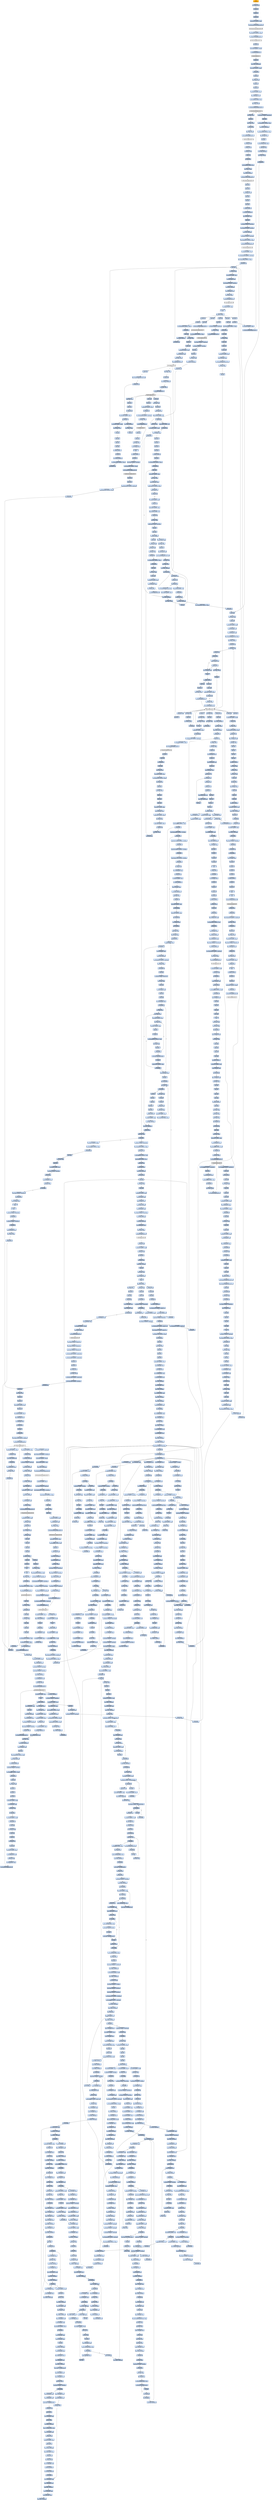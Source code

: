 digraph G {
node[shape=rectangle,style=filled,fillcolor=lightsteelblue,color=lightsteelblue]
bgcolor="transparent"
a0x00404353pushl_ebp[label="start\npushl %ebp",color="lightgrey",fillcolor="orange"];
a0x00404354movl_esp_ebp[label="0x00404354\nmovl %esp, %ebp"];
a0x00404356pushl_edi[label="0x00404356\npushl %edi"];
a0x00404357pushl_esi[label="0x00404357\npushl %esi"];
a0x00404358pushl_ebx[label="0x00404358\npushl %ebx"];
a0x00404359subl_0x1acUINT32_esp[label="0x00404359\nsubl $0x1ac<UINT32>, %esp"];
a0x0040435fcall_InitCommonControls_comctl32_dll[label="0x0040435f\ncall InitCommonControls@comctl32.dll"];
InitCommonControls_comctl32_dll[label="InitCommonControls@comctl32.dll",color="lightgrey",fillcolor="lightgrey"];
a0x00404365movl_0x8001UINT32_esp_[label="0x00404365\nmovl $0x8001<UINT32>, (%esp)"];
a0x0040436ccall_SetErrorMode_kernel32_dll[label="0x0040436c\ncall SetErrorMode@kernel32.dll"];
SetErrorMode_kernel32_dll[label="SetErrorMode@kernel32.dll",color="lightgrey",fillcolor="lightgrey"];
a0x00404372pushl_ebx[label="0x00404372\npushl %ebx"];
a0x00404373movl_0x0UINT32_esp_[label="0x00404373\nmovl $0x0<UINT32>, (%esp)"];
a0x0040437acall_OleInitialize_ole32_dll[label="0x0040437a\ncall OleInitialize@ole32.dll"];
OleInitialize_ole32_dll[label="OleInitialize@ole32.dll",color="lightgrey",fillcolor="lightgrey"];
a0x00404380pushl_esi[label="0x00404380\npushl %esi"];
a0x00404381movl_eax_0x00432804[label="0x00404381\nmovl %eax, 0x00432804"];
a0x00404386movl_0x8UINT32_esp_[label="0x00404386\nmovl $0x8<UINT32>, (%esp)"];
a0x0040438dcall_0x00407f1f[label="0x0040438d\ncall 0x00407f1f"];
a0x00407f1fpushl_ebp[label="0x00407f1f\npushl %ebp"];
a0x00407f20movl_esp_ebp[label="0x00407f20\nmovl %esp, %ebp"];
a0x00407f22pushl_esi[label="0x00407f22\npushl %esi"];
a0x00407f23pushl_ebx[label="0x00407f23\npushl %ebx"];
a0x00407f24subl_0x10UINT8_esp[label="0x00407f24\nsubl $0x10<UINT8>, %esp"];
a0x00407f27movl_0x8ebp__ebx[label="0x00407f27\nmovl 0x8(%ebp), %ebx"];
a0x00407f2amovl_0x40a01cebx8__esi[label="0x00407f2a\nmovl 0x40a01c(,%ebx,8), %esi"];
a0x00407f31movl_esi_esp_[label="0x00407f31\nmovl %esi, (%esp)"];
a0x00407f34call_GetModuleHandleA_kernel32_dll[label="0x00407f34\ncall GetModuleHandleA@kernel32.dll"];
GetModuleHandleA_kernel32_dll[label="GetModuleHandleA@kernel32.dll",color="lightgrey",fillcolor="lightgrey"];
a0x00407f3atestl_eax_eax[label="0x00407f3a\ntestl %eax, %eax"];
a0x00407f3cpushl_edx[label="0x00407f3c\npushl %edx"];
a0x00407f3dmovl_eax_edx[label="0x00407f3d\nmovl %eax, %edx"];
a0x00407f3fjne_0x00407f53[label="0x00407f3f\njne 0x00407f53"];
a0x00407f41movl_esi_esp_[label="0x00407f41\nmovl %esi, (%esp)"];
a0x00407f44call_LoadLibraryA_kernel32_dll[label="0x00407f44\ncall LoadLibraryA@kernel32.dll"];
LoadLibraryA_kernel32_dll[label="LoadLibraryA@kernel32.dll",color="lightgrey",fillcolor="lightgrey"];
a0x00407f4amovl_eax_edx[label="0x00407f4a\nmovl %eax, %edx"];
a0x00407f4cxorl_eax_eax[label="0x00407f4c\nxorl %eax, %eax"];
a0x00407f4etestl_edx_edx[label="0x00407f4e\ntestl %edx, %edx"];
a0x00407f50pushl_ecx[label="0x00407f50\npushl %ecx"];
a0x00407f51je_0x00407f69[label="0x00407f51\nje 0x00407f69"];
a0x00407f53movl_0x40a020ebx8__eax[label="0x00407f53\nmovl 0x40a020(,%ebx,8), %eax"];
a0x00407f5amovl_edx_esp_[label="0x00407f5a\nmovl %edx, (%esp)"];
a0x00407f5dmovl_eax_0x4esp_[label="0x00407f5d\nmovl %eax, 0x4(%esp)"];
a0x00407f61call_GetProcAddress_kernel32_dll[label="0x00407f61\ncall GetProcAddress@kernel32.dll"];
GetProcAddress_kernel32_dll[label="GetProcAddress@kernel32.dll",color="lightgrey",fillcolor="lightgrey"];
a0x00407f67pushl_edx[label="0x00407f67\npushl %edx"];
a0x00407f68pushl_edx[label="0x00407f68\npushl %edx"];
a0x00407f69leal__8ebp__esp[label="0x00407f69\nleal -8(%ebp), %esp"];
a0x00407f6cpopl_ebx[label="0x00407f6c\npopl %ebx"];
a0x00407f6dpopl_esi[label="0x00407f6d\npopl %esi"];
a0x00407f6epopl_ebp[label="0x00407f6e\npopl %ebp"];
a0x00407f6fret_0x4UINT16[label="0x00407f6f\nret $0x4<UINT16>"];
a0x00404392movl_eax_0x00432860[label="0x00404392\nmovl %eax, 0x00432860"];
a0x00404397leal__380ebp__eax[label="0x00404397\nleal -380(%ebp), %eax"];
a0x0040439dpushl_edi[label="0x0040439d\npushl %edi"];
a0x0040439emovl_0x0UINT32_0x10esp_[label="0x0040439e\nmovl $0x0<UINT32>, 0x10(%esp)"];
a0x004043a6movl_0x160UINT32_0xcesp_[label="0x004043a6\nmovl $0x160<UINT32>, 0xc(%esp)"];
a0x004043aemovl_eax_0x8esp_[label="0x004043ae\nmovl %eax, 0x8(%esp)"];
a0x004043b2movl_0x0UINT32_0x4esp_[label="0x004043b2\nmovl $0x0<UINT32>, 0x4(%esp)"];
a0x004043bamovl_0x40b301UINT32_esp_[label="0x004043ba\nmovl $0x40b301<UINT32>, (%esp)"];
a0x004043c1call_SHGetFileInfoA_shell32_dll[label="0x004043c1\ncall SHGetFileInfoA@shell32.dll"];
SHGetFileInfoA_shell32_dll[label="SHGetFileInfoA@shell32.dll",color="lightgrey",fillcolor="lightgrey"];
a0x004043c7subl_0x14UINT8_esp[label="0x004043c7\nsubl $0x14<UINT8>, %esp"];
a0x004043camovl_0x40b302UINT32_0x4esp_[label="0x004043ca\nmovl $0x40b302<UINT32>, 0x4(%esp)"];
a0x004043d2movl_0x43286cUINT32_esp_[label="0x004043d2\nmovl $0x43286c<UINT32>, (%esp)"];
a0x004043d9call_0x00407a3d[label="0x004043d9\ncall 0x00407a3d"];
a0x00407a3dpushl_ebp[label="0x00407a3d\npushl %ebp"];
a0x00407a3emovl_esp_ebp[label="0x00407a3e\nmovl %esp, %ebp"];
a0x00407a40subl_0x18UINT8_esp[label="0x00407a40\nsubl $0x18<UINT8>, %esp"];
a0x00407a43movl_0xcebp__eax[label="0x00407a43\nmovl 0xc(%ebp), %eax"];
a0x00407a46movl_0x400UINT32_0x8esp_[label="0x00407a46\nmovl $0x400<UINT32>, 0x8(%esp)"];
a0x00407a4emovl_eax_0x4esp_[label="0x00407a4e\nmovl %eax, 0x4(%esp)"];
a0x00407a52movl_0x8ebp__eax[label="0x00407a52\nmovl 0x8(%ebp), %eax"];
a0x00407a55movl_eax_esp_[label="0x00407a55\nmovl %eax, (%esp)"];
a0x00407a58call_lstrcpynA_kernel32_dll[label="0x00407a58\ncall lstrcpynA@kernel32.dll"];
lstrcpynA_kernel32_dll[label="lstrcpynA@kernel32.dll",color="lightgrey",fillcolor="lightgrey"];
a0x00407a5esubl_0xcUINT8_esp[label="0x00407a5e\nsubl $0xc<UINT8>, %esp"];
a0x00407a61leave_[label="0x00407a61\nleave "];
a0x00407a62ret_0x8UINT16[label="0x00407a62\nret $0x8<UINT16>"];
a0x004043depushl_eax[label="0x004043de\npushl %eax"];
a0x004043dfpushl_eax[label="0x004043df\npushl %eax"];
a0x004043e0call_GetCommandLineA_kernel32_dll[label="0x004043e0\ncall GetCommandLineA@kernel32.dll"];
GetCommandLineA_kernel32_dll[label="GetCommandLineA@kernel32.dll",color="lightgrey",fillcolor="lightgrey"];
a0x004043e6movl_0x43b000UINT32_esp_[label="0x004043e6\nmovl $0x43b000<UINT32>, (%esp)"];
a0x004043edmovl_eax_0x4esp_[label="0x004043ed\nmovl %eax, 0x4(%esp)"];
a0x004043f1call_0x00407a3d[label="0x004043f1\ncall 0x00407a3d"];
a0x004043f6pushl_eax[label="0x004043f6\npushl %eax"];
a0x004043f7pushl_eax[label="0x004043f7\npushl %eax"];
a0x004043f8movl_0x0UINT32_esp_[label="0x004043f8\nmovl $0x0<UINT32>, (%esp)"];
a0x004043ffcall_GetModuleHandleA_kernel32_dll[label="0x004043ff\ncall GetModuleHandleA@kernel32.dll"];
a0x00404405cmpb_0x22UINT8_0x0043b000[label="0x00404405\ncmpb $0x22<UINT8>, 0x0043b000"];
a0x0040440cpushl_edx[label="0x0040440c\npushl %edx"];
a0x0040440dmovl_0x43b001UINT32_edx[label="0x0040440d\nmovl $0x43b001<UINT32>, %edx"];
a0x00404412movl_eax_0x00432868[label="0x00404412\nmovl %eax, 0x00432868"];
a0x00404417movl_0x43b000UINT32_eax[label="0x00404417\nmovl $0x43b000<UINT32>, %eax"];
a0x0040441ccmovel_edx_eax[label="0x0040441c\ncmovel %edx, %eax"];
a0x0040441fsete_dl[label="0x0040441f\nsete %dl"];
a0x00404422leal_0x20edxedx__edx[label="0x00404422\nleal 0x20(%edx,%edx), %edx"];
a0x00404426movsbl_dl_edx[label="0x00404426\nmovsbl %dl, %edx"];
a0x00404429movl_edx_0x4esp_[label="0x00404429\nmovl %edx, 0x4(%esp)"];
a0x0040442dmovl_eax_esp_[label="0x0040442d\nmovl %eax, (%esp)"];
a0x00404430call_0x0040761c[label="0x00404430\ncall 0x0040761c"];
a0x0040761cpushl_ebp[label="0x0040761c\npushl %ebp"];
a0x0040761dmovl_esp_ebp[label="0x0040761d\nmovl %esp, %ebp"];
a0x0040761fpushl_ebx[label="0x0040761f\npushl %ebx"];
a0x00407620subl_0x24UINT8_esp[label="0x00407620\nsubl $0x24<UINT8>, %esp"];
a0x00407623movb_0xcebp__dl[label="0x00407623\nmovb 0xc(%ebp), %dl"];
a0x00407626movl_0x8ebp__eax[label="0x00407626\nmovl 0x8(%ebp), %eax"];
a0x00407629movl_CharNextA_user32_dll_ebx[label="0x00407629\nmovl CharNextA@user32.dll, %ebx"];
a0x0040762fmovb_dl__9ebp_[label="0x0040762f\nmovb %dl, -9(%ebp)"];
a0x00407632jmp_0x0040763a[label="0x00407632\njmp 0x0040763a"];
a0x0040763amovb_eax__dl[label="0x0040763a\nmovb (%eax), %dl"];
a0x0040763ctestb_dl_dl[label="0x0040763c\ntestb %dl, %dl"];
a0x0040763eje_0x00407645[label="0x0040763e\nje 0x00407645"];
a0x00407640cmpb__9ebp__dl[label="0x00407640\ncmpb -9(%ebp), %dl"];
a0x00407643jne_0x00407634[label="0x00407643\njne 0x00407634"];
a0x00407634movl_eax_esp_[label="0x00407634\nmovl %eax, (%esp)"];
a0x00407637call_ebx[label="0x00407637\ncall %ebx"];
CharNextA_user32_dll[label="CharNextA@user32.dll",color="lightgrey",fillcolor="lightgrey"];
a0x00407639pushl_edx[label="0x00407639\npushl %edx"];
a0x00407645movl__4ebp__ebx[label="0x00407645\nmovl -4(%ebp), %ebx"];
a0x00407648leave_[label="0x00407648\nleave "];
a0x00407649ret_0x8UINT16[label="0x00407649\nret $0x8<UINT16>"];
a0x00404435pushl_ecx[label="0x00404435\npushl %ecx"];
a0x00404436pushl_ecx[label="0x00404436\npushl %ecx"];
a0x00404437movl_eax_esp_[label="0x00404437\nmovl %eax, (%esp)"];
a0x0040443acall_CharNextA_user32_dll[label="0x0040443a\ncall CharNextA@user32.dll"];
a0x00404440movl_eax_edi[label="0x00404440\nmovl %eax, %edi"];
a0x00404442pushl_ebx[label="0x00404442\npushl %ebx"];
a0x00404443xorl_ebx_ebx[label="0x00404443\nxorl %ebx, %ebx"];
a0x00404445jmp_0x004044d7[label="0x00404445\njmp 0x004044d7"];
a0x004044d7cmpb_0x0UINT8_eax_[label="0x004044d7\ncmpb $0x0<UINT8>, (%eax)"];
a0x004044dajne_0x0040444b[label="0x004044da\njne 0x0040444b"];
a0x004044e0movl_0x43c400UINT32_0x4esp_[label="0x004044e0\nmovl $0x43c400<UINT32>, 0x4(%esp)"];
a0x004044e8movl_0x400UINT32_esp_[label="0x004044e8\nmovl $0x400<UINT32>, (%esp)"];
a0x004044efcall_GetTempPathA_kernel32_dll[label="0x004044ef\ncall GetTempPathA@kernel32.dll"];
GetTempPathA_kernel32_dll[label="GetTempPathA@kernel32.dll",color="lightgrey",fillcolor="lightgrey"];
a0x004044f5pushl_eax[label="0x004044f5\npushl %eax"];
a0x004044f6pushl_eax[label="0x004044f6\npushl %eax"];
a0x004044f7call_0x00404290[label="0x004044f7\ncall 0x00404290"];
a0x00404290pushl_ebp[label="0x00404290\npushl %ebp"];
a0x00404291movl_esp_ebp[label="0x00404291\nmovl %esp, %ebp"];
a0x00404293subl_0x18UINT8_esp[label="0x00404293\nsubl $0x18<UINT8>, %esp"];
a0x00404296movl_0x43c400UINT32_esp_[label="0x00404296\nmovl $0x43c400<UINT32>, (%esp)"];
a0x0040429dcall_0x00407a7b[label="0x0040429d\ncall 0x00407a7b"];
a0x00407a7bpushl_ebp[label="0x00407a7b\npushl %ebp"];
a0x00407a7cmovl_esp_ebp[label="0x00407a7c\nmovl %esp, %ebp"];
a0x00407a7epushl_edi[label="0x00407a7e\npushl %edi"];
a0x00407a7fpushl_esi[label="0x00407a7f\npushl %esi"];
a0x00407a80pushl_ebx[label="0x00407a80\npushl %ebx"];
a0x00407a81subl_0x2cUINT8_esp[label="0x00407a81\nsubl $0x2c<UINT8>, %esp"];
a0x00407a84movl_0x8ebp__ebx[label="0x00407a84\nmovl 0x8(%ebp), %ebx"];
a0x00407a87cmpb_0x5cUINT8_ebx_[label="0x00407a87\ncmpb $0x5c<UINT8>, (%ebx)"];
a0x00407a8ajne_0x00407aa2[label="0x00407a8a\njne 0x00407aa2"];
a0x00407aa2cmpb_0x0UINT8_ebx_[label="0x00407aa2\ncmpb $0x0<UINT8>, (%ebx)"];
a0x00407aa5je_0x00407ab8[label="0x00407aa5\nje 0x00407ab8"];
a0x00407aa7movl_ebx_esp_[label="0x00407aa7\nmovl %ebx, (%esp)"];
a0x00407aaacall_0x0040768a[label="0x00407aaa\ncall 0x0040768a"];
a0x0040768apushl_ebp[label="0x0040768a\npushl %ebp"];
a0x0040768bmovl_0x1UINT32_eax[label="0x0040768b\nmovl $0x1<UINT32>, %eax"];
a0x00407690movl_esp_ebp[label="0x00407690\nmovl %esp, %ebp"];
a0x00407692movl_0x8ebp__edx[label="0x00407692\nmovl 0x8(%ebp), %edx"];
a0x00407695cmpw_0x5c5cUINT16_edx_[label="0x00407695\ncmpw $0x5c5c<UINT16>, (%edx)"];
a0x0040769amovb_edx__cl[label="0x0040769a\nmovb (%edx), %cl"];
a0x0040769cje_0x004076b4[label="0x0040769c\nje 0x004076b4"];
a0x0040769eorl_0x20UINT8_ecx[label="0x0040769e\norl $0x20<UINT8>, %ecx"];
a0x004076a1xorb_al_al[label="0x004076a1\nxorb %al, %al"];
a0x004076a3subl_0x61UINT8_ecx[label="0x004076a3\nsubl $0x61<UINT8>, %ecx"];
a0x004076a6cmpb_0x19UINT8_cl[label="0x004076a6\ncmpb $0x19<UINT8>, %cl"];
a0x004076a9ja_0x004076b4[label="0x004076a9\nja 0x004076b4"];
a0x004076abxorl_eax_eax[label="0x004076ab\nxorl %eax, %eax"];
a0x004076adcmpb_0x3aUINT8_0x1edx_[label="0x004076ad\ncmpb $0x3a<UINT8>, 0x1(%edx)"];
a0x004076b1sete_al[label="0x004076b1\nsete %al"];
a0x004076b4popl_ebp[label="0x004076b4\npopl %ebp"];
a0x004076b5ret_0x4UINT16[label="0x004076b5\nret $0x4<UINT16>"];
a0x00407aafleal_0x2ebx__edx[label="0x00407aaf\nleal 0x2(%ebx), %edx"];
a0x00407ab2testl_eax_eax[label="0x00407ab2\ntestl %eax, %eax"];
a0x00407ab4pushl_ecx[label="0x00407ab4\npushl %ecx"];
a0x00407ab5cmovnel_edx_ebx[label="0x00407ab5\ncmovnel %edx, %ebx"];
a0x00407ab8movl_CharNextA_user32_dll_eax[label="0x00407ab8\nmovl CharNextA@user32.dll, %eax"];
a0x00407abdmovl_ebx_esi[label="0x00407abd\nmovl %ebx, %esi"];
a0x00407abfmovl_ebx_edi[label="0x00407abf\nmovl %ebx, %edi"];
a0x00407ac1movl_eax__28ebp_[label="0x00407ac1\nmovl %eax, -28(%ebp)"];
a0x00407ac4jmp_0x00407b18[label="0x00407ac4\njmp 0x00407b18"];
a0x00407b18movb_edi__al[label="0x00407b18\nmovb (%edi), %al"];
a0x00407b1atestb_al_al[label="0x00407b1a\ntestb %al, %al"];
a0x00407b1cjne_0x00407ac6[label="0x00407b1c\njne 0x00407ac6"];
a0x00407ac6cmpb_0x1fUINT8_al[label="0x00407ac6\ncmpb $0x1f<UINT8>, %al"];
a0x00407ac8jbe_0x00407b0f[label="0x00407ac8\njbe 0x00407b0f"];
a0x00407acamovsbl_al_eax[label="0x00407aca\nmovsbl %al, %eax"];
a0x00407acdmovl_eax_0x4esp_[label="0x00407acd\nmovl %eax, 0x4(%esp)"];
a0x00407ad1movl_0x40b3deUINT32_esp_[label="0x00407ad1\nmovl $0x40b3de<UINT32>, (%esp)"];
a0x00407ad8call_0x0040761c[label="0x00407ad8\ncall 0x0040761c"];
a0x00407addpushl_edx[label="0x00407add\npushl %edx"];
a0x00407adepushl_edx[label="0x00407ade\npushl %edx"];
a0x00407adfcmpb_0x0UINT8_eax_[label="0x00407adf\ncmpb $0x0<UINT8>, (%eax)"];
a0x00407ae2jne_0x00407b0f[label="0x00407ae2\njne 0x00407b0f"];
a0x00407ae4movl_edi_esp_[label="0x00407ae4\nmovl %edi, (%esp)"];
a0x00407ae7call_CharNextA_user32_dll[label="0x00407ae7\ncall CharNextA@user32.dll"];
a0x00407aedsubl_edi_eax[label="0x00407aed\nsubl %edi, %eax"];
a0x00407aefpushl_edx[label="0x00407aef\npushl %edx"];
a0x00407af0movl_eax_0x8esp_[label="0x00407af0\nmovl %eax, 0x8(%esp)"];
a0x00407af4movl_esi_esp_[label="0x00407af4\nmovl %esi, (%esp)"];
a0x00407af7movl_edi_0x4esp_[label="0x00407af7\nmovl %edi, 0x4(%esp)"];
a0x00407afbcall_0x004077a7[label="0x00407afb\ncall 0x004077a7"];
a0x004077a7pushl_ebp[label="0x004077a7\npushl %ebp"];
a0x004077a8xorl_eax_eax[label="0x004077a8\nxorl %eax, %eax"];
a0x004077aamovl_esp_ebp[label="0x004077aa\nmovl %esp, %ebp"];
a0x004077acpushl_edi[label="0x004077ac\npushl %edi"];
a0x004077admovl_0xcebp__ecx[label="0x004077ad\nmovl 0xc(%ebp), %ecx"];
a0x004077b0pushl_esi[label="0x004077b0\npushl %esi"];
a0x004077b1movl_0x10ebp__edi[label="0x004077b1\nmovl 0x10(%ebp), %edi"];
a0x004077b4pushl_ebx[label="0x004077b4\npushl %ebx"];
a0x004077b5movl_0x8ebp__ebx[label="0x004077b5\nmovl 0x8(%ebp), %ebx"];
a0x004077b8jmp_0x004077c1[label="0x004077b8\njmp 0x004077c1"];
a0x004077c1movl_edi_esi[label="0x004077c1\nmovl %edi, %esi"];
a0x004077c3subl_eax_esi[label="0x004077c3\nsubl %eax, %esi"];
a0x004077c5testl_esi_esi[label="0x004077c5\ntestl %esi, %esi"];
a0x004077c7jg_0x004077ba[label="0x004077c7\njg 0x004077ba"];
a0x004077bamovb_ecxeax__dl[label="0x004077ba\nmovb (%ecx,%eax), %dl"];
a0x004077bdmovb_dl_ebxeax_[label="0x004077bd\nmovb %dl, (%ebx,%eax)"];
a0x004077c0incl_eax[label="0x004077c0\nincl %eax"];
a0x004077c9popl_ebx[label="0x004077c9\npopl %ebx"];
a0x004077capopl_esi[label="0x004077ca\npopl %esi"];
a0x004077cbpopl_edi[label="0x004077cb\npopl %edi"];
a0x004077ccpopl_ebp[label="0x004077cc\npopl %ebp"];
a0x004077cdret_0xcUINT16[label="0x004077cd\nret $0xc<UINT16>"];
a0x00407b00subl_0xcUINT8_esp[label="0x00407b00\nsubl $0xc<UINT8>, %esp"];
a0x00407b03movl_esi_esp_[label="0x00407b03\nmovl %esi, (%esp)"];
a0x00407b06call_CharNextA_user32_dll[label="0x00407b06\ncall CharNextA@user32.dll"];
a0x00407b0cmovl_eax_esi[label="0x00407b0c\nmovl %eax, %esi"];
a0x00407b0epushl_ecx[label="0x00407b0e\npushl %ecx"];
a0x00407b0fmovl_edi_esp_[label="0x00407b0f\nmovl %edi, (%esp)"];
a0x00407b12call__28ebp_[label="0x00407b12\ncall -28(%ebp)"];
a0x00407b15movl_eax_edi[label="0x00407b15\nmovl %eax, %edi"];
a0x00407b17pushl_ecx[label="0x00407b17\npushl %ecx"];
a0x00407b1emovl_CharPrevA_user32_dll_edi[label="0x00407b1e\nmovl CharPrevA@user32.dll, %edi"];
a0x00407b24movb_0x0UINT8_esi_[label="0x00407b24\nmovb $0x0<UINT8>, (%esi)"];
a0x00407b27movl_esi_0x4esp_[label="0x00407b27\nmovl %esi, 0x4(%esp)"];
a0x00407b2bmovl_ebx_esp_[label="0x00407b2b\nmovl %ebx, (%esp)"];
a0x00407b2ecall_edi[label="0x00407b2e\ncall %edi"];
CharPrevA_user32_dll[label="CharPrevA@user32.dll",color="lightgrey",fillcolor="lightgrey"];
a0x00407b30pushl_edx[label="0x00407b30\npushl %edx"];
a0x00407b31movl_eax_esi[label="0x00407b31\nmovl %eax, %esi"];
a0x00407b33pushl_edx[label="0x00407b33\npushl %edx"];
a0x00407b34movb_eax__al[label="0x00407b34\nmovb (%eax), %al"];
a0x00407b36cmpb_0x5cUINT8_al[label="0x00407b36\ncmpb $0x5c<UINT8>, %al"];
a0x00407b38je_0x00407b3e[label="0x00407b38\nje 0x00407b3e"];
a0x00407b3ecmpl_esi_ebx[label="0x00407b3e\ncmpl %esi, %ebx"];
a0x00407b40movb_0x0UINT8_esi_[label="0x00407b40\nmovb $0x0<UINT8>, (%esi)"];
a0x00407b43jb_0x00407b27[label="0x00407b43\njb 0x00407b27"];
a0x00407b3acmpb_0x20UINT8_al[label="0x00407b3a\ncmpb $0x20<UINT8>, %al"];
a0x00407b3cjne_0x00407b45[label="0x00407b3c\njne 0x00407b45"];
a0x00407b45leal__12ebp__esp[label="0x00407b45\nleal -12(%ebp), %esp"];
a0x00407b48popl_ebx[label="0x00407b48\npopl %ebx"];
a0x00407b49popl_esi[label="0x00407b49\npopl %esi"];
a0x00407b4apopl_edi[label="0x00407b4a\npopl %edi"];
a0x00407b4bpopl_ebp[label="0x00407b4b\npopl %ebp"];
a0x00407b4cret_0x4UINT16[label="0x00407b4c\nret $0x4<UINT16>"];
a0x004042a2pushl_eax[label="0x004042a2\npushl %eax"];
a0x004042a3movl_0x43c400UINT32_esp_[label="0x004042a3\nmovl $0x43c400<UINT32>, (%esp)"];
a0x004042aacall_0x0040768a[label="0x004042aa\ncall 0x0040768a"];
a0x004042afpushl_edx[label="0x004042af\npushl %edx"];
a0x004042b0movl_eax_edx[label="0x004042b0\nmovl %eax, %edx"];
a0x004042b2xorl_eax_eax[label="0x004042b2\nxorl %eax, %eax"];
a0x004042b4testl_edx_edx[label="0x004042b4\ntestl %edx, %edx"];
a0x004042b6je_0x004042f2[label="0x004042b6\nje 0x004042f2"];
a0x004042b8movl_0x43c400UINT32_esp_[label="0x004042b8\nmovl $0x43c400<UINT32>, (%esp)"];
a0x004042bfcall_0x004075d6[label="0x004042bf\ncall 0x004075d6"];
a0x004075d6pushl_ebp[label="0x004075d6\npushl %ebp"];
a0x004075d7movl_esp_ebp[label="0x004075d7\nmovl %esp, %ebp"];
a0x004075d9pushl_ebx[label="0x004075d9\npushl %ebx"];
a0x004075dasubl_0x14UINT8_esp[label="0x004075da\nsubl $0x14<UINT8>, %esp"];
a0x004075ddmovl_0x8ebp__ebx[label="0x004075dd\nmovl 0x8(%ebp), %ebx"];
a0x004075e0movl_ebx_esp_[label="0x004075e0\nmovl %ebx, (%esp)"];
a0x004075e3call_lstrlenA_kernel32_dll[label="0x004075e3\ncall lstrlenA@kernel32.dll"];
lstrlenA_kernel32_dll[label="lstrlenA@kernel32.dll",color="lightgrey",fillcolor="lightgrey"];
a0x004075e9addl_ebx_eax[label="0x004075e9\naddl %ebx, %eax"];
a0x004075ebpushl_edx[label="0x004075eb\npushl %edx"];
a0x004075ecmovl_eax_0x4esp_[label="0x004075ec\nmovl %eax, 0x4(%esp)"];
a0x004075f0movl_ebx_esp_[label="0x004075f0\nmovl %ebx, (%esp)"];
a0x004075f3call_CharPrevA_user32_dll[label="0x004075f3\ncall CharPrevA@user32.dll"];
a0x004075f9pushl_ecx[label="0x004075f9\npushl %ecx"];
a0x004075fapushl_ecx[label="0x004075fa\npushl %ecx"];
a0x004075fbcmpb_0x5cUINT8_eax_[label="0x004075fb\ncmpb $0x5c<UINT8>, (%eax)"];
a0x004075feje_0x00407613[label="0x004075fe\nje 0x00407613"];
a0x00407600movl_0x40b3dcUINT32_0x4esp_[label="0x00407600\nmovl $0x40b3dc<UINT32>, 0x4(%esp)"];
a0x00407608movl_ebx_esp_[label="0x00407608\nmovl %ebx, (%esp)"];
a0x0040760bcall_lstrcatA_kernel32_dll[label="0x0040760b\ncall lstrcatA@kernel32.dll"];
lstrcatA_kernel32_dll[label="lstrcatA@kernel32.dll",color="lightgrey",fillcolor="lightgrey"];
a0x00407611pushl_ecx[label="0x00407611\npushl %ecx"];
a0x00407612pushl_ecx[label="0x00407612\npushl %ecx"];
a0x00407613movl_ebx_eax[label="0x00407613\nmovl %ebx, %eax"];
a0x00407615movl__4ebp__ebx[label="0x00407615\nmovl -4(%ebp), %ebx"];
a0x00407618leave_[label="0x00407618\nleave "];
a0x00407619ret_0x4UINT16[label="0x00407619\nret $0x4<UINT16>"];
a0x004042c4pushl_eax[label="0x004042c4\npushl %eax"];
a0x004042c5movl_0x0UINT32_0x4esp_[label="0x004042c5\nmovl $0x0<UINT32>, 0x4(%esp)"];
a0x004042cdmovl_0x43c400UINT32_esp_[label="0x004042cd\nmovl $0x43c400<UINT32>, (%esp)"];
a0x004042d4call_CreateDirectoryA_kernel32_dll[label="0x004042d4\ncall CreateDirectoryA@kernel32.dll"];
CreateDirectoryA_kernel32_dll[label="CreateDirectoryA@kernel32.dll",color="lightgrey",fillcolor="lightgrey"];
a0x004042dapushl_edx[label="0x004042da\npushl %edx"];
a0x004042dbpushl_edx[label="0x004042db\npushl %edx"];
a0x004042dcmovl_0x43c400UINT32_0x4esp_[label="0x004042dc\nmovl $0x43c400<UINT32>, 0x4(%esp)"];
a0x004042e4movl_0x43c000UINT32_esp_[label="0x004042e4\nmovl $0x43c000<UINT32>, (%esp)"];
a0x004042ebcall_0x0040785e[label="0x004042eb\ncall 0x0040785e"];
a0x0040785epushl_ebp[label="0x0040785e\npushl %ebp"];
a0x0040785fmovl_esp_ebp[label="0x0040785f\nmovl %esp, %ebp"];
a0x00407861pushl_edi[label="0x00407861\npushl %edi"];
a0x00407862pushl_esi[label="0x00407862\npushl %esi"];
a0x00407863movl_0x65UINT32_esi[label="0x00407863\nmovl $0x65<UINT32>, %esi"];
a0x00407868pushl_ebx[label="0x00407868\npushl %ebx"];
a0x00407869subl_0x3cUINT8_esp[label="0x00407869\nsubl $0x3c<UINT8>, %esp"];
a0x0040786cmovl_0x8ebp__ebx[label="0x0040786c\nmovl 0x8(%ebp), %ebx"];
a0x0040786fleal__28ebp__edi[label="0x0040786f\nleal -28(%ebp), %edi"];
a0x00407872jmp_0x004078bc[label="0x00407872\njmp 0x004078bc"];
a0x004078bcdecl_esi[label="0x004078bc\ndecl %esi"];
a0x004078bdjne_0x00407874[label="0x004078bd\njne 0x00407874"];
a0x00407874movl_0x61736eUINT32__28ebp_[label="0x00407874\nmovl $0x61736e<UINT32>, -28(%ebp)"];
a0x0040787bcall_GetTickCount_kernel32_dll[label="0x0040787b\ncall GetTickCount@kernel32.dll"];
GetTickCount_kernel32_dll[label="GetTickCount@kernel32.dll",color="lightgrey",fillcolor="lightgrey"];
a0x00407881movl_0x1aUINT32_ecx[label="0x00407881\nmovl $0x1a<UINT32>, %ecx"];
a0x00407886xorl_edx_edx[label="0x00407886\nxorl %edx, %edx"];
a0x00407888movl_ebx_0xcesp_[label="0x00407888\nmovl %ebx, 0xc(%esp)"];
a0x0040788cmovl_0x0UINT32_0x8esp_[label="0x0040788c\nmovl $0x0<UINT32>, 0x8(%esp)"];
a0x00407894movl_edi_0x4esp_[label="0x00407894\nmovl %edi, 0x4(%esp)"];
a0x00407898movl_eax__44ebp_[label="0x00407898\nmovl %eax, -44(%ebp)"];
a0x0040789bdivl_ecx_eax[label="0x0040789b\ndivl %ecx, %eax"];
a0x0040789dmovl_edx__48ebp_[label="0x0040789d\nmovl %edx, -48(%ebp)"];
a0x004078a0movb__48ebp__cl[label="0x004078a0\nmovb -48(%ebp), %cl"];
a0x004078a3addl_0x61UINT8_ecx[label="0x004078a3\naddl $0x61<UINT8>, %ecx"];
a0x004078a6movb_cl__26ebp_[label="0x004078a6\nmovb %cl, -26(%ebp)"];
a0x004078a9movl_0xcebp__ecx[label="0x004078a9\nmovl 0xc(%ebp), %ecx"];
a0x004078acmovl_ecx_esp_[label="0x004078ac\nmovl %ecx, (%esp)"];
a0x004078afcall_GetTempFileNameA_kernel32_dll[label="0x004078af\ncall GetTempFileNameA@kernel32.dll"];
GetTempFileNameA_kernel32_dll[label="GetTempFileNameA@kernel32.dll",color="lightgrey",fillcolor="lightgrey"];
a0x004078b5subl_0x10UINT8_esp[label="0x004078b5\nsubl $0x10<UINT8>, %esp"];
a0x004078b8testl_eax_eax[label="0x004078b8\ntestl %eax, %eax"];
a0x004078bajne_0x004078c4[label="0x004078ba\njne 0x004078c4"];
a0x004078c4leal__12ebp__esp[label="0x004078c4\nleal -12(%ebp), %esp"];
a0x004078c7movl_ebx_eax[label="0x004078c7\nmovl %ebx, %eax"];
a0x004078c9popl_ebx[label="0x004078c9\npopl %ebx"];
a0x004078capopl_esi[label="0x004078ca\npopl %esi"];
a0x004078cbpopl_edi[label="0x004078cb\npopl %edi"];
a0x004078ccpopl_ebp[label="0x004078cc\npopl %ebp"];
a0x004078cdret_0x8UINT16[label="0x004078cd\nret $0x8<UINT16>"];
a0x004042f0pushl_ecx[label="0x004042f0\npushl %ecx"];
a0x004042f1pushl_ecx[label="0x004042f1\npushl %ecx"];
a0x004042f2leave_[label="0x004042f2\nleave "];
a0x004042f3ret[label="0x004042f3\nret"];
a0x004044fctestl_eax_eax[label="0x004044fc\ntestl %eax, %eax"];
a0x004044fejne_0x0040453a[label="0x004044fe\njne 0x0040453a"];
a0x0040453amovl_0x43c000UINT32_esp_[label="0x0040453a\nmovl $0x43c000<UINT32>, (%esp)"];
a0x00404541call_DeleteFileA_kernel32_dll[label="0x00404541\ncall DeleteFileA@kernel32.dll"];
DeleteFileA_kernel32_dll[label="DeleteFileA@kernel32.dll",color="lightgrey",fillcolor="lightgrey"];
a0x00404547pushl_ecx[label="0x00404547\npushl %ecx"];
a0x00404548movl_ebx_esp_[label="0x00404548\nmovl %ebx, (%esp)"];
a0x0040454bcall_0x00403ea4[label="0x0040454b\ncall 0x00403ea4"];
a0x00403ea4pushl_ebp[label="0x00403ea4\npushl %ebp"];
a0x00403ea5movl_esp_ebp[label="0x00403ea5\nmovl %esp, %ebp"];
a0x00403ea7pushl_edi[label="0x00403ea7\npushl %edi"];
a0x00403ea8pushl_esi[label="0x00403ea8\npushl %esi"];
a0x00403ea9pushl_ebx[label="0x00403ea9\npushl %ebx"];
a0x00403eaamovl_0x40b178UINT32_ebx[label="0x00403eaa\nmovl $0x40b178<UINT32>, %ebx"];
a0x00403eafsubl_0x16cUINT32_esp[label="0x00403eaf\nsubl $0x16c<UINT32>, %esp"];
a0x00403eb5movl_0x8ebp__edi[label="0x00403eb5\nmovl 0x8(%ebp), %edi"];
a0x00403eb8call_GetTickCount_kernel32_dll[label="0x00403eb8\ncall GetTickCount@kernel32.dll"];
a0x00403ebemovl_0x400UINT32_0x8esp_[label="0x00403ebe\nmovl $0x400<UINT32>, 0x8(%esp)"];
a0x00403ec6movl_0x43cc00UINT32_0x4esp_[label="0x00403ec6\nmovl $0x43cc00<UINT32>, 0x4(%esp)"];
a0x00403ecemovl_0x0UINT32_esp_[label="0x00403ece\nmovl $0x0<UINT32>, (%esp)"];
a0x00403ed5addl_0x3e8UINT32_eax[label="0x00403ed5\naddl $0x3e8<UINT32>, %eax"];
a0x00403edamovl_eax_0x00432850[label="0x00403eda\nmovl %eax, 0x00432850"];
a0x00403edfcall_GetModuleFileNameA_kernel32_dll[label="0x00403edf\ncall GetModuleFileNameA@kernel32.dll"];
GetModuleFileNameA_kernel32_dll[label="GetModuleFileNameA@kernel32.dll",color="lightgrey",fillcolor="lightgrey"];
a0x00403ee5subl_0xcUINT8_esp[label="0x00403ee5\nsubl $0xc<UINT8>, %esp"];
a0x00403ee8movl_0x3UINT32_0x8esp_[label="0x00403ee8\nmovl $0x3<UINT32>, 0x8(%esp)"];
a0x00403ef0movl_0x80000000UINT32_0x4esp_[label="0x00403ef0\nmovl $0x80000000<UINT32>, 0x4(%esp)"];
a0x00403ef8movl_0x43cc00UINT32_esp_[label="0x00403ef8\nmovl $0x43cc00<UINT32>, (%esp)"];
a0x00403effcall_0x00407802[label="0x00403eff\ncall 0x00407802"];
a0x00407802pushl_ebp[label="0x00407802\npushl %ebp"];
a0x00407803movl_esp_ebp[label="0x00407803\nmovl %esp, %ebp"];
a0x00407805pushl_ebx[label="0x00407805\npushl %ebx"];
a0x00407806subl_0x24UINT8_esp[label="0x00407806\nsubl $0x24<UINT8>, %esp"];
a0x00407809movl_0x8ebp__ebx[label="0x00407809\nmovl 0x8(%ebp), %ebx"];
a0x0040780cmovl_ebx_esp_[label="0x0040780c\nmovl %ebx, (%esp)"];
a0x0040780fcall_GetFileAttributesA_kernel32_dll[label="0x0040780f\ncall GetFileAttributesA@kernel32.dll"];
GetFileAttributesA_kernel32_dll[label="GetFileAttributesA@kernel32.dll",color="lightgrey",fillcolor="lightgrey"];
a0x00407815movl_0x0UINT32_edx[label="0x00407815\nmovl $0x0<UINT32>, %edx"];
a0x0040781acmpl_0xffffffffUINT8_eax[label="0x0040781a\ncmpl $0xffffffff<UINT8>, %eax"];
a0x0040781dpushl_ecx[label="0x0040781d\npushl %ecx"];
a0x0040781ecmovel_edx_eax[label="0x0040781e\ncmovel %edx, %eax"];
a0x00407821movl_eax_0x14esp_[label="0x00407821\nmovl %eax, 0x14(%esp)"];
a0x00407825movl_0x10ebp__eax[label="0x00407825\nmovl 0x10(%ebp), %eax"];
a0x00407828movl_ebx_esp_[label="0x00407828\nmovl %ebx, (%esp)"];
a0x0040782bmovl_0x0UINT32_0x18esp_[label="0x0040782b\nmovl $0x0<UINT32>, 0x18(%esp)"];
a0x00407833movl_0x0UINT32_0xcesp_[label="0x00407833\nmovl $0x0<UINT32>, 0xc(%esp)"];
a0x0040783bmovl_eax_0x10esp_[label="0x0040783b\nmovl %eax, 0x10(%esp)"];
a0x0040783fmovl_0xcebp__eax[label="0x0040783f\nmovl 0xc(%ebp), %eax"];
a0x00407842movl_0x1UINT32_0x8esp_[label="0x00407842\nmovl $0x1<UINT32>, 0x8(%esp)"];
a0x0040784amovl_eax_0x4esp_[label="0x0040784a\nmovl %eax, 0x4(%esp)"];
a0x0040784ecall_CreateFileA_kernel32_dll[label="0x0040784e\ncall CreateFileA@kernel32.dll"];
CreateFileA_kernel32_dll[label="CreateFileA@kernel32.dll",color="lightgrey",fillcolor="lightgrey"];
a0x00407854movl__4ebp__ebx[label="0x00407854\nmovl -4(%ebp), %ebx"];
a0x00407857subl_0x1cUINT8_esp[label="0x00407857\nsubl $0x1c<UINT8>, %esp"];
a0x0040785aleave_[label="0x0040785a\nleave "];
a0x0040785bret_0xcUINT16[label="0x0040785b\nret $0xc<UINT16>"];
a0x00403f04subl_0xcUINT8_esp[label="0x00403f04\nsubl $0xc<UINT8>, %esp"];
a0x00403f07cmpl_0xffffffffUINT8_eax[label="0x00403f07\ncmpl $0xffffffff<UINT8>, %eax"];
a0x00403f0amovl_eax_esi[label="0x00403f0a\nmovl %eax, %esi"];
a0x00403f0cmovl_eax_0x0040a014[label="0x00403f0c\nmovl %eax, 0x0040a014"];
a0x00403f11je_0x00404284[label="0x00403f11\nje 0x00404284"];
a0x00403f17movl_0x43cc00UINT32_0x4esp_[label="0x00403f17\nmovl $0x43cc00<UINT32>, 0x4(%esp)"];
a0x00403f1fmovl_0x43bc00UINT32_esp_[label="0x00403f1f\nmovl $0x43bc00<UINT32>, (%esp)"];
a0x00403f26call_0x00407a3d[label="0x00403f26\ncall 0x00407a3d"];
a0x00403f2bpushl_ebx[label="0x00403f2b\npushl %ebx"];
a0x00403f2cpushl_ebx[label="0x00403f2c\npushl %ebx"];
a0x00403f2dmovl_0x43bc00UINT32_esp_[label="0x00403f2d\nmovl $0x43bc00<UINT32>, (%esp)"];
a0x00403f34call_0x0040764c[label="0x00403f34\ncall 0x0040764c"];
a0x0040764cpushl_ebp[label="0x0040764c\npushl %ebp"];
a0x0040764dmovl_esp_ebp[label="0x0040764d\nmovl %esp, %ebp"];
a0x0040764fpushl_esi[label="0x0040764f\npushl %esi"];
a0x00407650pushl_ebx[label="0x00407650\npushl %ebx"];
a0x00407651subl_0x10UINT8_esp[label="0x00407651\nsubl $0x10<UINT8>, %esp"];
a0x00407654movl_0x8ebp__ebx[label="0x00407654\nmovl 0x8(%ebp), %ebx"];
a0x00407657movl_ebx_esp_[label="0x00407657\nmovl %ebx, (%esp)"];
a0x0040765acall_lstrlenA_kernel32_dll[label="0x0040765a\ncall lstrlenA@kernel32.dll"];
a0x00407660pushl_esi[label="0x00407660\npushl %esi"];
a0x00407661movl_CharPrevA_user32_dll_esi[label="0x00407661\nmovl CharPrevA@user32.dll, %esi"];
a0x00407667addl_ebx_eax[label="0x00407667\naddl %ebx, %eax"];
a0x00407669cmpb_0x5cUINT8_eax_[label="0x00407669\ncmpb $0x5c<UINT8>, (%eax)"];
a0x0040766cje_0x0040767d[label="0x0040766c\nje 0x0040767d"];
a0x0040766emovl_eax_0x4esp_[label="0x0040766e\nmovl %eax, 0x4(%esp)"];
a0x00407672movl_ebx_esp_[label="0x00407672\nmovl %ebx, (%esp)"];
a0x00407675call_esi[label="0x00407675\ncall %esi"];
a0x00407677cmpl_ebx_eax[label="0x00407677\ncmpl %ebx, %eax"];
a0x00407679pushl_ecx[label="0x00407679\npushl %ecx"];
a0x0040767apushl_ecx[label="0x0040767a\npushl %ecx"];
a0x0040767bja_0x00407669[label="0x0040767b\nja 0x00407669"];
a0x0040767dmovb_0x0UINT8_eax_[label="0x0040767d\nmovb $0x0<UINT8>, (%eax)"];
a0x00407680leal__8ebp__esp[label="0x00407680\nleal -8(%ebp), %esp"];
a0x00407683incl_eax[label="0x00407683\nincl %eax"];
a0x00407684popl_ebx[label="0x00407684\npopl %ebx"];
a0x00407685popl_esi[label="0x00407685\npopl %esi"];
a0x00407686popl_ebp[label="0x00407686\npopl %ebp"];
a0x00407687ret_0x4UINT16[label="0x00407687\nret $0x4<UINT16>"];
a0x00403f39pushl_edx[label="0x00403f39\npushl %edx"];
a0x00403f3amovl_eax_0x4esp_[label="0x00403f3a\nmovl %eax, 0x4(%esp)"];
a0x00403f3emovl_0x43d000UINT32_esp_[label="0x00403f3e\nmovl $0x43d000<UINT32>, (%esp)"];
a0x00403f45call_0x00407a3d[label="0x00403f45\ncall 0x00407a3d"];
a0x00403f4apushl_ecx[label="0x00403f4a\npushl %ecx"];
a0x00403f4bpushl_ecx[label="0x00403f4b\npushl %ecx"];
a0x00403f4cmovl_0x0UINT32_0x4esp_[label="0x00403f4c\nmovl $0x0<UINT32>, 0x4(%esp)"];
a0x00403f54movl_esi_esp_[label="0x00403f54\nmovl %esi, (%esp)"];
a0x00403f57call_GetFileSize_kernel32_dll[label="0x00403f57\ncall GetFileSize@kernel32.dll"];
GetFileSize_kernel32_dll[label="GetFileSize@kernel32.dll",color="lightgrey",fillcolor="lightgrey"];
a0x00403f5dmovl_0x0UINT32__336ebp_[label="0x00403f5d\nmovl $0x0<UINT32>, -336(%ebp)"];
a0x00403f67movl_0x0UINT32__332ebp_[label="0x00403f67\nmovl $0x0<UINT32>, -332(%ebp)"];
a0x00403f71pushl_ebx[label="0x00403f71\npushl %ebx"];
a0x00403f72pushl_ebx[label="0x00403f72\npushl %ebx"];
a0x00403f73movl_eax_ebx[label="0x00403f73\nmovl %eax, %ebx"];
a0x00403f75movl_eax_0x0040fc44[label="0x00403f75\nmovl %eax, 0x0040fc44"];
a0x00403f7ajmp_0x004040a4[label="0x00403f7a\njmp 0x004040a4"];
a0x004040a4testl_ebx_ebx[label="0x004040a4\ntestl %ebx, %ebx"];
a0x004040a6jg_0x00403f7f[label="0x004040a6\njg 0x00403f7f"];
a0x00403f7fcmpl_0x1UINT8_0x0043285c[label="0x00403f7f\ncmpl $0x1<UINT8>, 0x0043285c"];
a0x00403f86movl_0x40fc50UINT32_esp_[label="0x00403f86\nmovl $0x40fc50<UINT32>, (%esp)"];
a0x00403f8dsbbl_esi_esi[label="0x00403f8d\nsbbl %esi, %esi"];
a0x00403f8fandl_0xffff8200UINT32_esi[label="0x00403f8f\nandl $0xffff8200<UINT32>, %esi"];
a0x00403f95addl_0x8000UINT32_esi[label="0x00403f95\naddl $0x8000<UINT32>, %esi"];
a0x00403f9bcmpl_ebx_esi[label="0x00403f9b\ncmpl %ebx, %esi"];
a0x00403f9dcmovgl_ebx_esi[label="0x00403f9d\ncmovgl %ebx, %esi"];
a0x00403fa0movl_esi_0x4esp_[label="0x00403fa0\nmovl %esi, 0x4(%esp)"];
a0x00403fa4call_0x00403a85[label="0x00403fa4\ncall 0x00403a85"];
a0x00403a85pushl_ebp[label="0x00403a85\npushl %ebp"];
a0x00403a86movl_esp_ebp[label="0x00403a86\nmovl %esp, %ebp"];
a0x00403a88pushl_ebx[label="0x00403a88\npushl %ebx"];
a0x00403a89subl_0x34UINT8_esp[label="0x00403a89\nsubl $0x34<UINT8>, %esp"];
a0x00403a8cmovl_0xcebp__ebx[label="0x00403a8c\nmovl 0xc(%ebp), %ebx"];
a0x00403a8fleal__12ebp__eax[label="0x00403a8f\nleal -12(%ebp), %eax"];
a0x00403a92movl_eax_0xcesp_[label="0x00403a92\nmovl %eax, 0xc(%esp)"];
a0x00403a96movl_0x8ebp__eax[label="0x00403a96\nmovl 0x8(%ebp), %eax"];
a0x00403a99movl_0x0UINT32_0x10esp_[label="0x00403a99\nmovl $0x0<UINT32>, 0x10(%esp)"];
a0x00403aa1movl_ebx_0x8esp_[label="0x00403aa1\nmovl %ebx, 0x8(%esp)"];
a0x00403aa5movl_eax_0x4esp_[label="0x00403aa5\nmovl %eax, 0x4(%esp)"];
a0x00403aa9movl_0x0040a014_eax[label="0x00403aa9\nmovl 0x0040a014, %eax"];
a0x00403aaemovl_eax_esp_[label="0x00403aae\nmovl %eax, (%esp)"];
a0x00403ab1call_ReadFile_kernel32_dll[label="0x00403ab1\ncall ReadFile@kernel32.dll"];
ReadFile_kernel32_dll[label="ReadFile@kernel32.dll",color="lightgrey",fillcolor="lightgrey"];
a0x00403ab7xorl_edx_edx[label="0x00403ab7\nxorl %edx, %edx"];
a0x00403ab9subl_0x14UINT8_esp[label="0x00403ab9\nsubl $0x14<UINT8>, %esp"];
a0x00403abctestl_eax_eax[label="0x00403abc\ntestl %eax, %eax"];
a0x00403abeje_0x00403ac8[label="0x00403abe\nje 0x00403ac8"];
a0x00403ac0xorl_edx_edx[label="0x00403ac0\nxorl %edx, %edx"];
a0x00403ac2cmpl_ebx__12ebp_[label="0x00403ac2\ncmpl %ebx, -12(%ebp)"];
a0x00403ac5sete_dl[label="0x00403ac5\nsete %dl"];
a0x00403ac8movl_edx_eax[label="0x00403ac8\nmovl %edx, %eax"];
a0x00403acamovl__4ebp__ebx[label="0x00403aca\nmovl -4(%ebp), %ebx"];
a0x00403acdleave_[label="0x00403acd\nleave "];
a0x00403aceret_0x8UINT16[label="0x00403ace\nret $0x8<UINT16>"];
a0x00403fa9testl_eax_eax[label="0x00403fa9\ntestl %eax, %eax"];
a0x00403fabpushl_ecx[label="0x00403fab\npushl %ecx"];
a0x00403facpushl_ecx[label="0x00403fac\npushl %ecx"];
a0x00403fadjne_0x00403fc0[label="0x00403fad\njne 0x00403fc0"];
a0x00403fc0cmpl_0x0UINT8_0x0043285c[label="0x00403fc0\ncmpl $0x0<UINT8>, 0x0043285c"];
a0x00403fc7jne_0x0040405d[label="0x00403fc7\njne 0x0040405d"];
a0x00403fcdleal__56ebp__eax[label="0x00403fcd\nleal -56(%ebp), %eax"];
a0x00403fd0movl_eax_esp_[label="0x00403fd0\nmovl %eax, (%esp)"];
a0x00403fd3movl_0x1cUINT32_0x8esp_[label="0x00403fd3\nmovl $0x1c<UINT32>, 0x8(%esp)"];
a0x00403fdbmovl_0x40fc50UINT32_0x4esp_[label="0x00403fdb\nmovl $0x40fc50<UINT32>, 0x4(%esp)"];
a0x00403fe3call_0x004077a7[label="0x00403fe3\ncall 0x004077a7"];
a0x00403fe8movl__56ebp__eax[label="0x00403fe8\nmovl -56(%ebp), %eax"];
a0x00403febsubl_0xcUINT8_esp[label="0x00403feb\nsubl $0xc<UINT8>, %esp"];
a0x00403feetestl_0xfffffff0UINT32_eax[label="0x00403fee\ntestl $0xfffffff0<UINT32>, %eax"];
a0x00403ff3jne_0x00404071[label="0x00403ff3\njne 0x00404071"];
a0x00404071cmpl_0x0040fc44_ebx[label="0x00404071\ncmpl 0x0040fc44, %ebx"];
a0x00404077jnl_0x0040409c[label="0x00404077\njnl 0x0040409c"];
a0x0040409caddl_esi_0x0040fc48[label="0x0040409c\naddl %esi, 0x0040fc48"];
a0x004040a2subl_esi_ebx[label="0x004040a2\nsubl %esi, %ebx"];
a0x00403ff5cmpl_0xdeadbeefUINT32__52ebp_[label="0x00403ff5\ncmpl $0xdeadbeef<UINT32>, -52(%ebp)"];
a0x00403ffcjne_0x00404071[label="0x00403ffc\njne 0x00404071"];
a0x00404079movl__332ebp__eax[label="0x00404079\nmovl -332(%ebp), %eax"];
a0x0040407fmovl_esi_0x8esp_[label="0x0040407f\nmovl %esi, 0x8(%esp)"];
a0x00404083movl_0x40fc50UINT32_0x4esp_[label="0x00404083\nmovl $0x40fc50<UINT32>, 0x4(%esp)"];
a0x0040408bmovl_eax_esp_[label="0x0040408b\nmovl %eax, (%esp)"];
a0x0040408ecall_0x00408510[label="0x0040408e\ncall 0x00408510"];
a0x00408510pushl_ebp[label="0x00408510\npushl %ebp"];
a0x00408511cmpl_0x0UINT8_0x0043120c[label="0x00408511\ncmpl $0x0<UINT8>, 0x0043120c"];
a0x00408518movl_esp_ebp[label="0x00408518\nmovl %esp, %ebp"];
a0x0040851apushl_edi[label="0x0040851a\npushl %edi"];
a0x0040851bmovl_0xcebp__ecx[label="0x0040851b\nmovl 0xc(%ebp), %ecx"];
a0x0040851epushl_esi[label="0x0040851e\npushl %esi"];
a0x0040851fpushl_ebx[label="0x0040851f\npushl %ebx"];
a0x00408520movl_0x10ebp__ebx[label="0x00408520\nmovl 0x10(%ebp), %ebx"];
a0x00408523jne_0x00408551[label="0x00408523\njne 0x00408551"];
a0x00408525xorl_edx_edx[label="0x00408525\nxorl %edx, %edx"];
a0x00408527movl_edx_eax[label="0x00408527\nmovl %edx, %eax"];
a0x00408529movl_0x8UINT32_esi[label="0x00408529\nmovl $0x8<UINT32>, %esi"];
a0x0040852emovl_eax_edi[label="0x0040852e\nmovl %eax, %edi"];
a0x00408530andl_0x1UINT8_eax[label="0x00408530\nandl $0x1<UINT8>, %eax"];
a0x00408533negl_eax[label="0x00408533\nnegl %eax"];
a0x00408535shrl_edi[label="0x00408535\nshrl %edi"];
a0x00408537andl_0xedb88320UINT32_eax[label="0x00408537\nandl $0xedb88320<UINT32>, %eax"];
a0x0040853cxorl_edi_eax[label="0x0040853c\nxorl %edi, %eax"];
a0x0040853edecl_esi[label="0x0040853e\ndecl %esi"];
a0x0040853fjne_0x0040852e[label="0x0040853f\njne 0x0040852e"];
a0x00408541movl_eax_0x431208edx4_[label="0x00408541\nmovl %eax, 0x431208(,%edx,4)"];
a0x00408548incl_edx[label="0x00408548\nincl %edx"];
a0x00408549cmpl_0x100UINT32_edx[label="0x00408549\ncmpl $0x100<UINT32>, %edx"];
a0x0040854fjne_0x00408527[label="0x0040854f\njne 0x00408527"];
a0x00408551movl_0x8ebp__eax[label="0x00408551\nmovl 0x8(%ebp), %eax"];
a0x00408554notl_eax[label="0x00408554\nnotl %eax"];
a0x00408556jmp_0x0040856b[label="0x00408556\njmp 0x0040856b"];
a0x0040856btestl_ebx_ebx[label="0x0040856b\ntestl %ebx, %ebx"];
a0x0040856djne_0x00408558[label="0x0040856d\njne 0x00408558"];
a0x00408558movb_ecx__dl[label="0x00408558\nmovb (%ecx), %dl"];
a0x0040855adecl_ebx[label="0x0040855a\ndecl %ebx"];
a0x0040855bincl_ecx[label="0x0040855b\nincl %ecx"];
a0x0040855cxorl_eax_edx[label="0x0040855c\nxorl %eax, %edx"];
a0x0040855emovzbl_dl_edx[label="0x0040855e\nmovzbl %dl, %edx"];
a0x00408561shrl_0x8UINT8_eax[label="0x00408561\nshrl $0x8<UINT8>, %eax"];
a0x00408564xorl_0x431208edx4__eax[label="0x00408564\nxorl 0x431208(,%edx,4), %eax"];
a0x0040856fpopl_ebx[label="0x0040856f\npopl %ebx"];
a0x00408570notl_eax[label="0x00408570\nnotl %eax"];
a0x00408572popl_esi[label="0x00408572\npopl %esi"];
a0x00408573popl_edi[label="0x00408573\npopl %edi"];
a0x00408574popl_ebp[label="0x00408574\npopl %ebp"];
a0x00408575ret_0xcUINT16[label="0x00408575\nret $0xc<UINT16>"];
a0x00404093subl_0xcUINT8_esp[label="0x00404093\nsubl $0xc<UINT8>, %esp"];
a0x00404096movl_eax__332ebp_[label="0x00404096\nmovl %eax, -332(%ebp)"];
a0x00403ffecmpl_0x74736e49UINT32__40ebp_[label="0x00403ffe\ncmpl $0x74736e49<UINT32>, -40(%ebp)"];
a0x00404005jne_0x00404071[label="0x00404005\njne 0x00404071"];
a0x00404007cmpl_0x74666f73UINT32__44ebp_[label="0x00404007\ncmpl $0x74666f73<UINT32>, -44(%ebp)"];
a0x0040400ejne_0x00404071[label="0x0040400e\njne 0x00404071"];
a0x00404010cmpl_0x6c6c754eUINT32__48ebp_[label="0x00404010\ncmpl $0x6c6c754e<UINT32>, -48(%ebp)"];
a0x00404017jne_0x00404071[label="0x00404017\njne 0x00404071"];
a0x00404019orl_eax_edi[label="0x00404019\norl %eax, %edi"];
a0x0040401bmovl_0x0040fc48_edx[label="0x0040401b\nmovl 0x0040fc48, %edx"];
a0x00404021movl_edi_eax[label="0x00404021\nmovl %edi, %eax"];
a0x00404023andl_0x2UINT8_eax[label="0x00404023\nandl $0x2<UINT8>, %eax"];
a0x00404026orl_eax_0x004327ec[label="0x00404026\norl %eax, 0x004327ec"];
a0x0040402cmovl__32ebp__eax[label="0x0040402c\nmovl -32(%ebp), %eax"];
a0x0040402fmovl_edx_0x0043285c[label="0x0040402f\nmovl %edx, 0x0043285c"];
a0x00404035cmpl_ebx_eax[label="0x00404035\ncmpl %ebx, %eax"];
a0x00404037jg_0x0040427f[label="0x00404037\njg 0x0040427f"];
a0x0040403dtestl_0x8UINT32_edi[label="0x0040403d\ntestl $0x8<UINT32>, %edi"];
a0x00404043jne_0x0040404d[label="0x00404043\njne 0x0040404d"];
a0x00404045testl_0x4UINT32_edi[label="0x00404045\ntestl $0x4<UINT32>, %edi"];
a0x0040404bjne_0x004040ac[label="0x0040404b\njne 0x004040ac"];
a0x0040404dleal__4eax__ebx[label="0x0040404d\nleal -4(%eax), %ebx"];
a0x00404050incl__336ebp_[label="0x00404050\nincl -336(%ebp)"];
a0x00404056cmpl_ebx_esi[label="0x00404056\ncmpl %ebx, %esi"];
a0x00404058cmoval_ebx_esi[label="0x00404058\ncmoval %ebx, %esi"];
a0x0040405bjmp_0x00404071[label="0x0040405b\njmp 0x00404071"];
a0x0040405dtestl_0x2UINT32_edi[label="0x0040405d\ntestl $0x2<UINT32>, %edi"];
a0x00404063jne_0x00404071[label="0x00404063\njne 0x00404071"];
a0x004040acmovl_0x1UINT32_esp_[label="0x004040ac\nmovl $0x1<UINT32>, (%esp)"];
a0x004040b3movl_0x40b192UINT32_ebx[label="0x004040b3\nmovl $0x40b192<UINT32>, %ebx"];
a0x004040b8call_0x0040399a[label="0x004040b8\ncall 0x0040399a"];
a0x0040399apushl_ebp[label="0x0040399a\npushl %ebp"];
a0x0040399bmovl_esp_ebp[label="0x0040399b\nmovl %esp, %ebp"];
a0x0040399dpushl_ebx[label="0x0040399d\npushl %ebx"];
a0x0040399esubl_0x64UINT8_esp[label="0x0040399e\nsubl $0x64<UINT8>, %esp"];
a0x004039a1cmpl_0x0UINT8_0x8ebp_[label="0x004039a1\ncmpl $0x0<UINT8>, 0x8(%ebp)"];
a0x004039a5je_0x004039c9[label="0x004039a5\nje 0x004039c9"];
a0x004039a7movl_0x0040fc4c_eax[label="0x004039a7\nmovl 0x0040fc4c, %eax"];
a0x004039actestl_eax_eax[label="0x004039ac\ntestl %eax, %eax"];
a0x004039aeje_0x004039ba[label="0x004039ae\nje 0x004039ba"];
a0x004039bamovl_0x0UINT32_0x0040fc4c[label="0x004039ba\nmovl $0x0<UINT32>, 0x0040fc4c"];
a0x004039c4jmp_0x00403a80[label="0x004039c4\njmp 0x00403a80"];
a0x00403a80movl__4ebp__ebx[label="0x00403a80\nmovl -4(%ebp), %ebx"];
a0x00403a83leave_[label="0x00403a83\nleave "];
a0x00403a84ret[label="0x00403a84\nret"];
a0x004040bdcmpl_0x0UINT8_0x0043285c[label="0x004040bd\ncmpl $0x0<UINT8>, 0x0043285c"];
a0x004040c4je_0x00404284[label="0x004040c4\nje 0x00404284"];
a0x004040cacmpl_0x0UINT8__336ebp_[label="0x004040ca\ncmpl $0x0<UINT8>, -336(%ebp)"];
a0x004040d1je_0x0040410d[label="0x004040d1\nje 0x0040410d"];
a0x004040d3movl_0x0040fc48_eax[label="0x004040d3\nmovl 0x0040fc48, %eax"];
a0x004040d8movl_eax_esp_[label="0x004040d8\nmovl %eax, (%esp)"];
a0x004040dbcall_0x00403ad1[label="0x004040db\ncall 0x00403ad1"];
a0x00403ad1pushl_ebp[label="0x00403ad1\npushl %ebp"];
a0x00403ad2movl_esp_ebp[label="0x00403ad2\nmovl %esp, %ebp"];
a0x00403ad4subl_0x18UINT8_esp[label="0x00403ad4\nsubl $0x18<UINT8>, %esp"];
a0x00403ad7movl_0x8ebp__eax[label="0x00403ad7\nmovl 0x8(%ebp), %eax"];
a0x00403adamovl_0x0UINT32_0xcesp_[label="0x00403ada\nmovl $0x0<UINT32>, 0xc(%esp)"];
a0x00403ae2movl_0x0UINT32_0x8esp_[label="0x00403ae2\nmovl $0x0<UINT32>, 0x8(%esp)"];
a0x00403aeamovl_eax_0x4esp_[label="0x00403aea\nmovl %eax, 0x4(%esp)"];
a0x00403aeemovl_0x0040a014_eax[label="0x00403aee\nmovl 0x0040a014, %eax"];
a0x00403af3movl_eax_esp_[label="0x00403af3\nmovl %eax, (%esp)"];
a0x00403af6call_SetFilePointer_kernel32_dll[label="0x00403af6\ncall SetFilePointer@kernel32.dll"];
SetFilePointer_kernel32_dll[label="SetFilePointer@kernel32.dll",color="lightgrey",fillcolor="lightgrey"];
a0x00403afcsubl_0x10UINT8_esp[label="0x00403afc\nsubl $0x10<UINT8>, %esp"];
a0x00403affleave_[label="0x00403aff\nleave "];
a0x00403b00ret_0x4UINT16[label="0x00403b00\nret $0x4<UINT16>"];
a0x004040e0pushl_eax[label="0x004040e0\npushl %eax"];
a0x004040e1leal__28ebp__eax[label="0x004040e1\nleal -28(%ebp), %eax"];
a0x004040e4movl_0x4UINT32_0x4esp_[label="0x004040e4\nmovl $0x4<UINT32>, 0x4(%esp)"];
a0x004040ecmovl_eax_esp_[label="0x004040ec\nmovl %eax, (%esp)"];
a0x004040efcall_0x00403a85[label="0x004040ef\ncall 0x00403a85"];
a0x004040f4testl_eax_eax[label="0x004040f4\ntestl %eax, %eax"];
a0x004040f6pushl_edx[label="0x004040f6\npushl %edx"];
a0x004040f7pushl_edx[label="0x004040f7\npushl %edx"];
a0x004040f8je_0x00404284[label="0x004040f8\nje 0x00404284"];
a0x004040femovl__332ebp__eax[label="0x004040fe\nmovl -332(%ebp), %eax"];
a0x00404104cmpl__28ebp__eax[label="0x00404104\ncmpl -28(%ebp), %eax"];
a0x00404107jne_0x00404284[label="0x00404107\njne 0x00404284"];
a0x0040410dmovl__36ebp__eax[label="0x0040410d\nmovl -36(%ebp), %eax"];
a0x00404110leal__316ebp__ebx[label="0x00404110\nleal -316(%ebp), %ebx"];
a0x00404116movl_0x40UINT32_esp_[label="0x00404116\nmovl $0x40<UINT32>, (%esp)"];
a0x0040411dmovl_eax_0x4esp_[label="0x0040411d\nmovl %eax, 0x4(%esp)"];
a0x00404121call_GlobalAlloc_kernel32_dll[label="0x00404121\ncall GlobalAlloc@kernel32.dll"];
GlobalAlloc_kernel32_dll[label="GlobalAlloc@kernel32.dll",color="lightgrey",fillcolor="lightgrey"];
a0x00404127movl_0x8UINT32_0x00417c60[label="0x00404127\nmovl $0x8<UINT32>, 0x00417c60"];
a0x00404131movl_0x0UINT32_0x0041817c[label="0x00404131\nmovl $0x0<UINT32>, 0x0041817c"];
a0x0040413bmovl_0x0UINT32_0x00418178[label="0x0040413b\nmovl $0x0<UINT32>, 0x00418178"];
a0x00404145movl_0x419800UINT32_0x00421808[label="0x00404145\nmovl $0x419800<UINT32>, 0x00421808"];
a0x0040414fmovl_0x419800UINT32_0x00421804[label="0x0040414f\nmovl $0x419800<UINT32>, 0x00421804"];
a0x00404159pushl_esi[label="0x00404159\npushl %esi"];
a0x0040415apushl_esi[label="0x0040415a\npushl %esi"];
a0x0040415bmovl_eax_esi[label="0x0040415b\nmovl %eax, %esi"];
a0x0040415dmovl_ebx_esp_[label="0x0040415d\nmovl %ebx, (%esp)"];
a0x00404160movl_0x421800UINT32_0x00421800[label="0x00404160\nmovl $0x421800<UINT32>, 0x00421800"];
a0x0040416amovl_0x43c400UINT32_0x4esp_[label="0x0040416a\nmovl $0x43c400<UINT32>, 0x4(%esp)"];
a0x00404172call_0x0040785e[label="0x00404172\ncall 0x0040785e"];
a0x00404177pushl_edi[label="0x00404177\npushl %edi"];
a0x00404178pushl_edi[label="0x00404178\npushl %edi"];
a0x00404179movl_ebx_esp_[label="0x00404179\nmovl %ebx, (%esp)"];
a0x0040417cmovl_0x40b25eUINT32_ebx[label="0x0040417c\nmovl $0x40b25e<UINT32>, %ebx"];
a0x00404181movl_0x0UINT32_0x18esp_[label="0x00404181\nmovl $0x0<UINT32>, 0x18(%esp)"];
a0x00404189movl_0x4000100UINT32_0x14esp_[label="0x00404189\nmovl $0x4000100<UINT32>, 0x14(%esp)"];
a0x00404191movl_0x2UINT32_0x10esp_[label="0x00404191\nmovl $0x2<UINT32>, 0x10(%esp)"];
a0x00404199movl_0x0UINT32_0xcesp_[label="0x00404199\nmovl $0x0<UINT32>, 0xc(%esp)"];
a0x004041a1movl_0x0UINT32_0x8esp_[label="0x004041a1\nmovl $0x0<UINT32>, 0x8(%esp)"];
a0x004041a9movl_0xc0000000UINT32_0x4esp_[label="0x004041a9\nmovl $0xc0000000<UINT32>, 0x4(%esp)"];
a0x004041b1call_CreateFileA_kernel32_dll[label="0x004041b1\ncall CreateFileA@kernel32.dll"];
a0x004041b7subl_0x1cUINT8_esp[label="0x004041b7\nsubl $0x1c<UINT8>, %esp"];
a0x004041bamovl_eax_0x0040a010[label="0x004041ba\nmovl %eax, 0x0040a010"];
a0x004041bfincl_eax[label="0x004041bf\nincl %eax"];
a0x004041c0je_0x00404284[label="0x004041c0\nje 0x00404284"];
a0x004041c6movl_0x0043285c_eax[label="0x004041c6\nmovl 0x0043285c, %eax"];
a0x004041cbaddl_0x1cUINT8_eax[label="0x004041cb\naddl $0x1c<UINT8>, %eax"];
a0x004041cemovl_eax_esp_[label="0x004041ce\nmovl %eax, (%esp)"];
a0x004041d1call_0x00403ad1[label="0x004041d1\ncall 0x00403ad1"];
a0x004041d6movl__56ebp__edx[label="0x004041d6\nmovl -56(%ebp), %edx"];
a0x004041d9movl__32ebp__ecx[label="0x004041d9\nmovl -32(%ebp), %ecx"];
a0x004041dcandl_0x4UINT8_edx[label="0x004041dc\nandl $0x4<UINT8>, %edx"];
a0x004041dfcmpl_0x1UINT8_edx[label="0x004041df\ncmpl $0x1<UINT8>, %edx"];
a0x004041e2sbbl_edx_edx[label="0x004041e2\nsbbl %edx, %edx"];
a0x004041e4andl_0x4UINT8_edx[label="0x004041e4\nandl $0x4<UINT8>, %edx"];
a0x004041e7movl_eax_0x00421810[label="0x004041e7\nmovl %eax, 0x00421810"];
a0x004041ecleal__28eaxecx__eax[label="0x004041ec\nleal -28(%eax,%ecx), %eax"];
a0x004041f0subl_edx_eax[label="0x004041f0\nsubl %edx, %eax"];
a0x004041f2movl_eax_0x00421814[label="0x004041f2\nmovl %eax, 0x00421814"];
a0x004041f7movl__36ebp__eax[label="0x004041f7\nmovl -36(%ebp), %eax"];
a0x004041fapushl_ebx[label="0x004041fa\npushl %ebx"];
a0x004041fbmovl_0x40b192UINT32_ebx[label="0x004041fb\nmovl $0x40b192<UINT32>, %ebx"];
a0x00404200movl_esi_0x8esp_[label="0x00404200\nmovl %esi, 0x8(%esp)"];
a0x00404204movl_eax_0xcesp_[label="0x00404204\nmovl %eax, 0xc(%esp)"];
a0x00404208movl_0x0UINT32_0x4esp_[label="0x00404208\nmovl $0x0<UINT32>, 0x4(%esp)"];
a0x00404210movl_0xffffffffUINT32_esp_[label="0x00404210\nmovl $0xffffffff<UINT32>, (%esp)"];
a0x00404217call_0x00403cef[label="0x00404217\ncall 0x00403cef"];
a0x00403cefpushl_ebp[label="0x00403cef\npushl %ebp"];
a0x00403cf0movl_esp_ebp[label="0x00403cf0\nmovl %esp, %ebp"];
a0x00403cf2pushl_edi[label="0x00403cf2\npushl %edi"];
a0x00403cf3pushl_esi[label="0x00403cf3\npushl %esi"];
a0x00403cf4pushl_ebx[label="0x00403cf4\npushl %ebx"];
a0x00403cf5subl_0x4cUINT8_esp[label="0x00403cf5\nsubl $0x4c<UINT8>, %esp"];
a0x00403cf8movl_0x8ebp__eax[label="0x00403cf8\nmovl 0x8(%ebp), %eax"];
a0x00403cfbtestl_eax_eax[label="0x00403cfb\ntestl %eax, %eax"];
a0x00403cfdjs_0x00403d2f[label="0x00403cfd\njs 0x00403d2f"];
a0x00403d2fmovl_0x4UINT32_eax[label="0x00403d2f\nmovl $0x4<UINT32>, %eax"];
a0x00403d34call_0x00403b03[label="0x00403d34\ncall 0x00403b03"];
a0x00403b03pushl_ebp[label="0x00403b03\npushl %ebp"];
a0x00403b04movl_esp_ebp[label="0x00403b04\nmovl %esp, %ebp"];
a0x00403b06pushl_edi[label="0x00403b06\npushl %edi"];
a0x00403b07pushl_esi[label="0x00403b07\npushl %esi"];
a0x00403b08movl_eax_esi[label="0x00403b08\nmovl %eax, %esi"];
a0x00403b0apushl_ebx[label="0x00403b0a\npushl %ebx"];
a0x00403b0bsubl_0x3cUINT8_esp[label="0x00403b0b\nsubl $0x3c<UINT8>, %esp"];
a0x00403b0emovl_0x00421818_ebx[label="0x00403b0e\nmovl 0x00421818, %ebx"];
a0x00403b14addl_eax_ebx[label="0x00403b14\naddl %eax, %ebx"];
a0x00403b16subl_0x0042581c_ebx[label="0x00403b16\nsubl 0x0042581c, %ebx"];
a0x00403b1ccall_GetTickCount_kernel32_dll[label="0x00403b1c\ncall GetTickCount@kernel32.dll"];
a0x00403b22addl_0x1f4UINT32_eax[label="0x00403b22\naddl $0x1f4<UINT32>, %eax"];
a0x00403b27testl_ebx_ebx[label="0x00403b27\ntestl %ebx, %ebx"];
a0x00403b29movl_eax_0x00432850[label="0x00403b29\nmovl %eax, 0x00432850"];
a0x00403b2ejle_0x00403cc6[label="0x00403b2e\njle 0x00403cc6"];
a0x00403b34movl_0x00421810_eax[label="0x00403b34\nmovl 0x00421810, %eax"];
a0x00403b39movl_eax_esp_[label="0x00403b39\nmovl %eax, (%esp)"];
a0x00403b3ccall_0x00403ad1[label="0x00403b3c\ncall 0x00403ad1"];
a0x00403b41movl_0x0042581c_eax[label="0x00403b41\nmovl 0x0042581c, %eax"];
a0x00403b46pushl_ecx[label="0x00403b46\npushl %ecx"];
a0x00403b47movl_eax_0x4esp_[label="0x00403b47\nmovl %eax, 0x4(%esp)"];
a0x00403b4bmovl_0x0040a010_eax[label="0x00403b4b\nmovl 0x0040a010, %eax"];
a0x00403b50movl_0x0UINT32_0xcesp_[label="0x00403b50\nmovl $0x0<UINT32>, 0xc(%esp)"];
a0x00403b58movl_0x0UINT32_0x8esp_[label="0x00403b58\nmovl $0x0<UINT32>, 0x8(%esp)"];
a0x00403b60movl_eax_esp_[label="0x00403b60\nmovl %eax, (%esp)"];
a0x00403b63call_SetFilePointer_kernel32_dll[label="0x00403b63\ncall SetFilePointer@kernel32.dll"];
a0x00403b69movl_ebx_0x0040fc44[label="0x00403b69\nmovl %ebx, 0x0040fc44"];
a0x00403b6fmovl_0x0UINT32_0x0040fc48[label="0x00403b6f\nmovl $0x0<UINT32>, 0x0040fc48"];
a0x00403b79subl_0x10UINT8_esp[label="0x00403b79\nsubl $0x10<UINT8>, %esp"];
a0x00403b7cmovl_0x00421814_ebx[label="0x00403b7c\nmovl 0x00421814, %ebx"];
a0x00403b82movl_0x4000UINT32_eax[label="0x00403b82\nmovl $0x4000<UINT32>, %eax"];
a0x00403b87subl_0x00421810_ebx[label="0x00403b87\nsubl 0x00421810, %ebx"];
a0x00403b8dmovl_0x42181cUINT32_esp_[label="0x00403b8d\nmovl $0x42181c<UINT32>, (%esp)"];
a0x00403b94cmpl_0x4000UINT32_ebx[label="0x00403b94\ncmpl $0x4000<UINT32>, %ebx"];
a0x00403b9acmovgl_eax_ebx[label="0x00403b9a\ncmovgl %eax, %ebx"];
a0x00403b9dmovl_ebx_0x4esp_[label="0x00403b9d\nmovl %ebx, 0x4(%esp)"];
a0x00403ba1call_0x00403a85[label="0x00403ba1\ncall 0x00403a85"];
a0x00403ba6testl_eax_eax[label="0x00403ba6\ntestl %eax, %eax"];
a0x00403ba8pushl_edx[label="0x00403ba8\npushl %edx"];
a0x00403ba9pushl_edx[label="0x00403ba9\npushl %edx"];
a0x00403baaje_0x00403cd6[label="0x00403baa\nje 0x00403cd6"];
a0x00403bb0addl_ebx_0x00421810[label="0x00403bb0\naddl %ebx, 0x00421810"];
a0x00403bb6movl_0x42181cUINT32_0x00417c50[label="0x00403bb6\nmovl $0x42181c<UINT32>, 0x00417c50"];
a0x00403bc0movl_ebx_0x00417c54[label="0x00403bc0\nmovl %ebx, 0x00417c54"];
a0x00403bc6cmpl_0x0UINT8_0x0043280c[label="0x00403bc6\ncmpl $0x0<UINT8>, 0x0043280c"];
a0x00403bcdje_0x00403bfc[label="0x00403bcd\nje 0x00403bfc"];
a0x00403bfcmovl_0x425820UINT32_0x00417c58[label="0x00403bfc\nmovl $0x425820<UINT32>, 0x00417c58"];
a0x00403c06movl_0x8000UINT32_0x00417c5c[label="0x00403c06\nmovl $0x8000<UINT32>, 0x00417c5c"];
a0x00403c10movl_0x417c50UINT32_esp_[label="0x00403c10\nmovl $0x417c50<UINT32>, (%esp)"];
a0x00403c17call_0x00408b1b[label="0x00403c17\ncall 0x00408b1b"];
a0x00408b1bpushl_ebp[label="0x00408b1b\npushl %ebp"];
a0x00408b1cmovl_esp_ebp[label="0x00408b1c\nmovl %esp, %ebp"];
a0x00408b1epushl_edi[label="0x00408b1e\npushl %edi"];
a0x00408b1fpushl_esi[label="0x00408b1f\npushl %esi"];
a0x00408b20pushl_ebx[label="0x00408b20\npushl %ebx"];
a0x00408b21subl_0x9cUINT32_esp[label="0x00408b21\nsubl $0x9c<UINT32>, %esp"];
a0x00408b27movl_0x8ebp__ebx[label="0x00408b27\nmovl 0x8(%ebp), %ebx"];
a0x00408b2amovl_ebx__esi[label="0x00408b2a\nmovl (%ebx), %esi"];
a0x00408b2cmovl_0x9bb8ebx__eax[label="0x00408b2c\nmovl 0x9bb8(%ebx), %eax"];
a0x00408b32movl_0x52cebx__edi[label="0x00408b32\nmovl 0x52c(%ebx), %edi"];
a0x00408b38movl_esi__80ebp_[label="0x00408b38\nmovl %esi, -80(%ebp)"];
a0x00408b3bmovl_0x4ebx__esi[label="0x00408b3b\nmovl 0x4(%ebx), %esi"];
a0x00408b3emovl_eax__60ebp_[label="0x00408b3e\nmovl %eax, -60(%ebp)"];
a0x00408b41movl_0x9bb4ebx__eax[label="0x00408b41\nmovl 0x9bb4(%ebx), %eax"];
a0x00408b47cmpl_eax__60ebp_[label="0x00408b47\ncmpl %eax, -60(%ebp)"];
a0x00408b4amovl_esi__64ebp_[label="0x00408b4a\nmovl %esi, -64(%ebp)"];
a0x00408b4dmovl_0x528ebx__esi[label="0x00408b4d\nmovl 0x528(%ebx), %esi"];
a0x00408b53jae_0x00408b5e[label="0x00408b53\njae 0x00408b5e"];
a0x00408b5emovl_0x9bb0ebx__edx[label="0x00408b5e\nmovl 0x9bb0(%ebx), %edx"];
a0x00408b64movl__60ebp__ecx[label="0x00408b64\nmovl -60(%ebp), %ecx"];
a0x00408b67subl_ecx_edx[label="0x00408b67\nsubl %ecx, %edx"];
a0x00408b69movl_edx__72ebp_[label="0x00408b69\nmovl %edx, -72(%ebp)"];
a0x00408b6cleal_0x1bb0ebx__eax[label="0x00408b6c\nleal 0x1bb0(%ebx), %eax"];
a0x00408b72leal_0x530ebx__edx[label="0x00408b72\nleal 0x530(%ebx), %edx"];
a0x00408b78movl_eax__68ebp_[label="0x00408b78\nmovl %eax, -68(%ebp)"];
a0x00408b7bmovl_edx__100ebp_[label="0x00408b7b\nmovl %edx, -100(%ebp)"];
a0x00408b7ecmpl_0xfUINT8_0x10ebx_[label="0x00408b7e\ncmpl $0xf<UINT8>, 0x10(%ebx)"];
a0x00408b82ja_0x00409700[label="0x00408b82\nja 0x00409700"];
a0x00408b88movl_0x10ebx__eax[label="0x00408b88\nmovl 0x10(%ebx), %eax"];
a0x00408b8bjmp_0x40b528eax4_[label="0x00408b8b\njmp 0x40b528(,%eax,4)"];
a0x00408b9amovl__80ebp__edx[label="0x00408b9a\nmovl -80(%ebp), %edx"];
a0x00408b9djmp_0x00408bb9[label="0x00408b9d\njmp 0x00408bb9"];
a0x00408bb9cmpl_0x2UINT8_esi[label="0x00408bb9\ncmpl $0x2<UINT8>, %esi"];
a0x00408bbcmovl_edx__80ebp_[label="0x00408bbc\nmovl %edx, -80(%ebp)"];
a0x00408bbfjbe_0x00408b9f[label="0x00408bbf\njbe 0x00408b9f"];
a0x00408b9fcmpl_0x0UINT8__64ebp_[label="0x00408b9f\ncmpl $0x0<UINT8>, -64(%ebp)"];
a0x00408ba3je_0x0040942d[label="0x00408ba3\nje 0x0040942d"];
a0x00408ba9movzbl_edx__eax[label="0x00408ba9\nmovzbl (%edx), %eax"];
a0x00408bacmovl_esi_ecx[label="0x00408bac\nmovl %esi, %ecx"];
a0x00408baeincl_edx[label="0x00408bae\nincl %edx"];
a0x00408bafdecl__64ebp_[label="0x00408baf\ndecl -64(%ebp)"];
a0x00408bb2addl_0x8UINT8_esi[label="0x00408bb2\naddl $0x8<UINT8>, %esi"];
a0x00408bb5shll_cl_eax[label="0x00408bb5\nshll %cl, %eax"];
a0x00408bb7orl_eax_edi[label="0x00408bb7\norl %eax, %edi"];
a0x00408bc1movl_edi_edx[label="0x00408bc1\nmovl %edi, %edx"];
a0x00408bc3subl_0x3UINT8_esi[label="0x00408bc3\nsubl $0x3<UINT8>, %esi"];
a0x00408bc6andl_0x7UINT8_edx[label="0x00408bc6\nandl $0x7<UINT8>, %edx"];
a0x00408bc9movl_edx_eax[label="0x00408bc9\nmovl %edx, %eax"];
a0x00408bcbandl_0x1UINT8_eax[label="0x00408bcb\nandl $0x1<UINT8>, %eax"];
a0x00408bceshrl_0x3UINT8_edi[label="0x00408bce\nshrl $0x3<UINT8>, %edi"];
a0x00408bd1cmpl_0x1UINT8_eax[label="0x00408bd1\ncmpl $0x1<UINT8>, %eax"];
a0x00408bd4sbbl_eax_eax[label="0x00408bd4\nsbbl %eax, %eax"];
a0x00408bd6andl_0xfffffff9UINT8_eax[label="0x00408bd6\nandl $0xfffffff9<UINT8>, %eax"];
a0x00408bd9shrl_edx[label="0x00408bd9\nshrl %edx"];
a0x00408bdbaddl_0xfUINT8_eax[label="0x00408bdb\naddl $0xf<UINT8>, %eax"];
a0x00408bdecmpl_0x2UINT8_edx[label="0x00408bde\ncmpl $0x2<UINT8>, %edx"];
a0x00408be1movl_eax_0x524ebx_[label="0x00408be1\nmovl %eax, 0x524(%ebx)"];
a0x00408be7je_0x00408d1e[label="0x00408be7\nje 0x00408d1e"];
a0x00408d1emovl_0xbUINT32_0x10ebx_[label="0x00408d1e\nmovl $0xb<UINT32>, 0x10(%ebx)"];
a0x00408d25jmp_0x00408b7e[label="0x00408d25\njmp 0x00408b7e"];
a0x00408b92movl__80ebp__edx[label="0x00408b92\nmovl -80(%ebp), %edx"];
a0x00408b95jmp_0x00408ec3[label="0x00408b95\njmp 0x00408ec3"];
a0x00408ec3cmpl_0xdUINT8_esi[label="0x00408ec3\ncmpl $0xd<UINT8>, %esi"];
a0x00408ec6movl_edx__80ebp_[label="0x00408ec6\nmovl %edx, -80(%ebp)"];
a0x00408ec9jbe_0x00408ea9[label="0x00408ec9\njbe 0x00408ea9"];
a0x00408ea9cmpl_0x0UINT8__64ebp_[label="0x00408ea9\ncmpl $0x0<UINT8>, -64(%ebp)"];
a0x00408eadje_0x0040942d[label="0x00408ead\nje 0x0040942d"];
a0x00408eb3movzbl_edx__eax[label="0x00408eb3\nmovzbl (%edx), %eax"];
a0x00408eb6movl_esi_ecx[label="0x00408eb6\nmovl %esi, %ecx"];
a0x00408eb8incl_edx[label="0x00408eb8\nincl %edx"];
a0x00408eb9decl__64ebp_[label="0x00408eb9\ndecl -64(%ebp)"];
a0x00408ebcaddl_0x8UINT8_esi[label="0x00408ebc\naddl $0x8<UINT8>, %esi"];
a0x00408ebfshll_cl_eax[label="0x00408ebf\nshll %cl, %eax"];
a0x00408ec1orl_eax_edi[label="0x00408ec1\norl %eax, %edi"];
a0x00408ecbmovl_edi_ecx[label="0x00408ecb\nmovl %edi, %ecx"];
a0x00408ecdmovl_edi_eax[label="0x00408ecd\nmovl %edi, %eax"];
a0x00408ecfandl_0x1fUINT8_ecx[label="0x00408ecf\nandl $0x1f<UINT8>, %ecx"];
a0x00408ed2andl_0x3fffUINT32_eax[label="0x00408ed2\nandl $0x3fff<UINT32>, %eax"];
a0x00408ed7cmpl_0x1dUINT8_ecx[label="0x00408ed7\ncmpl $0x1d<UINT8>, %ecx"];
a0x00408edamovl_eax_0x14ebx_[label="0x00408eda\nmovl %eax, 0x14(%ebx)"];
a0x00408eddja_0x00408eea[label="0x00408edd\nja 0x00408eea"];
a0x00408edfshrl_0x5UINT8_eax[label="0x00408edf\nshrl $0x5<UINT8>, %eax"];
a0x00408ee2andl_0x1fUINT8_eax[label="0x00408ee2\nandl $0x1f<UINT8>, %eax"];
a0x00408ee5cmpl_0x1dUINT8_eax[label="0x00408ee5\ncmpl $0x1d<UINT8>, %eax"];
a0x00408ee8jbe_0x00408f0a[label="0x00408ee8\njbe 0x00408f0a"];
a0x00408f0ashrl_0xeUINT8_edi[label="0x00408f0a\nshrl $0xe<UINT8>, %edi"];
a0x00408f0dsubl_0xeUINT8_esi[label="0x00408f0d\nsubl $0xe<UINT8>, %esi"];
a0x00408f10movl_0x0UINT32_0x18ebx_[label="0x00408f10\nmovl $0x0<UINT32>, 0x18(%ebx)"];
a0x00408f17movl_0xcUINT32_0x10ebx_[label="0x00408f17\nmovl $0xc<UINT32>, 0x10(%ebx)"];
a0x00408f1emovl_0x14ebx__eax[label="0x00408f1e\nmovl 0x14(%ebx), %eax"];
a0x00408f21movl_esi_ecx[label="0x00408f21\nmovl %esi, %ecx"];
a0x00408f23shrl_0xaUINT8_eax[label="0x00408f23\nshrl $0xa<UINT8>, %eax"];
a0x00408f26addl_0x4UINT8_eax[label="0x00408f26\naddl $0x4<UINT8>, %eax"];
a0x00408f29movl_eax__76ebp_[label="0x00408f29\nmovl %eax, -76(%ebp)"];
a0x00408f2cjmp_0x00408f6b[label="0x00408f2c\njmp 0x00408f6b"];
a0x00408f6bmovl_0x18ebx__esi[label="0x00408f6b\nmovl 0x18(%ebx), %esi"];
a0x00408f6ecmpl__76ebp__esi[label="0x00408f6e\ncmpl -76(%ebp), %esi"];
a0x00408f71jae_0x00408f8d[label="0x00408f71\njae 0x00408f8d"];
a0x00408f73movl__80ebp__edx[label="0x00408f73\nmovl -80(%ebp), %edx"];
a0x00408f76jmp_0x00408f49[label="0x00408f76\njmp 0x00408f49"];
a0x00408f49cmpl_0x2UINT8_ecx[label="0x00408f49\ncmpl $0x2<UINT8>, %ecx"];
a0x00408f4cmovl_edx__80ebp_[label="0x00408f4c\nmovl %edx, -80(%ebp)"];
a0x00408f4fjbe_0x00408f2e[label="0x00408f4f\njbe 0x00408f2e"];
a0x00408f51movsbl_0x40b660esi__eax[label="0x00408f51\nmovsbl 0x40b660(%esi), %eax"];
a0x00408f58movl_edi_edx[label="0x00408f58\nmovl %edi, %edx"];
a0x00408f5aincl_esi[label="0x00408f5a\nincl %esi"];
a0x00408f5bandl_0x7UINT8_edx[label="0x00408f5b\nandl $0x7<UINT8>, %edx"];
a0x00408f5esubl_0x3UINT8_ecx[label="0x00408f5e\nsubl $0x3<UINT8>, %ecx"];
a0x00408f61shrl_0x3UINT8_edi[label="0x00408f61\nshrl $0x3<UINT8>, %edi"];
a0x00408f64movl_edx_0x1cebxeax4_[label="0x00408f64\nmovl %edx, 0x1c(%ebx,%eax,4)"];
a0x00408f68movl_esi_0x18ebx_[label="0x00408f68\nmovl %esi, 0x18(%ebx)"];
a0x00408f2ecmpl_0x0UINT8__64ebp_[label="0x00408f2e\ncmpl $0x0<UINT8>, -64(%ebp)"];
a0x00408f32jne_0x00408f3b[label="0x00408f32\njne 0x00408f3b"];
a0x00408f3bmovzbl_edx__eax[label="0x00408f3b\nmovzbl (%edx), %eax"];
a0x00408f3eincl_edx[label="0x00408f3e\nincl %edx"];
a0x00408f3fdecl__64ebp_[label="0x00408f3f\ndecl -64(%ebp)"];
a0x00408f42shll_cl_eax[label="0x00408f42\nshll %cl, %eax"];
a0x00408f44addl_0x8UINT8_ecx[label="0x00408f44\naddl $0x8<UINT8>, %ecx"];
a0x00408f47orl_eax_edi[label="0x00408f47\norl %eax, %edi"];
a0x00408f8dmovl_ecx_esi[label="0x00408f8d\nmovl %ecx, %esi"];
a0x00408f8fmovl_0x18ebx__eax[label="0x00408f8f\nmovl 0x18(%ebx), %eax"];
a0x00408f92cmpl_0x12UINT8_eax[label="0x00408f92\ncmpl $0x12<UINT8>, %eax"];
a0x00408f95jbe_0x00408f78[label="0x00408f95\njbe 0x00408f78"];
a0x00408f97leal__44ebp__edx[label="0x00408f97\nleal -44(%ebp), %edx"];
a0x00408f9amovl_0x13UINT32_ecx[label="0x00408f9a\nmovl $0x13<UINT32>, %ecx"];
a0x00408f9fmovl_0x7UINT32_0x51cebx_[label="0x00408f9f\nmovl $0x7<UINT32>, 0x51c(%ebx)"];
a0x00408fa9leal_0x1cebx__eax[label="0x00408fa9\nleal 0x1c(%ebx), %eax"];
a0x00408facmovl_edx_0x14esp_[label="0x00408fac\nmovl %edx, 0x14(%esp)"];
a0x00408fb0movl__100ebp__edx[label="0x00408fb0\nmovl -100(%ebp), %edx"];
a0x00408fb3movl_0x0UINT32__44ebp_[label="0x00408fb3\nmovl $0x0<UINT32>, -44(%ebp)"];
a0x00408fbamovl_0x0UINT32_0x4esp_[label="0x00408fba\nmovl $0x0<UINT32>, 0x4(%esp)"];
a0x00408fc2movl_0x0UINT32_esp_[label="0x00408fc2\nmovl $0x0<UINT32>, (%esp)"];
a0x00408fc9movl_edx_0x10esp_[label="0x00408fc9\nmovl %edx, 0x10(%esp)"];
a0x00408fcdleal_0x51cebx__edx[label="0x00408fcd\nleal 0x51c(%ebx), %edx"];
a0x00408fd3movl_edx_0xcesp_[label="0x00408fd3\nmovl %edx, 0xc(%esp)"];
a0x00408fd7leal_0x520ebx__edx[label="0x00408fd7\nleal 0x520(%ebx), %edx"];
a0x00408fddmovl_edx_0x8esp_[label="0x00408fdd\nmovl %edx, 0x8(%esp)"];
a0x00408fe1movl_0x13UINT32_edx[label="0x00408fe1\nmovl $0x13<UINT32>, %edx"];
a0x00408fe6call_0x00408578[label="0x00408fe6\ncall 0x00408578"];
a0x00408578pushl_ebp[label="0x00408578\npushl %ebp"];
a0x00408579movl_esp_ebp[label="0x00408579\nmovl %esp, %ebp"];
a0x0040857bpushl_edi[label="0x0040857b\npushl %edi"];
a0x0040857cpushl_esi[label="0x0040857c\npushl %esi"];
a0x0040857dpushl_ebx[label="0x0040857d\npushl %ebx"];
a0x0040857esubl_0x114UINT32_esp[label="0x0040857e\nsubl $0x114<UINT32>, %esp"];
a0x00408584movl_eax__216ebp_[label="0x00408584\nmovl %eax, -216(%ebp)"];
a0x0040858amovl_0x14ebp__eax[label="0x0040858a\nmovl 0x14(%ebp), %eax"];
a0x0040858dmovl_ecx__260ebp_[label="0x0040858d\nmovl %ecx, -260(%ebp)"];
a0x00408593xorl_ecx_ecx[label="0x00408593\nxorl %ecx, %ecx"];
a0x00408595movl_0x0UINT32__200ebpecx_[label="0x00408595\nmovl $0x0<UINT32>, -200(%ebp,%ecx)"];
a0x004085a0addl_0x4UINT8_ecx[label="0x004085a0\naddl $0x4<UINT8>, %ecx"];
a0x004085a3cmpl_0x40UINT8_ecx[label="0x004085a3\ncmpl $0x40<UINT8>, %ecx"];
a0x004085a6jne_0x00408595[label="0x004085a6\njne 0x00408595"];
a0x004085a8movl__216ebp__ebx[label="0x004085a8\nmovl -216(%ebp), %ebx"];
a0x004085aemovl_edx_ecx[label="0x004085ae\nmovl %edx, %ecx"];
a0x004085b0movl_ebx__esi[label="0x004085b0\nmovl (%ebx), %esi"];
a0x004085b2addl_0x4UINT8_ebx[label="0x004085b2\naddl $0x4<UINT8>, %ebx"];
a0x004085b5incl__200ebpesi4_[label="0x004085b5\nincl -200(%ebp,%esi,4)"];
a0x004085bcdecl_ecx[label="0x004085bc\ndecl %ecx"];
a0x004085bdjne_0x004085b0[label="0x004085bd\njne 0x004085b0"];
a0x004085bfcmpl_edx__200ebp_[label="0x004085bf\ncmpl %edx, -200(%ebp)"];
a0x004085c5jne_0x004085db[label="0x004085c5\njne 0x004085db"];
a0x004085dbmovl_eax__esi[label="0x004085db\nmovl (%eax), %esi"];
a0x004085ddmovl_0x1UINT32_ecx[label="0x004085dd\nmovl $0x1<UINT32>, %ecx"];
a0x004085e2cmpl_0x0UINT8__200ebpecx4_[label="0x004085e2\ncmpl $0x0<UINT8>, -200(%ebp,%ecx,4)"];
a0x004085eajne_0x004085f2[label="0x004085ea\njne 0x004085f2"];
a0x004085f2cmpl_ecx_esi[label="0x004085f2\ncmpl %ecx, %esi"];
a0x004085f4movl_0xfUINT32_ebx[label="0x004085f4\nmovl $0xf<UINT32>, %ebx"];
a0x004085f9movl_ecx__212ebp_[label="0x004085f9\nmovl %ecx, -212(%ebp)"];
a0x004085ffcmovbl_ecx_esi[label="0x004085ff\ncmovbl %ecx, %esi"];
a0x00408602cmpl_0x0UINT8__200ebpebx4_[label="0x00408602\ncmpl $0x0<UINT8>, -200(%ebp,%ebx,4)"];
a0x0040860ajne_0x0040860f[label="0x0040860a\njne 0x0040860f"];
a0x0040860cdecl_ebx[label="0x0040860c\ndecl %ebx"];
a0x0040860djne_0x00408602[label="0x0040860d\njne 0x00408602"];
a0x0040860fcmpl_ebx_esi[label="0x0040860f\ncmpl %ebx, %esi"];
a0x00408611movl_0x1UINT32_edi[label="0x00408611\nmovl $0x1<UINT32>, %edi"];
a0x00408616cmoval_ebx_esi[label="0x00408616\ncmoval %ebx, %esi"];
a0x00408619movl_esi_eax_[label="0x00408619\nmovl %esi, (%eax)"];
a0x0040861bshll_cl_edi[label="0x0040861b\nshll %cl, %edi"];
a0x0040861djmp_0x0040862f[label="0x0040861d\njmp 0x0040862f"];
a0x0040862fcmpl_ebx_ecx[label="0x0040862f\ncmpl %ebx, %ecx"];
a0x00408631jb_0x0040861f[label="0x00408631\njb 0x0040861f"];
a0x0040861fsubl__200ebpecx4__edi[label="0x0040861f\nsubl -200(%ebp,%ecx,4), %edi"];
a0x00408626js_0x00408a88[label="0x00408626\njs 0x00408a88"];
a0x0040862cincl_ecx[label="0x0040862c\nincl %ecx"];
a0x0040862daddl_edi_edi[label="0x0040862d\naddl %edi, %edi"];
a0x00408633orl_0xffffffffUINT8_eax[label="0x00408633\norl $0xffffffff<UINT8>, %eax"];
a0x00408636movl_edi_ecx[label="0x00408636\nmovl %edi, %ecx"];
a0x00408638subl__200ebpebx4__ecx[label="0x00408638\nsubl -200(%ebp,%ebx,4), %ecx"];
a0x0040863fmovl_ecx__264ebp_[label="0x0040863f\nmovl %ecx, -264(%ebp)"];
a0x00408645js_0x00408a8f[label="0x00408645\njs 0x00408a8f"];
a0x0040864bmovl_edi__200ebpebx4_[label="0x0040864b\nmovl %edi, -200(%ebp,%ebx,4)"];
a0x00408652xorl_eax_eax[label="0x00408652\nxorl %eax, %eax"];
a0x00408654xorl_ecx_ecx[label="0x00408654\nxorl %ecx, %ecx"];
a0x00408656movl_0x0UINT32__132ebp_[label="0x00408656\nmovl $0x0<UINT32>, -132(%ebp)"];
a0x00408660movl_ebx__208ebp_[label="0x00408660\nmovl %ebx, -208(%ebp)"];
a0x00408666jmp_0x00408676[label="0x00408666\njmp 0x00408676"];
a0x00408676addl_0x4UINT8_eax[label="0x00408676\naddl $0x4<UINT8>, %eax"];
a0x00408679decl__208ebp_[label="0x00408679\ndecl -208(%ebp)"];
a0x0040867fjne_0x00408668[label="0x0040867f\njne 0x00408668"];
a0x00408668addl__200ebpeax__ecx[label="0x00408668\naddl -200(%ebp,%eax), %ecx"];
a0x0040866fmovl_ecx__132ebpeax_[label="0x0040866f\nmovl %ecx, -132(%ebp,%eax)"];
a0x00408681xorl_eax_eax[label="0x00408681\nxorl %eax, %eax"];
a0x00408683movl__216ebp__edi[label="0x00408683\nmovl -216(%ebp), %edi"];
a0x00408689movl_edieax4__ecx[label="0x00408689\nmovl (%edi,%eax,4), %ecx"];
a0x0040868ctestl_ecx_ecx[label="0x0040868c\ntestl %ecx, %ecx"];
a0x0040868eje_0x004086a6[label="0x0040868e\nje 0x004086a6"];
a0x00408690movl__136ebpecx4__edi[label="0x00408690\nmovl -136(%ebp,%ecx,4), %edi"];
a0x00408697movl_eax_0x432314edi4_[label="0x00408697\nmovl %eax, 0x432314(,%edi,4)"];
a0x0040869eincl_edi[label="0x0040869e\nincl %edi"];
a0x0040869fmovl_edi__136ebpecx4_[label="0x0040869f\nmovl %edi, -136(%ebp,%ecx,4)"];
a0x004086a6incl_eax[label="0x004086a6\nincl %eax"];
a0x004086a7cmpl_edx_eax[label="0x004086a7\ncmpl %edx, %eax"];
a0x004086a9jb_0x00408683[label="0x004086a9\njb 0x00408683"];
a0x004086abmovl__136ebpebx4__edx[label="0x004086ab\nmovl -136(%ebp,%ebx,4), %edx"];
a0x004086b2movl_esi_eax[label="0x004086b2\nmovl %esi, %eax"];
a0x004086b4negl_eax[label="0x004086b4\nnegl %eax"];
a0x004086b6movl_0x0UINT32__136ebp_[label="0x004086b6\nmovl $0x0<UINT32>, -136(%ebp)"];
a0x004086c0movl_eax__248ebp_[label="0x004086c0\nmovl %eax, -248(%ebp)"];
a0x004086c6leal_0x432314edx4__edx[label="0x004086c6\nleal 0x432314(,%edx,4), %edx"];
a0x004086cdmovl_edx__280ebp_[label="0x004086cd\nmovl %edx, -280(%ebp)"];
a0x004086d3leal_esi4__edx[label="0x004086d3\nleal (,%esi,4), %edx"];
a0x004086damovl_0x0UINT32__72ebp_[label="0x004086da\nmovl $0x0<UINT32>, -72(%ebp)"];
a0x004086e1movl_0x0UINT32__224ebp_[label="0x004086e1\nmovl $0x0<UINT32>, -224(%ebp)"];
a0x004086ebmovl_0x0UINT32__220ebp_[label="0x004086eb\nmovl $0x0<UINT32>, -220(%ebp)"];
a0x004086f5movl_0x432314UINT32__216ebp_[label="0x004086f5\nmovl $0x432314<UINT32>, -216(%ebp)"];
a0x004086ffmovl_0xffffffffUINT32__228ebp_[label="0x004086ff\nmovl $0xffffffff<UINT32>, -228(%ebp)"];
a0x00408709movl_edx__284ebp_[label="0x00408709\nmovl %edx, -284(%ebp)"];
a0x0040870fmovl_ebx__252ebp_[label="0x0040870f\nmovl %ebx, -252(%ebp)"];
a0x00408715jmp_0x00408a68[label="0x00408715\njmp 0x00408a68"];
a0x00408a68movl__252ebp__edi[label="0x00408a68\nmovl -252(%ebp), %edi"];
a0x00408a6ecmpl_edi__212ebp_[label="0x00408a6e\ncmpl %edi, -212(%ebp)"];
a0x00408a74jle_0x0040871a[label="0x00408a74\njle 0x0040871a"];
a0x0040871amovl__212ebp__ebx[label="0x0040871a\nmovl -212(%ebp), %ebx"];
a0x00408720movl_0x1UINT32_edi[label="0x00408720\nmovl $0x1<UINT32>, %edi"];
a0x00408725movl__212ebp__ecx[label="0x00408725\nmovl -212(%ebp), %ecx"];
a0x0040872bmovl__212ebp__edx[label="0x0040872b\nmovl -212(%ebp), %edx"];
a0x00408731movl__200ebpebx4__ebx[label="0x00408731\nmovl -200(%ebp,%ebx,4), %ebx"];
a0x00408738decl_ecx[label="0x00408738\ndecl %ecx"];
a0x00408739shll_cl_edi[label="0x00408739\nshll %cl, %edi"];
a0x0040873bleal__200ebpedx4__edx[label="0x0040873b\nleal -200(%ebp,%edx,4), %edx"];
a0x00408742movl_ebx__232ebp_[label="0x00408742\nmovl %ebx, -232(%ebp)"];
a0x00408748movl_edi__268ebp_[label="0x00408748\nmovl %edi, -268(%ebp)"];
a0x0040874emovl_edx__276ebp_[label="0x0040874e\nmovl %edx, -276(%ebp)"];
a0x00408754jmp_0x00408a2c[label="0x00408754\njmp 0x00408a2c"];
a0x00408a2ccmpl_0x0UINT8__232ebp_[label="0x00408a2c\ncmpl $0x0<UINT8>, -232(%ebp)"];
a0x00408a33je_0x00408a62[label="0x00408a33\nje 0x00408a62"];
a0x00408a35movl__212ebp__ebx[label="0x00408a35\nmovl -212(%ebp), %ebx"];
a0x00408a3bleal_eaxesi__edx[label="0x00408a3b\nleal (%eax,%esi), %edx"];
a0x00408a3esubl_edx_ebx[label="0x00408a3e\nsubl %edx, %ebx"];
a0x00408a40imull_0xfffffffcUINT8_ebx_edi[label="0x00408a40\nimull $0xfffffffc<UINT8>, %ebx, %edi"];
a0x00408a43movl_ebx_edx[label="0x00408a43\nmovl %ebx, %edx"];
a0x00408a45movl__252ebp__ebx[label="0x00408a45\nmovl -252(%ebp), %ebx"];
a0x00408a4bsubl__212ebp__ebx[label="0x00408a4b\nsubl -212(%ebp), %ebx"];
a0x00408a51movl_edi__236ebp_[label="0x00408a51\nmovl %edi, -236(%ebp)"];
a0x00408a57movl_ebx__272ebp_[label="0x00408a57\nmovl %ebx, -272(%ebp)"];
a0x00408a5djmp_0x004088ea[label="0x00408a5d\njmp 0x004088ea"];
a0x004088ealeal_eaxesi__ebx[label="0x004088ea\nleal (%eax,%esi), %ebx"];
a0x004088edcmpl_ebx__212ebp_[label="0x004088ed\ncmpl %ebx, -212(%ebp)"];
a0x004088f3movl_ebx__256ebp_[label="0x004088f3\nmovl %ebx, -256(%ebp)"];
a0x004088f9jg_0x00408759[label="0x004088f9\njg 0x00408759"];
a0x00408759movl_0x1UINT32_ebx[label="0x00408759\nmovl $0x1<UINT32>, %ebx"];
a0x0040875emovb_dl_cl[label="0x0040875e\nmovb %dl, %cl"];
a0x00408760movl__232ebp__edi[label="0x00408760\nmovl -232(%ebp), %edi"];
a0x00408766shll_cl_ebx[label="0x00408766\nshll %cl, %ebx"];
a0x00408768movl_ebx__224ebp_[label="0x00408768\nmovl %ebx, -224(%ebp)"];
a0x0040876emovl_edx_ebx[label="0x0040876e\nmovl %edx, %ebx"];
a0x00408770cmpl_edi__224ebp_[label="0x00408770\ncmpl %edi, -224(%ebp)"];
a0x00408776jbe_0x004087f7[label="0x00408776\njbe 0x004087f7"];
a0x00408778movl__272ebp__edi[label="0x00408778\nmovl -272(%ebp), %edi"];
a0x0040877eaddl_edx_edi[label="0x0040877e\naddl %edx, %edi"];
a0x00408780cmpl_esi_edi[label="0x00408780\ncmpl %esi, %edi"];
a0x00408782cmoval_esi_edi[label="0x00408782\ncmoval %esi, %edi"];
a0x00408785cmpl_edi_edx[label="0x00408785\ncmpl %edi, %edx"];
a0x00408787movl_edi__220ebp_[label="0x00408787\nmovl %edi, -220(%ebp)"];
a0x0040878djae_0x004087f7[label="0x0040878d\njae 0x004087f7"];
a0x0040878fmovl__224ebp__ecx[label="0x0040878f\nmovl -224(%ebp), %ecx"];
a0x00408795movl__276ebp__edi[label="0x00408795\nmovl -276(%ebp), %edi"];
a0x0040879baddl__236ebp__edi[label="0x0040879b\naddl -236(%ebp), %edi"];
a0x004087a1subl__232ebp__ecx[label="0x004087a1\nsubl -232(%ebp), %ecx"];
a0x004087a7movl_edi__224ebp_[label="0x004087a7\nmovl %edi, -224(%ebp)"];
a0x004087admovl__220ebp__edi[label="0x004087ad\nmovl -220(%ebp), %edi"];
a0x004087b3movl_ecx__244ebp_[label="0x004087b3\nmovl %ecx, -244(%ebp)"];
a0x004087b9jmp_0x004087cd[label="0x004087b9\njmp 0x004087cd"];
a0x004087cdincl_ebx[label="0x004087cd\nincl %ebx"];
a0x004087cecmpl_edi_ebx[label="0x004087ce\ncmpl %edi, %ebx"];
a0x004087d0jae_0x004087f7[label="0x004087d0\njae 0x004087f7"];
a0x004087d2movl__244ebp__ecx[label="0x004087d2\nmovl -244(%ebp), %ecx"];
a0x004087d8addl_ecx_ecx[label="0x004087d8\naddl %ecx, %ecx"];
a0x004087damovl_ecx__220ebp_[label="0x004087da\nmovl %ecx, -220(%ebp)"];
a0x004087e0movl__224ebp__ecx[label="0x004087e0\nmovl -224(%ebp), %ecx"];
a0x004087e6movl_ecxebx4__ecx[label="0x004087e6\nmovl (%ecx,%ebx,4), %ecx"];
a0x004087e9cmpl_ecx__220ebp_[label="0x004087e9\ncmpl %ecx, -220(%ebp)"];
a0x004087efmovl_ecx__244ebp_[label="0x004087ef\nmovl %ecx, -244(%ebp)"];
a0x004087f5ja_0x004087bb[label="0x004087f5\nja 0x004087bb"];
a0x004087bbmovl__220ebp__ecx[label="0x004087bb\nmovl -220(%ebp), %ecx"];
a0x004087c1subl__244ebp__ecx[label="0x004087c1\nsubl -244(%ebp), %ecx"];
a0x004087c7movl_ecx__244ebp_[label="0x004087c7\nmovl %ecx, -244(%ebp)"];
a0x004087f7movl_0x1UINT32_edi[label="0x004087f7\nmovl $0x1<UINT32>, %edi"];
a0x004087fcmovb_bl_cl[label="0x004087fc\nmovb %bl, %cl"];
a0x004087feshll_cl_edi[label="0x004087fe\nshll %cl, %edi"];
a0x00408800movl_edi__224ebp_[label="0x00408800\nmovl %edi, -224(%ebp)"];
a0x00408806movl_0x1cebp__edi[label="0x00408806\nmovl 0x1c(%ebp), %edi"];
a0x00408809movl_edi__edi[label="0x00408809\nmovl (%edi), %edi"];
a0x0040880bmovl_edi__220ebp_[label="0x0040880b\nmovl %edi, -220(%ebp)"];
a0x00408811movl__224ebp__edi[label="0x00408811\nmovl -224(%ebp), %edi"];
a0x00408817addl__220ebp__edi[label="0x00408817\naddl -220(%ebp), %edi"];
a0x0040881dcmpl_0x5a0UINT32_edi[label="0x0040881d\ncmpl $0x5a0<UINT32>, %edi"];
a0x00408823ja_0x00408a88[label="0x00408823\nja 0x00408a88"];
a0x00408829movl__228ebp__edi[label="0x00408829\nmovl -228(%ebp), %edi"];
a0x0040882fmovl__220ebp__ecx[label="0x0040882f\nmovl -220(%ebp), %ecx"];
a0x00408835incl_edi[label="0x00408835\nincl %edi"];
a0x00408836movl_edi__288ebp_[label="0x00408836\nmovl %edi, -288(%ebp)"];
a0x0040883cmovl_0x18ebp__edi[label="0x0040883c\nmovl 0x18(%ebp), %edi"];
a0x0040883fleal_ediecx4__ecx[label="0x0040883f\nleal (%edi,%ecx,4), %ecx"];
a0x00408842movl__288ebp__edi[label="0x00408842\nmovl -288(%ebp), %edi"];
a0x00408848movl_ecx__220ebp_[label="0x00408848\nmovl %ecx, -220(%ebp)"];
a0x0040884emovl_ecx__72ebpedi4_[label="0x0040884e\nmovl %ecx, -72(%ebp,%edi,4)"];
a0x00408852movl_0x1cebp__edi[label="0x00408852\nmovl 0x1c(%ebp), %edi"];
a0x00408855movl__224ebp__ecx[label="0x00408855\nmovl -224(%ebp), %ecx"];
a0x0040885baddl_ecx_edi_[label="0x0040885b\naddl %ecx, (%edi)"];
a0x0040885dcmpl_0x0UINT8__288ebp_[label="0x0040885d\ncmpl $0x0<UINT8>, -288(%ebp)"];
a0x00408864je_0x004088bb[label="0x00408864\nje 0x004088bb"];
a0x004088bbmovl__220ebp__eax[label="0x004088bb\nmovl -220(%ebp), %eax"];
a0x004088c1movl_0x10ebp__edi[label="0x004088c1\nmovl 0x10(%ebp), %edi"];
a0x004088c4movl_eax_edi_[label="0x004088c4\nmovl %eax, (%edi)"];
a0x004088c6movl__284ebp__ebx[label="0x004088c6\nmovl -284(%ebp), %ebx"];
a0x004088ccmovl__288ebp__edi[label="0x004088cc\nmovl -288(%ebp), %edi"];
a0x004088d2addl_ebx__236ebp_[label="0x004088d2\naddl %ebx, -236(%ebp)"];
a0x004088d8movl__256ebp__eax[label="0x004088d8\nmovl -256(%ebp), %eax"];
a0x004088deaddl__248ebp__edx[label="0x004088de\naddl -248(%ebp), %edx"];
a0x004088e4movl_edi__228ebp_[label="0x004088e4\nmovl %edi, -228(%ebp)"];
a0x004088ffmovb__212ebp__dl[label="0x004088ff\nmovb -212(%ebp), %dl"];
a0x00408905movl__280ebp__ebx[label="0x00408905\nmovl -280(%ebp), %ebx"];
a0x0040890bsubb_al_dl[label="0x0040890b\nsubb %al, %dl"];
a0x0040890dcmpl_ebx__216ebp_[label="0x0040890d\ncmpl %ebx, -216(%ebp)"];
a0x00408913movb_dl__236ebp_[label="0x00408913\nmovb %dl, -236(%ebp)"];
a0x00408919movb_0xffffffc0UINT8_dl[label="0x00408919\nmovb $0xffffffc0<UINT8>, %dl"];
a0x0040891bjae_0x00408971[label="0x0040891b\njae 0x00408971"];
a0x0040891dmovl__216ebp__edi[label="0x0040891d\nmovl -216(%ebp), %edi"];
a0x00408923movl_edi__ecx[label="0x00408923\nmovl (%edi), %ecx"];
a0x00408925cmpl__260ebp__ecx[label="0x00408925\ncmpl -260(%ebp), %ecx"];
a0x0040892bjae_0x0040894c[label="0x0040892b\njae 0x0040894c"];
a0x0040892dcmpl_0x100UINT32_ecx[label="0x0040892d\ncmpl $0x100<UINT32>, %ecx"];
a0x00408933sbbl_edx_edx[label="0x00408933\nsbbl %edx, %edx"];
a0x00408935addl_0x4UINT8_edi[label="0x00408935\naddl $0x4<UINT8>, %edi"];
a0x00408938notl_edx[label="0x00408938\nnotl %edx"];
a0x0040893aandl_0x60UINT8_edx[label="0x0040893a\nandl $0x60<UINT8>, %edx"];
a0x0040893dmovw_cx__238ebp_[label="0x0040893d\nmovw %cx, -238(%ebp)"];
a0x00408944movl_edi__216ebp_[label="0x00408944\nmovl %edi, -216(%ebp)"];
a0x0040894ajmp_0x00408971[label="0x0040894a\njmp 0x00408971"];
a0x00408971movl__212ebp__ecx[label="0x00408971\nmovl -212(%ebp), %ecx"];
a0x00408977movl_0x1UINT32_edi[label="0x00408977\nmovl $0x1<UINT32>, %edi"];
a0x0040897cmovl__208ebp__ebx[label="0x0040897c\nmovl -208(%ebp), %ebx"];
a0x00408982movl_eax__272ebp_[label="0x00408982\nmovl %eax, -272(%ebp)"];
a0x00408988subl_eax_ecx[label="0x00408988\nsubl %eax, %ecx"];
a0x0040898ashll_cl_edi[label="0x0040898a\nshll %cl, %edi"];
a0x0040898cmovb_al_cl[label="0x0040898c\nmovb %al, %cl"];
a0x0040898eshrl_cl_ebx[label="0x0040898e\nshrl %cl, %ebx"];
a0x00408990leal_edi4__ecx[label="0x00408990\nleal (,%edi,4), %ecx"];
a0x00408997movl_ecx__244ebp_[label="0x00408997\nmovl %ecx, -244(%ebp)"];
a0x0040899dmovl__220ebp__ecx[label="0x0040899d\nmovl -220(%ebp), %ecx"];
a0x004089a3leal_ecxebx4__ecx[label="0x004089a3\nleal (%ecx,%ebx,4), %ecx"];
a0x004089a6movl_ecx__256ebp_[label="0x004089a6\nmovl %ecx, -256(%ebp)"];
a0x004089acjmp_0x004089cc[label="0x004089ac\njmp 0x004089cc"];
a0x004089cccmpl__224ebp__ebx[label="0x004089cc\ncmpl -224(%ebp), %ebx"];
a0x004089d2jb_0x004089ae[label="0x004089d2\njb 0x004089ae"];
a0x004089aemovb__236ebp__al[label="0x004089ae\nmovb -236(%ebp), %al"];
a0x004089b4addl_edi_ebx[label="0x004089b4\naddl %edi, %ebx"];
a0x004089b6movb_dl_ecx_[label="0x004089b6\nmovb %dl, (%ecx)"];
a0x004089b8movb_al_0x1ecx_[label="0x004089b8\nmovb %al, 0x1(%ecx)"];
a0x004089bbmovw__238ebp__ax[label="0x004089bb\nmovw -238(%ebp), %ax"];
a0x004089c2movw_ax_0x2ecx_[label="0x004089c2\nmovw %ax, 0x2(%ecx)"];
a0x004089c6addl__244ebp__ecx[label="0x004089c6\naddl -244(%ebp), %ecx"];
a0x004089d4movl__272ebp__eax[label="0x004089d4\nmovl -272(%ebp), %eax"];
a0x004089damovl__268ebp__edx[label="0x004089da\nmovl -268(%ebp), %edx"];
a0x004089e0jmp_0x004089ea[label="0x004089e0\njmp 0x004089ea"];
a0x004089eatestl_edx__208ebp_[label="0x004089ea\ntestl %edx, -208(%ebp)"];
a0x004089f0jne_0x004089e2[label="0x004089f0\njne 0x004089e2"];
a0x004089f2xorl_edx__208ebp_[label="0x004089f2\nxorl %edx, -208(%ebp)"];
a0x004089f8movl__228ebp__edx[label="0x004089f8\nmovl -228(%ebp), %edx"];
a0x004089fejmp_0x00408a07[label="0x004089fe\njmp 0x00408a07"];
a0x00408a07movl_0x1UINT32_ebx[label="0x00408a07\nmovl $0x1<UINT32>, %ebx"];
a0x00408a0cmovb_al_cl[label="0x00408a0c\nmovb %al, %cl"];
a0x00408a0eshll_cl_ebx[label="0x00408a0e\nshll %cl, %ebx"];
a0x00408a10decl_ebx[label="0x00408a10\ndecl %ebx"];
a0x00408a11andl__208ebp__ebx[label="0x00408a11\nandl -208(%ebp), %ebx"];
a0x00408a17cmpl__136ebpedx4__ebx[label="0x00408a17\ncmpl -136(%ebp,%edx,4), %ebx"];
a0x00408a1ejne_0x00408a00[label="0x00408a1e\njne 0x00408a00"];
a0x00408a20decl__232ebp_[label="0x00408a20\ndecl -232(%ebp)"];
a0x00408a26movl_edx__228ebp_[label="0x00408a26\nmovl %edx, -228(%ebp)"];
a0x00408a62incl__212ebp_[label="0x00408a62\nincl -212(%ebp)"];
a0x004089e2xorl_edx__208ebp_[label="0x004089e2\nxorl %edx, -208(%ebp)"];
a0x004089e8shrl_edx[label="0x004089e8\nshrl %edx"];
a0x00408a7acmpl_0x0UINT8__264ebp_[label="0x00408a7a\ncmpl $0x0<UINT8>, -264(%ebp)"];
a0x00408a81movl_edi_ebx[label="0x00408a81\nmovl %edi, %ebx"];
a0x00408a83je_0x00408a8d[label="0x00408a83\nje 0x00408a8d"];
a0x00408a8dxorl_eax_eax[label="0x00408a8d\nxorl %eax, %eax"];
a0x00408a8faddl_0x114UINT32_esp[label="0x00408a8f\naddl $0x114<UINT32>, %esp"];
a0x00408a95popl_ebx[label="0x00408a95\npopl %ebx"];
a0x00408a96popl_esi[label="0x00408a96\npopl %esi"];
a0x00408a97popl_edi[label="0x00408a97\npopl %edi"];
a0x00408a98popl_ebp[label="0x00408a98\npopl %ebp"];
a0x00408a99ret_0x18UINT16[label="0x00408a99\nret $0x18<UINT16>"];
a0x00408febsubl_0x18UINT8_esp[label="0x00408feb\nsubl $0x18<UINT8>, %esp"];
a0x00408feetestl_eax_eax[label="0x00408fee\ntestl %eax, %eax"];
a0x00408ff0jne_0x00408ffb[label="0x00408ff0\njne 0x00408ffb"];
a0x00408ff2cmpl_0x0UINT8_0x51cebx_[label="0x00408ff2\ncmpl $0x0<UINT8>, 0x51c(%ebx)"];
a0x00408ff9jne_0x00409007[label="0x00408ff9\njne 0x00409007"];
a0x00409007movl_0x0UINT32_0x18ebx_[label="0x00409007\nmovl $0x0<UINT32>, 0x18(%ebx)"];
a0x0040900emovl_0xdUINT32_0x10ebx_[label="0x0040900e\nmovl $0xd<UINT32>, 0x10(%ebx)"];
a0x00409015movl_0x14ebx__edx[label="0x00409015\nmovl 0x14(%ebx), %edx"];
a0x00409018movl_edx_eax[label="0x00409018\nmovl %edx, %eax"];
a0x0040901ashrl_0x5UINT8_edx[label="0x0040901a\nshrl $0x5<UINT8>, %edx"];
a0x0040901dandl_0x1fUINT8_eax[label="0x0040901d\nandl $0x1f<UINT8>, %eax"];
a0x00409020andl_0x1fUINT8_edx[label="0x00409020\nandl $0x1f<UINT8>, %edx"];
a0x00409023movl_edx__96ebp_[label="0x00409023\nmovl %edx, -96(%ebp)"];
a0x00409026leal_0x102eaxedx__edx[label="0x00409026\nleal 0x102(%eax,%edx), %edx"];
a0x0040902dmovl_eax__104ebp_[label="0x0040902d\nmovl %eax, -104(%ebp)"];
a0x00409030movl_edx__108ebp_[label="0x00409030\nmovl %edx, -108(%ebp)"];
a0x00409033jmp_0x00409187[label="0x00409033\njmp 0x00409187"];
a0x00409187movl_0x18ebx__edx[label="0x00409187\nmovl 0x18(%ebx), %edx"];
a0x0040918acmpl__108ebp__edx[label="0x0040918a\ncmpl -108(%ebp), %edx"];
a0x0040918djb_0x00409038[label="0x0040918d\njb 0x00409038"];
a0x00409038movl_0x51cebx__eax[label="0x00409038\nmovl 0x51c(%ebx), %eax"];
a0x0040903emovl__80ebp__ecx[label="0x0040903e\nmovl -80(%ebp), %ecx"];
a0x00409041movl_eax__84ebp_[label="0x00409041\nmovl %eax, -84(%ebp)"];
a0x00409044movl_ecx__76ebp_[label="0x00409044\nmovl %ecx, -76(%ebp)"];
a0x00409047jmp_0x00409068[label="0x00409047\njmp 0x00409068"];
a0x00409068movl__76ebp__eax[label="0x00409068\nmovl -76(%ebp), %eax"];
a0x0040906bcmpl__84ebp__esi[label="0x0040906b\ncmpl -84(%ebp), %esi"];
a0x0040906emovl_eax__80ebp_[label="0x0040906e\nmovl %eax, -80(%ebp)"];
a0x00409071jb_0x00409049[label="0x00409071\njb 0x00409049"];
a0x00409049cmpl_0x0UINT8__64ebp_[label="0x00409049\ncmpl $0x0<UINT8>, -64(%ebp)"];
a0x0040904dje_0x004090e4[label="0x0040904d\nje 0x004090e4"];
a0x00409053movl__76ebp__ecx[label="0x00409053\nmovl -76(%ebp), %ecx"];
a0x00409056decl__64ebp_[label="0x00409056\ndecl -64(%ebp)"];
a0x00409059incl__76ebp_[label="0x00409059\nincl -76(%ebp)"];
a0x0040905cmovzbl_ecx__eax[label="0x0040905c\nmovzbl (%ecx), %eax"];
a0x0040905fmovl_esi_ecx[label="0x0040905f\nmovl %esi, %ecx"];
a0x00409061addl_0x8UINT8_esi[label="0x00409061\naddl $0x8<UINT8>, %esi"];
a0x00409064shll_cl_eax[label="0x00409064\nshll %cl, %eax"];
a0x00409066orl_eax_edi[label="0x00409066\norl %eax, %edi"];
a0x00409073movl__84ebp__ecx[label="0x00409073\nmovl -84(%ebp), %ecx"];
a0x00409076movzwl_0x40b674ecxecx__eax[label="0x00409076\nmovzwl 0x40b674(%ecx,%ecx), %eax"];
a0x0040907emovl_0x520ebx__ecx[label="0x0040907e\nmovl 0x520(%ebx), %ecx"];
a0x00409084andl_edi_eax[label="0x00409084\nandl %edi, %eax"];
a0x00409086leal_ecxeax4__eax[label="0x00409086\nleal (%ecx,%eax,4), %eax"];
a0x00409089movzbl_0x1eax__ecx[label="0x00409089\nmovzbl 0x1(%eax), %ecx"];
a0x0040908dmovzwl_0x2eax__eax[label="0x0040908d\nmovzwl 0x2(%eax), %eax"];
a0x00409091movl_ecx__84ebp_[label="0x00409091\nmovl %ecx, -84(%ebp)"];
a0x00409094cmpl_0xfUINT8_eax[label="0x00409094\ncmpl $0xf<UINT8>, %eax"];
a0x00409097movl_eax__88ebp_[label="0x00409097\nmovl %eax, -88(%ebp)"];
a0x0040909aja_0x004090ad[label="0x0040909a\nja 0x004090ad"];
a0x0040909cmovl_eax_0x1cebxedx4_[label="0x0040909c\nmovl %eax, 0x1c(%ebx,%edx,4)"];
a0x004090a0incl_edx[label="0x004090a0\nincl %edx"];
a0x004090a1subl_ecx_esi[label="0x004090a1\nsubl %ecx, %esi"];
a0x004090a3shrl_cl_edi[label="0x004090a3\nshrl %cl, %edi"];
a0x004090a5movl_edx_0x18ebx_[label="0x004090a5\nmovl %edx, 0x18(%ebx)"];
a0x004090a8jmp_0x00409187[label="0x004090a8\njmp 0x00409187"];
a0x004090adcmpl_0x12UINT8__88ebp_[label="0x004090ad\ncmpl $0x12<UINT8>, -88(%ebp)"];
a0x004090b1je_0x004090c5[label="0x004090b1\nje 0x004090c5"];
a0x004090b3movl__88ebp__eax[label="0x004090b3\nmovl -88(%ebp), %eax"];
a0x004090b6movl_0x3UINT32__112ebp_[label="0x004090b6\nmovl $0x3<UINT32>, -112(%ebp)"];
a0x004090bdsubl_0xeUINT8_eax[label="0x004090bd\nsubl $0xe<UINT8>, %eax"];
a0x004090c0movl_eax__92ebp_[label="0x004090c0\nmovl %eax, -92(%ebp)"];
a0x004090c3jmp_0x004090d3[label="0x004090c3\njmp 0x004090d3"];
a0x004090d3movl__92ebp__ecx[label="0x004090d3\nmovl -92(%ebp), %ecx"];
a0x004090d6addl__84ebp__ecx[label="0x004090d6\naddl -84(%ebp), %ecx"];
a0x004090d9movl_ecx__116ebp_[label="0x004090d9\nmovl %ecx, -116(%ebp)"];
a0x004090dcjmp_0x00409114[label="0x004090dc\njmp 0x00409114"];
a0x00409114movl__76ebp__eax[label="0x00409114\nmovl -76(%ebp), %eax"];
a0x00409117cmpl__116ebp__esi[label="0x00409117\ncmpl -116(%ebp), %esi"];
a0x0040911amovl_eax__80ebp_[label="0x0040911a\nmovl %eax, -80(%ebp)"];
a0x0040911djb_0x004090de[label="0x0040911d\njb 0x004090de"];
a0x0040911fmovb__84ebp__cl[label="0x0040911f\nmovb -84(%ebp), %cl"];
a0x00409122subl__84ebp__esi[label="0x00409122\nsubl -84(%ebp), %esi"];
a0x00409125shrl_cl_edi[label="0x00409125\nshrl %cl, %edi"];
a0x00409127movl__92ebp__ecx[label="0x00409127\nmovl -92(%ebp), %ecx"];
a0x0040912amovzwl_0x40b674ecxecx__eax[label="0x0040912a\nmovzwl 0x40b674(%ecx,%ecx), %eax"];
a0x00409132subl_ecx_esi[label="0x00409132\nsubl %ecx, %esi"];
a0x00409134andl_edi_eax[label="0x00409134\nandl %edi, %eax"];
a0x00409136addl__112ebp__eax[label="0x00409136\naddl -112(%ebp), %eax"];
a0x00409139shrl_cl_edi[label="0x00409139\nshrl %cl, %edi"];
a0x0040913bmovl_eax_ecx[label="0x0040913b\nmovl %eax, %ecx"];
a0x0040913daddl_edx_ecx[label="0x0040913d\naddl %edx, %ecx"];
a0x0040913fcmpl__108ebp__ecx[label="0x0040913f\ncmpl -108(%ebp), %ecx"];
a0x00409142movl_eax__84ebp_[label="0x00409142\nmovl %eax, -84(%ebp)"];
a0x00409145ja_0x00409153[label="0x00409145\nja 0x00409153"];
a0x00409147xorl_eax_eax[label="0x00409147\nxorl %eax, %eax"];
a0x00409149cmpl_0x10UINT8__88ebp_[label="0x00409149\ncmpl $0x10<UINT8>, -88(%ebp)"];
a0x0040914djne_0x0040917a[label="0x0040914d\njne 0x0040917a"];
a0x0040914ftestl_edx_edx[label="0x0040914f\ntestl %edx, %edx"];
a0x00409151jne_0x00409176[label="0x00409151\njne 0x00409176"];
a0x00409176movl_0x18ebxedx4__eax[label="0x00409176\nmovl 0x18(%ebx,%edx,4), %eax"];
a0x0040917amovl_eax_0x1cebxedx4_[label="0x0040917a\nmovl %eax, 0x1c(%ebx,%edx,4)"];
a0x0040917eincl_edx[label="0x0040917e\nincl %edx"];
a0x0040917fdecl__84ebp_[label="0x0040917f\ndecl -84(%ebp)"];
a0x00409182jne_0x0040917a[label="0x00409182\njne 0x0040917a"];
a0x00409184movl_ecx_0x18ebx_[label="0x00409184\nmovl %ecx, 0x18(%ebx)"];
a0x00409193leal_0x10ebx__edx[label="0x00409193\nleal 0x10(%ebx), %edx"];
a0x00409196movl__104ebp__eax[label="0x00409196\nmovl -104(%ebp), %eax"];
a0x00409199movl_edx__84ebp_[label="0x00409199\nmovl %edx, -84(%ebp)"];
a0x0040919cmovl__100ebp__edx[label="0x0040919c\nmovl -100(%ebp), %edx"];
a0x0040919fleal__44ebp__ecx[label="0x0040919f\nleal -44(%ebp), %ecx"];
a0x004091a2movl_0x0UINT32_0x520ebx_[label="0x004091a2\nmovl $0x0<UINT32>, 0x520(%ebx)"];
a0x004091acmovl_ecx_0x14esp_[label="0x004091ac\nmovl %ecx, 0x14(%esp)"];
a0x004091b0movl_0x101UINT32_ecx[label="0x004091b0\nmovl $0x101<UINT32>, %ecx"];
a0x004091b5addl_0x101UINT32_eax[label="0x004091b5\naddl $0x101<UINT32>, %eax"];
a0x004091bamovl_edx_0x10esp_[label="0x004091ba\nmovl %edx, 0x10(%esp)"];
a0x004091beleal__40ebp__edx[label="0x004091be\nleal -40(%ebp), %edx"];
a0x004091c1movl_edx_0xcesp_[label="0x004091c1\nmovl %edx, 0xc(%esp)"];
a0x004091c5leal__32ebp__edx[label="0x004091c5\nleal -32(%ebp), %edx"];
a0x004091c8movl_eax__76ebp_[label="0x004091c8\nmovl %eax, -76(%ebp)"];
a0x004091cbleal_0x1cebx__eax[label="0x004091cb\nleal 0x1c(%ebx), %eax"];
a0x004091cemovl_edx_0x8esp_[label="0x004091ce\nmovl %edx, 0x8(%esp)"];
a0x004091d2movl__76ebp__edx[label="0x004091d2\nmovl -76(%ebp), %edx"];
a0x004091d5movl_0x0UINT32__44ebp_[label="0x004091d5\nmovl $0x0<UINT32>, -44(%ebp)"];
a0x004091dcmovl_0x9UINT32__40ebp_[label="0x004091dc\nmovl $0x9<UINT32>, -40(%ebp)"];
a0x004091e3movl_0x6UINT32__36ebp_[label="0x004091e3\nmovl $0x6<UINT32>, -36(%ebp)"];
a0x004091eamovl_0x40b5a8UINT32_0x4esp_[label="0x004091ea\nmovl $0x40b5a8<UINT32>, 0x4(%esp)"];
a0x004091f2movl_0x40b568UINT32_esp_[label="0x004091f2\nmovl $0x40b568<UINT32>, (%esp)"];
a0x004091f9call_0x00408578[label="0x004091f9\ncall 0x00408578"];
a0x004085ecincl_ecx[label="0x004085ec\nincl %ecx"];
a0x004085edcmpl_0x10UINT8_ecx[label="0x004085ed\ncmpl $0x10<UINT8>, %ecx"];
a0x004085f0jne_0x004085e2[label="0x004085f0\njne 0x004085e2"];
a0x0040894cmovl_0xcebp__ebx[label="0x0040894c\nmovl 0xc(%ebp), %ebx"];
a0x0040894fmovl_0x8ebp__edi[label="0x0040894f\nmovl 0x8(%ebp), %edi"];
a0x00408952subl__260ebp__ecx[label="0x00408952\nsubl -260(%ebp), %ecx"];
a0x00408958addl_0x4UINT8__216ebp_[label="0x00408958\naddl $0x4<UINT8>, -216(%ebp)"];
a0x0040895fmovw_ebxecx2__dx[label="0x0040895f\nmovw (%ebx,%ecx,2), %dx"];
a0x00408963movw_ediecx2__cx[label="0x00408963\nmovw (%edi,%ecx,2), %cx"];
a0x00408967addl_0x50UINT8_edx[label="0x00408967\naddl $0x50<UINT8>, %edx"];
a0x0040896amovw_cx__238ebp_[label="0x0040896a\nmovw %cx, -238(%ebp)"];
a0x00408866movl__208ebp__ecx[label="0x00408866\nmovl -208(%ebp), %ecx"];
a0x0040886cmovl__288ebp__edi[label="0x0040886c\nmovl -288(%ebp), %edi"];
a0x00408872movl_ecx__136ebpedi4_[label="0x00408872\nmovl %ecx, -136(%ebp,%edi,4)"];
a0x00408879movl_ecx_edi[label="0x00408879\nmovl %ecx, %edi"];
a0x0040887bmovb_al_cl[label="0x0040887b\nmovb %al, %cl"];
a0x0040887dmovl__228ebp__eax[label="0x0040887d\nmovl -228(%ebp), %eax"];
a0x00408883shrl_cl_edi[label="0x00408883\nshrl %cl, %edi"];
a0x00408885movl_edi__244ebp_[label="0x00408885\nmovl %edi, -244(%ebp)"];
a0x0040888bmovl__72ebpeax4__ecx[label="0x0040888b\nmovl -72(%ebp,%eax,4), %ecx"];
a0x0040888fmovl__220ebp__eax[label="0x0040888f\nmovl -220(%ebp), %eax"];
a0x00408895subl_ecx_eax[label="0x00408895\nsubl %ecx, %eax"];
a0x00408897sarl_0x2UINT8_eax[label="0x00408897\nsarl $0x2<UINT8>, %eax"];
a0x0040889asubw_di_ax[label="0x0040889a\nsubw %di, %ax"];
a0x0040889dmovw_ax__238ebp_[label="0x0040889d\nmovw %ax, -238(%ebp)"];
a0x004088a4leal_ecxedi4__eax[label="0x004088a4\nleal (%ecx,%edi,4), %eax"];
a0x004088a7movl_esi_ecx[label="0x004088a7\nmovl %esi, %ecx"];
a0x004088a9movb_bl_eax_[label="0x004088a9\nmovb %bl, (%eax)"];
a0x004088abmovw__238ebp__bx[label="0x004088ab\nmovw -238(%ebp), %bx"];
a0x004088b2movb_cl_0x1eax_[label="0x004088b2\nmovb %cl, 0x1(%eax)"];
a0x004088b5movw_bx_0x2eax_[label="0x004088b5\nmovw %bx, 0x2(%eax)"];
a0x004088b9jmp_0x004088c6[label="0x004088b9\njmp 0x004088c6"];
a0x00408a00addl__248ebp__eax[label="0x00408a00\naddl -248(%ebp), %eax"];
a0x00408a06decl_edx[label="0x00408a06\ndecl %edx"];
a0x004091fesubl_0x18UINT8_esp[label="0x004091fe\nsubl $0x18<UINT8>, %esp"];
a0x00409201cmpl_0x0UINT8__40ebp_[label="0x00409201\ncmpl $0x0<UINT8>, -40(%ebp)"];
a0x00409205je_0x00409700[label="0x00409205\nje 0x00409700"];
a0x0040920btestl_eax_eax[label="0x0040920b\ntestl %eax, %eax"];
a0x0040920djne_0x00409700[label="0x0040920d\njne 0x00409700"];
a0x00409213movl__96ebp__ecx[label="0x00409213\nmovl -96(%ebp), %ecx"];
a0x00409216movl__76ebp__edx[label="0x00409216\nmovl -76(%ebp), %edx"];
a0x00409219movl_0x40b624UINT32_0x4esp_[label="0x00409219\nmovl $0x40b624<UINT32>, 0x4(%esp)"];
a0x00409221movl_0x40b5e8UINT32_esp_[label="0x00409221\nmovl $0x40b5e8<UINT32>, (%esp)"];
a0x00409228incl_ecx[label="0x00409228\nincl %ecx"];
a0x00409229movl_ecx__88ebp_[label="0x00409229\nmovl %ecx, -88(%ebp)"];
a0x0040922cmovl__84ebp__ecx[label="0x0040922c\nmovl -84(%ebp), %ecx"];
a0x0040922fleal_0xcecxedx4__eax[label="0x0040922f\nleal 0xc(%ecx,%edx,4), %eax"];
a0x00409233movl__100ebp__ecx[label="0x00409233\nmovl -100(%ebp), %ecx"];
a0x00409236leal__44ebp__edx[label="0x00409236\nleal -44(%ebp), %edx"];
a0x00409239movl_edx_0x14esp_[label="0x00409239\nmovl %edx, 0x14(%esp)"];
a0x0040923dmovl__88ebp__edx[label="0x0040923d\nmovl -88(%ebp), %edx"];
a0x00409240movl_ecx_0x10esp_[label="0x00409240\nmovl %ecx, 0x10(%esp)"];
a0x00409244leal__36ebp__ecx[label="0x00409244\nleal -36(%ebp), %ecx"];
a0x00409247movl_ecx_0xcesp_[label="0x00409247\nmovl %ecx, 0xc(%esp)"];
a0x0040924bleal__28ebp__ecx[label="0x0040924b\nleal -28(%ebp), %ecx"];
a0x0040924emovl_ecx_0x8esp_[label="0x0040924e\nmovl %ecx, 0x8(%esp)"];
a0x00409252xorl_ecx_ecx[label="0x00409252\nxorl %ecx, %ecx"];
a0x00409254call_0x00408578[label="0x00409254\ncall 0x00408578"];
a0x00409259subl_0x18UINT8_esp[label="0x00409259\nsubl $0x18<UINT8>, %esp"];
a0x0040925ctestl_eax_eax[label="0x0040925c\ntestl %eax, %eax"];
a0x0040925ejne_0x00409700[label="0x0040925e\njne 0x00409700"];
a0x00409264cmpl_0x101UINT32__76ebp_[label="0x00409264\ncmpl $0x101<UINT32>, -76(%ebp)"];
a0x0040926bmovl__36ebp__eax[label="0x0040926b\nmovl -36(%ebp), %eax"];
a0x0040926ejle_0x00409278[label="0x0040926e\njle 0x00409278"];
a0x00409270testl_eax_eax[label="0x00409270\ntestl %eax, %eax"];
a0x00409272je_0x00409700[label="0x00409272\nje 0x00409700"];
a0x00409278movb_al_0x21ebx_[label="0x00409278\nmovb %al, 0x21(%ebx)"];
a0x0040927bmovl__32ebp__eax[label="0x0040927b\nmovl -32(%ebp), %eax"];
a0x0040927emovl__40ebp__edx[label="0x0040927e\nmovl -40(%ebp), %edx"];
a0x00409281movl_eax_0x24ebx_[label="0x00409281\nmovl %eax, 0x24(%ebx)"];
a0x00409284movl__28ebp__eax[label="0x00409284\nmovl -28(%ebp), %eax"];
a0x00409287movb_dl_0x20ebx_[label="0x00409287\nmovb %dl, 0x20(%ebx)"];
a0x0040928amovl_eax_0x28ebx_[label="0x0040928a\nmovl %eax, 0x28(%ebx)"];
a0x0040928dmovzbl_0x20ebx__eax[label="0x0040928d\nmovzbl 0x20(%ebx), %eax"];
a0x00409291movl_0x1UINT32_0x10ebx_[label="0x00409291\nmovl $0x1<UINT32>, 0x10(%ebx)"];
a0x00409298movl_eax_0x1cebx_[label="0x00409298\nmovl %eax, 0x1c(%ebx)"];
a0x0040929bmovl_0x24ebx__eax[label="0x0040929b\nmovl 0x24(%ebx), %eax"];
a0x0040929emovl_eax_0x18ebx_[label="0x0040929e\nmovl %eax, 0x18(%ebx)"];
a0x004092a1movl_0x1cebx__eax[label="0x004092a1\nmovl 0x1c(%ebx), %eax"];
a0x004092a4movl__80ebp__edx[label="0x004092a4\nmovl -80(%ebp), %edx"];
a0x004092a7movl_eax__76ebp_[label="0x004092a7\nmovl %eax, -76(%ebp)"];
a0x004092aajmp_0x004092c6[label="0x004092aa\njmp 0x004092c6"];
a0x004092c6cmpl__76ebp__esi[label="0x004092c6\ncmpl -76(%ebp), %esi"];
a0x004092c9movl_edx__80ebp_[label="0x004092c9\nmovl %edx, -80(%ebp)"];
a0x004092ccjb_0x004092ac[label="0x004092cc\njb 0x004092ac"];
a0x004092accmpl_0x0UINT8__64ebp_[label="0x004092ac\ncmpl $0x0<UINT8>, -64(%ebp)"];
a0x004092b0je_0x0040942d[label="0x004092b0\nje 0x0040942d"];
a0x004092b6movzbl_edx__eax[label="0x004092b6\nmovzbl (%edx), %eax"];
a0x004092b9movl_esi_ecx[label="0x004092b9\nmovl %esi, %ecx"];
a0x004092bbincl_edx[label="0x004092bb\nincl %edx"];
a0x004092bcdecl__64ebp_[label="0x004092bc\ndecl -64(%ebp)"];
a0x004092bfaddl_0x8UINT8_esi[label="0x004092bf\naddl $0x8<UINT8>, %esi"];
a0x004092c2shll_cl_eax[label="0x004092c2\nshll %cl, %eax"];
a0x004092c4orl_eax_edi[label="0x004092c4\norl %eax, %edi"];
a0x004092cemovl__76ebp__edx[label="0x004092ce\nmovl -76(%ebp), %edx"];
a0x004092d1movl_0x18ebx__ecx[label="0x004092d1\nmovl 0x18(%ebx), %ecx"];
a0x004092d4movzwl_0x40b674edxedx__eax[label="0x004092d4\nmovzwl 0x40b674(%edx,%edx), %eax"];
a0x004092dcandl_edi_eax[label="0x004092dc\nandl %edi, %eax"];
a0x004092deleal_ecxeax4__eax[label="0x004092de\nleal (%ecx,%eax,4), %eax"];
a0x004092e1movb_0x1eax__cl[label="0x004092e1\nmovb 0x1(%eax), %cl"];
a0x004092e4movzbl_cl_edx[label="0x004092e4\nmovzbl %cl, %edx"];
a0x004092e7subl_edx_esi[label="0x004092e7\nsubl %edx, %esi"];
a0x004092e9movzbl_eax__edx[label="0x004092e9\nmovzbl (%eax), %edx"];
a0x004092ecshrl_cl_edi[label="0x004092ec\nshrl %cl, %edi"];
a0x004092eetestl_edx_edx[label="0x004092ee\ntestl %edx, %edx"];
a0x004092f0jne_0x00409305[label="0x004092f0\njne 0x00409305"];
a0x004092f2movzwl_0x2eax__eax[label="0x004092f2\nmovzwl 0x2(%eax), %eax"];
a0x004092f6movl_0x6UINT32_0x10ebx_[label="0x004092f6\nmovl $0x6<UINT32>, 0x10(%ebx)"];
a0x004092fdmovl_eax_0x18ebx_[label="0x004092fd\nmovl %eax, 0x18(%ebx)"];
a0x00409300jmp_0x00408b7e[label="0x00409300\njmp 0x00408b7e"];
a0x00409595cmpl_0x0UINT8__72ebp_[label="0x00409595\ncmpl $0x0<UINT8>, -72(%ebp)"];
a0x00409599movl__60ebp__edx[label="0x00409599\nmovl -60(%ebp), %edx"];
a0x0040959cjne_0x00409657[label="0x0040959c\njne 0x00409657"];
a0x00409657movl_0x18ebx__eax[label="0x00409657\nmovl 0x18(%ebx), %eax"];
a0x0040965adecl__72ebp_[label="0x0040965a\ndecl -72(%ebp)"];
a0x0040965dmovb_al_edx_[label="0x0040965d\nmovb %al, (%edx)"];
a0x0040965fincl_edx[label="0x0040965f\nincl %edx"];
a0x00409660movl_edx__60ebp_[label="0x00409660\nmovl %edx, -60(%ebp)"];
a0x00409663movl_0x0UINT32_0x10ebx_[label="0x00409663\nmovl $0x0<UINT32>, 0x10(%ebx)"];
a0x0040966ajmp_0x00408b7e[label="0x0040966a\njmp 0x00408b7e"];
a0x00409305testb_0x10UINT8_dl[label="0x00409305\ntestb $0x10<UINT8>, %dl"];
a0x00409308je_0x00409323[label="0x00409308\nje 0x00409323"];
a0x0040930aandl_0xfUINT8_edx[label="0x0040930a\nandl $0xf<UINT8>, %edx"];
a0x0040930dmovl_edx_0x18ebx_[label="0x0040930d\nmovl %edx, 0x18(%ebx)"];
a0x00409310movzwl_0x2eax__eax[label="0x00409310\nmovzwl 0x2(%eax), %eax"];
a0x00409314movl_0x2UINT32_0x10ebx_[label="0x00409314\nmovl $0x2<UINT32>, 0x10(%ebx)"];
a0x0040931bmovl_eax_0x14ebx_[label="0x0040931b\nmovl %eax, 0x14(%ebx)"];
a0x0040931ejmp_0x00408b7e[label="0x0040931e\njmp 0x00408b7e"];
a0x00409341movl_0x18ebx__ecx[label="0x00409341\nmovl 0x18(%ebx), %ecx"];
a0x00409344movl__80ebp__edx[label="0x00409344\nmovl -80(%ebp), %edx"];
a0x00409347movl_ecx__76ebp_[label="0x00409347\nmovl %ecx, -76(%ebp)"];
a0x0040934ajmp_0x00409366[label="0x0040934a\njmp 0x00409366"];
a0x00409366cmpl__76ebp__esi[label="0x00409366\ncmpl -76(%ebp), %esi"];
a0x00409369movl_edx__80ebp_[label="0x00409369\nmovl %edx, -80(%ebp)"];
a0x0040936cjb_0x0040934c[label="0x0040936c\njb 0x0040934c"];
a0x0040936emovl__76ebp__ecx[label="0x0040936e\nmovl -76(%ebp), %ecx"];
a0x00409371movl_0x3UINT32_0x10ebx_[label="0x00409371\nmovl $0x3<UINT32>, 0x10(%ebx)"];
a0x00409378movzwl_0x40b674ecxecx__eax[label="0x00409378\nmovzwl 0x40b674(%ecx,%ecx), %eax"];
a0x00409380subl_ecx_esi[label="0x00409380\nsubl %ecx, %esi"];
a0x00409382andl_edi_eax[label="0x00409382\nandl %edi, %eax"];
a0x00409384addl_eax_0x14ebx_[label="0x00409384\naddl %eax, 0x14(%ebx)"];
a0x00409387movzbl_0x21ebx__eax[label="0x00409387\nmovzbl 0x21(%ebx), %eax"];
a0x0040938bshrl_cl_edi[label="0x0040938b\nshrl %cl, %edi"];
a0x0040938dmovl_eax_0x1cebx_[label="0x0040938d\nmovl %eax, 0x1c(%ebx)"];
a0x00409390movl_0x28ebx__eax[label="0x00409390\nmovl 0x28(%ebx), %eax"];
a0x00409393movl_eax_0x18ebx_[label="0x00409393\nmovl %eax, 0x18(%ebx)"];
a0x00409396movl_0x1cebx__eax[label="0x00409396\nmovl 0x1c(%ebx), %eax"];
a0x00409399movl__80ebp__edx[label="0x00409399\nmovl -80(%ebp), %edx"];
a0x0040939cmovl_eax__76ebp_[label="0x0040939c\nmovl %eax, -76(%ebp)"];
a0x0040939fjmp_0x004093bb[label="0x0040939f\njmp 0x004093bb"];
a0x004093bbcmpl__76ebp__esi[label="0x004093bb\ncmpl -76(%ebp), %esi"];
a0x004093bemovl_edx__80ebp_[label="0x004093be\nmovl %edx, -80(%ebp)"];
a0x004093c1jb_0x004093a1[label="0x004093c1\njb 0x004093a1"];
a0x004093a1cmpl_0x0UINT8__64ebp_[label="0x004093a1\ncmpl $0x0<UINT8>, -64(%ebp)"];
a0x004093a5je_0x0040942d[label="0x004093a5\nje 0x0040942d"];
a0x004093abmovzbl_edx__eax[label="0x004093ab\nmovzbl (%edx), %eax"];
a0x004093aemovl_esi_ecx[label="0x004093ae\nmovl %esi, %ecx"];
a0x004093b0incl_edx[label="0x004093b0\nincl %edx"];
a0x004093b1decl__64ebp_[label="0x004093b1\ndecl -64(%ebp)"];
a0x004093b4addl_0x8UINT8_esi[label="0x004093b4\naddl $0x8<UINT8>, %esi"];
a0x004093b7shll_cl_eax[label="0x004093b7\nshll %cl, %eax"];
a0x004093b9orl_eax_edi[label="0x004093b9\norl %eax, %edi"];
a0x004093c3movl__76ebp__edx[label="0x004093c3\nmovl -76(%ebp), %edx"];
a0x004093c6movzwl_0x40b674edxedx__eax[label="0x004093c6\nmovzwl 0x40b674(%edx,%edx), %eax"];
a0x004093cemovl_0x18ebx__edx[label="0x004093ce\nmovl 0x18(%ebx), %edx"];
a0x004093d1andl_edi_eax[label="0x004093d1\nandl %edi, %eax"];
a0x004093d3leal_edxeax4__eax[label="0x004093d3\nleal (%edx,%eax,4), %eax"];
a0x004093d6movb_0x1eax__cl[label="0x004093d6\nmovb 0x1(%eax), %cl"];
a0x004093d9movzbl_cl_edx[label="0x004093d9\nmovzbl %cl, %edx"];
a0x004093dcsubl_edx_esi[label="0x004093dc\nsubl %edx, %esi"];
a0x004093demovzbl_eax__edx[label="0x004093de\nmovzbl (%eax), %edx"];
a0x004093e1shrl_cl_edi[label="0x004093e1\nshrl %cl, %edi"];
a0x004093e3testb_0x10UINT8_dl[label="0x004093e3\ntestb $0x10<UINT8>, %dl"];
a0x004093e6je_0x00409401[label="0x004093e6\nje 0x00409401"];
a0x00409401testb_0x40UINT8_dl[label="0x00409401\ntestb $0x40<UINT8>, %dl"];
a0x00409404jne_0x00409700[label="0x00409404\njne 0x00409700"];
a0x0040940amovl_edx_0x1cebx_[label="0x0040940a\nmovl %edx, 0x1c(%ebx)"];
a0x0040940dmovzwl_0x2eax__edx[label="0x0040940d\nmovzwl 0x2(%eax), %edx"];
a0x00409411leal_eaxedx4__eax[label="0x00409411\nleal (%eax,%edx,4), %eax"];
a0x00409414movl_eax_0x18ebx_[label="0x00409414\nmovl %eax, 0x18(%ebx)"];
a0x00409417jmp_0x00408b7e[label="0x00409417\njmp 0x00408b7e"];
a0x004093e8andl_0xfUINT8_edx[label="0x004093e8\nandl $0xf<UINT8>, %edx"];
a0x004093ebmovl_edx_0x18ebx_[label="0x004093eb\nmovl %edx, 0x18(%ebx)"];
a0x004093eemovzwl_0x2eax__eax[label="0x004093ee\nmovzwl 0x2(%eax), %eax"];
a0x004093f2movl_0x4UINT32_0x10ebx_[label="0x004093f2\nmovl $0x4<UINT32>, 0x10(%ebx)"];
a0x004093f9movl_eax_0x1cebx_[label="0x004093f9\nmovl %eax, 0x1c(%ebx)"];
a0x004093fcjmp_0x00408b7e[label="0x004093fc\njmp 0x00408b7e"];
a0x0040941cmovl_0x18ebx__ecx[label="0x0040941c\nmovl 0x18(%ebx), %ecx"];
a0x0040941fmovl__80ebp__edx[label="0x0040941f\nmovl -80(%ebp), %edx"];
a0x00409422movl_ecx__76ebp_[label="0x00409422\nmovl %ecx, -76(%ebp)"];
a0x00409425jmp_0x00409457[label="0x00409425\njmp 0x00409457"];
a0x00409457cmpl__76ebp__esi[label="0x00409457\ncmpl -76(%ebp), %esi"];
a0x0040945amovl_edx__80ebp_[label="0x0040945a\nmovl %edx, -80(%ebp)"];
a0x0040945djb_0x00409427[label="0x0040945d\njb 0x00409427"];
a0x0040945fmovl__76ebp__ecx[label="0x0040945f\nmovl -76(%ebp), %ecx"];
a0x00409462movl_0x5UINT32_0x10ebx_[label="0x00409462\nmovl $0x5<UINT32>, 0x10(%ebx)"];
a0x00409469movzwl_0x40b674ecxecx__eax[label="0x00409469\nmovzwl 0x40b674(%ecx,%ecx), %eax"];
a0x00409471subl_ecx_esi[label="0x00409471\nsubl %ecx, %esi"];
a0x00409473andl_edi_eax[label="0x00409473\nandl %edi, %eax"];
a0x00409475addl_eax_0x1cebx_[label="0x00409475\naddl %eax, 0x1c(%ebx)"];
a0x00409478shrl_cl_edi[label="0x00409478\nshrl %cl, %edi"];
a0x0040947amovl_0x1cebx__eax[label="0x0040947a\nmovl 0x1c(%ebx), %eax"];
a0x0040947dmovl__60ebp__ecx[label="0x0040947d\nmovl -60(%ebp), %ecx"];
a0x00409480movl__60ebp__edx[label="0x00409480\nmovl -60(%ebp), %edx"];
a0x00409483subl__68ebp__ecx[label="0x00409483\nsubl -68(%ebp), %ecx"];
a0x00409486subl_eax_edx[label="0x00409486\nsubl %eax, %edx"];
a0x00409488cmpl_eax_ecx[label="0x00409488\ncmpl %eax, %ecx"];
a0x0040948ajae_0x00409571[label="0x0040948a\njae 0x00409571"];
a0x00409571movl__60ebp__eax[label="0x00409571\nmovl -60(%ebp), %eax"];
a0x00409574movl__72ebp__ecx[label="0x00409574\nmovl -72(%ebp), %ecx"];
a0x00409577movl_esi__76ebp_[label="0x00409577\nmovl %esi, -76(%ebp)"];
a0x0040957amovl_edx__72ebp_[label="0x0040957a\nmovl %edx, -72(%ebp)"];
a0x0040957dcmpl_0x0UINT8_0x14ebx_[label="0x0040957d\ncmpl $0x0<UINT8>, 0x14(%ebx)"];
a0x00409581jne_0x004094a5[label="0x00409581\njne 0x004094a5"];
a0x004094a5testl_ecx_ecx[label="0x004094a5\ntestl %ecx, %ecx"];
a0x004094a7jne_0x0040954e[label="0x004094a7\njne 0x0040954e"];
a0x0040954emovl__72ebp__edx[label="0x0040954e\nmovl -72(%ebp), %edx"];
a0x00409551decl_ecx[label="0x00409551\ndecl %ecx"];
a0x00409552incl__72ebp_[label="0x00409552\nincl -72(%ebp)"];
a0x00409555movl__72ebp__esi[label="0x00409555\nmovl -72(%ebp), %esi"];
a0x00409558movb_edx__dl[label="0x00409558\nmovb (%edx), %dl"];
a0x0040955amovb_dl_eax_[label="0x0040955a\nmovb %dl, (%eax)"];
a0x0040955cmovl__68ebp__edx[label="0x0040955c\nmovl -68(%ebp), %edx"];
a0x0040955fincl_eax[label="0x0040955f\nincl %eax"];
a0x00409560cmpl_0x9bb0ebx__esi[label="0x00409560\ncmpl 0x9bb0(%ebx), %esi"];
a0x00409566cmovnel_esi_edx[label="0x00409566\ncmovnel %esi, %edx"];
a0x00409569movl_edx__72ebp_[label="0x00409569\nmovl %edx, -72(%ebp)"];
a0x0040956cdecl_0x14ebx_[label="0x0040956c\ndecl 0x14(%ebx)"];
a0x0040956fjmp_0x0040957d[label="0x0040956f\njmp 0x0040957d"];
a0x00409587movl_ecx__72ebp_[label="0x00409587\nmovl %ecx, -72(%ebp)"];
a0x0040958amovl__76ebp__esi[label="0x0040958a\nmovl -76(%ebp), %esi"];
a0x0040958dmovl_eax__60ebp_[label="0x0040958d\nmovl %eax, -60(%ebp)"];
a0x00409590jmp_0x00409663[label="0x00409590\njmp 0x00409663"];
a0x00409427cmpl_0x0UINT8__64ebp_[label="0x00409427\ncmpl $0x0<UINT8>, -64(%ebp)"];
a0x0040942bjne_0x00409447[label="0x0040942b\njne 0x00409447"];
a0x00409447movzbl_edx__eax[label="0x00409447\nmovzbl (%edx), %eax"];
a0x0040944amovl_esi_ecx[label="0x0040944a\nmovl %esi, %ecx"];
a0x0040944cincl_edx[label="0x0040944c\nincl %edx"];
a0x0040944ddecl__64ebp_[label="0x0040944d\ndecl -64(%ebp)"];
a0x00409450addl_0x8UINT8_esi[label="0x00409450\naddl $0x8<UINT8>, %esi"];
a0x00409453shll_cl_eax[label="0x00409453\nshll %cl, %eax"];
a0x00409455orl_eax_edi[label="0x00409455\norl %eax, %edi"];
a0x00409323testb_0x40UINT8_dl[label="0x00409323\ntestb $0x40<UINT8>, %dl"];
a0x00409326je_0x0040940a[label="0x00409326\nje 0x0040940a"];
a0x0040934ccmpl_0x0UINT8__64ebp_[label="0x0040934c\ncmpl $0x0<UINT8>, -64(%ebp)"];
a0x00409350je_0x0040942d[label="0x00409350\nje 0x0040942d"];
a0x00409356movzbl_edx__eax[label="0x00409356\nmovzbl (%edx), %eax"];
a0x00409359movl_esi_ecx[label="0x00409359\nmovl %esi, %ecx"];
a0x0040935bincl_edx[label="0x0040935b\nincl %edx"];
a0x0040935cdecl__64ebp_[label="0x0040935c\ndecl -64(%ebp)"];
a0x0040935faddl_0x8UINT8_esi[label="0x0040935f\naddl $0x8<UINT8>, %esi"];
a0x00409362shll_cl_eax[label="0x00409362\nshll %cl, %eax"];
a0x00409364orl_eax_edi[label="0x00409364\norl %eax, %edi"];
a0x0040942dmovl_edi_0x52cebx_[label="0x0040942d\nmovl %edi, 0x52c(%ebx)"];
a0x00409433movl_esi_0x528ebx_[label="0x00409433\nmovl %esi, 0x528(%ebx)"];
a0x00409439movl_0x0UINT32_0x4ebx_[label="0x00409439\nmovl $0x0<UINT32>, 0x4(%ebx)"];
a0x00409440movl_edx_ebx_[label="0x00409440\nmovl %edx, (%ebx)"];
a0x00409442jmp_0x00408d93[label="0x00409442\njmp 0x00408d93"];
a0x00408d93movl__60ebp__esi[label="0x00408d93\nmovl -60(%ebp), %esi"];
a0x00408d96movl_esi_0x9bb8ebx_[label="0x00408d96\nmovl %esi, 0x9bb8(%ebx)"];
a0x00408d9cmovl_ebx_eax[label="0x00408d9c\nmovl %ebx, %eax"];
a0x00408d9ecall_0x00408a9c[label="0x00408d9e\ncall 0x00408a9c"];
a0x00408a9cpushl_ebp[label="0x00408a9c\npushl %ebp"];
a0x00408a9dmovl_esp_ebp[label="0x00408a9d\nmovl %esp, %ebp"];
a0x00408a9fpushl_edi[label="0x00408a9f\npushl %edi"];
a0x00408aa0pushl_esi[label="0x00408aa0\npushl %esi"];
a0x00408aa1pushl_ebx[label="0x00408aa1\npushl %ebx"];
a0x00408aa2movl_eax_ebx[label="0x00408aa2\nmovl %eax, %ebx"];
a0x00408aa4subl_0x2cUINT8_esp[label="0x00408aa4\nsubl $0x2c<UINT8>, %esp"];
a0x00408aa7movl_0x9bb4eax__esi[label="0x00408aa7\nmovl 0x9bb4(%eax), %esi"];
a0x00408aadleal_0x1bb0eax__edx[label="0x00408aad\nleal 0x1bb0(%eax), %edx"];
a0x00408ab3movl_0x9bb8ebx__edi[label="0x00408ab3\nmovl 0x9bb8(%ebx), %edi"];
a0x00408ab9cmpl_edi_esi[label="0x00408ab9\ncmpl %edi, %esi"];
a0x00408abbjbe_0x00408ac3[label="0x00408abb\njbe 0x00408ac3"];
a0x00408ac3movl_0xcebx__eax[label="0x00408ac3\nmovl 0xc(%ebx), %eax"];
a0x00408ac6subl_esi_edi[label="0x00408ac6\nsubl %esi, %edi"];
a0x00408ac8movl_edx__28ebp_[label="0x00408ac8\nmovl %edx, -28(%ebp)"];
a0x00408acbmovl_esi_0x4esp_[label="0x00408acb\nmovl %esi, 0x4(%esp)"];
a0x00408acfcmpl_eax_edi[label="0x00408acf\ncmpl %eax, %edi"];
a0x00408ad1cmoval_eax_edi[label="0x00408ad1\ncmoval %eax, %edi"];
a0x00408ad4subl_edi_eax[label="0x00408ad4\nsubl %edi, %eax"];
a0x00408ad6movl_eax_0xcebx_[label="0x00408ad6\nmovl %eax, 0xc(%ebx)"];
a0x00408ad9movl_0x8ebx__eax[label="0x00408ad9\nmovl 0x8(%ebx), %eax"];
a0x00408adcmovl_edi_0x8esp_[label="0x00408adc\nmovl %edi, 0x8(%esp)"];
a0x00408ae0movl_eax_esp_[label="0x00408ae0\nmovl %eax, (%esp)"];
a0x00408ae3call_0x004077a7[label="0x00408ae3\ncall 0x004077a7"];
a0x00408ae8movl__28ebp__edx[label="0x00408ae8\nmovl -28(%ebp), %edx"];
a0x00408aebaddl_edi_0x8ebx_[label="0x00408aeb\naddl %edi, 0x8(%ebx)"];
a0x00408aeeaddl_esi_edi[label="0x00408aee\naddl %esi, %edi"];
a0x00408af0subl_0xcUINT8_esp[label="0x00408af0\nsubl $0xc<UINT8>, %esp"];
a0x00408af3cmpl_0x9bb0ebx__edi[label="0x00408af3\ncmpl 0x9bb0(%ebx), %edi"];
a0x00408af9jne_0x00408b0d[label="0x00408af9\njne 0x00408b0d"];
a0x00408b0dmovl_edi_0x9bb4ebx_[label="0x00408b0d\nmovl %edi, 0x9bb4(%ebx)"];
a0x00408b13leal__12ebp__esp[label="0x00408b13\nleal -12(%ebp), %esp"];
a0x00408b16popl_ebx[label="0x00408b16\npopl %ebx"];
a0x00408b17popl_esi[label="0x00408b17\npopl %esi"];
a0x00408b18popl_edi[label="0x00408b18\npopl %edi"];
a0x00408b19popl_ebp[label="0x00408b19\npopl %ebp"];
a0x00408b1aret[label="0x00408b1a\nret"];
a0x00408da3xorl_eax_eax[label="0x00408da3\nxorl %eax, %eax"];
a0x00408da5jmp_0x00409731[label="0x00408da5\njmp 0x00409731"];
a0x00409731leal__12ebp__esp[label="0x00409731\nleal -12(%ebp), %esp"];
a0x00409734popl_ebx[label="0x00409734\npopl %ebx"];
a0x00409735popl_esi[label="0x00409735\npopl %esi"];
a0x00409736popl_edi[label="0x00409736\npopl %edi"];
a0x00409737popl_ebp[label="0x00409737\npopl %ebp"];
a0x00409738ret_0x4UINT16[label="0x00409738\nret $0x4<UINT16>"];
a0x00403c1ctestl_eax_eax[label="0x00403c1c\ntestl %eax, %eax"];
a0x00403c1epushl_edi[label="0x00403c1e\npushl %edi"];
a0x00403c1fjs_0x00403ce2[label="0x00403c1f\njs 0x00403ce2"];
a0x00403c25movl_0x00417c58_edi[label="0x00403c25\nmovl 0x00417c58, %edi"];
a0x00403c2bsubl_0x425820UINT32_edi[label="0x00403c2b\nsubl $0x425820<UINT32>, %edi"];
a0x00403c31je_0x00403c7d[label="0x00403c31\nje 0x00403c7d"];
a0x00403c33leal__28ebp__eax[label="0x00403c33\nleal -28(%ebp), %eax"];
a0x00403c36movl_eax_0xcesp_[label="0x00403c36\nmovl %eax, 0xc(%esp)"];
a0x00403c3amovl_0x0040a010_eax[label="0x00403c3a\nmovl 0x0040a010, %eax"];
a0x00403c3fmovl_0x0UINT32_0x10esp_[label="0x00403c3f\nmovl $0x0<UINT32>, 0x10(%esp)"];
a0x00403c47movl_edi_0x8esp_[label="0x00403c47\nmovl %edi, 0x8(%esp)"];
a0x00403c4bmovl_0x425820UINT32_0x4esp_[label="0x00403c4b\nmovl $0x425820<UINT32>, 0x4(%esp)"];
a0x00403c53movl_eax_esp_[label="0x00403c53\nmovl %eax, (%esp)"];
a0x00403c56call_WriteFile_kernel32_dll[label="0x00403c56\ncall WriteFile@kernel32.dll"];
WriteFile_kernel32_dll[label="WriteFile@kernel32.dll",color="lightgrey",fillcolor="lightgrey"];
a0x00403c5csubl_0x14UINT8_esp[label="0x00403c5c\nsubl $0x14<UINT8>, %esp"];
a0x00403c5ftestl_eax_eax[label="0x00403c5f\ntestl %eax, %eax"];
a0x00403c61je_0x00403cdb[label="0x00403c61\nje 0x00403cdb"];
a0x00403c63cmpl__28ebp__edi[label="0x00403c63\ncmpl -28(%ebp), %edi"];
a0x00403c66jne_0x00403cdb[label="0x00403c66\njne 0x00403cdb"];
a0x00403cdbmovl_0xfffffffeUINT32_eax[label="0x00403cdb\nmovl $0xfffffffe<UINT32>, %eax"];
a0x00403ce0jmp_0x00403ce7[label="0x00403ce0\njmp 0x00403ce7"];
a0x00403ce7leal__12ebp__esp[label="0x00403ce7\nleal -12(%ebp), %esp"];
a0x00403ceapopl_ebx[label="0x00403cea\npopl %ebx"];
a0x00403cebpopl_esi[label="0x00403ceb\npopl %esi"];
a0x00403cecpopl_edi[label="0x00403cec\npopl %edi"];
a0x00403cedpopl_ebp[label="0x00403ced\npopl %ebp"];
a0x00403ceeret[label="0x00403cee\nret"];
a0x00403d39testl_eax_eax[label="0x00403d39\ntestl %eax, %eax"];
a0x00403d3bmovl_eax_ebx[label="0x00403d3b\nmovl %eax, %ebx"];
a0x00403d3djs_0x00403e98[label="0x00403d3d\njs 0x00403e98"];
a0x00403e98leal__12ebp__esp[label="0x00403e98\nleal -12(%ebp), %esp"];
a0x00403e9bmovl_ebx_eax[label="0x00403e9b\nmovl %ebx, %eax"];
a0x00403e9dpopl_ebx[label="0x00403e9d\npopl %ebx"];
a0x00403e9epopl_esi[label="0x00403e9e\npopl %esi"];
a0x00403e9fpopl_edi[label="0x00403e9f\npopl %edi"];
a0x00403ea0popl_ebp[label="0x00403ea0\npopl %ebp"];
a0x00403ea1ret_0x10UINT16[label="0x00403ea1\nret $0x10<UINT16>"];
a0x0040421csubl_0x10UINT8_esp[label="0x0040421c\nsubl $0x10<UINT8>, %esp"];
a0x0040421fcmpl__36ebp__eax[label="0x0040421f\ncmpl -36(%ebp), %eax"];
a0x00404222jne_0x00404284[label="0x00404222\njne 0x00404284"];
a0x00404284leal__12ebp__esp[label="0x00404284\nleal -12(%ebp), %esp"];
a0x00404287movl_ebx_eax[label="0x00404287\nmovl %ebx, %eax"];
a0x00404289popl_ebx[label="0x00404289\npopl %ebx"];
a0x0040428apopl_esi[label="0x0040428a\npopl %esi"];
a0x0040428bpopl_edi[label="0x0040428b\npopl %edi"];
a0x0040428cpopl_ebp[label="0x0040428c\npopl %ebp"];
a0x0040428dret_0x4UINT16[label="0x0040428d\nret $0x4<UINT16>"];
a0x00404550pushl_ebx[label="0x00404550\npushl %ebx"];
a0x00404551xorl_ebx_ebx[label="0x00404551\nxorl %ebx, %ebx"];
a0x00404553testl_eax_eax[label="0x00404553\ntestl %eax, %eax"];
a0x00404555movl_eax_esi[label="0x00404555\nmovl %eax, %esi"];
a0x00404557jne_0x00404756[label="0x00404557\njne 0x00404756"];
a0x00404756call_0x004042f4[label="0x00404756\ncall 0x004042f4"];
a0x004042f4pushl_ebp[label="0x004042f4\npushl %ebp"];
a0x004042f5movl_esp_ebp[label="0x004042f5\nmovl %esp, %ebp"];
a0x004042f7subl_0x18UINT8_esp[label="0x004042f7\nsubl $0x18<UINT8>, %esp"];
a0x004042famovl_0x0040a014_eax[label="0x004042fa\nmovl 0x0040a014, %eax"];
a0x004042ffcmpl_0xffffffffUINT8_eax[label="0x004042ff\ncmpl $0xffffffff<UINT8>, %eax"];
a0x00404302je_0x00404318[label="0x00404302\nje 0x00404318"];
a0x00404304movl_eax_esp_[label="0x00404304\nmovl %eax, (%esp)"];
a0x00404307call_CloseHandle_kernel32_dll[label="0x00404307\ncall CloseHandle@kernel32.dll"];
CloseHandle_kernel32_dll[label="CloseHandle@kernel32.dll",color="lightgrey",fillcolor="lightgrey"];
a0x0040430dmovl_0xffffffffUINT32_0x0040a014[label="0x0040430d\nmovl $0xffffffff<UINT32>, 0x0040a014"];
a0x00404317pushl_eax[label="0x00404317\npushl %eax"];
a0x00404318movl_0x0040a010_eax[label="0x00404318\nmovl 0x0040a010, %eax"];
a0x0040431dcmpl_0xffffffffUINT8_eax[label="0x0040431d\ncmpl $0xffffffff<UINT8>, %eax"];
a0x00404320je_0x00404336[label="0x00404320\nje 0x00404336"];
a0x00404322movl_eax_esp_[label="0x00404322\nmovl %eax, (%esp)"];
a0x00404325call_CloseHandle_kernel32_dll[label="0x00404325\ncall CloseHandle@kernel32.dll"];
a0x0040432bmovl_0xffffffffUINT32_0x0040a010[label="0x0040432b\nmovl $0xffffffff<UINT32>, 0x0040a010"];
a0x00404335pushl_eax[label="0x00404335\npushl %eax"];
a0x00404336call_0x004048f8[label="0x00404336\ncall 0x004048f8"];
a0x004048f8pushl_ebp[label="0x004048f8\npushl %ebp"];
a0x004048f9movl_esp_ebp[label="0x004048f9\nmovl %esp, %ebp"];
a0x004048fbpushl_edi[label="0x004048fb\npushl %edi"];
a0x004048fcpushl_esi[label="0x004048fc\npushl %esi"];
a0x004048fdpushl_ebx[label="0x004048fd\npushl %ebx"];
a0x004048fesubl_0x2cUINT8_esp[label="0x004048fe\nsubl $0x2c<UINT8>, %esp"];
a0x00404901movl_0x0042dc20_ebx[label="0x00404901\nmovl 0x0042dc20, %ebx"];
a0x00404907movl_0x0UINT32_esp_[label="0x00404907\nmovl $0x0<UINT32>, (%esp)"];
a0x0040490ecall_0x004048d0[label="0x0040490e\ncall 0x004048d0"];
a0x004048d0pushl_ebp[label="0x004048d0\npushl %ebp"];
a0x004048d1movl_esp_ebp[label="0x004048d1\nmovl %esp, %ebp"];
a0x004048d3pushl_esi[label="0x004048d3\npushl %esi"];
a0x004048d4pushl_ebx[label="0x004048d4\npushl %ebx"];
a0x004048d5subl_0x10UINT8_esp[label="0x004048d5\nsubl $0x10<UINT8>, %esp"];
a0x004048d8movl_0x8ebp__esi[label="0x004048d8\nmovl 0x8(%ebp), %esi"];
a0x004048dbmovl_0x0042dc20_ebx[label="0x004048db\nmovl 0x0042dc20, %ebx"];
a0x004048e1jmp_0x004048eb[label="0x004048e1\njmp 0x004048eb"];
a0x004048ebtestl_ebx_ebx[label="0x004048eb\ntestl %ebx, %ebx"];
a0x004048edjne_0x004048e3[label="0x004048ed\njne 0x004048e3"];
a0x004048efaddl_0x10UINT8_esp[label="0x004048ef\naddl $0x10<UINT8>, %esp"];
a0x004048f2popl_ebx[label="0x004048f2\npopl %ebx"];
a0x004048f3popl_esi[label="0x004048f3\npopl %esi"];
a0x004048f4popl_ebp[label="0x004048f4\npopl %ebp"];
a0x004048f5ret_0x4UINT16[label="0x004048f5\nret $0x4<UINT16>"];
a0x00404913movl_FreeLibrary_kernel32_dll_edi[label="0x00404913\nmovl FreeLibrary@kernel32.dll, %edi"];
a0x00404919movl_GlobalFree_kernel32_dll_esi[label="0x00404919\nmovl GlobalFree@kernel32.dll, %esi"];
a0x0040491fpushl_ecx[label="0x0040491f\npushl %ecx"];
a0x00404920jmp_0x00404939[label="0x00404920\njmp 0x00404939"];
a0x00404939testl_ebx_ebx[label="0x00404939\ntestl %ebx, %ebx"];
a0x0040493bjne_0x00404922[label="0x0040493b\njne 0x00404922"];
a0x0040493dmovl_0x0UINT32_0x0042dc20[label="0x0040493d\nmovl $0x0<UINT32>, 0x0042dc20"];
a0x00404947leal__12ebp__esp[label="0x00404947\nleal -12(%ebp), %esp"];
a0x0040494apopl_ebx[label="0x0040494a\npopl %ebx"];
a0x0040494bpopl_esi[label="0x0040494b\npopl %esi"];
a0x0040494cpopl_edi[label="0x0040494c\npopl %edi"];
a0x0040494dpopl_ebp[label="0x0040494d\npopl %ebp"];
a0x0040494eret[label="0x0040494e\nret"];
a0x0040433bmovl_0x7UINT32_0x4esp_[label="0x0040433b\nmovl $0x7<UINT32>, 0x4(%esp)"];
a0x00404343movl_0x43c800UINT32_esp_[label="0x00404343\nmovl $0x43c800<UINT32>, (%esp)"];
a0x0040434acall_0x00408213[label="0x0040434a\ncall 0x00408213"];
a0x00408213pushl_ebp[label="0x00408213\npushl %ebp"];
a0x00408214movl_esp_ebp[label="0x00408214\nmovl %esp, %ebp"];
a0x00408216pushl_edi[label="0x00408216\npushl %edi"];
a0x00408217pushl_esi[label="0x00408217\npushl %esi"];
a0x00408218pushl_ebx[label="0x00408218\npushl %ebx"];
a0x00408219subl_0x16cUINT32_esp[label="0x00408219\nsubl $0x16c<UINT32>, %esp"];
a0x0040821fmovl_0x8ebp__ebx[label="0x0040821f\nmovl 0x8(%ebp), %ebx"];
a0x00408222movl_0xcebp__esi[label="0x00408222\nmovl 0xc(%ebp), %esi"];
a0x00408225movl_ebx_esp_[label="0x00408225\nmovl %ebx, (%esp)"];
a0x00408228call_0x00407e68[label="0x00408228\ncall 0x00407e68"];
a0x00407e68pushl_ebp[label="0x00407e68\npushl %ebp"];
a0x00407e69movl_esp_ebp[label="0x00407e69\nmovl %esp, %ebp"];
a0x00407e6bpushl_esi[label="0x00407e6b\npushl %esi"];
a0x00407e6cpushl_ebx[label="0x00407e6c\npushl %ebx"];
a0x00407e6dsubl_0x10UINT8_esp[label="0x00407e6d\nsubl $0x10<UINT8>, %esp"];
a0x00407e70movl_0x8ebp__eax[label="0x00407e70\nmovl 0x8(%ebp), %eax"];
a0x00407e73movl_0x4300c8UINT32_esp_[label="0x00407e73\nmovl $0x4300c8<UINT32>, (%esp)"];
a0x00407e7amovl_eax_0x4esp_[label="0x00407e7a\nmovl %eax, 0x4(%esp)"];
a0x00407e7ecall_0x00407a3d[label="0x00407e7e\ncall 0x00407a3d"];
a0x00407e83pushl_ebx[label="0x00407e83\npushl %ebx"];
a0x00407e84pushl_ebx[label="0x00407e84\npushl %ebx"];
a0x00407e85movl_0x4300c8UINT32_esp_[label="0x00407e85\nmovl $0x4300c8<UINT32>, (%esp)"];
a0x00407e8ccall_0x004076b8[label="0x00407e8c\ncall 0x004076b8"];
a0x004076b8pushl_ebp[label="0x004076b8\npushl %ebp"];
a0x004076b9movl_esp_ebp[label="0x004076b9\nmovl %esp, %ebp"];
a0x004076bbpushl_edi[label="0x004076bb\npushl %edi"];
a0x004076bcpushl_esi[label="0x004076bc\npushl %esi"];
a0x004076bdpushl_ebx[label="0x004076bd\npushl %ebx"];
a0x004076besubl_0x1cUINT8_esp[label="0x004076be\nsubl $0x1c<UINT8>, %esp"];
a0x004076c1movl_0x8ebp__esi[label="0x004076c1\nmovl 0x8(%ebp), %esi"];
a0x004076c4movl_CharNextA_user32_dll_ebx[label="0x004076c4\nmovl CharNextA@user32.dll, %ebx"];
a0x004076camovl_esi_esp_[label="0x004076ca\nmovl %esi, (%esp)"];
a0x004076cdcall_ebx[label="0x004076cd\ncall %ebx"];
a0x004076cfpushl_ecx[label="0x004076cf\npushl %ecx"];
a0x004076d0movl_eax_edi[label="0x004076d0\nmovl %eax, %edi"];
a0x004076d2movl_eax_esp_[label="0x004076d2\nmovl %eax, (%esp)"];
a0x004076d5call_ebx[label="0x004076d5\ncall %ebx"];
a0x004076d7pushl_edx[label="0x004076d7\npushl %edx"];
a0x004076d8cmpb_0x0UINT8_esi_[label="0x004076d8\ncmpb $0x0<UINT8>, (%esi)"];
a0x004076dbje_0x004076f2[label="0x004076db\nje 0x004076f2"];
a0x004076f2xorl_ebx_ebx[label="0x004076f2\nxorl %ebx, %ebx"];
a0x004076f4cmpw_0x5c5cUINT16_esi_[label="0x004076f4\ncmpw $0x5c5c<UINT16>, (%esi)"];
a0x004076f9jne_0x0040772e[label="0x004076f9\njne 0x0040772e"];
a0x0040772eleal__12ebp__esp[label="0x0040772e\nleal -12(%ebp), %esp"];
a0x00407731movl_ebx_eax[label="0x00407731\nmovl %ebx, %eax"];
a0x00407733popl_ebx[label="0x00407733\npopl %ebx"];
a0x00407734popl_esi[label="0x00407734\npopl %esi"];
a0x00407735popl_edi[label="0x00407735\npopl %edi"];
a0x00407736popl_ebp[label="0x00407736\npopl %ebp"];
a0x00407737ret_0x4UINT16[label="0x00407737\nret $0x4<UINT16>"];
a0x00407e91movl_eax_ebx[label="0x00407e91\nmovl %eax, %ebx"];
a0x00407e93xorl_eax_eax[label="0x00407e93\nxorl %eax, %eax"];
a0x00407e95testl_ebx_ebx[label="0x00407e95\ntestl %ebx, %ebx"];
a0x00407e97pushl_esi[label="0x00407e97\npushl %esi"];
a0x00407e98je_0x00407f16[label="0x00407e98\nje 0x00407f16"];
a0x00407f16leal__8ebp__esp[label="0x00407f16\nleal -8(%ebp), %esp"];
a0x00407f19popl_ebx[label="0x00407f19\npopl %ebx"];
a0x00407f1apopl_esi[label="0x00407f1a\npopl %esi"];
a0x00407f1bpopl_ebp[label="0x00407f1b\npopl %ebp"];
a0x00407f1cret_0x4UINT16[label="0x00407f1c\nret $0x4<UINT16>"];
a0x0040822dtestl_0x8UINT32_esi[label="0x0040822d\ntestl $0x8<UINT32>, %esi"];
a0x00408233movl_eax__348ebp_[label="0x00408233\nmovl %eax, -348(%ebp)"];
a0x00408239pushl_ecx[label="0x00408239\npushl %ecx"];
a0x0040823aje_0x00408261[label="0x0040823a\nje 0x00408261"];
a0x00408261movl_esi_eax[label="0x00408261\nmovl %esi, %eax"];
a0x00408263andl_0x1UINT8_eax[label="0x00408263\nandl $0x1<UINT8>, %eax"];
a0x00408266movl_eax__352ebp_[label="0x00408266\nmovl %eax, -352(%ebp)"];
a0x0040826cje_0x00408287[label="0x0040826c\nje 0x00408287"];
a0x0040826ecmpl_0x0UINT8__348ebp_[label="0x0040826e\ncmpl $0x0<UINT8>, -348(%ebp)"];
a0x00408275je_0x0040849c[label="0x00408275\nje 0x0040849c"];
a0x0040849cincl_0x004327d4[label="0x0040849c\nincl 0x004327d4"];
a0x004084a2jmp_0x004084b6[label="0x004084a2\njmp 0x004084b6"];
a0x004084b6leal__12ebp__esp[label="0x004084b6\nleal -12(%ebp), %esp"];
a0x004084b9popl_ebx[label="0x004084b9\npopl %ebx"];
a0x004084bapopl_esi[label="0x004084ba\npopl %esi"];
a0x004084bbpopl_edi[label="0x004084bb\npopl %edi"];
a0x004084bcpopl_ebp[label="0x004084bc\npopl %ebp"];
a0x004084bdret_0x8UINT16[label="0x004084bd\nret $0x8<UINT16>"];
a0x0040434fpushl_ecx[label="0x0040434f\npushl %ecx"];
a0x00404350pushl_ecx[label="0x00404350\npushl %ecx"];
a0x00404351leave_[label="0x00404351\nleave "];
a0x00404352ret[label="0x00404352\nret"];
a0x0040475bcall_OleUninitialize_ole32_dll[label="0x0040475b\ncall OleUninitialize@ole32.dll"];
OleUninitialize_ole32_dll[label="OleUninitialize@ole32.dll",color="lightgrey",fillcolor="lightgrey"];
a0x00404761testl_esi_esi[label="0x00404761\ntestl %esi, %esi"];
a0x00404763je_0x00404783[label="0x00404763\nje 0x00404783"];
a0x00404765movl_0x200010UINT32_0x4esp_[label="0x00404765\nmovl $0x200010<UINT32>, 0x4(%esp)"];
a0x0040476dmovl_esi_esp_[label="0x0040476d\nmovl %esi, (%esp)"];
a0x00404770call_0x00407562[label="0x00404770\ncall 0x00407562"];
a0x00407562pushl_ebp[label="0x00407562\npushl %ebp"];
a0x00407563movl_esp_ebp[label="0x00407563\nmovl %esp, %ebp"];
a0x00407565subl_0x18UINT8_esp[label="0x00407565\nsubl $0x18<UINT8>, %esp"];
a0x00407568cmpl_0x0UINT8_0x004327ec[label="0x00407568\ncmpl $0x0<UINT8>, 0x004327ec"];
a0x0040756fmovl_0xcebp__edx[label="0x0040756f\nmovl 0xc(%ebp), %edx"];
a0x00407572je_0x0040757b[label="0x00407572\nje 0x0040757b"];
a0x00407574movl_edx_eax[label="0x00407574\nmovl %edx, %eax"];
a0x00407576shrl_0x15UINT8_eax[label="0x00407576\nshrl $0x15<UINT8>, %eax"];
a0x00407579jne_0x004075d2[label="0x00407579\njne 0x004075d2"];
a0x004075d2leave_[label="0x004075d2\nleave "];
a0x004075d3ret_0x8UINT16[label="0x004075d3\nret $0x8<UINT16>"];
a0x00404775pushl_ebx[label="0x00404775\npushl %ebx"];
a0x00404776pushl_ebx[label="0x00404776\npushl %ebx"];
a0x00404777movl_0x2UINT32_esp_[label="0x00404777\nmovl $0x2<UINT32>, (%esp)"];
a0x0040477ejmp_0x004048ac[label="0x0040477e\njmp 0x004048ac"];
a0x004048accall_ExitProcess_kernel32_dll[label="0x004048ac\ncall ExitProcess@kernel32.dll"];
ExitProcess_kernel32_dll[label="ExitProcess@kernel32.dll",color="lightgrey",fillcolor="lightgrey"];
a0x00404353pushl_ebp -> a0x00404354movl_esp_ebp [color="#000000"];
a0x00404354movl_esp_ebp -> a0x00404356pushl_edi [color="#000000"];
a0x00404356pushl_edi -> a0x00404357pushl_esi [color="#000000"];
a0x00404357pushl_esi -> a0x00404358pushl_ebx [color="#000000"];
a0x00404358pushl_ebx -> a0x00404359subl_0x1acUINT32_esp [color="#000000"];
a0x00404359subl_0x1acUINT32_esp -> a0x0040435fcall_InitCommonControls_comctl32_dll [color="#000000"];
a0x0040435fcall_InitCommonControls_comctl32_dll -> InitCommonControls_comctl32_dll [color="#000000"];
InitCommonControls_comctl32_dll -> a0x00404365movl_0x8001UINT32_esp_ [color="#000000"];
a0x00404365movl_0x8001UINT32_esp_ -> a0x0040436ccall_SetErrorMode_kernel32_dll [color="#000000"];
a0x0040436ccall_SetErrorMode_kernel32_dll -> SetErrorMode_kernel32_dll [color="#000000"];
SetErrorMode_kernel32_dll -> a0x00404372pushl_ebx [color="#000000"];
a0x00404372pushl_ebx -> a0x00404373movl_0x0UINT32_esp_ [color="#000000"];
a0x00404373movl_0x0UINT32_esp_ -> a0x0040437acall_OleInitialize_ole32_dll [color="#000000"];
a0x0040437acall_OleInitialize_ole32_dll -> OleInitialize_ole32_dll [color="#000000"];
OleInitialize_ole32_dll -> a0x00404380pushl_esi [color="#000000"];
a0x00404380pushl_esi -> a0x00404381movl_eax_0x00432804 [color="#000000"];
a0x00404381movl_eax_0x00432804 -> a0x00404386movl_0x8UINT32_esp_ [color="#000000"];
a0x00404386movl_0x8UINT32_esp_ -> a0x0040438dcall_0x00407f1f [color="#000000"];
a0x0040438dcall_0x00407f1f -> a0x00407f1fpushl_ebp [color="#000000"];
a0x00407f1fpushl_ebp -> a0x00407f20movl_esp_ebp [color="#000000"];
a0x00407f20movl_esp_ebp -> a0x00407f22pushl_esi [color="#000000"];
a0x00407f22pushl_esi -> a0x00407f23pushl_ebx [color="#000000"];
a0x00407f23pushl_ebx -> a0x00407f24subl_0x10UINT8_esp [color="#000000"];
a0x00407f24subl_0x10UINT8_esp -> a0x00407f27movl_0x8ebp__ebx [color="#000000"];
a0x00407f27movl_0x8ebp__ebx -> a0x00407f2amovl_0x40a01cebx8__esi [color="#000000"];
a0x00407f2amovl_0x40a01cebx8__esi -> a0x00407f31movl_esi_esp_ [color="#000000"];
a0x00407f31movl_esi_esp_ -> a0x00407f34call_GetModuleHandleA_kernel32_dll [color="#000000"];
a0x00407f34call_GetModuleHandleA_kernel32_dll -> GetModuleHandleA_kernel32_dll [color="#000000"];
GetModuleHandleA_kernel32_dll -> a0x00407f3atestl_eax_eax [color="#000000"];
a0x00407f3atestl_eax_eax -> a0x00407f3cpushl_edx [color="#000000"];
a0x00407f3cpushl_edx -> a0x00407f3dmovl_eax_edx [color="#000000"];
a0x00407f3dmovl_eax_edx -> a0x00407f3fjne_0x00407f53 [color="#000000"];
a0x00407f3fjne_0x00407f53 -> a0x00407f41movl_esi_esp_ [color="#000000",label="F"];
a0x00407f41movl_esi_esp_ -> a0x00407f44call_LoadLibraryA_kernel32_dll [color="#000000"];
a0x00407f44call_LoadLibraryA_kernel32_dll -> LoadLibraryA_kernel32_dll [color="#000000"];
LoadLibraryA_kernel32_dll -> a0x00407f4amovl_eax_edx [color="#000000"];
a0x00407f4amovl_eax_edx -> a0x00407f4cxorl_eax_eax [color="#000000"];
a0x00407f4cxorl_eax_eax -> a0x00407f4etestl_edx_edx [color="#000000"];
a0x00407f4etestl_edx_edx -> a0x00407f50pushl_ecx [color="#000000"];
a0x00407f50pushl_ecx -> a0x00407f51je_0x00407f69 [color="#000000"];
a0x00407f51je_0x00407f69 -> a0x00407f53movl_0x40a020ebx8__eax [color="#000000",label="F"];
a0x00407f53movl_0x40a020ebx8__eax -> a0x00407f5amovl_edx_esp_ [color="#000000"];
a0x00407f5amovl_edx_esp_ -> a0x00407f5dmovl_eax_0x4esp_ [color="#000000"];
a0x00407f5dmovl_eax_0x4esp_ -> a0x00407f61call_GetProcAddress_kernel32_dll [color="#000000"];
a0x00407f61call_GetProcAddress_kernel32_dll -> GetProcAddress_kernel32_dll [color="#000000"];
GetProcAddress_kernel32_dll -> a0x00407f67pushl_edx [color="#000000"];
a0x00407f67pushl_edx -> a0x00407f68pushl_edx [color="#000000"];
a0x00407f68pushl_edx -> a0x00407f69leal__8ebp__esp [color="#000000"];
a0x00407f69leal__8ebp__esp -> a0x00407f6cpopl_ebx [color="#000000"];
a0x00407f6cpopl_ebx -> a0x00407f6dpopl_esi [color="#000000"];
a0x00407f6dpopl_esi -> a0x00407f6epopl_ebp [color="#000000"];
a0x00407f6epopl_ebp -> a0x00407f6fret_0x4UINT16 [color="#000000"];
a0x00407f6fret_0x4UINT16 -> a0x00404392movl_eax_0x00432860 [color="#000000"];
a0x00404392movl_eax_0x00432860 -> a0x00404397leal__380ebp__eax [color="#000000"];
a0x00404397leal__380ebp__eax -> a0x0040439dpushl_edi [color="#000000"];
a0x0040439dpushl_edi -> a0x0040439emovl_0x0UINT32_0x10esp_ [color="#000000"];
a0x0040439emovl_0x0UINT32_0x10esp_ -> a0x004043a6movl_0x160UINT32_0xcesp_ [color="#000000"];
a0x004043a6movl_0x160UINT32_0xcesp_ -> a0x004043aemovl_eax_0x8esp_ [color="#000000"];
a0x004043aemovl_eax_0x8esp_ -> a0x004043b2movl_0x0UINT32_0x4esp_ [color="#000000"];
a0x004043b2movl_0x0UINT32_0x4esp_ -> a0x004043bamovl_0x40b301UINT32_esp_ [color="#000000"];
a0x004043bamovl_0x40b301UINT32_esp_ -> a0x004043c1call_SHGetFileInfoA_shell32_dll [color="#000000"];
a0x004043c1call_SHGetFileInfoA_shell32_dll -> SHGetFileInfoA_shell32_dll [color="#000000"];
SHGetFileInfoA_shell32_dll -> a0x004043c7subl_0x14UINT8_esp [color="#000000"];
a0x004043c7subl_0x14UINT8_esp -> a0x004043camovl_0x40b302UINT32_0x4esp_ [color="#000000"];
a0x004043camovl_0x40b302UINT32_0x4esp_ -> a0x004043d2movl_0x43286cUINT32_esp_ [color="#000000"];
a0x004043d2movl_0x43286cUINT32_esp_ -> a0x004043d9call_0x00407a3d [color="#000000"];
a0x004043d9call_0x00407a3d -> a0x00407a3dpushl_ebp [color="#000000"];
a0x00407a3dpushl_ebp -> a0x00407a3emovl_esp_ebp [color="#000000"];
a0x00407a3emovl_esp_ebp -> a0x00407a40subl_0x18UINT8_esp [color="#000000"];
a0x00407a40subl_0x18UINT8_esp -> a0x00407a43movl_0xcebp__eax [color="#000000"];
a0x00407a43movl_0xcebp__eax -> a0x00407a46movl_0x400UINT32_0x8esp_ [color="#000000"];
a0x00407a46movl_0x400UINT32_0x8esp_ -> a0x00407a4emovl_eax_0x4esp_ [color="#000000"];
a0x00407a4emovl_eax_0x4esp_ -> a0x00407a52movl_0x8ebp__eax [color="#000000"];
a0x00407a52movl_0x8ebp__eax -> a0x00407a55movl_eax_esp_ [color="#000000"];
a0x00407a55movl_eax_esp_ -> a0x00407a58call_lstrcpynA_kernel32_dll [color="#000000"];
a0x00407a58call_lstrcpynA_kernel32_dll -> lstrcpynA_kernel32_dll [color="#000000"];
lstrcpynA_kernel32_dll -> a0x00407a5esubl_0xcUINT8_esp [color="#000000"];
a0x00407a5esubl_0xcUINT8_esp -> a0x00407a61leave_ [color="#000000"];
a0x00407a61leave_ -> a0x00407a62ret_0x8UINT16 [color="#000000"];
a0x00407a62ret_0x8UINT16 -> a0x004043depushl_eax [color="#000000"];
a0x004043depushl_eax -> a0x004043dfpushl_eax [color="#000000"];
a0x004043dfpushl_eax -> a0x004043e0call_GetCommandLineA_kernel32_dll [color="#000000"];
a0x004043e0call_GetCommandLineA_kernel32_dll -> GetCommandLineA_kernel32_dll [color="#000000"];
GetCommandLineA_kernel32_dll -> a0x004043e6movl_0x43b000UINT32_esp_ [color="#000000"];
a0x004043e6movl_0x43b000UINT32_esp_ -> a0x004043edmovl_eax_0x4esp_ [color="#000000"];
a0x004043edmovl_eax_0x4esp_ -> a0x004043f1call_0x00407a3d [color="#000000"];
a0x004043f1call_0x00407a3d -> a0x00407a3dpushl_ebp [color="#000000"];
a0x00407a62ret_0x8UINT16 -> a0x004043f6pushl_eax [color="#000000"];
a0x004043f6pushl_eax -> a0x004043f7pushl_eax [color="#000000"];
a0x004043f7pushl_eax -> a0x004043f8movl_0x0UINT32_esp_ [color="#000000"];
a0x004043f8movl_0x0UINT32_esp_ -> a0x004043ffcall_GetModuleHandleA_kernel32_dll [color="#000000"];
a0x004043ffcall_GetModuleHandleA_kernel32_dll -> GetModuleHandleA_kernel32_dll [color="#000000"];
GetModuleHandleA_kernel32_dll -> a0x00404405cmpb_0x22UINT8_0x0043b000 [color="#000000"];
a0x00404405cmpb_0x22UINT8_0x0043b000 -> a0x0040440cpushl_edx [color="#000000"];
a0x0040440cpushl_edx -> a0x0040440dmovl_0x43b001UINT32_edx [color="#000000"];
a0x0040440dmovl_0x43b001UINT32_edx -> a0x00404412movl_eax_0x00432868 [color="#000000"];
a0x00404412movl_eax_0x00432868 -> a0x00404417movl_0x43b000UINT32_eax [color="#000000"];
a0x00404417movl_0x43b000UINT32_eax -> a0x0040441ccmovel_edx_eax [color="#000000"];
a0x0040441ccmovel_edx_eax -> a0x0040441fsete_dl [color="#000000"];
a0x0040441fsete_dl -> a0x00404422leal_0x20edxedx__edx [color="#000000"];
a0x00404422leal_0x20edxedx__edx -> a0x00404426movsbl_dl_edx [color="#000000"];
a0x00404426movsbl_dl_edx -> a0x00404429movl_edx_0x4esp_ [color="#000000"];
a0x00404429movl_edx_0x4esp_ -> a0x0040442dmovl_eax_esp_ [color="#000000"];
a0x0040442dmovl_eax_esp_ -> a0x00404430call_0x0040761c [color="#000000"];
a0x00404430call_0x0040761c -> a0x0040761cpushl_ebp [color="#000000"];
a0x0040761cpushl_ebp -> a0x0040761dmovl_esp_ebp [color="#000000"];
a0x0040761dmovl_esp_ebp -> a0x0040761fpushl_ebx [color="#000000"];
a0x0040761fpushl_ebx -> a0x00407620subl_0x24UINT8_esp [color="#000000"];
a0x00407620subl_0x24UINT8_esp -> a0x00407623movb_0xcebp__dl [color="#000000"];
a0x00407623movb_0xcebp__dl -> a0x00407626movl_0x8ebp__eax [color="#000000"];
a0x00407626movl_0x8ebp__eax -> a0x00407629movl_CharNextA_user32_dll_ebx [color="#000000"];
a0x00407629movl_CharNextA_user32_dll_ebx -> a0x0040762fmovb_dl__9ebp_ [color="#000000"];
a0x0040762fmovb_dl__9ebp_ -> a0x00407632jmp_0x0040763a [color="#000000"];
a0x00407632jmp_0x0040763a -> a0x0040763amovb_eax__dl [color="#000000"];
a0x0040763amovb_eax__dl -> a0x0040763ctestb_dl_dl [color="#000000"];
a0x0040763ctestb_dl_dl -> a0x0040763eje_0x00407645 [color="#000000"];
a0x0040763eje_0x00407645 -> a0x00407640cmpb__9ebp__dl [color="#000000",label="F"];
a0x00407640cmpb__9ebp__dl -> a0x00407643jne_0x00407634 [color="#000000"];
a0x00407643jne_0x00407634 -> a0x00407634movl_eax_esp_ [color="#000000",label="T"];
a0x00407634movl_eax_esp_ -> a0x00407637call_ebx [color="#000000"];
a0x00407637call_ebx -> CharNextA_user32_dll [color="#000000"];
CharNextA_user32_dll -> a0x00407639pushl_edx [color="#000000"];
a0x00407639pushl_edx -> a0x0040763amovb_eax__dl [color="#000000"];
a0x00407643jne_0x00407634 -> a0x00407645movl__4ebp__ebx [color="#000000",label="F"];
a0x00407645movl__4ebp__ebx -> a0x00407648leave_ [color="#000000"];
a0x00407648leave_ -> a0x00407649ret_0x8UINT16 [color="#000000"];
a0x00407649ret_0x8UINT16 -> a0x00404435pushl_ecx [color="#000000"];
a0x00404435pushl_ecx -> a0x00404436pushl_ecx [color="#000000"];
a0x00404436pushl_ecx -> a0x00404437movl_eax_esp_ [color="#000000"];
a0x00404437movl_eax_esp_ -> a0x0040443acall_CharNextA_user32_dll [color="#000000"];
a0x0040443acall_CharNextA_user32_dll -> CharNextA_user32_dll [color="#000000"];
CharNextA_user32_dll -> a0x00404440movl_eax_edi [color="#000000"];
a0x00404440movl_eax_edi -> a0x00404442pushl_ebx [color="#000000"];
a0x00404442pushl_ebx -> a0x00404443xorl_ebx_ebx [color="#000000"];
a0x00404443xorl_ebx_ebx -> a0x00404445jmp_0x004044d7 [color="#000000"];
a0x00404445jmp_0x004044d7 -> a0x004044d7cmpb_0x0UINT8_eax_ [color="#000000"];
a0x004044d7cmpb_0x0UINT8_eax_ -> a0x004044dajne_0x0040444b [color="#000000"];
a0x004044dajne_0x0040444b -> a0x004044e0movl_0x43c400UINT32_0x4esp_ [color="#000000",label="F"];
a0x004044e0movl_0x43c400UINT32_0x4esp_ -> a0x004044e8movl_0x400UINT32_esp_ [color="#000000"];
a0x004044e8movl_0x400UINT32_esp_ -> a0x004044efcall_GetTempPathA_kernel32_dll [color="#000000"];
a0x004044efcall_GetTempPathA_kernel32_dll -> GetTempPathA_kernel32_dll [color="#000000"];
GetTempPathA_kernel32_dll -> a0x004044f5pushl_eax [color="#000000"];
a0x004044f5pushl_eax -> a0x004044f6pushl_eax [color="#000000"];
a0x004044f6pushl_eax -> a0x004044f7call_0x00404290 [color="#000000"];
a0x004044f7call_0x00404290 -> a0x00404290pushl_ebp [color="#000000"];
a0x00404290pushl_ebp -> a0x00404291movl_esp_ebp [color="#000000"];
a0x00404291movl_esp_ebp -> a0x00404293subl_0x18UINT8_esp [color="#000000"];
a0x00404293subl_0x18UINT8_esp -> a0x00404296movl_0x43c400UINT32_esp_ [color="#000000"];
a0x00404296movl_0x43c400UINT32_esp_ -> a0x0040429dcall_0x00407a7b [color="#000000"];
a0x0040429dcall_0x00407a7b -> a0x00407a7bpushl_ebp [color="#000000"];
a0x00407a7bpushl_ebp -> a0x00407a7cmovl_esp_ebp [color="#000000"];
a0x00407a7cmovl_esp_ebp -> a0x00407a7epushl_edi [color="#000000"];
a0x00407a7epushl_edi -> a0x00407a7fpushl_esi [color="#000000"];
a0x00407a7fpushl_esi -> a0x00407a80pushl_ebx [color="#000000"];
a0x00407a80pushl_ebx -> a0x00407a81subl_0x2cUINT8_esp [color="#000000"];
a0x00407a81subl_0x2cUINT8_esp -> a0x00407a84movl_0x8ebp__ebx [color="#000000"];
a0x00407a84movl_0x8ebp__ebx -> a0x00407a87cmpb_0x5cUINT8_ebx_ [color="#000000"];
a0x00407a87cmpb_0x5cUINT8_ebx_ -> a0x00407a8ajne_0x00407aa2 [color="#000000"];
a0x00407a8ajne_0x00407aa2 -> a0x00407aa2cmpb_0x0UINT8_ebx_ [color="#000000",label="T"];
a0x00407aa2cmpb_0x0UINT8_ebx_ -> a0x00407aa5je_0x00407ab8 [color="#000000"];
a0x00407aa5je_0x00407ab8 -> a0x00407aa7movl_ebx_esp_ [color="#000000",label="F"];
a0x00407aa7movl_ebx_esp_ -> a0x00407aaacall_0x0040768a [color="#000000"];
a0x00407aaacall_0x0040768a -> a0x0040768apushl_ebp [color="#000000"];
a0x0040768apushl_ebp -> a0x0040768bmovl_0x1UINT32_eax [color="#000000"];
a0x0040768bmovl_0x1UINT32_eax -> a0x00407690movl_esp_ebp [color="#000000"];
a0x00407690movl_esp_ebp -> a0x00407692movl_0x8ebp__edx [color="#000000"];
a0x00407692movl_0x8ebp__edx -> a0x00407695cmpw_0x5c5cUINT16_edx_ [color="#000000"];
a0x00407695cmpw_0x5c5cUINT16_edx_ -> a0x0040769amovb_edx__cl [color="#000000"];
a0x0040769amovb_edx__cl -> a0x0040769cje_0x004076b4 [color="#000000"];
a0x0040769cje_0x004076b4 -> a0x0040769eorl_0x20UINT8_ecx [color="#000000",label="F"];
a0x0040769eorl_0x20UINT8_ecx -> a0x004076a1xorb_al_al [color="#000000"];
a0x004076a1xorb_al_al -> a0x004076a3subl_0x61UINT8_ecx [color="#000000"];
a0x004076a3subl_0x61UINT8_ecx -> a0x004076a6cmpb_0x19UINT8_cl [color="#000000"];
a0x004076a6cmpb_0x19UINT8_cl -> a0x004076a9ja_0x004076b4 [color="#000000"];
a0x004076a9ja_0x004076b4 -> a0x004076abxorl_eax_eax [color="#000000",label="F"];
a0x004076abxorl_eax_eax -> a0x004076adcmpb_0x3aUINT8_0x1edx_ [color="#000000"];
a0x004076adcmpb_0x3aUINT8_0x1edx_ -> a0x004076b1sete_al [color="#000000"];
a0x004076b1sete_al -> a0x004076b4popl_ebp [color="#000000"];
a0x004076b4popl_ebp -> a0x004076b5ret_0x4UINT16 [color="#000000"];
a0x004076b5ret_0x4UINT16 -> a0x00407aafleal_0x2ebx__edx [color="#000000"];
a0x00407aafleal_0x2ebx__edx -> a0x00407ab2testl_eax_eax [color="#000000"];
a0x00407ab2testl_eax_eax -> a0x00407ab4pushl_ecx [color="#000000"];
a0x00407ab4pushl_ecx -> a0x00407ab5cmovnel_edx_ebx [color="#000000"];
a0x00407ab5cmovnel_edx_ebx -> a0x00407ab8movl_CharNextA_user32_dll_eax [color="#000000"];
a0x00407ab8movl_CharNextA_user32_dll_eax -> a0x00407abdmovl_ebx_esi [color="#000000"];
a0x00407abdmovl_ebx_esi -> a0x00407abfmovl_ebx_edi [color="#000000"];
a0x00407abfmovl_ebx_edi -> a0x00407ac1movl_eax__28ebp_ [color="#000000"];
a0x00407ac1movl_eax__28ebp_ -> a0x00407ac4jmp_0x00407b18 [color="#000000"];
a0x00407ac4jmp_0x00407b18 -> a0x00407b18movb_edi__al [color="#000000"];
a0x00407b18movb_edi__al -> a0x00407b1atestb_al_al [color="#000000"];
a0x00407b1atestb_al_al -> a0x00407b1cjne_0x00407ac6 [color="#000000"];
a0x00407b1cjne_0x00407ac6 -> a0x00407ac6cmpb_0x1fUINT8_al [color="#000000",label="T"];
a0x00407ac6cmpb_0x1fUINT8_al -> a0x00407ac8jbe_0x00407b0f [color="#000000"];
a0x00407ac8jbe_0x00407b0f -> a0x00407acamovsbl_al_eax [color="#000000",label="F"];
a0x00407acamovsbl_al_eax -> a0x00407acdmovl_eax_0x4esp_ [color="#000000"];
a0x00407acdmovl_eax_0x4esp_ -> a0x00407ad1movl_0x40b3deUINT32_esp_ [color="#000000"];
a0x00407ad1movl_0x40b3deUINT32_esp_ -> a0x00407ad8call_0x0040761c [color="#000000"];
a0x00407ad8call_0x0040761c -> a0x0040761cpushl_ebp [color="#000000"];
a0x0040763eje_0x00407645 -> a0x00407645movl__4ebp__ebx [color="#000000",label="T"];
a0x00407649ret_0x8UINT16 -> a0x00407addpushl_edx [color="#000000"];
a0x00407addpushl_edx -> a0x00407adepushl_edx [color="#000000"];
a0x00407adepushl_edx -> a0x00407adfcmpb_0x0UINT8_eax_ [color="#000000"];
a0x00407adfcmpb_0x0UINT8_eax_ -> a0x00407ae2jne_0x00407b0f [color="#000000"];
a0x00407ae2jne_0x00407b0f -> a0x00407ae4movl_edi_esp_ [color="#000000",label="F"];
a0x00407ae4movl_edi_esp_ -> a0x00407ae7call_CharNextA_user32_dll [color="#000000"];
a0x00407ae7call_CharNextA_user32_dll -> CharNextA_user32_dll [color="#000000"];
CharNextA_user32_dll -> a0x00407aedsubl_edi_eax [color="#000000"];
a0x00407aedsubl_edi_eax -> a0x00407aefpushl_edx [color="#000000"];
a0x00407aefpushl_edx -> a0x00407af0movl_eax_0x8esp_ [color="#000000"];
a0x00407af0movl_eax_0x8esp_ -> a0x00407af4movl_esi_esp_ [color="#000000"];
a0x00407af4movl_esi_esp_ -> a0x00407af7movl_edi_0x4esp_ [color="#000000"];
a0x00407af7movl_edi_0x4esp_ -> a0x00407afbcall_0x004077a7 [color="#000000"];
a0x00407afbcall_0x004077a7 -> a0x004077a7pushl_ebp [color="#000000"];
a0x004077a7pushl_ebp -> a0x004077a8xorl_eax_eax [color="#000000"];
a0x004077a8xorl_eax_eax -> a0x004077aamovl_esp_ebp [color="#000000"];
a0x004077aamovl_esp_ebp -> a0x004077acpushl_edi [color="#000000"];
a0x004077acpushl_edi -> a0x004077admovl_0xcebp__ecx [color="#000000"];
a0x004077admovl_0xcebp__ecx -> a0x004077b0pushl_esi [color="#000000"];
a0x004077b0pushl_esi -> a0x004077b1movl_0x10ebp__edi [color="#000000"];
a0x004077b1movl_0x10ebp__edi -> a0x004077b4pushl_ebx [color="#000000"];
a0x004077b4pushl_ebx -> a0x004077b5movl_0x8ebp__ebx [color="#000000"];
a0x004077b5movl_0x8ebp__ebx -> a0x004077b8jmp_0x004077c1 [color="#000000"];
a0x004077b8jmp_0x004077c1 -> a0x004077c1movl_edi_esi [color="#000000"];
a0x004077c1movl_edi_esi -> a0x004077c3subl_eax_esi [color="#000000"];
a0x004077c3subl_eax_esi -> a0x004077c5testl_esi_esi [color="#000000"];
a0x004077c5testl_esi_esi -> a0x004077c7jg_0x004077ba [color="#000000"];
a0x004077c7jg_0x004077ba -> a0x004077bamovb_ecxeax__dl [color="#000000",label="T"];
a0x004077bamovb_ecxeax__dl -> a0x004077bdmovb_dl_ebxeax_ [color="#000000"];
a0x004077bdmovb_dl_ebxeax_ -> a0x004077c0incl_eax [color="#000000"];
a0x004077c0incl_eax -> a0x004077c1movl_edi_esi [color="#000000"];
a0x004077c7jg_0x004077ba -> a0x004077c9popl_ebx [color="#000000",label="F"];
a0x004077c9popl_ebx -> a0x004077capopl_esi [color="#000000"];
a0x004077capopl_esi -> a0x004077cbpopl_edi [color="#000000"];
a0x004077cbpopl_edi -> a0x004077ccpopl_ebp [color="#000000"];
a0x004077ccpopl_ebp -> a0x004077cdret_0xcUINT16 [color="#000000"];
a0x004077cdret_0xcUINT16 -> a0x00407b00subl_0xcUINT8_esp [color="#000000"];
a0x00407b00subl_0xcUINT8_esp -> a0x00407b03movl_esi_esp_ [color="#000000"];
a0x00407b03movl_esi_esp_ -> a0x00407b06call_CharNextA_user32_dll [color="#000000"];
a0x00407b06call_CharNextA_user32_dll -> CharNextA_user32_dll [color="#000000"];
CharNextA_user32_dll -> a0x00407b0cmovl_eax_esi [color="#000000"];
a0x00407b0cmovl_eax_esi -> a0x00407b0epushl_ecx [color="#000000"];
a0x00407b0epushl_ecx -> a0x00407b0fmovl_edi_esp_ [color="#000000"];
a0x00407b0fmovl_edi_esp_ -> a0x00407b12call__28ebp_ [color="#000000"];
a0x00407b12call__28ebp_ -> CharNextA_user32_dll [color="#000000"];
CharNextA_user32_dll -> a0x00407b15movl_eax_edi [color="#000000"];
a0x00407b15movl_eax_edi -> a0x00407b17pushl_ecx [color="#000000"];
a0x00407b17pushl_ecx -> a0x00407b18movb_edi__al [color="#000000"];
a0x00407b1cjne_0x00407ac6 -> a0x00407b1emovl_CharPrevA_user32_dll_edi [color="#000000",label="F"];
a0x00407b1emovl_CharPrevA_user32_dll_edi -> a0x00407b24movb_0x0UINT8_esi_ [color="#000000"];
a0x00407b24movb_0x0UINT8_esi_ -> a0x00407b27movl_esi_0x4esp_ [color="#000000"];
a0x00407b27movl_esi_0x4esp_ -> a0x00407b2bmovl_ebx_esp_ [color="#000000"];
a0x00407b2bmovl_ebx_esp_ -> a0x00407b2ecall_edi [color="#000000"];
a0x00407b2ecall_edi -> CharPrevA_user32_dll [color="#000000"];
CharPrevA_user32_dll -> a0x00407b30pushl_edx [color="#000000"];
a0x00407b30pushl_edx -> a0x00407b31movl_eax_esi [color="#000000"];
a0x00407b31movl_eax_esi -> a0x00407b33pushl_edx [color="#000000"];
a0x00407b33pushl_edx -> a0x00407b34movb_eax__al [color="#000000"];
a0x00407b34movb_eax__al -> a0x00407b36cmpb_0x5cUINT8_al [color="#000000"];
a0x00407b36cmpb_0x5cUINT8_al -> a0x00407b38je_0x00407b3e [color="#000000"];
a0x00407b38je_0x00407b3e -> a0x00407b3ecmpl_esi_ebx [color="#000000",label="T"];
a0x00407b3ecmpl_esi_ebx -> a0x00407b40movb_0x0UINT8_esi_ [color="#000000"];
a0x00407b40movb_0x0UINT8_esi_ -> a0x00407b43jb_0x00407b27 [color="#000000"];
a0x00407b43jb_0x00407b27 -> a0x00407b27movl_esi_0x4esp_ [color="#000000",label="T"];
a0x00407b38je_0x00407b3e -> a0x00407b3acmpb_0x20UINT8_al [color="#000000",label="F"];
a0x00407b3acmpb_0x20UINT8_al -> a0x00407b3cjne_0x00407b45 [color="#000000"];
a0x00407b3cjne_0x00407b45 -> a0x00407b45leal__12ebp__esp [color="#000000",label="T"];
a0x00407b45leal__12ebp__esp -> a0x00407b48popl_ebx [color="#000000"];
a0x00407b48popl_ebx -> a0x00407b49popl_esi [color="#000000"];
a0x00407b49popl_esi -> a0x00407b4apopl_edi [color="#000000"];
a0x00407b4apopl_edi -> a0x00407b4bpopl_ebp [color="#000000"];
a0x00407b4bpopl_ebp -> a0x00407b4cret_0x4UINT16 [color="#000000"];
a0x00407b4cret_0x4UINT16 -> a0x004042a2pushl_eax [color="#000000"];
a0x004042a2pushl_eax -> a0x004042a3movl_0x43c400UINT32_esp_ [color="#000000"];
a0x004042a3movl_0x43c400UINT32_esp_ -> a0x004042aacall_0x0040768a [color="#000000"];
a0x004042aacall_0x0040768a -> a0x0040768apushl_ebp [color="#000000"];
a0x004076b5ret_0x4UINT16 -> a0x004042afpushl_edx [color="#000000"];
a0x004042afpushl_edx -> a0x004042b0movl_eax_edx [color="#000000"];
a0x004042b0movl_eax_edx -> a0x004042b2xorl_eax_eax [color="#000000"];
a0x004042b2xorl_eax_eax -> a0x004042b4testl_edx_edx [color="#000000"];
a0x004042b4testl_edx_edx -> a0x004042b6je_0x004042f2 [color="#000000"];
a0x004042b6je_0x004042f2 -> a0x004042b8movl_0x43c400UINT32_esp_ [color="#000000",label="F"];
a0x004042b8movl_0x43c400UINT32_esp_ -> a0x004042bfcall_0x004075d6 [color="#000000"];
a0x004042bfcall_0x004075d6 -> a0x004075d6pushl_ebp [color="#000000"];
a0x004075d6pushl_ebp -> a0x004075d7movl_esp_ebp [color="#000000"];
a0x004075d7movl_esp_ebp -> a0x004075d9pushl_ebx [color="#000000"];
a0x004075d9pushl_ebx -> a0x004075dasubl_0x14UINT8_esp [color="#000000"];
a0x004075dasubl_0x14UINT8_esp -> a0x004075ddmovl_0x8ebp__ebx [color="#000000"];
a0x004075ddmovl_0x8ebp__ebx -> a0x004075e0movl_ebx_esp_ [color="#000000"];
a0x004075e0movl_ebx_esp_ -> a0x004075e3call_lstrlenA_kernel32_dll [color="#000000"];
a0x004075e3call_lstrlenA_kernel32_dll -> lstrlenA_kernel32_dll [color="#000000"];
lstrlenA_kernel32_dll -> a0x004075e9addl_ebx_eax [color="#000000"];
a0x004075e9addl_ebx_eax -> a0x004075ebpushl_edx [color="#000000"];
a0x004075ebpushl_edx -> a0x004075ecmovl_eax_0x4esp_ [color="#000000"];
a0x004075ecmovl_eax_0x4esp_ -> a0x004075f0movl_ebx_esp_ [color="#000000"];
a0x004075f0movl_ebx_esp_ -> a0x004075f3call_CharPrevA_user32_dll [color="#000000"];
a0x004075f3call_CharPrevA_user32_dll -> CharPrevA_user32_dll [color="#000000"];
CharPrevA_user32_dll -> a0x004075f9pushl_ecx [color="#000000"];
a0x004075f9pushl_ecx -> a0x004075fapushl_ecx [color="#000000"];
a0x004075fapushl_ecx -> a0x004075fbcmpb_0x5cUINT8_eax_ [color="#000000"];
a0x004075fbcmpb_0x5cUINT8_eax_ -> a0x004075feje_0x00407613 [color="#000000"];
a0x004075feje_0x00407613 -> a0x00407600movl_0x40b3dcUINT32_0x4esp_ [color="#000000",label="F"];
a0x00407600movl_0x40b3dcUINT32_0x4esp_ -> a0x00407608movl_ebx_esp_ [color="#000000"];
a0x00407608movl_ebx_esp_ -> a0x0040760bcall_lstrcatA_kernel32_dll [color="#000000"];
a0x0040760bcall_lstrcatA_kernel32_dll -> lstrcatA_kernel32_dll [color="#000000"];
lstrcatA_kernel32_dll -> a0x00407611pushl_ecx [color="#000000"];
a0x00407611pushl_ecx -> a0x00407612pushl_ecx [color="#000000"];
a0x00407612pushl_ecx -> a0x00407613movl_ebx_eax [color="#000000"];
a0x00407613movl_ebx_eax -> a0x00407615movl__4ebp__ebx [color="#000000"];
a0x00407615movl__4ebp__ebx -> a0x00407618leave_ [color="#000000"];
a0x00407618leave_ -> a0x00407619ret_0x4UINT16 [color="#000000"];
a0x00407619ret_0x4UINT16 -> a0x004042c4pushl_eax [color="#000000"];
a0x004042c4pushl_eax -> a0x004042c5movl_0x0UINT32_0x4esp_ [color="#000000"];
a0x004042c5movl_0x0UINT32_0x4esp_ -> a0x004042cdmovl_0x43c400UINT32_esp_ [color="#000000"];
a0x004042cdmovl_0x43c400UINT32_esp_ -> a0x004042d4call_CreateDirectoryA_kernel32_dll [color="#000000"];
a0x004042d4call_CreateDirectoryA_kernel32_dll -> CreateDirectoryA_kernel32_dll [color="#000000"];
CreateDirectoryA_kernel32_dll -> a0x004042dapushl_edx [color="#000000"];
a0x004042dapushl_edx -> a0x004042dbpushl_edx [color="#000000"];
a0x004042dbpushl_edx -> a0x004042dcmovl_0x43c400UINT32_0x4esp_ [color="#000000"];
a0x004042dcmovl_0x43c400UINT32_0x4esp_ -> a0x004042e4movl_0x43c000UINT32_esp_ [color="#000000"];
a0x004042e4movl_0x43c000UINT32_esp_ -> a0x004042ebcall_0x0040785e [color="#000000"];
a0x004042ebcall_0x0040785e -> a0x0040785epushl_ebp [color="#000000"];
a0x0040785epushl_ebp -> a0x0040785fmovl_esp_ebp [color="#000000"];
a0x0040785fmovl_esp_ebp -> a0x00407861pushl_edi [color="#000000"];
a0x00407861pushl_edi -> a0x00407862pushl_esi [color="#000000"];
a0x00407862pushl_esi -> a0x00407863movl_0x65UINT32_esi [color="#000000"];
a0x00407863movl_0x65UINT32_esi -> a0x00407868pushl_ebx [color="#000000"];
a0x00407868pushl_ebx -> a0x00407869subl_0x3cUINT8_esp [color="#000000"];
a0x00407869subl_0x3cUINT8_esp -> a0x0040786cmovl_0x8ebp__ebx [color="#000000"];
a0x0040786cmovl_0x8ebp__ebx -> a0x0040786fleal__28ebp__edi [color="#000000"];
a0x0040786fleal__28ebp__edi -> a0x00407872jmp_0x004078bc [color="#000000"];
a0x00407872jmp_0x004078bc -> a0x004078bcdecl_esi [color="#000000"];
a0x004078bcdecl_esi -> a0x004078bdjne_0x00407874 [color="#000000"];
a0x004078bdjne_0x00407874 -> a0x00407874movl_0x61736eUINT32__28ebp_ [color="#000000",label="T"];
a0x00407874movl_0x61736eUINT32__28ebp_ -> a0x0040787bcall_GetTickCount_kernel32_dll [color="#000000"];
a0x0040787bcall_GetTickCount_kernel32_dll -> GetTickCount_kernel32_dll [color="#000000"];
GetTickCount_kernel32_dll -> a0x00407881movl_0x1aUINT32_ecx [color="#000000"];
a0x00407881movl_0x1aUINT32_ecx -> a0x00407886xorl_edx_edx [color="#000000"];
a0x00407886xorl_edx_edx -> a0x00407888movl_ebx_0xcesp_ [color="#000000"];
a0x00407888movl_ebx_0xcesp_ -> a0x0040788cmovl_0x0UINT32_0x8esp_ [color="#000000"];
a0x0040788cmovl_0x0UINT32_0x8esp_ -> a0x00407894movl_edi_0x4esp_ [color="#000000"];
a0x00407894movl_edi_0x4esp_ -> a0x00407898movl_eax__44ebp_ [color="#000000"];
a0x00407898movl_eax__44ebp_ -> a0x0040789bdivl_ecx_eax [color="#000000"];
a0x0040789bdivl_ecx_eax -> a0x0040789dmovl_edx__48ebp_ [color="#000000"];
a0x0040789dmovl_edx__48ebp_ -> a0x004078a0movb__48ebp__cl [color="#000000"];
a0x004078a0movb__48ebp__cl -> a0x004078a3addl_0x61UINT8_ecx [color="#000000"];
a0x004078a3addl_0x61UINT8_ecx -> a0x004078a6movb_cl__26ebp_ [color="#000000"];
a0x004078a6movb_cl__26ebp_ -> a0x004078a9movl_0xcebp__ecx [color="#000000"];
a0x004078a9movl_0xcebp__ecx -> a0x004078acmovl_ecx_esp_ [color="#000000"];
a0x004078acmovl_ecx_esp_ -> a0x004078afcall_GetTempFileNameA_kernel32_dll [color="#000000"];
a0x004078afcall_GetTempFileNameA_kernel32_dll -> GetTempFileNameA_kernel32_dll [color="#000000"];
GetTempFileNameA_kernel32_dll -> a0x004078b5subl_0x10UINT8_esp [color="#000000"];
a0x004078b5subl_0x10UINT8_esp -> a0x004078b8testl_eax_eax [color="#000000"];
a0x004078b8testl_eax_eax -> a0x004078bajne_0x004078c4 [color="#000000"];
a0x004078bajne_0x004078c4 -> a0x004078c4leal__12ebp__esp [color="#000000",label="T"];
a0x004078c4leal__12ebp__esp -> a0x004078c7movl_ebx_eax [color="#000000"];
a0x004078c7movl_ebx_eax -> a0x004078c9popl_ebx [color="#000000"];
a0x004078c9popl_ebx -> a0x004078capopl_esi [color="#000000"];
a0x004078capopl_esi -> a0x004078cbpopl_edi [color="#000000"];
a0x004078cbpopl_edi -> a0x004078ccpopl_ebp [color="#000000"];
a0x004078ccpopl_ebp -> a0x004078cdret_0x8UINT16 [color="#000000"];
a0x004078cdret_0x8UINT16 -> a0x004042f0pushl_ecx [color="#000000"];
a0x004042f0pushl_ecx -> a0x004042f1pushl_ecx [color="#000000"];
a0x004042f1pushl_ecx -> a0x004042f2leave_ [color="#000000"];
a0x004042f2leave_ -> a0x004042f3ret [color="#000000"];
a0x004042f3ret -> a0x004044fctestl_eax_eax [color="#000000"];
a0x004044fctestl_eax_eax -> a0x004044fejne_0x0040453a [color="#000000"];
a0x004044fejne_0x0040453a -> a0x0040453amovl_0x43c000UINT32_esp_ [color="#000000",label="T"];
a0x0040453amovl_0x43c000UINT32_esp_ -> a0x00404541call_DeleteFileA_kernel32_dll [color="#000000"];
a0x00404541call_DeleteFileA_kernel32_dll -> DeleteFileA_kernel32_dll [color="#000000"];
DeleteFileA_kernel32_dll -> a0x00404547pushl_ecx [color="#000000"];
a0x00404547pushl_ecx -> a0x00404548movl_ebx_esp_ [color="#000000"];
a0x00404548movl_ebx_esp_ -> a0x0040454bcall_0x00403ea4 [color="#000000"];
a0x0040454bcall_0x00403ea4 -> a0x00403ea4pushl_ebp [color="#000000"];
a0x00403ea4pushl_ebp -> a0x00403ea5movl_esp_ebp [color="#000000"];
a0x00403ea5movl_esp_ebp -> a0x00403ea7pushl_edi [color="#000000"];
a0x00403ea7pushl_edi -> a0x00403ea8pushl_esi [color="#000000"];
a0x00403ea8pushl_esi -> a0x00403ea9pushl_ebx [color="#000000"];
a0x00403ea9pushl_ebx -> a0x00403eaamovl_0x40b178UINT32_ebx [color="#000000"];
a0x00403eaamovl_0x40b178UINT32_ebx -> a0x00403eafsubl_0x16cUINT32_esp [color="#000000"];
a0x00403eafsubl_0x16cUINT32_esp -> a0x00403eb5movl_0x8ebp__edi [color="#000000"];
a0x00403eb5movl_0x8ebp__edi -> a0x00403eb8call_GetTickCount_kernel32_dll [color="#000000"];
a0x00403eb8call_GetTickCount_kernel32_dll -> GetTickCount_kernel32_dll [color="#000000"];
GetTickCount_kernel32_dll -> a0x00403ebemovl_0x400UINT32_0x8esp_ [color="#000000"];
a0x00403ebemovl_0x400UINT32_0x8esp_ -> a0x00403ec6movl_0x43cc00UINT32_0x4esp_ [color="#000000"];
a0x00403ec6movl_0x43cc00UINT32_0x4esp_ -> a0x00403ecemovl_0x0UINT32_esp_ [color="#000000"];
a0x00403ecemovl_0x0UINT32_esp_ -> a0x00403ed5addl_0x3e8UINT32_eax [color="#000000"];
a0x00403ed5addl_0x3e8UINT32_eax -> a0x00403edamovl_eax_0x00432850 [color="#000000"];
a0x00403edamovl_eax_0x00432850 -> a0x00403edfcall_GetModuleFileNameA_kernel32_dll [color="#000000"];
a0x00403edfcall_GetModuleFileNameA_kernel32_dll -> GetModuleFileNameA_kernel32_dll [color="#000000"];
GetModuleFileNameA_kernel32_dll -> a0x00403ee5subl_0xcUINT8_esp [color="#000000"];
a0x00403ee5subl_0xcUINT8_esp -> a0x00403ee8movl_0x3UINT32_0x8esp_ [color="#000000"];
a0x00403ee8movl_0x3UINT32_0x8esp_ -> a0x00403ef0movl_0x80000000UINT32_0x4esp_ [color="#000000"];
a0x00403ef0movl_0x80000000UINT32_0x4esp_ -> a0x00403ef8movl_0x43cc00UINT32_esp_ [color="#000000"];
a0x00403ef8movl_0x43cc00UINT32_esp_ -> a0x00403effcall_0x00407802 [color="#000000"];
a0x00403effcall_0x00407802 -> a0x00407802pushl_ebp [color="#000000"];
a0x00407802pushl_ebp -> a0x00407803movl_esp_ebp [color="#000000"];
a0x00407803movl_esp_ebp -> a0x00407805pushl_ebx [color="#000000"];
a0x00407805pushl_ebx -> a0x00407806subl_0x24UINT8_esp [color="#000000"];
a0x00407806subl_0x24UINT8_esp -> a0x00407809movl_0x8ebp__ebx [color="#000000"];
a0x00407809movl_0x8ebp__ebx -> a0x0040780cmovl_ebx_esp_ [color="#000000"];
a0x0040780cmovl_ebx_esp_ -> a0x0040780fcall_GetFileAttributesA_kernel32_dll [color="#000000"];
a0x0040780fcall_GetFileAttributesA_kernel32_dll -> GetFileAttributesA_kernel32_dll [color="#000000"];
GetFileAttributesA_kernel32_dll -> a0x00407815movl_0x0UINT32_edx [color="#000000"];
a0x00407815movl_0x0UINT32_edx -> a0x0040781acmpl_0xffffffffUINT8_eax [color="#000000"];
a0x0040781acmpl_0xffffffffUINT8_eax -> a0x0040781dpushl_ecx [color="#000000"];
a0x0040781dpushl_ecx -> a0x0040781ecmovel_edx_eax [color="#000000"];
a0x0040781ecmovel_edx_eax -> a0x00407821movl_eax_0x14esp_ [color="#000000"];
a0x00407821movl_eax_0x14esp_ -> a0x00407825movl_0x10ebp__eax [color="#000000"];
a0x00407825movl_0x10ebp__eax -> a0x00407828movl_ebx_esp_ [color="#000000"];
a0x00407828movl_ebx_esp_ -> a0x0040782bmovl_0x0UINT32_0x18esp_ [color="#000000"];
a0x0040782bmovl_0x0UINT32_0x18esp_ -> a0x00407833movl_0x0UINT32_0xcesp_ [color="#000000"];
a0x00407833movl_0x0UINT32_0xcesp_ -> a0x0040783bmovl_eax_0x10esp_ [color="#000000"];
a0x0040783bmovl_eax_0x10esp_ -> a0x0040783fmovl_0xcebp__eax [color="#000000"];
a0x0040783fmovl_0xcebp__eax -> a0x00407842movl_0x1UINT32_0x8esp_ [color="#000000"];
a0x00407842movl_0x1UINT32_0x8esp_ -> a0x0040784amovl_eax_0x4esp_ [color="#000000"];
a0x0040784amovl_eax_0x4esp_ -> a0x0040784ecall_CreateFileA_kernel32_dll [color="#000000"];
a0x0040784ecall_CreateFileA_kernel32_dll -> CreateFileA_kernel32_dll [color="#000000"];
CreateFileA_kernel32_dll -> a0x00407854movl__4ebp__ebx [color="#000000"];
a0x00407854movl__4ebp__ebx -> a0x00407857subl_0x1cUINT8_esp [color="#000000"];
a0x00407857subl_0x1cUINT8_esp -> a0x0040785aleave_ [color="#000000"];
a0x0040785aleave_ -> a0x0040785bret_0xcUINT16 [color="#000000"];
a0x0040785bret_0xcUINT16 -> a0x00403f04subl_0xcUINT8_esp [color="#000000"];
a0x00403f04subl_0xcUINT8_esp -> a0x00403f07cmpl_0xffffffffUINT8_eax [color="#000000"];
a0x00403f07cmpl_0xffffffffUINT8_eax -> a0x00403f0amovl_eax_esi [color="#000000"];
a0x00403f0amovl_eax_esi -> a0x00403f0cmovl_eax_0x0040a014 [color="#000000"];
a0x00403f0cmovl_eax_0x0040a014 -> a0x00403f11je_0x00404284 [color="#000000"];
a0x00403f11je_0x00404284 -> a0x00403f17movl_0x43cc00UINT32_0x4esp_ [color="#000000",label="F"];
a0x00403f17movl_0x43cc00UINT32_0x4esp_ -> a0x00403f1fmovl_0x43bc00UINT32_esp_ [color="#000000"];
a0x00403f1fmovl_0x43bc00UINT32_esp_ -> a0x00403f26call_0x00407a3d [color="#000000"];
a0x00403f26call_0x00407a3d -> a0x00407a3dpushl_ebp [color="#000000"];
a0x00407a62ret_0x8UINT16 -> a0x00403f2bpushl_ebx [color="#000000"];
a0x00403f2bpushl_ebx -> a0x00403f2cpushl_ebx [color="#000000"];
a0x00403f2cpushl_ebx -> a0x00403f2dmovl_0x43bc00UINT32_esp_ [color="#000000"];
a0x00403f2dmovl_0x43bc00UINT32_esp_ -> a0x00403f34call_0x0040764c [color="#000000"];
a0x00403f34call_0x0040764c -> a0x0040764cpushl_ebp [color="#000000"];
a0x0040764cpushl_ebp -> a0x0040764dmovl_esp_ebp [color="#000000"];
a0x0040764dmovl_esp_ebp -> a0x0040764fpushl_esi [color="#000000"];
a0x0040764fpushl_esi -> a0x00407650pushl_ebx [color="#000000"];
a0x00407650pushl_ebx -> a0x00407651subl_0x10UINT8_esp [color="#000000"];
a0x00407651subl_0x10UINT8_esp -> a0x00407654movl_0x8ebp__ebx [color="#000000"];
a0x00407654movl_0x8ebp__ebx -> a0x00407657movl_ebx_esp_ [color="#000000"];
a0x00407657movl_ebx_esp_ -> a0x0040765acall_lstrlenA_kernel32_dll [color="#000000"];
a0x0040765acall_lstrlenA_kernel32_dll -> lstrlenA_kernel32_dll [color="#000000"];
lstrlenA_kernel32_dll -> a0x00407660pushl_esi [color="#000000"];
a0x00407660pushl_esi -> a0x00407661movl_CharPrevA_user32_dll_esi [color="#000000"];
a0x00407661movl_CharPrevA_user32_dll_esi -> a0x00407667addl_ebx_eax [color="#000000"];
a0x00407667addl_ebx_eax -> a0x00407669cmpb_0x5cUINT8_eax_ [color="#000000"];
a0x00407669cmpb_0x5cUINT8_eax_ -> a0x0040766cje_0x0040767d [color="#000000"];
a0x0040766cje_0x0040767d -> a0x0040766emovl_eax_0x4esp_ [color="#000000",label="F"];
a0x0040766emovl_eax_0x4esp_ -> a0x00407672movl_ebx_esp_ [color="#000000"];
a0x00407672movl_ebx_esp_ -> a0x00407675call_esi [color="#000000"];
a0x00407675call_esi -> CharPrevA_user32_dll [color="#000000"];
CharPrevA_user32_dll -> a0x00407677cmpl_ebx_eax [color="#000000"];
a0x00407677cmpl_ebx_eax -> a0x00407679pushl_ecx [color="#000000"];
a0x00407679pushl_ecx -> a0x0040767apushl_ecx [color="#000000"];
a0x0040767apushl_ecx -> a0x0040767bja_0x00407669 [color="#000000"];
a0x0040767bja_0x00407669 -> a0x00407669cmpb_0x5cUINT8_eax_ [color="#000000",label="T"];
a0x0040766cje_0x0040767d -> a0x0040767dmovb_0x0UINT8_eax_ [color="#000000",label="T"];
a0x0040767dmovb_0x0UINT8_eax_ -> a0x00407680leal__8ebp__esp [color="#000000"];
a0x00407680leal__8ebp__esp -> a0x00407683incl_eax [color="#000000"];
a0x00407683incl_eax -> a0x00407684popl_ebx [color="#000000"];
a0x00407684popl_ebx -> a0x00407685popl_esi [color="#000000"];
a0x00407685popl_esi -> a0x00407686popl_ebp [color="#000000"];
a0x00407686popl_ebp -> a0x00407687ret_0x4UINT16 [color="#000000"];
a0x00407687ret_0x4UINT16 -> a0x00403f39pushl_edx [color="#000000"];
a0x00403f39pushl_edx -> a0x00403f3amovl_eax_0x4esp_ [color="#000000"];
a0x00403f3amovl_eax_0x4esp_ -> a0x00403f3emovl_0x43d000UINT32_esp_ [color="#000000"];
a0x00403f3emovl_0x43d000UINT32_esp_ -> a0x00403f45call_0x00407a3d [color="#000000"];
a0x00403f45call_0x00407a3d -> a0x00407a3dpushl_ebp [color="#000000"];
a0x00407a62ret_0x8UINT16 -> a0x00403f4apushl_ecx [color="#000000"];
a0x00403f4apushl_ecx -> a0x00403f4bpushl_ecx [color="#000000"];
a0x00403f4bpushl_ecx -> a0x00403f4cmovl_0x0UINT32_0x4esp_ [color="#000000"];
a0x00403f4cmovl_0x0UINT32_0x4esp_ -> a0x00403f54movl_esi_esp_ [color="#000000"];
a0x00403f54movl_esi_esp_ -> a0x00403f57call_GetFileSize_kernel32_dll [color="#000000"];
a0x00403f57call_GetFileSize_kernel32_dll -> GetFileSize_kernel32_dll [color="#000000"];
GetFileSize_kernel32_dll -> a0x00403f5dmovl_0x0UINT32__336ebp_ [color="#000000"];
a0x00403f5dmovl_0x0UINT32__336ebp_ -> a0x00403f67movl_0x0UINT32__332ebp_ [color="#000000"];
a0x00403f67movl_0x0UINT32__332ebp_ -> a0x00403f71pushl_ebx [color="#000000"];
a0x00403f71pushl_ebx -> a0x00403f72pushl_ebx [color="#000000"];
a0x00403f72pushl_ebx -> a0x00403f73movl_eax_ebx [color="#000000"];
a0x00403f73movl_eax_ebx -> a0x00403f75movl_eax_0x0040fc44 [color="#000000"];
a0x00403f75movl_eax_0x0040fc44 -> a0x00403f7ajmp_0x004040a4 [color="#000000"];
a0x00403f7ajmp_0x004040a4 -> a0x004040a4testl_ebx_ebx [color="#000000"];
a0x004040a4testl_ebx_ebx -> a0x004040a6jg_0x00403f7f [color="#000000"];
a0x004040a6jg_0x00403f7f -> a0x00403f7fcmpl_0x1UINT8_0x0043285c [color="#000000",label="T"];
a0x00403f7fcmpl_0x1UINT8_0x0043285c -> a0x00403f86movl_0x40fc50UINT32_esp_ [color="#000000"];
a0x00403f86movl_0x40fc50UINT32_esp_ -> a0x00403f8dsbbl_esi_esi [color="#000000"];
a0x00403f8dsbbl_esi_esi -> a0x00403f8fandl_0xffff8200UINT32_esi [color="#000000"];
a0x00403f8fandl_0xffff8200UINT32_esi -> a0x00403f95addl_0x8000UINT32_esi [color="#000000"];
a0x00403f95addl_0x8000UINT32_esi -> a0x00403f9bcmpl_ebx_esi [color="#000000"];
a0x00403f9bcmpl_ebx_esi -> a0x00403f9dcmovgl_ebx_esi [color="#000000"];
a0x00403f9dcmovgl_ebx_esi -> a0x00403fa0movl_esi_0x4esp_ [color="#000000"];
a0x00403fa0movl_esi_0x4esp_ -> a0x00403fa4call_0x00403a85 [color="#000000"];
a0x00403fa4call_0x00403a85 -> a0x00403a85pushl_ebp [color="#000000"];
a0x00403a85pushl_ebp -> a0x00403a86movl_esp_ebp [color="#000000"];
a0x00403a86movl_esp_ebp -> a0x00403a88pushl_ebx [color="#000000"];
a0x00403a88pushl_ebx -> a0x00403a89subl_0x34UINT8_esp [color="#000000"];
a0x00403a89subl_0x34UINT8_esp -> a0x00403a8cmovl_0xcebp__ebx [color="#000000"];
a0x00403a8cmovl_0xcebp__ebx -> a0x00403a8fleal__12ebp__eax [color="#000000"];
a0x00403a8fleal__12ebp__eax -> a0x00403a92movl_eax_0xcesp_ [color="#000000"];
a0x00403a92movl_eax_0xcesp_ -> a0x00403a96movl_0x8ebp__eax [color="#000000"];
a0x00403a96movl_0x8ebp__eax -> a0x00403a99movl_0x0UINT32_0x10esp_ [color="#000000"];
a0x00403a99movl_0x0UINT32_0x10esp_ -> a0x00403aa1movl_ebx_0x8esp_ [color="#000000"];
a0x00403aa1movl_ebx_0x8esp_ -> a0x00403aa5movl_eax_0x4esp_ [color="#000000"];
a0x00403aa5movl_eax_0x4esp_ -> a0x00403aa9movl_0x0040a014_eax [color="#000000"];
a0x00403aa9movl_0x0040a014_eax -> a0x00403aaemovl_eax_esp_ [color="#000000"];
a0x00403aaemovl_eax_esp_ -> a0x00403ab1call_ReadFile_kernel32_dll [color="#000000"];
a0x00403ab1call_ReadFile_kernel32_dll -> ReadFile_kernel32_dll [color="#000000"];
ReadFile_kernel32_dll -> a0x00403ab7xorl_edx_edx [color="#000000"];
a0x00403ab7xorl_edx_edx -> a0x00403ab9subl_0x14UINT8_esp [color="#000000"];
a0x00403ab9subl_0x14UINT8_esp -> a0x00403abctestl_eax_eax [color="#000000"];
a0x00403abctestl_eax_eax -> a0x00403abeje_0x00403ac8 [color="#000000"];
a0x00403abeje_0x00403ac8 -> a0x00403ac0xorl_edx_edx [color="#000000",label="F"];
a0x00403ac0xorl_edx_edx -> a0x00403ac2cmpl_ebx__12ebp_ [color="#000000"];
a0x00403ac2cmpl_ebx__12ebp_ -> a0x00403ac5sete_dl [color="#000000"];
a0x00403ac5sete_dl -> a0x00403ac8movl_edx_eax [color="#000000"];
a0x00403ac8movl_edx_eax -> a0x00403acamovl__4ebp__ebx [color="#000000"];
a0x00403acamovl__4ebp__ebx -> a0x00403acdleave_ [color="#000000"];
a0x00403acdleave_ -> a0x00403aceret_0x8UINT16 [color="#000000"];
a0x00403aceret_0x8UINT16 -> a0x00403fa9testl_eax_eax [color="#000000"];
a0x00403fa9testl_eax_eax -> a0x00403fabpushl_ecx [color="#000000"];
a0x00403fabpushl_ecx -> a0x00403facpushl_ecx [color="#000000"];
a0x00403facpushl_ecx -> a0x00403fadjne_0x00403fc0 [color="#000000"];
a0x00403fadjne_0x00403fc0 -> a0x00403fc0cmpl_0x0UINT8_0x0043285c [color="#000000",label="T"];
a0x00403fc0cmpl_0x0UINT8_0x0043285c -> a0x00403fc7jne_0x0040405d [color="#000000"];
a0x00403fc7jne_0x0040405d -> a0x00403fcdleal__56ebp__eax [color="#000000",label="F"];
a0x00403fcdleal__56ebp__eax -> a0x00403fd0movl_eax_esp_ [color="#000000"];
a0x00403fd0movl_eax_esp_ -> a0x00403fd3movl_0x1cUINT32_0x8esp_ [color="#000000"];
a0x00403fd3movl_0x1cUINT32_0x8esp_ -> a0x00403fdbmovl_0x40fc50UINT32_0x4esp_ [color="#000000"];
a0x00403fdbmovl_0x40fc50UINT32_0x4esp_ -> a0x00403fe3call_0x004077a7 [color="#000000"];
a0x00403fe3call_0x004077a7 -> a0x004077a7pushl_ebp [color="#000000"];
a0x004077cdret_0xcUINT16 -> a0x00403fe8movl__56ebp__eax [color="#000000"];
a0x00403fe8movl__56ebp__eax -> a0x00403febsubl_0xcUINT8_esp [color="#000000"];
a0x00403febsubl_0xcUINT8_esp -> a0x00403feetestl_0xfffffff0UINT32_eax [color="#000000"];
a0x00403feetestl_0xfffffff0UINT32_eax -> a0x00403ff3jne_0x00404071 [color="#000000"];
a0x00403ff3jne_0x00404071 -> a0x00404071cmpl_0x0040fc44_ebx [color="#000000",label="T"];
a0x00404071cmpl_0x0040fc44_ebx -> a0x00404077jnl_0x0040409c [color="#000000"];
a0x00404077jnl_0x0040409c -> a0x0040409caddl_esi_0x0040fc48 [color="#000000",label="T"];
a0x0040409caddl_esi_0x0040fc48 -> a0x004040a2subl_esi_ebx [color="#000000"];
a0x004040a2subl_esi_ebx -> a0x004040a4testl_ebx_ebx [color="#000000"];
a0x00403ff3jne_0x00404071 -> a0x00403ff5cmpl_0xdeadbeefUINT32__52ebp_ [color="#000000",label="F"];
a0x00403ff5cmpl_0xdeadbeefUINT32__52ebp_ -> a0x00403ffcjne_0x00404071 [color="#000000"];
a0x00403ffcjne_0x00404071 -> a0x00404071cmpl_0x0040fc44_ebx [color="#000000",label="T"];
a0x00404077jnl_0x0040409c -> a0x00404079movl__332ebp__eax [color="#000000",label="F"];
a0x00404079movl__332ebp__eax -> a0x0040407fmovl_esi_0x8esp_ [color="#000000"];
a0x0040407fmovl_esi_0x8esp_ -> a0x00404083movl_0x40fc50UINT32_0x4esp_ [color="#000000"];
a0x00404083movl_0x40fc50UINT32_0x4esp_ -> a0x0040408bmovl_eax_esp_ [color="#000000"];
a0x0040408bmovl_eax_esp_ -> a0x0040408ecall_0x00408510 [color="#000000"];
a0x0040408ecall_0x00408510 -> a0x00408510pushl_ebp [color="#000000"];
a0x00408510pushl_ebp -> a0x00408511cmpl_0x0UINT8_0x0043120c [color="#000000"];
a0x00408511cmpl_0x0UINT8_0x0043120c -> a0x00408518movl_esp_ebp [color="#000000"];
a0x00408518movl_esp_ebp -> a0x0040851apushl_edi [color="#000000"];
a0x0040851apushl_edi -> a0x0040851bmovl_0xcebp__ecx [color="#000000"];
a0x0040851bmovl_0xcebp__ecx -> a0x0040851epushl_esi [color="#000000"];
a0x0040851epushl_esi -> a0x0040851fpushl_ebx [color="#000000"];
a0x0040851fpushl_ebx -> a0x00408520movl_0x10ebp__ebx [color="#000000"];
a0x00408520movl_0x10ebp__ebx -> a0x00408523jne_0x00408551 [color="#000000"];
a0x00408523jne_0x00408551 -> a0x00408525xorl_edx_edx [color="#000000",label="F"];
a0x00408525xorl_edx_edx -> a0x00408527movl_edx_eax [color="#000000"];
a0x00408527movl_edx_eax -> a0x00408529movl_0x8UINT32_esi [color="#000000"];
a0x00408529movl_0x8UINT32_esi -> a0x0040852emovl_eax_edi [color="#000000"];
a0x0040852emovl_eax_edi -> a0x00408530andl_0x1UINT8_eax [color="#000000"];
a0x00408530andl_0x1UINT8_eax -> a0x00408533negl_eax [color="#000000"];
a0x00408533negl_eax -> a0x00408535shrl_edi [color="#000000"];
a0x00408535shrl_edi -> a0x00408537andl_0xedb88320UINT32_eax [color="#000000"];
a0x00408537andl_0xedb88320UINT32_eax -> a0x0040853cxorl_edi_eax [color="#000000"];
a0x0040853cxorl_edi_eax -> a0x0040853edecl_esi [color="#000000"];
a0x0040853edecl_esi -> a0x0040853fjne_0x0040852e [color="#000000"];
a0x0040853fjne_0x0040852e -> a0x0040852emovl_eax_edi [color="#000000",label="T"];
a0x0040853fjne_0x0040852e -> a0x00408541movl_eax_0x431208edx4_ [color="#000000",label="F"];
a0x00408541movl_eax_0x431208edx4_ -> a0x00408548incl_edx [color="#000000"];
a0x00408548incl_edx -> a0x00408549cmpl_0x100UINT32_edx [color="#000000"];
a0x00408549cmpl_0x100UINT32_edx -> a0x0040854fjne_0x00408527 [color="#000000"];
a0x0040854fjne_0x00408527 -> a0x00408527movl_edx_eax [color="#000000",label="T"];
a0x0040854fjne_0x00408527 -> a0x00408551movl_0x8ebp__eax [color="#000000",label="F"];
a0x00408551movl_0x8ebp__eax -> a0x00408554notl_eax [color="#000000"];
a0x00408554notl_eax -> a0x00408556jmp_0x0040856b [color="#000000"];
a0x00408556jmp_0x0040856b -> a0x0040856btestl_ebx_ebx [color="#000000"];
a0x0040856btestl_ebx_ebx -> a0x0040856djne_0x00408558 [color="#000000"];
a0x0040856djne_0x00408558 -> a0x00408558movb_ecx__dl [color="#000000",label="T"];
a0x00408558movb_ecx__dl -> a0x0040855adecl_ebx [color="#000000"];
a0x0040855adecl_ebx -> a0x0040855bincl_ecx [color="#000000"];
a0x0040855bincl_ecx -> a0x0040855cxorl_eax_edx [color="#000000"];
a0x0040855cxorl_eax_edx -> a0x0040855emovzbl_dl_edx [color="#000000"];
a0x0040855emovzbl_dl_edx -> a0x00408561shrl_0x8UINT8_eax [color="#000000"];
a0x00408561shrl_0x8UINT8_eax -> a0x00408564xorl_0x431208edx4__eax [color="#000000"];
a0x00408564xorl_0x431208edx4__eax -> a0x0040856btestl_ebx_ebx [color="#000000"];
a0x0040856djne_0x00408558 -> a0x0040856fpopl_ebx [color="#000000",label="F"];
a0x0040856fpopl_ebx -> a0x00408570notl_eax [color="#000000"];
a0x00408570notl_eax -> a0x00408572popl_esi [color="#000000"];
a0x00408572popl_esi -> a0x00408573popl_edi [color="#000000"];
a0x00408573popl_edi -> a0x00408574popl_ebp [color="#000000"];
a0x00408574popl_ebp -> a0x00408575ret_0xcUINT16 [color="#000000"];
a0x00408575ret_0xcUINT16 -> a0x00404093subl_0xcUINT8_esp [color="#000000"];
a0x00404093subl_0xcUINT8_esp -> a0x00404096movl_eax__332ebp_ [color="#000000"];
a0x00404096movl_eax__332ebp_ -> a0x0040409caddl_esi_0x0040fc48 [color="#000000"];
a0x00408523jne_0x00408551 -> a0x00408551movl_0x8ebp__eax [color="#000000",label="T"];
a0x00403ffcjne_0x00404071 -> a0x00403ffecmpl_0x74736e49UINT32__40ebp_ [color="#000000",label="F"];
a0x00403ffecmpl_0x74736e49UINT32__40ebp_ -> a0x00404005jne_0x00404071 [color="#000000"];
a0x00404005jne_0x00404071 -> a0x00404007cmpl_0x74666f73UINT32__44ebp_ [color="#000000",label="F"];
a0x00404007cmpl_0x74666f73UINT32__44ebp_ -> a0x0040400ejne_0x00404071 [color="#000000"];
a0x0040400ejne_0x00404071 -> a0x00404010cmpl_0x6c6c754eUINT32__48ebp_ [color="#000000",label="F"];
a0x00404010cmpl_0x6c6c754eUINT32__48ebp_ -> a0x00404017jne_0x00404071 [color="#000000"];
a0x00404017jne_0x00404071 -> a0x00404019orl_eax_edi [color="#000000",label="F"];
a0x00404019orl_eax_edi -> a0x0040401bmovl_0x0040fc48_edx [color="#000000"];
a0x0040401bmovl_0x0040fc48_edx -> a0x00404021movl_edi_eax [color="#000000"];
a0x00404021movl_edi_eax -> a0x00404023andl_0x2UINT8_eax [color="#000000"];
a0x00404023andl_0x2UINT8_eax -> a0x00404026orl_eax_0x004327ec [color="#000000"];
a0x00404026orl_eax_0x004327ec -> a0x0040402cmovl__32ebp__eax [color="#000000"];
a0x0040402cmovl__32ebp__eax -> a0x0040402fmovl_edx_0x0043285c [color="#000000"];
a0x0040402fmovl_edx_0x0043285c -> a0x00404035cmpl_ebx_eax [color="#000000"];
a0x00404035cmpl_ebx_eax -> a0x00404037jg_0x0040427f [color="#000000"];
a0x00404037jg_0x0040427f -> a0x0040403dtestl_0x8UINT32_edi [color="#000000",label="F"];
a0x0040403dtestl_0x8UINT32_edi -> a0x00404043jne_0x0040404d [color="#000000"];
a0x00404043jne_0x0040404d -> a0x00404045testl_0x4UINT32_edi [color="#000000",label="F"];
a0x00404045testl_0x4UINT32_edi -> a0x0040404bjne_0x004040ac [color="#000000"];
a0x0040404bjne_0x004040ac -> a0x0040404dleal__4eax__ebx [color="#000000",label="F"];
a0x0040404dleal__4eax__ebx -> a0x00404050incl__336ebp_ [color="#000000"];
a0x00404050incl__336ebp_ -> a0x00404056cmpl_ebx_esi [color="#000000"];
a0x00404056cmpl_ebx_esi -> a0x00404058cmoval_ebx_esi [color="#000000"];
a0x00404058cmoval_ebx_esi -> a0x0040405bjmp_0x00404071 [color="#000000"];
a0x0040405bjmp_0x00404071 -> a0x00404071cmpl_0x0040fc44_ebx [color="#000000"];
a0x00403fc7jne_0x0040405d -> a0x0040405dtestl_0x2UINT32_edi [color="#000000",label="T"];
a0x0040405dtestl_0x2UINT32_edi -> a0x00404063jne_0x00404071 [color="#000000"];
a0x00404063jne_0x00404071 -> a0x00404071cmpl_0x0040fc44_ebx [color="#000000",label="T"];
a0x004040a6jg_0x00403f7f -> a0x004040acmovl_0x1UINT32_esp_ [color="#000000",label="F"];
a0x004040acmovl_0x1UINT32_esp_ -> a0x004040b3movl_0x40b192UINT32_ebx [color="#000000"];
a0x004040b3movl_0x40b192UINT32_ebx -> a0x004040b8call_0x0040399a [color="#000000"];
a0x004040b8call_0x0040399a -> a0x0040399apushl_ebp [color="#000000"];
a0x0040399apushl_ebp -> a0x0040399bmovl_esp_ebp [color="#000000"];
a0x0040399bmovl_esp_ebp -> a0x0040399dpushl_ebx [color="#000000"];
a0x0040399dpushl_ebx -> a0x0040399esubl_0x64UINT8_esp [color="#000000"];
a0x0040399esubl_0x64UINT8_esp -> a0x004039a1cmpl_0x0UINT8_0x8ebp_ [color="#000000"];
a0x004039a1cmpl_0x0UINT8_0x8ebp_ -> a0x004039a5je_0x004039c9 [color="#000000"];
a0x004039a5je_0x004039c9 -> a0x004039a7movl_0x0040fc4c_eax [color="#000000",label="F"];
a0x004039a7movl_0x0040fc4c_eax -> a0x004039actestl_eax_eax [color="#000000"];
a0x004039actestl_eax_eax -> a0x004039aeje_0x004039ba [color="#000000"];
a0x004039aeje_0x004039ba -> a0x004039bamovl_0x0UINT32_0x0040fc4c [color="#000000",label="T"];
a0x004039bamovl_0x0UINT32_0x0040fc4c -> a0x004039c4jmp_0x00403a80 [color="#000000"];
a0x004039c4jmp_0x00403a80 -> a0x00403a80movl__4ebp__ebx [color="#000000"];
a0x00403a80movl__4ebp__ebx -> a0x00403a83leave_ [color="#000000"];
a0x00403a83leave_ -> a0x00403a84ret [color="#000000"];
a0x00403a84ret -> a0x004040bdcmpl_0x0UINT8_0x0043285c [color="#000000"];
a0x004040bdcmpl_0x0UINT8_0x0043285c -> a0x004040c4je_0x00404284 [color="#000000"];
a0x004040c4je_0x00404284 -> a0x004040cacmpl_0x0UINT8__336ebp_ [color="#000000",label="F"];
a0x004040cacmpl_0x0UINT8__336ebp_ -> a0x004040d1je_0x0040410d [color="#000000"];
a0x004040d1je_0x0040410d -> a0x004040d3movl_0x0040fc48_eax [color="#000000",label="F"];
a0x004040d3movl_0x0040fc48_eax -> a0x004040d8movl_eax_esp_ [color="#000000"];
a0x004040d8movl_eax_esp_ -> a0x004040dbcall_0x00403ad1 [color="#000000"];
a0x004040dbcall_0x00403ad1 -> a0x00403ad1pushl_ebp [color="#000000"];
a0x00403ad1pushl_ebp -> a0x00403ad2movl_esp_ebp [color="#000000"];
a0x00403ad2movl_esp_ebp -> a0x00403ad4subl_0x18UINT8_esp [color="#000000"];
a0x00403ad4subl_0x18UINT8_esp -> a0x00403ad7movl_0x8ebp__eax [color="#000000"];
a0x00403ad7movl_0x8ebp__eax -> a0x00403adamovl_0x0UINT32_0xcesp_ [color="#000000"];
a0x00403adamovl_0x0UINT32_0xcesp_ -> a0x00403ae2movl_0x0UINT32_0x8esp_ [color="#000000"];
a0x00403ae2movl_0x0UINT32_0x8esp_ -> a0x00403aeamovl_eax_0x4esp_ [color="#000000"];
a0x00403aeamovl_eax_0x4esp_ -> a0x00403aeemovl_0x0040a014_eax [color="#000000"];
a0x00403aeemovl_0x0040a014_eax -> a0x00403af3movl_eax_esp_ [color="#000000"];
a0x00403af3movl_eax_esp_ -> a0x00403af6call_SetFilePointer_kernel32_dll [color="#000000"];
a0x00403af6call_SetFilePointer_kernel32_dll -> SetFilePointer_kernel32_dll [color="#000000"];
SetFilePointer_kernel32_dll -> a0x00403afcsubl_0x10UINT8_esp [color="#000000"];
a0x00403afcsubl_0x10UINT8_esp -> a0x00403affleave_ [color="#000000"];
a0x00403affleave_ -> a0x00403b00ret_0x4UINT16 [color="#000000"];
a0x00403b00ret_0x4UINT16 -> a0x004040e0pushl_eax [color="#000000"];
a0x004040e0pushl_eax -> a0x004040e1leal__28ebp__eax [color="#000000"];
a0x004040e1leal__28ebp__eax -> a0x004040e4movl_0x4UINT32_0x4esp_ [color="#000000"];
a0x004040e4movl_0x4UINT32_0x4esp_ -> a0x004040ecmovl_eax_esp_ [color="#000000"];
a0x004040ecmovl_eax_esp_ -> a0x004040efcall_0x00403a85 [color="#000000"];
a0x004040efcall_0x00403a85 -> a0x00403a85pushl_ebp [color="#000000"];
a0x00403aceret_0x8UINT16 -> a0x004040f4testl_eax_eax [color="#000000"];
a0x004040f4testl_eax_eax -> a0x004040f6pushl_edx [color="#000000"];
a0x004040f6pushl_edx -> a0x004040f7pushl_edx [color="#000000"];
a0x004040f7pushl_edx -> a0x004040f8je_0x00404284 [color="#000000"];
a0x004040f8je_0x00404284 -> a0x004040femovl__332ebp__eax [color="#000000",label="F"];
a0x004040femovl__332ebp__eax -> a0x00404104cmpl__28ebp__eax [color="#000000"];
a0x00404104cmpl__28ebp__eax -> a0x00404107jne_0x00404284 [color="#000000"];
a0x00404107jne_0x00404284 -> a0x0040410dmovl__36ebp__eax [color="#000000",label="F"];
a0x0040410dmovl__36ebp__eax -> a0x00404110leal__316ebp__ebx [color="#000000"];
a0x00404110leal__316ebp__ebx -> a0x00404116movl_0x40UINT32_esp_ [color="#000000"];
a0x00404116movl_0x40UINT32_esp_ -> a0x0040411dmovl_eax_0x4esp_ [color="#000000"];
a0x0040411dmovl_eax_0x4esp_ -> a0x00404121call_GlobalAlloc_kernel32_dll [color="#000000"];
a0x00404121call_GlobalAlloc_kernel32_dll -> GlobalAlloc_kernel32_dll [color="#000000"];
GlobalAlloc_kernel32_dll -> a0x00404127movl_0x8UINT32_0x00417c60 [color="#000000"];
a0x00404127movl_0x8UINT32_0x00417c60 -> a0x00404131movl_0x0UINT32_0x0041817c [color="#000000"];
a0x00404131movl_0x0UINT32_0x0041817c -> a0x0040413bmovl_0x0UINT32_0x00418178 [color="#000000"];
a0x0040413bmovl_0x0UINT32_0x00418178 -> a0x00404145movl_0x419800UINT32_0x00421808 [color="#000000"];
a0x00404145movl_0x419800UINT32_0x00421808 -> a0x0040414fmovl_0x419800UINT32_0x00421804 [color="#000000"];
a0x0040414fmovl_0x419800UINT32_0x00421804 -> a0x00404159pushl_esi [color="#000000"];
a0x00404159pushl_esi -> a0x0040415apushl_esi [color="#000000"];
a0x0040415apushl_esi -> a0x0040415bmovl_eax_esi [color="#000000"];
a0x0040415bmovl_eax_esi -> a0x0040415dmovl_ebx_esp_ [color="#000000"];
a0x0040415dmovl_ebx_esp_ -> a0x00404160movl_0x421800UINT32_0x00421800 [color="#000000"];
a0x00404160movl_0x421800UINT32_0x00421800 -> a0x0040416amovl_0x43c400UINT32_0x4esp_ [color="#000000"];
a0x0040416amovl_0x43c400UINT32_0x4esp_ -> a0x00404172call_0x0040785e [color="#000000"];
a0x00404172call_0x0040785e -> a0x0040785epushl_ebp [color="#000000"];
a0x004078cdret_0x8UINT16 -> a0x00404177pushl_edi [color="#000000"];
a0x00404177pushl_edi -> a0x00404178pushl_edi [color="#000000"];
a0x00404178pushl_edi -> a0x00404179movl_ebx_esp_ [color="#000000"];
a0x00404179movl_ebx_esp_ -> a0x0040417cmovl_0x40b25eUINT32_ebx [color="#000000"];
a0x0040417cmovl_0x40b25eUINT32_ebx -> a0x00404181movl_0x0UINT32_0x18esp_ [color="#000000"];
a0x00404181movl_0x0UINT32_0x18esp_ -> a0x00404189movl_0x4000100UINT32_0x14esp_ [color="#000000"];
a0x00404189movl_0x4000100UINT32_0x14esp_ -> a0x00404191movl_0x2UINT32_0x10esp_ [color="#000000"];
a0x00404191movl_0x2UINT32_0x10esp_ -> a0x00404199movl_0x0UINT32_0xcesp_ [color="#000000"];
a0x00404199movl_0x0UINT32_0xcesp_ -> a0x004041a1movl_0x0UINT32_0x8esp_ [color="#000000"];
a0x004041a1movl_0x0UINT32_0x8esp_ -> a0x004041a9movl_0xc0000000UINT32_0x4esp_ [color="#000000"];
a0x004041a9movl_0xc0000000UINT32_0x4esp_ -> a0x004041b1call_CreateFileA_kernel32_dll [color="#000000"];
a0x004041b1call_CreateFileA_kernel32_dll -> CreateFileA_kernel32_dll [color="#000000"];
CreateFileA_kernel32_dll -> a0x004041b7subl_0x1cUINT8_esp [color="#000000"];
a0x004041b7subl_0x1cUINT8_esp -> a0x004041bamovl_eax_0x0040a010 [color="#000000"];
a0x004041bamovl_eax_0x0040a010 -> a0x004041bfincl_eax [color="#000000"];
a0x004041bfincl_eax -> a0x004041c0je_0x00404284 [color="#000000"];
a0x004041c0je_0x00404284 -> a0x004041c6movl_0x0043285c_eax [color="#000000",label="F"];
a0x004041c6movl_0x0043285c_eax -> a0x004041cbaddl_0x1cUINT8_eax [color="#000000"];
a0x004041cbaddl_0x1cUINT8_eax -> a0x004041cemovl_eax_esp_ [color="#000000"];
a0x004041cemovl_eax_esp_ -> a0x004041d1call_0x00403ad1 [color="#000000"];
a0x004041d1call_0x00403ad1 -> a0x00403ad1pushl_ebp [color="#000000"];
a0x00403b00ret_0x4UINT16 -> a0x004041d6movl__56ebp__edx [color="#000000"];
a0x004041d6movl__56ebp__edx -> a0x004041d9movl__32ebp__ecx [color="#000000"];
a0x004041d9movl__32ebp__ecx -> a0x004041dcandl_0x4UINT8_edx [color="#000000"];
a0x004041dcandl_0x4UINT8_edx -> a0x004041dfcmpl_0x1UINT8_edx [color="#000000"];
a0x004041dfcmpl_0x1UINT8_edx -> a0x004041e2sbbl_edx_edx [color="#000000"];
a0x004041e2sbbl_edx_edx -> a0x004041e4andl_0x4UINT8_edx [color="#000000"];
a0x004041e4andl_0x4UINT8_edx -> a0x004041e7movl_eax_0x00421810 [color="#000000"];
a0x004041e7movl_eax_0x00421810 -> a0x004041ecleal__28eaxecx__eax [color="#000000"];
a0x004041ecleal__28eaxecx__eax -> a0x004041f0subl_edx_eax [color="#000000"];
a0x004041f0subl_edx_eax -> a0x004041f2movl_eax_0x00421814 [color="#000000"];
a0x004041f2movl_eax_0x00421814 -> a0x004041f7movl__36ebp__eax [color="#000000"];
a0x004041f7movl__36ebp__eax -> a0x004041fapushl_ebx [color="#000000"];
a0x004041fapushl_ebx -> a0x004041fbmovl_0x40b192UINT32_ebx [color="#000000"];
a0x004041fbmovl_0x40b192UINT32_ebx -> a0x00404200movl_esi_0x8esp_ [color="#000000"];
a0x00404200movl_esi_0x8esp_ -> a0x00404204movl_eax_0xcesp_ [color="#000000"];
a0x00404204movl_eax_0xcesp_ -> a0x00404208movl_0x0UINT32_0x4esp_ [color="#000000"];
a0x00404208movl_0x0UINT32_0x4esp_ -> a0x00404210movl_0xffffffffUINT32_esp_ [color="#000000"];
a0x00404210movl_0xffffffffUINT32_esp_ -> a0x00404217call_0x00403cef [color="#000000"];
a0x00404217call_0x00403cef -> a0x00403cefpushl_ebp [color="#000000"];
a0x00403cefpushl_ebp -> a0x00403cf0movl_esp_ebp [color="#000000"];
a0x00403cf0movl_esp_ebp -> a0x00403cf2pushl_edi [color="#000000"];
a0x00403cf2pushl_edi -> a0x00403cf3pushl_esi [color="#000000"];
a0x00403cf3pushl_esi -> a0x00403cf4pushl_ebx [color="#000000"];
a0x00403cf4pushl_ebx -> a0x00403cf5subl_0x4cUINT8_esp [color="#000000"];
a0x00403cf5subl_0x4cUINT8_esp -> a0x00403cf8movl_0x8ebp__eax [color="#000000"];
a0x00403cf8movl_0x8ebp__eax -> a0x00403cfbtestl_eax_eax [color="#000000"];
a0x00403cfbtestl_eax_eax -> a0x00403cfdjs_0x00403d2f [color="#000000"];
a0x00403cfdjs_0x00403d2f -> a0x00403d2fmovl_0x4UINT32_eax [color="#000000",label="T"];
a0x00403d2fmovl_0x4UINT32_eax -> a0x00403d34call_0x00403b03 [color="#000000"];
a0x00403d34call_0x00403b03 -> a0x00403b03pushl_ebp [color="#000000"];
a0x00403b03pushl_ebp -> a0x00403b04movl_esp_ebp [color="#000000"];
a0x00403b04movl_esp_ebp -> a0x00403b06pushl_edi [color="#000000"];
a0x00403b06pushl_edi -> a0x00403b07pushl_esi [color="#000000"];
a0x00403b07pushl_esi -> a0x00403b08movl_eax_esi [color="#000000"];
a0x00403b08movl_eax_esi -> a0x00403b0apushl_ebx [color="#000000"];
a0x00403b0apushl_ebx -> a0x00403b0bsubl_0x3cUINT8_esp [color="#000000"];
a0x00403b0bsubl_0x3cUINT8_esp -> a0x00403b0emovl_0x00421818_ebx [color="#000000"];
a0x00403b0emovl_0x00421818_ebx -> a0x00403b14addl_eax_ebx [color="#000000"];
a0x00403b14addl_eax_ebx -> a0x00403b16subl_0x0042581c_ebx [color="#000000"];
a0x00403b16subl_0x0042581c_ebx -> a0x00403b1ccall_GetTickCount_kernel32_dll [color="#000000"];
a0x00403b1ccall_GetTickCount_kernel32_dll -> GetTickCount_kernel32_dll [color="#000000"];
GetTickCount_kernel32_dll -> a0x00403b22addl_0x1f4UINT32_eax [color="#000000"];
a0x00403b22addl_0x1f4UINT32_eax -> a0x00403b27testl_ebx_ebx [color="#000000"];
a0x00403b27testl_ebx_ebx -> a0x00403b29movl_eax_0x00432850 [color="#000000"];
a0x00403b29movl_eax_0x00432850 -> a0x00403b2ejle_0x00403cc6 [color="#000000"];
a0x00403b2ejle_0x00403cc6 -> a0x00403b34movl_0x00421810_eax [color="#000000",label="F"];
a0x00403b34movl_0x00421810_eax -> a0x00403b39movl_eax_esp_ [color="#000000"];
a0x00403b39movl_eax_esp_ -> a0x00403b3ccall_0x00403ad1 [color="#000000"];
a0x00403b3ccall_0x00403ad1 -> a0x00403ad1pushl_ebp [color="#000000"];
a0x00403b00ret_0x4UINT16 -> a0x00403b41movl_0x0042581c_eax [color="#000000"];
a0x00403b41movl_0x0042581c_eax -> a0x00403b46pushl_ecx [color="#000000"];
a0x00403b46pushl_ecx -> a0x00403b47movl_eax_0x4esp_ [color="#000000"];
a0x00403b47movl_eax_0x4esp_ -> a0x00403b4bmovl_0x0040a010_eax [color="#000000"];
a0x00403b4bmovl_0x0040a010_eax -> a0x00403b50movl_0x0UINT32_0xcesp_ [color="#000000"];
a0x00403b50movl_0x0UINT32_0xcesp_ -> a0x00403b58movl_0x0UINT32_0x8esp_ [color="#000000"];
a0x00403b58movl_0x0UINT32_0x8esp_ -> a0x00403b60movl_eax_esp_ [color="#000000"];
a0x00403b60movl_eax_esp_ -> a0x00403b63call_SetFilePointer_kernel32_dll [color="#000000"];
a0x00403b63call_SetFilePointer_kernel32_dll -> SetFilePointer_kernel32_dll [color="#000000"];
SetFilePointer_kernel32_dll -> a0x00403b69movl_ebx_0x0040fc44 [color="#000000"];
a0x00403b69movl_ebx_0x0040fc44 -> a0x00403b6fmovl_0x0UINT32_0x0040fc48 [color="#000000"];
a0x00403b6fmovl_0x0UINT32_0x0040fc48 -> a0x00403b79subl_0x10UINT8_esp [color="#000000"];
a0x00403b79subl_0x10UINT8_esp -> a0x00403b7cmovl_0x00421814_ebx [color="#000000"];
a0x00403b7cmovl_0x00421814_ebx -> a0x00403b82movl_0x4000UINT32_eax [color="#000000"];
a0x00403b82movl_0x4000UINT32_eax -> a0x00403b87subl_0x00421810_ebx [color="#000000"];
a0x00403b87subl_0x00421810_ebx -> a0x00403b8dmovl_0x42181cUINT32_esp_ [color="#000000"];
a0x00403b8dmovl_0x42181cUINT32_esp_ -> a0x00403b94cmpl_0x4000UINT32_ebx [color="#000000"];
a0x00403b94cmpl_0x4000UINT32_ebx -> a0x00403b9acmovgl_eax_ebx [color="#000000"];
a0x00403b9acmovgl_eax_ebx -> a0x00403b9dmovl_ebx_0x4esp_ [color="#000000"];
a0x00403b9dmovl_ebx_0x4esp_ -> a0x00403ba1call_0x00403a85 [color="#000000"];
a0x00403ba1call_0x00403a85 -> a0x00403a85pushl_ebp [color="#000000"];
a0x00403aceret_0x8UINT16 -> a0x00403ba6testl_eax_eax [color="#000000"];
a0x00403ba6testl_eax_eax -> a0x00403ba8pushl_edx [color="#000000"];
a0x00403ba8pushl_edx -> a0x00403ba9pushl_edx [color="#000000"];
a0x00403ba9pushl_edx -> a0x00403baaje_0x00403cd6 [color="#000000"];
a0x00403baaje_0x00403cd6 -> a0x00403bb0addl_ebx_0x00421810 [color="#000000",label="F"];
a0x00403bb0addl_ebx_0x00421810 -> a0x00403bb6movl_0x42181cUINT32_0x00417c50 [color="#000000"];
a0x00403bb6movl_0x42181cUINT32_0x00417c50 -> a0x00403bc0movl_ebx_0x00417c54 [color="#000000"];
a0x00403bc0movl_ebx_0x00417c54 -> a0x00403bc6cmpl_0x0UINT8_0x0043280c [color="#000000"];
a0x00403bc6cmpl_0x0UINT8_0x0043280c -> a0x00403bcdje_0x00403bfc [color="#000000"];
a0x00403bcdje_0x00403bfc -> a0x00403bfcmovl_0x425820UINT32_0x00417c58 [color="#000000",label="T"];
a0x00403bfcmovl_0x425820UINT32_0x00417c58 -> a0x00403c06movl_0x8000UINT32_0x00417c5c [color="#000000"];
a0x00403c06movl_0x8000UINT32_0x00417c5c -> a0x00403c10movl_0x417c50UINT32_esp_ [color="#000000"];
a0x00403c10movl_0x417c50UINT32_esp_ -> a0x00403c17call_0x00408b1b [color="#000000"];
a0x00403c17call_0x00408b1b -> a0x00408b1bpushl_ebp [color="#000000"];
a0x00408b1bpushl_ebp -> a0x00408b1cmovl_esp_ebp [color="#000000"];
a0x00408b1cmovl_esp_ebp -> a0x00408b1epushl_edi [color="#000000"];
a0x00408b1epushl_edi -> a0x00408b1fpushl_esi [color="#000000"];
a0x00408b1fpushl_esi -> a0x00408b20pushl_ebx [color="#000000"];
a0x00408b20pushl_ebx -> a0x00408b21subl_0x9cUINT32_esp [color="#000000"];
a0x00408b21subl_0x9cUINT32_esp -> a0x00408b27movl_0x8ebp__ebx [color="#000000"];
a0x00408b27movl_0x8ebp__ebx -> a0x00408b2amovl_ebx__esi [color="#000000"];
a0x00408b2amovl_ebx__esi -> a0x00408b2cmovl_0x9bb8ebx__eax [color="#000000"];
a0x00408b2cmovl_0x9bb8ebx__eax -> a0x00408b32movl_0x52cebx__edi [color="#000000"];
a0x00408b32movl_0x52cebx__edi -> a0x00408b38movl_esi__80ebp_ [color="#000000"];
a0x00408b38movl_esi__80ebp_ -> a0x00408b3bmovl_0x4ebx__esi [color="#000000"];
a0x00408b3bmovl_0x4ebx__esi -> a0x00408b3emovl_eax__60ebp_ [color="#000000"];
a0x00408b3emovl_eax__60ebp_ -> a0x00408b41movl_0x9bb4ebx__eax [color="#000000"];
a0x00408b41movl_0x9bb4ebx__eax -> a0x00408b47cmpl_eax__60ebp_ [color="#000000"];
a0x00408b47cmpl_eax__60ebp_ -> a0x00408b4amovl_esi__64ebp_ [color="#000000"];
a0x00408b4amovl_esi__64ebp_ -> a0x00408b4dmovl_0x528ebx__esi [color="#000000"];
a0x00408b4dmovl_0x528ebx__esi -> a0x00408b53jae_0x00408b5e [color="#000000"];
a0x00408b53jae_0x00408b5e -> a0x00408b5emovl_0x9bb0ebx__edx [color="#000000",label="T"];
a0x00408b5emovl_0x9bb0ebx__edx -> a0x00408b64movl__60ebp__ecx [color="#000000"];
a0x00408b64movl__60ebp__ecx -> a0x00408b67subl_ecx_edx [color="#000000"];
a0x00408b67subl_ecx_edx -> a0x00408b69movl_edx__72ebp_ [color="#000000"];
a0x00408b69movl_edx__72ebp_ -> a0x00408b6cleal_0x1bb0ebx__eax [color="#000000"];
a0x00408b6cleal_0x1bb0ebx__eax -> a0x00408b72leal_0x530ebx__edx [color="#000000"];
a0x00408b72leal_0x530ebx__edx -> a0x00408b78movl_eax__68ebp_ [color="#000000"];
a0x00408b78movl_eax__68ebp_ -> a0x00408b7bmovl_edx__100ebp_ [color="#000000"];
a0x00408b7bmovl_edx__100ebp_ -> a0x00408b7ecmpl_0xfUINT8_0x10ebx_ [color="#000000"];
a0x00408b7ecmpl_0xfUINT8_0x10ebx_ -> a0x00408b82ja_0x00409700 [color="#000000"];
a0x00408b82ja_0x00409700 -> a0x00408b88movl_0x10ebx__eax [color="#000000",label="F"];
a0x00408b88movl_0x10ebx__eax -> a0x00408b8bjmp_0x40b528eax4_ [color="#000000"];
a0x00408b8bjmp_0x40b528eax4_ -> a0x00408b9amovl__80ebp__edx [color="#000000"];
a0x00408b9amovl__80ebp__edx -> a0x00408b9djmp_0x00408bb9 [color="#000000"];
a0x00408b9djmp_0x00408bb9 -> a0x00408bb9cmpl_0x2UINT8_esi [color="#000000"];
a0x00408bb9cmpl_0x2UINT8_esi -> a0x00408bbcmovl_edx__80ebp_ [color="#000000"];
a0x00408bbcmovl_edx__80ebp_ -> a0x00408bbfjbe_0x00408b9f [color="#000000"];
a0x00408bbfjbe_0x00408b9f -> a0x00408b9fcmpl_0x0UINT8__64ebp_ [color="#000000",label="T"];
a0x00408b9fcmpl_0x0UINT8__64ebp_ -> a0x00408ba3je_0x0040942d [color="#000000"];
a0x00408ba3je_0x0040942d -> a0x00408ba9movzbl_edx__eax [color="#000000",label="F"];
a0x00408ba9movzbl_edx__eax -> a0x00408bacmovl_esi_ecx [color="#000000"];
a0x00408bacmovl_esi_ecx -> a0x00408baeincl_edx [color="#000000"];
a0x00408baeincl_edx -> a0x00408bafdecl__64ebp_ [color="#000000"];
a0x00408bafdecl__64ebp_ -> a0x00408bb2addl_0x8UINT8_esi [color="#000000"];
a0x00408bb2addl_0x8UINT8_esi -> a0x00408bb5shll_cl_eax [color="#000000"];
a0x00408bb5shll_cl_eax -> a0x00408bb7orl_eax_edi [color="#000000"];
a0x00408bb7orl_eax_edi -> a0x00408bb9cmpl_0x2UINT8_esi [color="#000000"];
a0x00408bbfjbe_0x00408b9f -> a0x00408bc1movl_edi_edx [color="#000000",label="F"];
a0x00408bc1movl_edi_edx -> a0x00408bc3subl_0x3UINT8_esi [color="#000000"];
a0x00408bc3subl_0x3UINT8_esi -> a0x00408bc6andl_0x7UINT8_edx [color="#000000"];
a0x00408bc6andl_0x7UINT8_edx -> a0x00408bc9movl_edx_eax [color="#000000"];
a0x00408bc9movl_edx_eax -> a0x00408bcbandl_0x1UINT8_eax [color="#000000"];
a0x00408bcbandl_0x1UINT8_eax -> a0x00408bceshrl_0x3UINT8_edi [color="#000000"];
a0x00408bceshrl_0x3UINT8_edi -> a0x00408bd1cmpl_0x1UINT8_eax [color="#000000"];
a0x00408bd1cmpl_0x1UINT8_eax -> a0x00408bd4sbbl_eax_eax [color="#000000"];
a0x00408bd4sbbl_eax_eax -> a0x00408bd6andl_0xfffffff9UINT8_eax [color="#000000"];
a0x00408bd6andl_0xfffffff9UINT8_eax -> a0x00408bd9shrl_edx [color="#000000"];
a0x00408bd9shrl_edx -> a0x00408bdbaddl_0xfUINT8_eax [color="#000000"];
a0x00408bdbaddl_0xfUINT8_eax -> a0x00408bdecmpl_0x2UINT8_edx [color="#000000"];
a0x00408bdecmpl_0x2UINT8_edx -> a0x00408be1movl_eax_0x524ebx_ [color="#000000"];
a0x00408be1movl_eax_0x524ebx_ -> a0x00408be7je_0x00408d1e [color="#000000"];
a0x00408be7je_0x00408d1e -> a0x00408d1emovl_0xbUINT32_0x10ebx_ [color="#000000",label="T"];
a0x00408d1emovl_0xbUINT32_0x10ebx_ -> a0x00408d25jmp_0x00408b7e [color="#000000"];
a0x00408d25jmp_0x00408b7e -> a0x00408b7ecmpl_0xfUINT8_0x10ebx_ [color="#000000"];
a0x00408b8bjmp_0x40b528eax4_ -> a0x00408b92movl__80ebp__edx [color="#000000"];
a0x00408b92movl__80ebp__edx -> a0x00408b95jmp_0x00408ec3 [color="#000000"];
a0x00408b95jmp_0x00408ec3 -> a0x00408ec3cmpl_0xdUINT8_esi [color="#000000"];
a0x00408ec3cmpl_0xdUINT8_esi -> a0x00408ec6movl_edx__80ebp_ [color="#000000"];
a0x00408ec6movl_edx__80ebp_ -> a0x00408ec9jbe_0x00408ea9 [color="#000000"];
a0x00408ec9jbe_0x00408ea9 -> a0x00408ea9cmpl_0x0UINT8__64ebp_ [color="#000000",label="T"];
a0x00408ea9cmpl_0x0UINT8__64ebp_ -> a0x00408eadje_0x0040942d [color="#000000"];
a0x00408eadje_0x0040942d -> a0x00408eb3movzbl_edx__eax [color="#000000",label="F"];
a0x00408eb3movzbl_edx__eax -> a0x00408eb6movl_esi_ecx [color="#000000"];
a0x00408eb6movl_esi_ecx -> a0x00408eb8incl_edx [color="#000000"];
a0x00408eb8incl_edx -> a0x00408eb9decl__64ebp_ [color="#000000"];
a0x00408eb9decl__64ebp_ -> a0x00408ebcaddl_0x8UINT8_esi [color="#000000"];
a0x00408ebcaddl_0x8UINT8_esi -> a0x00408ebfshll_cl_eax [color="#000000"];
a0x00408ebfshll_cl_eax -> a0x00408ec1orl_eax_edi [color="#000000"];
a0x00408ec1orl_eax_edi -> a0x00408ec3cmpl_0xdUINT8_esi [color="#000000"];
a0x00408ec9jbe_0x00408ea9 -> a0x00408ecbmovl_edi_ecx [color="#000000",label="F"];
a0x00408ecbmovl_edi_ecx -> a0x00408ecdmovl_edi_eax [color="#000000"];
a0x00408ecdmovl_edi_eax -> a0x00408ecfandl_0x1fUINT8_ecx [color="#000000"];
a0x00408ecfandl_0x1fUINT8_ecx -> a0x00408ed2andl_0x3fffUINT32_eax [color="#000000"];
a0x00408ed2andl_0x3fffUINT32_eax -> a0x00408ed7cmpl_0x1dUINT8_ecx [color="#000000"];
a0x00408ed7cmpl_0x1dUINT8_ecx -> a0x00408edamovl_eax_0x14ebx_ [color="#000000"];
a0x00408edamovl_eax_0x14ebx_ -> a0x00408eddja_0x00408eea [color="#000000"];
a0x00408eddja_0x00408eea -> a0x00408edfshrl_0x5UINT8_eax [color="#000000",label="F"];
a0x00408edfshrl_0x5UINT8_eax -> a0x00408ee2andl_0x1fUINT8_eax [color="#000000"];
a0x00408ee2andl_0x1fUINT8_eax -> a0x00408ee5cmpl_0x1dUINT8_eax [color="#000000"];
a0x00408ee5cmpl_0x1dUINT8_eax -> a0x00408ee8jbe_0x00408f0a [color="#000000"];
a0x00408ee8jbe_0x00408f0a -> a0x00408f0ashrl_0xeUINT8_edi [color="#000000",label="T"];
a0x00408f0ashrl_0xeUINT8_edi -> a0x00408f0dsubl_0xeUINT8_esi [color="#000000"];
a0x00408f0dsubl_0xeUINT8_esi -> a0x00408f10movl_0x0UINT32_0x18ebx_ [color="#000000"];
a0x00408f10movl_0x0UINT32_0x18ebx_ -> a0x00408f17movl_0xcUINT32_0x10ebx_ [color="#000000"];
a0x00408f17movl_0xcUINT32_0x10ebx_ -> a0x00408f1emovl_0x14ebx__eax [color="#000000"];
a0x00408f1emovl_0x14ebx__eax -> a0x00408f21movl_esi_ecx [color="#000000"];
a0x00408f21movl_esi_ecx -> a0x00408f23shrl_0xaUINT8_eax [color="#000000"];
a0x00408f23shrl_0xaUINT8_eax -> a0x00408f26addl_0x4UINT8_eax [color="#000000"];
a0x00408f26addl_0x4UINT8_eax -> a0x00408f29movl_eax__76ebp_ [color="#000000"];
a0x00408f29movl_eax__76ebp_ -> a0x00408f2cjmp_0x00408f6b [color="#000000"];
a0x00408f2cjmp_0x00408f6b -> a0x00408f6bmovl_0x18ebx__esi [color="#000000"];
a0x00408f6bmovl_0x18ebx__esi -> a0x00408f6ecmpl__76ebp__esi [color="#000000"];
a0x00408f6ecmpl__76ebp__esi -> a0x00408f71jae_0x00408f8d [color="#000000"];
a0x00408f71jae_0x00408f8d -> a0x00408f73movl__80ebp__edx [color="#000000",label="F"];
a0x00408f73movl__80ebp__edx -> a0x00408f76jmp_0x00408f49 [color="#000000"];
a0x00408f76jmp_0x00408f49 -> a0x00408f49cmpl_0x2UINT8_ecx [color="#000000"];
a0x00408f49cmpl_0x2UINT8_ecx -> a0x00408f4cmovl_edx__80ebp_ [color="#000000"];
a0x00408f4cmovl_edx__80ebp_ -> a0x00408f4fjbe_0x00408f2e [color="#000000"];
a0x00408f4fjbe_0x00408f2e -> a0x00408f51movsbl_0x40b660esi__eax [color="#000000",label="F"];
a0x00408f51movsbl_0x40b660esi__eax -> a0x00408f58movl_edi_edx [color="#000000"];
a0x00408f58movl_edi_edx -> a0x00408f5aincl_esi [color="#000000"];
a0x00408f5aincl_esi -> a0x00408f5bandl_0x7UINT8_edx [color="#000000"];
a0x00408f5bandl_0x7UINT8_edx -> a0x00408f5esubl_0x3UINT8_ecx [color="#000000"];
a0x00408f5esubl_0x3UINT8_ecx -> a0x00408f61shrl_0x3UINT8_edi [color="#000000"];
a0x00408f61shrl_0x3UINT8_edi -> a0x00408f64movl_edx_0x1cebxeax4_ [color="#000000"];
a0x00408f64movl_edx_0x1cebxeax4_ -> a0x00408f68movl_esi_0x18ebx_ [color="#000000"];
a0x00408f68movl_esi_0x18ebx_ -> a0x00408f6bmovl_0x18ebx__esi [color="#000000"];
a0x00408f4fjbe_0x00408f2e -> a0x00408f2ecmpl_0x0UINT8__64ebp_ [color="#000000",label="T"];
a0x00408f2ecmpl_0x0UINT8__64ebp_ -> a0x00408f32jne_0x00408f3b [color="#000000"];
a0x00408f32jne_0x00408f3b -> a0x00408f3bmovzbl_edx__eax [color="#000000",label="T"];
a0x00408f3bmovzbl_edx__eax -> a0x00408f3eincl_edx [color="#000000"];
a0x00408f3eincl_edx -> a0x00408f3fdecl__64ebp_ [color="#000000"];
a0x00408f3fdecl__64ebp_ -> a0x00408f42shll_cl_eax [color="#000000"];
a0x00408f42shll_cl_eax -> a0x00408f44addl_0x8UINT8_ecx [color="#000000"];
a0x00408f44addl_0x8UINT8_ecx -> a0x00408f47orl_eax_edi [color="#000000"];
a0x00408f47orl_eax_edi -> a0x00408f49cmpl_0x2UINT8_ecx [color="#000000"];
a0x00408f71jae_0x00408f8d -> a0x00408f8dmovl_ecx_esi [color="#000000",label="T"];
a0x00408f8dmovl_ecx_esi -> a0x00408f8fmovl_0x18ebx__eax [color="#000000"];
a0x00408f8fmovl_0x18ebx__eax -> a0x00408f92cmpl_0x12UINT8_eax [color="#000000"];
a0x00408f92cmpl_0x12UINT8_eax -> a0x00408f95jbe_0x00408f78 [color="#000000"];
a0x00408f95jbe_0x00408f78 -> a0x00408f97leal__44ebp__edx [color="#000000",label="F"];
a0x00408f97leal__44ebp__edx -> a0x00408f9amovl_0x13UINT32_ecx [color="#000000"];
a0x00408f9amovl_0x13UINT32_ecx -> a0x00408f9fmovl_0x7UINT32_0x51cebx_ [color="#000000"];
a0x00408f9fmovl_0x7UINT32_0x51cebx_ -> a0x00408fa9leal_0x1cebx__eax [color="#000000"];
a0x00408fa9leal_0x1cebx__eax -> a0x00408facmovl_edx_0x14esp_ [color="#000000"];
a0x00408facmovl_edx_0x14esp_ -> a0x00408fb0movl__100ebp__edx [color="#000000"];
a0x00408fb0movl__100ebp__edx -> a0x00408fb3movl_0x0UINT32__44ebp_ [color="#000000"];
a0x00408fb3movl_0x0UINT32__44ebp_ -> a0x00408fbamovl_0x0UINT32_0x4esp_ [color="#000000"];
a0x00408fbamovl_0x0UINT32_0x4esp_ -> a0x00408fc2movl_0x0UINT32_esp_ [color="#000000"];
a0x00408fc2movl_0x0UINT32_esp_ -> a0x00408fc9movl_edx_0x10esp_ [color="#000000"];
a0x00408fc9movl_edx_0x10esp_ -> a0x00408fcdleal_0x51cebx__edx [color="#000000"];
a0x00408fcdleal_0x51cebx__edx -> a0x00408fd3movl_edx_0xcesp_ [color="#000000"];
a0x00408fd3movl_edx_0xcesp_ -> a0x00408fd7leal_0x520ebx__edx [color="#000000"];
a0x00408fd7leal_0x520ebx__edx -> a0x00408fddmovl_edx_0x8esp_ [color="#000000"];
a0x00408fddmovl_edx_0x8esp_ -> a0x00408fe1movl_0x13UINT32_edx [color="#000000"];
a0x00408fe1movl_0x13UINT32_edx -> a0x00408fe6call_0x00408578 [color="#000000"];
a0x00408fe6call_0x00408578 -> a0x00408578pushl_ebp [color="#000000"];
a0x00408578pushl_ebp -> a0x00408579movl_esp_ebp [color="#000000"];
a0x00408579movl_esp_ebp -> a0x0040857bpushl_edi [color="#000000"];
a0x0040857bpushl_edi -> a0x0040857cpushl_esi [color="#000000"];
a0x0040857cpushl_esi -> a0x0040857dpushl_ebx [color="#000000"];
a0x0040857dpushl_ebx -> a0x0040857esubl_0x114UINT32_esp [color="#000000"];
a0x0040857esubl_0x114UINT32_esp -> a0x00408584movl_eax__216ebp_ [color="#000000"];
a0x00408584movl_eax__216ebp_ -> a0x0040858amovl_0x14ebp__eax [color="#000000"];
a0x0040858amovl_0x14ebp__eax -> a0x0040858dmovl_ecx__260ebp_ [color="#000000"];
a0x0040858dmovl_ecx__260ebp_ -> a0x00408593xorl_ecx_ecx [color="#000000"];
a0x00408593xorl_ecx_ecx -> a0x00408595movl_0x0UINT32__200ebpecx_ [color="#000000"];
a0x00408595movl_0x0UINT32__200ebpecx_ -> a0x004085a0addl_0x4UINT8_ecx [color="#000000"];
a0x004085a0addl_0x4UINT8_ecx -> a0x004085a3cmpl_0x40UINT8_ecx [color="#000000"];
a0x004085a3cmpl_0x40UINT8_ecx -> a0x004085a6jne_0x00408595 [color="#000000"];
a0x004085a6jne_0x00408595 -> a0x00408595movl_0x0UINT32__200ebpecx_ [color="#000000",label="T"];
a0x004085a6jne_0x00408595 -> a0x004085a8movl__216ebp__ebx [color="#000000",label="F"];
a0x004085a8movl__216ebp__ebx -> a0x004085aemovl_edx_ecx [color="#000000"];
a0x004085aemovl_edx_ecx -> a0x004085b0movl_ebx__esi [color="#000000"];
a0x004085b0movl_ebx__esi -> a0x004085b2addl_0x4UINT8_ebx [color="#000000"];
a0x004085b2addl_0x4UINT8_ebx -> a0x004085b5incl__200ebpesi4_ [color="#000000"];
a0x004085b5incl__200ebpesi4_ -> a0x004085bcdecl_ecx [color="#000000"];
a0x004085bcdecl_ecx -> a0x004085bdjne_0x004085b0 [color="#000000"];
a0x004085bdjne_0x004085b0 -> a0x004085b0movl_ebx__esi [color="#000000",label="T"];
a0x004085bdjne_0x004085b0 -> a0x004085bfcmpl_edx__200ebp_ [color="#000000",label="F"];
a0x004085bfcmpl_edx__200ebp_ -> a0x004085c5jne_0x004085db [color="#000000"];
a0x004085c5jne_0x004085db -> a0x004085dbmovl_eax__esi [color="#000000",label="T"];
a0x004085dbmovl_eax__esi -> a0x004085ddmovl_0x1UINT32_ecx [color="#000000"];
a0x004085ddmovl_0x1UINT32_ecx -> a0x004085e2cmpl_0x0UINT8__200ebpecx4_ [color="#000000"];
a0x004085e2cmpl_0x0UINT8__200ebpecx4_ -> a0x004085eajne_0x004085f2 [color="#000000"];
a0x004085eajne_0x004085f2 -> a0x004085f2cmpl_ecx_esi [color="#000000",label="T"];
a0x004085f2cmpl_ecx_esi -> a0x004085f4movl_0xfUINT32_ebx [color="#000000"];
a0x004085f4movl_0xfUINT32_ebx -> a0x004085f9movl_ecx__212ebp_ [color="#000000"];
a0x004085f9movl_ecx__212ebp_ -> a0x004085ffcmovbl_ecx_esi [color="#000000"];
a0x004085ffcmovbl_ecx_esi -> a0x00408602cmpl_0x0UINT8__200ebpebx4_ [color="#000000"];
a0x00408602cmpl_0x0UINT8__200ebpebx4_ -> a0x0040860ajne_0x0040860f [color="#000000"];
a0x0040860ajne_0x0040860f -> a0x0040860cdecl_ebx [color="#000000",label="F"];
a0x0040860cdecl_ebx -> a0x0040860djne_0x00408602 [color="#000000"];
a0x0040860djne_0x00408602 -> a0x00408602cmpl_0x0UINT8__200ebpebx4_ [color="#000000",label="T"];
a0x0040860ajne_0x0040860f -> a0x0040860fcmpl_ebx_esi [color="#000000",label="T"];
a0x0040860fcmpl_ebx_esi -> a0x00408611movl_0x1UINT32_edi [color="#000000"];
a0x00408611movl_0x1UINT32_edi -> a0x00408616cmoval_ebx_esi [color="#000000"];
a0x00408616cmoval_ebx_esi -> a0x00408619movl_esi_eax_ [color="#000000"];
a0x00408619movl_esi_eax_ -> a0x0040861bshll_cl_edi [color="#000000"];
a0x0040861bshll_cl_edi -> a0x0040861djmp_0x0040862f [color="#000000"];
a0x0040861djmp_0x0040862f -> a0x0040862fcmpl_ebx_ecx [color="#000000"];
a0x0040862fcmpl_ebx_ecx -> a0x00408631jb_0x0040861f [color="#000000"];
a0x00408631jb_0x0040861f -> a0x0040861fsubl__200ebpecx4__edi [color="#000000",label="T"];
a0x0040861fsubl__200ebpecx4__edi -> a0x00408626js_0x00408a88 [color="#000000"];
a0x00408626js_0x00408a88 -> a0x0040862cincl_ecx [color="#000000",label="F"];
a0x0040862cincl_ecx -> a0x0040862daddl_edi_edi [color="#000000"];
a0x0040862daddl_edi_edi -> a0x0040862fcmpl_ebx_ecx [color="#000000"];
a0x00408631jb_0x0040861f -> a0x00408633orl_0xffffffffUINT8_eax [color="#000000",label="F"];
a0x00408633orl_0xffffffffUINT8_eax -> a0x00408636movl_edi_ecx [color="#000000"];
a0x00408636movl_edi_ecx -> a0x00408638subl__200ebpebx4__ecx [color="#000000"];
a0x00408638subl__200ebpebx4__ecx -> a0x0040863fmovl_ecx__264ebp_ [color="#000000"];
a0x0040863fmovl_ecx__264ebp_ -> a0x00408645js_0x00408a8f [color="#000000"];
a0x00408645js_0x00408a8f -> a0x0040864bmovl_edi__200ebpebx4_ [color="#000000",label="F"];
a0x0040864bmovl_edi__200ebpebx4_ -> a0x00408652xorl_eax_eax [color="#000000"];
a0x00408652xorl_eax_eax -> a0x00408654xorl_ecx_ecx [color="#000000"];
a0x00408654xorl_ecx_ecx -> a0x00408656movl_0x0UINT32__132ebp_ [color="#000000"];
a0x00408656movl_0x0UINT32__132ebp_ -> a0x00408660movl_ebx__208ebp_ [color="#000000"];
a0x00408660movl_ebx__208ebp_ -> a0x00408666jmp_0x00408676 [color="#000000"];
a0x00408666jmp_0x00408676 -> a0x00408676addl_0x4UINT8_eax [color="#000000"];
a0x00408676addl_0x4UINT8_eax -> a0x00408679decl__208ebp_ [color="#000000"];
a0x00408679decl__208ebp_ -> a0x0040867fjne_0x00408668 [color="#000000"];
a0x0040867fjne_0x00408668 -> a0x00408668addl__200ebpeax__ecx [color="#000000",label="T"];
a0x00408668addl__200ebpeax__ecx -> a0x0040866fmovl_ecx__132ebpeax_ [color="#000000"];
a0x0040866fmovl_ecx__132ebpeax_ -> a0x00408676addl_0x4UINT8_eax [color="#000000"];
a0x0040867fjne_0x00408668 -> a0x00408681xorl_eax_eax [color="#000000",label="F"];
a0x00408681xorl_eax_eax -> a0x00408683movl__216ebp__edi [color="#000000"];
a0x00408683movl__216ebp__edi -> a0x00408689movl_edieax4__ecx [color="#000000"];
a0x00408689movl_edieax4__ecx -> a0x0040868ctestl_ecx_ecx [color="#000000"];
a0x0040868ctestl_ecx_ecx -> a0x0040868eje_0x004086a6 [color="#000000"];
a0x0040868eje_0x004086a6 -> a0x00408690movl__136ebpecx4__edi [color="#000000",label="F"];
a0x00408690movl__136ebpecx4__edi -> a0x00408697movl_eax_0x432314edi4_ [color="#000000"];
a0x00408697movl_eax_0x432314edi4_ -> a0x0040869eincl_edi [color="#000000"];
a0x0040869eincl_edi -> a0x0040869fmovl_edi__136ebpecx4_ [color="#000000"];
a0x0040869fmovl_edi__136ebpecx4_ -> a0x004086a6incl_eax [color="#000000"];
a0x004086a6incl_eax -> a0x004086a7cmpl_edx_eax [color="#000000"];
a0x004086a7cmpl_edx_eax -> a0x004086a9jb_0x00408683 [color="#000000"];
a0x004086a9jb_0x00408683 -> a0x00408683movl__216ebp__edi [color="#000000",label="T"];
a0x0040868eje_0x004086a6 -> a0x004086a6incl_eax [color="#000000",label="T"];
a0x004086a9jb_0x00408683 -> a0x004086abmovl__136ebpebx4__edx [color="#000000",label="F"];
a0x004086abmovl__136ebpebx4__edx -> a0x004086b2movl_esi_eax [color="#000000"];
a0x004086b2movl_esi_eax -> a0x004086b4negl_eax [color="#000000"];
a0x004086b4negl_eax -> a0x004086b6movl_0x0UINT32__136ebp_ [color="#000000"];
a0x004086b6movl_0x0UINT32__136ebp_ -> a0x004086c0movl_eax__248ebp_ [color="#000000"];
a0x004086c0movl_eax__248ebp_ -> a0x004086c6leal_0x432314edx4__edx [color="#000000"];
a0x004086c6leal_0x432314edx4__edx -> a0x004086cdmovl_edx__280ebp_ [color="#000000"];
a0x004086cdmovl_edx__280ebp_ -> a0x004086d3leal_esi4__edx [color="#000000"];
a0x004086d3leal_esi4__edx -> a0x004086damovl_0x0UINT32__72ebp_ [color="#000000"];
a0x004086damovl_0x0UINT32__72ebp_ -> a0x004086e1movl_0x0UINT32__224ebp_ [color="#000000"];
a0x004086e1movl_0x0UINT32__224ebp_ -> a0x004086ebmovl_0x0UINT32__220ebp_ [color="#000000"];
a0x004086ebmovl_0x0UINT32__220ebp_ -> a0x004086f5movl_0x432314UINT32__216ebp_ [color="#000000"];
a0x004086f5movl_0x432314UINT32__216ebp_ -> a0x004086ffmovl_0xffffffffUINT32__228ebp_ [color="#000000"];
a0x004086ffmovl_0xffffffffUINT32__228ebp_ -> a0x00408709movl_edx__284ebp_ [color="#000000"];
a0x00408709movl_edx__284ebp_ -> a0x0040870fmovl_ebx__252ebp_ [color="#000000"];
a0x0040870fmovl_ebx__252ebp_ -> a0x00408715jmp_0x00408a68 [color="#000000"];
a0x00408715jmp_0x00408a68 -> a0x00408a68movl__252ebp__edi [color="#000000"];
a0x00408a68movl__252ebp__edi -> a0x00408a6ecmpl_edi__212ebp_ [color="#000000"];
a0x00408a6ecmpl_edi__212ebp_ -> a0x00408a74jle_0x0040871a [color="#000000"];
a0x00408a74jle_0x0040871a -> a0x0040871amovl__212ebp__ebx [color="#000000",label="T"];
a0x0040871amovl__212ebp__ebx -> a0x00408720movl_0x1UINT32_edi [color="#000000"];
a0x00408720movl_0x1UINT32_edi -> a0x00408725movl__212ebp__ecx [color="#000000"];
a0x00408725movl__212ebp__ecx -> a0x0040872bmovl__212ebp__edx [color="#000000"];
a0x0040872bmovl__212ebp__edx -> a0x00408731movl__200ebpebx4__ebx [color="#000000"];
a0x00408731movl__200ebpebx4__ebx -> a0x00408738decl_ecx [color="#000000"];
a0x00408738decl_ecx -> a0x00408739shll_cl_edi [color="#000000"];
a0x00408739shll_cl_edi -> a0x0040873bleal__200ebpedx4__edx [color="#000000"];
a0x0040873bleal__200ebpedx4__edx -> a0x00408742movl_ebx__232ebp_ [color="#000000"];
a0x00408742movl_ebx__232ebp_ -> a0x00408748movl_edi__268ebp_ [color="#000000"];
a0x00408748movl_edi__268ebp_ -> a0x0040874emovl_edx__276ebp_ [color="#000000"];
a0x0040874emovl_edx__276ebp_ -> a0x00408754jmp_0x00408a2c [color="#000000"];
a0x00408754jmp_0x00408a2c -> a0x00408a2ccmpl_0x0UINT8__232ebp_ [color="#000000"];
a0x00408a2ccmpl_0x0UINT8__232ebp_ -> a0x00408a33je_0x00408a62 [color="#000000"];
a0x00408a33je_0x00408a62 -> a0x00408a35movl__212ebp__ebx [color="#000000",label="F"];
a0x00408a35movl__212ebp__ebx -> a0x00408a3bleal_eaxesi__edx [color="#000000"];
a0x00408a3bleal_eaxesi__edx -> a0x00408a3esubl_edx_ebx [color="#000000"];
a0x00408a3esubl_edx_ebx -> a0x00408a40imull_0xfffffffcUINT8_ebx_edi [color="#000000"];
a0x00408a40imull_0xfffffffcUINT8_ebx_edi -> a0x00408a43movl_ebx_edx [color="#000000"];
a0x00408a43movl_ebx_edx -> a0x00408a45movl__252ebp__ebx [color="#000000"];
a0x00408a45movl__252ebp__ebx -> a0x00408a4bsubl__212ebp__ebx [color="#000000"];
a0x00408a4bsubl__212ebp__ebx -> a0x00408a51movl_edi__236ebp_ [color="#000000"];
a0x00408a51movl_edi__236ebp_ -> a0x00408a57movl_ebx__272ebp_ [color="#000000"];
a0x00408a57movl_ebx__272ebp_ -> a0x00408a5djmp_0x004088ea [color="#000000"];
a0x00408a5djmp_0x004088ea -> a0x004088ealeal_eaxesi__ebx [color="#000000"];
a0x004088ealeal_eaxesi__ebx -> a0x004088edcmpl_ebx__212ebp_ [color="#000000"];
a0x004088edcmpl_ebx__212ebp_ -> a0x004088f3movl_ebx__256ebp_ [color="#000000"];
a0x004088f3movl_ebx__256ebp_ -> a0x004088f9jg_0x00408759 [color="#000000"];
a0x004088f9jg_0x00408759 -> a0x00408759movl_0x1UINT32_ebx [color="#000000",label="T"];
a0x00408759movl_0x1UINT32_ebx -> a0x0040875emovb_dl_cl [color="#000000"];
a0x0040875emovb_dl_cl -> a0x00408760movl__232ebp__edi [color="#000000"];
a0x00408760movl__232ebp__edi -> a0x00408766shll_cl_ebx [color="#000000"];
a0x00408766shll_cl_ebx -> a0x00408768movl_ebx__224ebp_ [color="#000000"];
a0x00408768movl_ebx__224ebp_ -> a0x0040876emovl_edx_ebx [color="#000000"];
a0x0040876emovl_edx_ebx -> a0x00408770cmpl_edi__224ebp_ [color="#000000"];
a0x00408770cmpl_edi__224ebp_ -> a0x00408776jbe_0x004087f7 [color="#000000"];
a0x00408776jbe_0x004087f7 -> a0x00408778movl__272ebp__edi [color="#000000",label="F"];
a0x00408778movl__272ebp__edi -> a0x0040877eaddl_edx_edi [color="#000000"];
a0x0040877eaddl_edx_edi -> a0x00408780cmpl_esi_edi [color="#000000"];
a0x00408780cmpl_esi_edi -> a0x00408782cmoval_esi_edi [color="#000000"];
a0x00408782cmoval_esi_edi -> a0x00408785cmpl_edi_edx [color="#000000"];
a0x00408785cmpl_edi_edx -> a0x00408787movl_edi__220ebp_ [color="#000000"];
a0x00408787movl_edi__220ebp_ -> a0x0040878djae_0x004087f7 [color="#000000"];
a0x0040878djae_0x004087f7 -> a0x0040878fmovl__224ebp__ecx [color="#000000",label="F"];
a0x0040878fmovl__224ebp__ecx -> a0x00408795movl__276ebp__edi [color="#000000"];
a0x00408795movl__276ebp__edi -> a0x0040879baddl__236ebp__edi [color="#000000"];
a0x0040879baddl__236ebp__edi -> a0x004087a1subl__232ebp__ecx [color="#000000"];
a0x004087a1subl__232ebp__ecx -> a0x004087a7movl_edi__224ebp_ [color="#000000"];
a0x004087a7movl_edi__224ebp_ -> a0x004087admovl__220ebp__edi [color="#000000"];
a0x004087admovl__220ebp__edi -> a0x004087b3movl_ecx__244ebp_ [color="#000000"];
a0x004087b3movl_ecx__244ebp_ -> a0x004087b9jmp_0x004087cd [color="#000000"];
a0x004087b9jmp_0x004087cd -> a0x004087cdincl_ebx [color="#000000"];
a0x004087cdincl_ebx -> a0x004087cecmpl_edi_ebx [color="#000000"];
a0x004087cecmpl_edi_ebx -> a0x004087d0jae_0x004087f7 [color="#000000"];
a0x004087d0jae_0x004087f7 -> a0x004087d2movl__244ebp__ecx [color="#000000",label="F"];
a0x004087d2movl__244ebp__ecx -> a0x004087d8addl_ecx_ecx [color="#000000"];
a0x004087d8addl_ecx_ecx -> a0x004087damovl_ecx__220ebp_ [color="#000000"];
a0x004087damovl_ecx__220ebp_ -> a0x004087e0movl__224ebp__ecx [color="#000000"];
a0x004087e0movl__224ebp__ecx -> a0x004087e6movl_ecxebx4__ecx [color="#000000"];
a0x004087e6movl_ecxebx4__ecx -> a0x004087e9cmpl_ecx__220ebp_ [color="#000000"];
a0x004087e9cmpl_ecx__220ebp_ -> a0x004087efmovl_ecx__244ebp_ [color="#000000"];
a0x004087efmovl_ecx__244ebp_ -> a0x004087f5ja_0x004087bb [color="#000000"];
a0x004087f5ja_0x004087bb -> a0x004087bbmovl__220ebp__ecx [color="#000000",label="T"];
a0x004087bbmovl__220ebp__ecx -> a0x004087c1subl__244ebp__ecx [color="#000000"];
a0x004087c1subl__244ebp__ecx -> a0x004087c7movl_ecx__244ebp_ [color="#000000"];
a0x004087c7movl_ecx__244ebp_ -> a0x004087cdincl_ebx [color="#000000"];
a0x004087d0jae_0x004087f7 -> a0x004087f7movl_0x1UINT32_edi [color="#000000",label="T"];
a0x004087f7movl_0x1UINT32_edi -> a0x004087fcmovb_bl_cl [color="#000000"];
a0x004087fcmovb_bl_cl -> a0x004087feshll_cl_edi [color="#000000"];
a0x004087feshll_cl_edi -> a0x00408800movl_edi__224ebp_ [color="#000000"];
a0x00408800movl_edi__224ebp_ -> a0x00408806movl_0x1cebp__edi [color="#000000"];
a0x00408806movl_0x1cebp__edi -> a0x00408809movl_edi__edi [color="#000000"];
a0x00408809movl_edi__edi -> a0x0040880bmovl_edi__220ebp_ [color="#000000"];
a0x0040880bmovl_edi__220ebp_ -> a0x00408811movl__224ebp__edi [color="#000000"];
a0x00408811movl__224ebp__edi -> a0x00408817addl__220ebp__edi [color="#000000"];
a0x00408817addl__220ebp__edi -> a0x0040881dcmpl_0x5a0UINT32_edi [color="#000000"];
a0x0040881dcmpl_0x5a0UINT32_edi -> a0x00408823ja_0x00408a88 [color="#000000"];
a0x00408823ja_0x00408a88 -> a0x00408829movl__228ebp__edi [color="#000000",label="F"];
a0x00408829movl__228ebp__edi -> a0x0040882fmovl__220ebp__ecx [color="#000000"];
a0x0040882fmovl__220ebp__ecx -> a0x00408835incl_edi [color="#000000"];
a0x00408835incl_edi -> a0x00408836movl_edi__288ebp_ [color="#000000"];
a0x00408836movl_edi__288ebp_ -> a0x0040883cmovl_0x18ebp__edi [color="#000000"];
a0x0040883cmovl_0x18ebp__edi -> a0x0040883fleal_ediecx4__ecx [color="#000000"];
a0x0040883fleal_ediecx4__ecx -> a0x00408842movl__288ebp__edi [color="#000000"];
a0x00408842movl__288ebp__edi -> a0x00408848movl_ecx__220ebp_ [color="#000000"];
a0x00408848movl_ecx__220ebp_ -> a0x0040884emovl_ecx__72ebpedi4_ [color="#000000"];
a0x0040884emovl_ecx__72ebpedi4_ -> a0x00408852movl_0x1cebp__edi [color="#000000"];
a0x00408852movl_0x1cebp__edi -> a0x00408855movl__224ebp__ecx [color="#000000"];
a0x00408855movl__224ebp__ecx -> a0x0040885baddl_ecx_edi_ [color="#000000"];
a0x0040885baddl_ecx_edi_ -> a0x0040885dcmpl_0x0UINT8__288ebp_ [color="#000000"];
a0x0040885dcmpl_0x0UINT8__288ebp_ -> a0x00408864je_0x004088bb [color="#000000"];
a0x00408864je_0x004088bb -> a0x004088bbmovl__220ebp__eax [color="#000000",label="T"];
a0x004088bbmovl__220ebp__eax -> a0x004088c1movl_0x10ebp__edi [color="#000000"];
a0x004088c1movl_0x10ebp__edi -> a0x004088c4movl_eax_edi_ [color="#000000"];
a0x004088c4movl_eax_edi_ -> a0x004088c6movl__284ebp__ebx [color="#000000"];
a0x004088c6movl__284ebp__ebx -> a0x004088ccmovl__288ebp__edi [color="#000000"];
a0x004088ccmovl__288ebp__edi -> a0x004088d2addl_ebx__236ebp_ [color="#000000"];
a0x004088d2addl_ebx__236ebp_ -> a0x004088d8movl__256ebp__eax [color="#000000"];
a0x004088d8movl__256ebp__eax -> a0x004088deaddl__248ebp__edx [color="#000000"];
a0x004088deaddl__248ebp__edx -> a0x004088e4movl_edi__228ebp_ [color="#000000"];
a0x004088e4movl_edi__228ebp_ -> a0x004088ealeal_eaxesi__ebx [color="#000000"];
a0x004088f9jg_0x00408759 -> a0x004088ffmovb__212ebp__dl [color="#000000",label="F"];
a0x004088ffmovb__212ebp__dl -> a0x00408905movl__280ebp__ebx [color="#000000"];
a0x00408905movl__280ebp__ebx -> a0x0040890bsubb_al_dl [color="#000000"];
a0x0040890bsubb_al_dl -> a0x0040890dcmpl_ebx__216ebp_ [color="#000000"];
a0x0040890dcmpl_ebx__216ebp_ -> a0x00408913movb_dl__236ebp_ [color="#000000"];
a0x00408913movb_dl__236ebp_ -> a0x00408919movb_0xffffffc0UINT8_dl [color="#000000"];
a0x00408919movb_0xffffffc0UINT8_dl -> a0x0040891bjae_0x00408971 [color="#000000"];
a0x0040891bjae_0x00408971 -> a0x0040891dmovl__216ebp__edi [color="#000000",label="F"];
a0x0040891dmovl__216ebp__edi -> a0x00408923movl_edi__ecx [color="#000000"];
a0x00408923movl_edi__ecx -> a0x00408925cmpl__260ebp__ecx [color="#000000"];
a0x00408925cmpl__260ebp__ecx -> a0x0040892bjae_0x0040894c [color="#000000"];
a0x0040892bjae_0x0040894c -> a0x0040892dcmpl_0x100UINT32_ecx [color="#000000",label="F"];
a0x0040892dcmpl_0x100UINT32_ecx -> a0x00408933sbbl_edx_edx [color="#000000"];
a0x00408933sbbl_edx_edx -> a0x00408935addl_0x4UINT8_edi [color="#000000"];
a0x00408935addl_0x4UINT8_edi -> a0x00408938notl_edx [color="#000000"];
a0x00408938notl_edx -> a0x0040893aandl_0x60UINT8_edx [color="#000000"];
a0x0040893aandl_0x60UINT8_edx -> a0x0040893dmovw_cx__238ebp_ [color="#000000"];
a0x0040893dmovw_cx__238ebp_ -> a0x00408944movl_edi__216ebp_ [color="#000000"];
a0x00408944movl_edi__216ebp_ -> a0x0040894ajmp_0x00408971 [color="#000000"];
a0x0040894ajmp_0x00408971 -> a0x00408971movl__212ebp__ecx [color="#000000"];
a0x00408971movl__212ebp__ecx -> a0x00408977movl_0x1UINT32_edi [color="#000000"];
a0x00408977movl_0x1UINT32_edi -> a0x0040897cmovl__208ebp__ebx [color="#000000"];
a0x0040897cmovl__208ebp__ebx -> a0x00408982movl_eax__272ebp_ [color="#000000"];
a0x00408982movl_eax__272ebp_ -> a0x00408988subl_eax_ecx [color="#000000"];
a0x00408988subl_eax_ecx -> a0x0040898ashll_cl_edi [color="#000000"];
a0x0040898ashll_cl_edi -> a0x0040898cmovb_al_cl [color="#000000"];
a0x0040898cmovb_al_cl -> a0x0040898eshrl_cl_ebx [color="#000000"];
a0x0040898eshrl_cl_ebx -> a0x00408990leal_edi4__ecx [color="#000000"];
a0x00408990leal_edi4__ecx -> a0x00408997movl_ecx__244ebp_ [color="#000000"];
a0x00408997movl_ecx__244ebp_ -> a0x0040899dmovl__220ebp__ecx [color="#000000"];
a0x0040899dmovl__220ebp__ecx -> a0x004089a3leal_ecxebx4__ecx [color="#000000"];
a0x004089a3leal_ecxebx4__ecx -> a0x004089a6movl_ecx__256ebp_ [color="#000000"];
a0x004089a6movl_ecx__256ebp_ -> a0x004089acjmp_0x004089cc [color="#000000"];
a0x004089acjmp_0x004089cc -> a0x004089cccmpl__224ebp__ebx [color="#000000"];
a0x004089cccmpl__224ebp__ebx -> a0x004089d2jb_0x004089ae [color="#000000"];
a0x004089d2jb_0x004089ae -> a0x004089aemovb__236ebp__al [color="#000000",label="T"];
a0x004089aemovb__236ebp__al -> a0x004089b4addl_edi_ebx [color="#000000"];
a0x004089b4addl_edi_ebx -> a0x004089b6movb_dl_ecx_ [color="#000000"];
a0x004089b6movb_dl_ecx_ -> a0x004089b8movb_al_0x1ecx_ [color="#000000"];
a0x004089b8movb_al_0x1ecx_ -> a0x004089bbmovw__238ebp__ax [color="#000000"];
a0x004089bbmovw__238ebp__ax -> a0x004089c2movw_ax_0x2ecx_ [color="#000000"];
a0x004089c2movw_ax_0x2ecx_ -> a0x004089c6addl__244ebp__ecx [color="#000000"];
a0x004089c6addl__244ebp__ecx -> a0x004089cccmpl__224ebp__ebx [color="#000000"];
a0x004089d2jb_0x004089ae -> a0x004089d4movl__272ebp__eax [color="#000000",label="F"];
a0x004089d4movl__272ebp__eax -> a0x004089damovl__268ebp__edx [color="#000000"];
a0x004089damovl__268ebp__edx -> a0x004089e0jmp_0x004089ea [color="#000000"];
a0x004089e0jmp_0x004089ea -> a0x004089eatestl_edx__208ebp_ [color="#000000"];
a0x004089eatestl_edx__208ebp_ -> a0x004089f0jne_0x004089e2 [color="#000000"];
a0x004089f0jne_0x004089e2 -> a0x004089f2xorl_edx__208ebp_ [color="#000000",label="F"];
a0x004089f2xorl_edx__208ebp_ -> a0x004089f8movl__228ebp__edx [color="#000000"];
a0x004089f8movl__228ebp__edx -> a0x004089fejmp_0x00408a07 [color="#000000"];
a0x004089fejmp_0x00408a07 -> a0x00408a07movl_0x1UINT32_ebx [color="#000000"];
a0x00408a07movl_0x1UINT32_ebx -> a0x00408a0cmovb_al_cl [color="#000000"];
a0x00408a0cmovb_al_cl -> a0x00408a0eshll_cl_ebx [color="#000000"];
a0x00408a0eshll_cl_ebx -> a0x00408a10decl_ebx [color="#000000"];
a0x00408a10decl_ebx -> a0x00408a11andl__208ebp__ebx [color="#000000"];
a0x00408a11andl__208ebp__ebx -> a0x00408a17cmpl__136ebpedx4__ebx [color="#000000"];
a0x00408a17cmpl__136ebpedx4__ebx -> a0x00408a1ejne_0x00408a00 [color="#000000"];
a0x00408a1ejne_0x00408a00 -> a0x00408a20decl__232ebp_ [color="#000000",label="F"];
a0x00408a20decl__232ebp_ -> a0x00408a26movl_edx__228ebp_ [color="#000000"];
a0x00408a26movl_edx__228ebp_ -> a0x00408a2ccmpl_0x0UINT8__232ebp_ [color="#000000"];
a0x00408a33je_0x00408a62 -> a0x00408a62incl__212ebp_ [color="#000000",label="T"];
a0x00408a62incl__212ebp_ -> a0x00408a68movl__252ebp__edi [color="#000000"];
a0x004089f0jne_0x004089e2 -> a0x004089e2xorl_edx__208ebp_ [color="#000000",label="T"];
a0x004089e2xorl_edx__208ebp_ -> a0x004089e8shrl_edx [color="#000000"];
a0x004089e8shrl_edx -> a0x004089eatestl_edx__208ebp_ [color="#000000"];
a0x00408a74jle_0x0040871a -> a0x00408a7acmpl_0x0UINT8__264ebp_ [color="#000000",label="F"];
a0x00408a7acmpl_0x0UINT8__264ebp_ -> a0x00408a81movl_edi_ebx [color="#000000"];
a0x00408a81movl_edi_ebx -> a0x00408a83je_0x00408a8d [color="#000000"];
a0x00408a83je_0x00408a8d -> a0x00408a8dxorl_eax_eax [color="#000000",label="T"];
a0x00408a8dxorl_eax_eax -> a0x00408a8faddl_0x114UINT32_esp [color="#000000"];
a0x00408a8faddl_0x114UINT32_esp -> a0x00408a95popl_ebx [color="#000000"];
a0x00408a95popl_ebx -> a0x00408a96popl_esi [color="#000000"];
a0x00408a96popl_esi -> a0x00408a97popl_edi [color="#000000"];
a0x00408a97popl_edi -> a0x00408a98popl_ebp [color="#000000"];
a0x00408a98popl_ebp -> a0x00408a99ret_0x18UINT16 [color="#000000"];
a0x00408a99ret_0x18UINT16 -> a0x00408febsubl_0x18UINT8_esp [color="#000000"];
a0x00408febsubl_0x18UINT8_esp -> a0x00408feetestl_eax_eax [color="#000000"];
a0x00408feetestl_eax_eax -> a0x00408ff0jne_0x00408ffb [color="#000000"];
a0x00408ff0jne_0x00408ffb -> a0x00408ff2cmpl_0x0UINT8_0x51cebx_ [color="#000000",label="F"];
a0x00408ff2cmpl_0x0UINT8_0x51cebx_ -> a0x00408ff9jne_0x00409007 [color="#000000"];
a0x00408ff9jne_0x00409007 -> a0x00409007movl_0x0UINT32_0x18ebx_ [color="#000000",label="T"];
a0x00409007movl_0x0UINT32_0x18ebx_ -> a0x0040900emovl_0xdUINT32_0x10ebx_ [color="#000000"];
a0x0040900emovl_0xdUINT32_0x10ebx_ -> a0x00409015movl_0x14ebx__edx [color="#000000"];
a0x00409015movl_0x14ebx__edx -> a0x00409018movl_edx_eax [color="#000000"];
a0x00409018movl_edx_eax -> a0x0040901ashrl_0x5UINT8_edx [color="#000000"];
a0x0040901ashrl_0x5UINT8_edx -> a0x0040901dandl_0x1fUINT8_eax [color="#000000"];
a0x0040901dandl_0x1fUINT8_eax -> a0x00409020andl_0x1fUINT8_edx [color="#000000"];
a0x00409020andl_0x1fUINT8_edx -> a0x00409023movl_edx__96ebp_ [color="#000000"];
a0x00409023movl_edx__96ebp_ -> a0x00409026leal_0x102eaxedx__edx [color="#000000"];
a0x00409026leal_0x102eaxedx__edx -> a0x0040902dmovl_eax__104ebp_ [color="#000000"];
a0x0040902dmovl_eax__104ebp_ -> a0x00409030movl_edx__108ebp_ [color="#000000"];
a0x00409030movl_edx__108ebp_ -> a0x00409033jmp_0x00409187 [color="#000000"];
a0x00409033jmp_0x00409187 -> a0x00409187movl_0x18ebx__edx [color="#000000"];
a0x00409187movl_0x18ebx__edx -> a0x0040918acmpl__108ebp__edx [color="#000000"];
a0x0040918acmpl__108ebp__edx -> a0x0040918djb_0x00409038 [color="#000000"];
a0x0040918djb_0x00409038 -> a0x00409038movl_0x51cebx__eax [color="#000000",label="T"];
a0x00409038movl_0x51cebx__eax -> a0x0040903emovl__80ebp__ecx [color="#000000"];
a0x0040903emovl__80ebp__ecx -> a0x00409041movl_eax__84ebp_ [color="#000000"];
a0x00409041movl_eax__84ebp_ -> a0x00409044movl_ecx__76ebp_ [color="#000000"];
a0x00409044movl_ecx__76ebp_ -> a0x00409047jmp_0x00409068 [color="#000000"];
a0x00409047jmp_0x00409068 -> a0x00409068movl__76ebp__eax [color="#000000"];
a0x00409068movl__76ebp__eax -> a0x0040906bcmpl__84ebp__esi [color="#000000"];
a0x0040906bcmpl__84ebp__esi -> a0x0040906emovl_eax__80ebp_ [color="#000000"];
a0x0040906emovl_eax__80ebp_ -> a0x00409071jb_0x00409049 [color="#000000"];
a0x00409071jb_0x00409049 -> a0x00409049cmpl_0x0UINT8__64ebp_ [color="#000000",label="T"];
a0x00409049cmpl_0x0UINT8__64ebp_ -> a0x0040904dje_0x004090e4 [color="#000000"];
a0x0040904dje_0x004090e4 -> a0x00409053movl__76ebp__ecx [color="#000000",label="F"];
a0x00409053movl__76ebp__ecx -> a0x00409056decl__64ebp_ [color="#000000"];
a0x00409056decl__64ebp_ -> a0x00409059incl__76ebp_ [color="#000000"];
a0x00409059incl__76ebp_ -> a0x0040905cmovzbl_ecx__eax [color="#000000"];
a0x0040905cmovzbl_ecx__eax -> a0x0040905fmovl_esi_ecx [color="#000000"];
a0x0040905fmovl_esi_ecx -> a0x00409061addl_0x8UINT8_esi [color="#000000"];
a0x00409061addl_0x8UINT8_esi -> a0x00409064shll_cl_eax [color="#000000"];
a0x00409064shll_cl_eax -> a0x00409066orl_eax_edi [color="#000000"];
a0x00409066orl_eax_edi -> a0x00409068movl__76ebp__eax [color="#000000"];
a0x00409071jb_0x00409049 -> a0x00409073movl__84ebp__ecx [color="#000000",label="F"];
a0x00409073movl__84ebp__ecx -> a0x00409076movzwl_0x40b674ecxecx__eax [color="#000000"];
a0x00409076movzwl_0x40b674ecxecx__eax -> a0x0040907emovl_0x520ebx__ecx [color="#000000"];
a0x0040907emovl_0x520ebx__ecx -> a0x00409084andl_edi_eax [color="#000000"];
a0x00409084andl_edi_eax -> a0x00409086leal_ecxeax4__eax [color="#000000"];
a0x00409086leal_ecxeax4__eax -> a0x00409089movzbl_0x1eax__ecx [color="#000000"];
a0x00409089movzbl_0x1eax__ecx -> a0x0040908dmovzwl_0x2eax__eax [color="#000000"];
a0x0040908dmovzwl_0x2eax__eax -> a0x00409091movl_ecx__84ebp_ [color="#000000"];
a0x00409091movl_ecx__84ebp_ -> a0x00409094cmpl_0xfUINT8_eax [color="#000000"];
a0x00409094cmpl_0xfUINT8_eax -> a0x00409097movl_eax__88ebp_ [color="#000000"];
a0x00409097movl_eax__88ebp_ -> a0x0040909aja_0x004090ad [color="#000000"];
a0x0040909aja_0x004090ad -> a0x0040909cmovl_eax_0x1cebxedx4_ [color="#000000",label="F"];
a0x0040909cmovl_eax_0x1cebxedx4_ -> a0x004090a0incl_edx [color="#000000"];
a0x004090a0incl_edx -> a0x004090a1subl_ecx_esi [color="#000000"];
a0x004090a1subl_ecx_esi -> a0x004090a3shrl_cl_edi [color="#000000"];
a0x004090a3shrl_cl_edi -> a0x004090a5movl_edx_0x18ebx_ [color="#000000"];
a0x004090a5movl_edx_0x18ebx_ -> a0x004090a8jmp_0x00409187 [color="#000000"];
a0x004090a8jmp_0x00409187 -> a0x00409187movl_0x18ebx__edx [color="#000000"];
a0x0040909aja_0x004090ad -> a0x004090adcmpl_0x12UINT8__88ebp_ [color="#000000",label="T"];
a0x004090adcmpl_0x12UINT8__88ebp_ -> a0x004090b1je_0x004090c5 [color="#000000"];
a0x004090b1je_0x004090c5 -> a0x004090b3movl__88ebp__eax [color="#000000",label="F"];
a0x004090b3movl__88ebp__eax -> a0x004090b6movl_0x3UINT32__112ebp_ [color="#000000"];
a0x004090b6movl_0x3UINT32__112ebp_ -> a0x004090bdsubl_0xeUINT8_eax [color="#000000"];
a0x004090bdsubl_0xeUINT8_eax -> a0x004090c0movl_eax__92ebp_ [color="#000000"];
a0x004090c0movl_eax__92ebp_ -> a0x004090c3jmp_0x004090d3 [color="#000000"];
a0x004090c3jmp_0x004090d3 -> a0x004090d3movl__92ebp__ecx [color="#000000"];
a0x004090d3movl__92ebp__ecx -> a0x004090d6addl__84ebp__ecx [color="#000000"];
a0x004090d6addl__84ebp__ecx -> a0x004090d9movl_ecx__116ebp_ [color="#000000"];
a0x004090d9movl_ecx__116ebp_ -> a0x004090dcjmp_0x00409114 [color="#000000"];
a0x004090dcjmp_0x00409114 -> a0x00409114movl__76ebp__eax [color="#000000"];
a0x00409114movl__76ebp__eax -> a0x00409117cmpl__116ebp__esi [color="#000000"];
a0x00409117cmpl__116ebp__esi -> a0x0040911amovl_eax__80ebp_ [color="#000000"];
a0x0040911amovl_eax__80ebp_ -> a0x0040911djb_0x004090de [color="#000000"];
a0x0040911djb_0x004090de -> a0x0040911fmovb__84ebp__cl [color="#000000",label="F"];
a0x0040911fmovb__84ebp__cl -> a0x00409122subl__84ebp__esi [color="#000000"];
a0x00409122subl__84ebp__esi -> a0x00409125shrl_cl_edi [color="#000000"];
a0x00409125shrl_cl_edi -> a0x00409127movl__92ebp__ecx [color="#000000"];
a0x00409127movl__92ebp__ecx -> a0x0040912amovzwl_0x40b674ecxecx__eax [color="#000000"];
a0x0040912amovzwl_0x40b674ecxecx__eax -> a0x00409132subl_ecx_esi [color="#000000"];
a0x00409132subl_ecx_esi -> a0x00409134andl_edi_eax [color="#000000"];
a0x00409134andl_edi_eax -> a0x00409136addl__112ebp__eax [color="#000000"];
a0x00409136addl__112ebp__eax -> a0x00409139shrl_cl_edi [color="#000000"];
a0x00409139shrl_cl_edi -> a0x0040913bmovl_eax_ecx [color="#000000"];
a0x0040913bmovl_eax_ecx -> a0x0040913daddl_edx_ecx [color="#000000"];
a0x0040913daddl_edx_ecx -> a0x0040913fcmpl__108ebp__ecx [color="#000000"];
a0x0040913fcmpl__108ebp__ecx -> a0x00409142movl_eax__84ebp_ [color="#000000"];
a0x00409142movl_eax__84ebp_ -> a0x00409145ja_0x00409153 [color="#000000"];
a0x00409145ja_0x00409153 -> a0x00409147xorl_eax_eax [color="#000000",label="F"];
a0x00409147xorl_eax_eax -> a0x00409149cmpl_0x10UINT8__88ebp_ [color="#000000"];
a0x00409149cmpl_0x10UINT8__88ebp_ -> a0x0040914djne_0x0040917a [color="#000000"];
a0x0040914djne_0x0040917a -> a0x0040914ftestl_edx_edx [color="#000000",label="F"];
a0x0040914ftestl_edx_edx -> a0x00409151jne_0x00409176 [color="#000000"];
a0x00409151jne_0x00409176 -> a0x00409176movl_0x18ebxedx4__eax [color="#000000",label="T"];
a0x00409176movl_0x18ebxedx4__eax -> a0x0040917amovl_eax_0x1cebxedx4_ [color="#000000"];
a0x0040917amovl_eax_0x1cebxedx4_ -> a0x0040917eincl_edx [color="#000000"];
a0x0040917eincl_edx -> a0x0040917fdecl__84ebp_ [color="#000000"];
a0x0040917fdecl__84ebp_ -> a0x00409182jne_0x0040917a [color="#000000"];
a0x00409182jne_0x0040917a -> a0x0040917amovl_eax_0x1cebxedx4_ [color="#000000",label="T"];
a0x00409182jne_0x0040917a -> a0x00409184movl_ecx_0x18ebx_ [color="#000000",label="F"];
a0x00409184movl_ecx_0x18ebx_ -> a0x00409187movl_0x18ebx__edx [color="#000000"];
a0x0040918djb_0x00409038 -> a0x00409193leal_0x10ebx__edx [color="#000000",label="F"];
a0x00409193leal_0x10ebx__edx -> a0x00409196movl__104ebp__eax [color="#000000"];
a0x00409196movl__104ebp__eax -> a0x00409199movl_edx__84ebp_ [color="#000000"];
a0x00409199movl_edx__84ebp_ -> a0x0040919cmovl__100ebp__edx [color="#000000"];
a0x0040919cmovl__100ebp__edx -> a0x0040919fleal__44ebp__ecx [color="#000000"];
a0x0040919fleal__44ebp__ecx -> a0x004091a2movl_0x0UINT32_0x520ebx_ [color="#000000"];
a0x004091a2movl_0x0UINT32_0x520ebx_ -> a0x004091acmovl_ecx_0x14esp_ [color="#000000"];
a0x004091acmovl_ecx_0x14esp_ -> a0x004091b0movl_0x101UINT32_ecx [color="#000000"];
a0x004091b0movl_0x101UINT32_ecx -> a0x004091b5addl_0x101UINT32_eax [color="#000000"];
a0x004091b5addl_0x101UINT32_eax -> a0x004091bamovl_edx_0x10esp_ [color="#000000"];
a0x004091bamovl_edx_0x10esp_ -> a0x004091beleal__40ebp__edx [color="#000000"];
a0x004091beleal__40ebp__edx -> a0x004091c1movl_edx_0xcesp_ [color="#000000"];
a0x004091c1movl_edx_0xcesp_ -> a0x004091c5leal__32ebp__edx [color="#000000"];
a0x004091c5leal__32ebp__edx -> a0x004091c8movl_eax__76ebp_ [color="#000000"];
a0x004091c8movl_eax__76ebp_ -> a0x004091cbleal_0x1cebx__eax [color="#000000"];
a0x004091cbleal_0x1cebx__eax -> a0x004091cemovl_edx_0x8esp_ [color="#000000"];
a0x004091cemovl_edx_0x8esp_ -> a0x004091d2movl__76ebp__edx [color="#000000"];
a0x004091d2movl__76ebp__edx -> a0x004091d5movl_0x0UINT32__44ebp_ [color="#000000"];
a0x004091d5movl_0x0UINT32__44ebp_ -> a0x004091dcmovl_0x9UINT32__40ebp_ [color="#000000"];
a0x004091dcmovl_0x9UINT32__40ebp_ -> a0x004091e3movl_0x6UINT32__36ebp_ [color="#000000"];
a0x004091e3movl_0x6UINT32__36ebp_ -> a0x004091eamovl_0x40b5a8UINT32_0x4esp_ [color="#000000"];
a0x004091eamovl_0x40b5a8UINT32_0x4esp_ -> a0x004091f2movl_0x40b568UINT32_esp_ [color="#000000"];
a0x004091f2movl_0x40b568UINT32_esp_ -> a0x004091f9call_0x00408578 [color="#000000"];
a0x004091f9call_0x00408578 -> a0x00408578pushl_ebp [color="#000000"];
a0x004085eajne_0x004085f2 -> a0x004085ecincl_ecx [color="#000000",label="F"];
a0x004085ecincl_ecx -> a0x004085edcmpl_0x10UINT8_ecx [color="#000000"];
a0x004085edcmpl_0x10UINT8_ecx -> a0x004085f0jne_0x004085e2 [color="#000000"];
a0x004085f0jne_0x004085e2 -> a0x004085e2cmpl_0x0UINT8__200ebpecx4_ [color="#000000",label="T"];
a0x0040892bjae_0x0040894c -> a0x0040894cmovl_0xcebp__ebx [color="#000000",label="T"];
a0x0040894cmovl_0xcebp__ebx -> a0x0040894fmovl_0x8ebp__edi [color="#000000"];
a0x0040894fmovl_0x8ebp__edi -> a0x00408952subl__260ebp__ecx [color="#000000"];
a0x00408952subl__260ebp__ecx -> a0x00408958addl_0x4UINT8__216ebp_ [color="#000000"];
a0x00408958addl_0x4UINT8__216ebp_ -> a0x0040895fmovw_ebxecx2__dx [color="#000000"];
a0x0040895fmovw_ebxecx2__dx -> a0x00408963movw_ediecx2__cx [color="#000000"];
a0x00408963movw_ediecx2__cx -> a0x00408967addl_0x50UINT8_edx [color="#000000"];
a0x00408967addl_0x50UINT8_edx -> a0x0040896amovw_cx__238ebp_ [color="#000000"];
a0x0040896amovw_cx__238ebp_ -> a0x00408971movl__212ebp__ecx [color="#000000"];
a0x00408776jbe_0x004087f7 -> a0x004087f7movl_0x1UINT32_edi [color="#000000",label="T"];
a0x00408864je_0x004088bb -> a0x00408866movl__208ebp__ecx [color="#000000",label="F"];
a0x00408866movl__208ebp__ecx -> a0x0040886cmovl__288ebp__edi [color="#000000"];
a0x0040886cmovl__288ebp__edi -> a0x00408872movl_ecx__136ebpedi4_ [color="#000000"];
a0x00408872movl_ecx__136ebpedi4_ -> a0x00408879movl_ecx_edi [color="#000000"];
a0x00408879movl_ecx_edi -> a0x0040887bmovb_al_cl [color="#000000"];
a0x0040887bmovb_al_cl -> a0x0040887dmovl__228ebp__eax [color="#000000"];
a0x0040887dmovl__228ebp__eax -> a0x00408883shrl_cl_edi [color="#000000"];
a0x00408883shrl_cl_edi -> a0x00408885movl_edi__244ebp_ [color="#000000"];
a0x00408885movl_edi__244ebp_ -> a0x0040888bmovl__72ebpeax4__ecx [color="#000000"];
a0x0040888bmovl__72ebpeax4__ecx -> a0x0040888fmovl__220ebp__eax [color="#000000"];
a0x0040888fmovl__220ebp__eax -> a0x00408895subl_ecx_eax [color="#000000"];
a0x00408895subl_ecx_eax -> a0x00408897sarl_0x2UINT8_eax [color="#000000"];
a0x00408897sarl_0x2UINT8_eax -> a0x0040889asubw_di_ax [color="#000000"];
a0x0040889asubw_di_ax -> a0x0040889dmovw_ax__238ebp_ [color="#000000"];
a0x0040889dmovw_ax__238ebp_ -> a0x004088a4leal_ecxedi4__eax [color="#000000"];
a0x004088a4leal_ecxedi4__eax -> a0x004088a7movl_esi_ecx [color="#000000"];
a0x004088a7movl_esi_ecx -> a0x004088a9movb_bl_eax_ [color="#000000"];
a0x004088a9movb_bl_eax_ -> a0x004088abmovw__238ebp__bx [color="#000000"];
a0x004088abmovw__238ebp__bx -> a0x004088b2movb_cl_0x1eax_ [color="#000000"];
a0x004088b2movb_cl_0x1eax_ -> a0x004088b5movw_bx_0x2eax_ [color="#000000"];
a0x004088b5movw_bx_0x2eax_ -> a0x004088b9jmp_0x004088c6 [color="#000000"];
a0x004088b9jmp_0x004088c6 -> a0x004088c6movl__284ebp__ebx [color="#000000"];
a0x00408a1ejne_0x00408a00 -> a0x00408a00addl__248ebp__eax [color="#000000",label="T"];
a0x00408a00addl__248ebp__eax -> a0x00408a06decl_edx [color="#000000"];
a0x00408a06decl_edx -> a0x00408a07movl_0x1UINT32_ebx [color="#000000"];
a0x004087f5ja_0x004087bb -> a0x004087f7movl_0x1UINT32_edi [color="#000000",label="F"];
a0x00408a99ret_0x18UINT16 -> a0x004091fesubl_0x18UINT8_esp [color="#000000"];
a0x004091fesubl_0x18UINT8_esp -> a0x00409201cmpl_0x0UINT8__40ebp_ [color="#000000"];
a0x00409201cmpl_0x0UINT8__40ebp_ -> a0x00409205je_0x00409700 [color="#000000"];
a0x00409205je_0x00409700 -> a0x0040920btestl_eax_eax [color="#000000",label="F"];
a0x0040920btestl_eax_eax -> a0x0040920djne_0x00409700 [color="#000000"];
a0x0040920djne_0x00409700 -> a0x00409213movl__96ebp__ecx [color="#000000",label="F"];
a0x00409213movl__96ebp__ecx -> a0x00409216movl__76ebp__edx [color="#000000"];
a0x00409216movl__76ebp__edx -> a0x00409219movl_0x40b624UINT32_0x4esp_ [color="#000000"];
a0x00409219movl_0x40b624UINT32_0x4esp_ -> a0x00409221movl_0x40b5e8UINT32_esp_ [color="#000000"];
a0x00409221movl_0x40b5e8UINT32_esp_ -> a0x00409228incl_ecx [color="#000000"];
a0x00409228incl_ecx -> a0x00409229movl_ecx__88ebp_ [color="#000000"];
a0x00409229movl_ecx__88ebp_ -> a0x0040922cmovl__84ebp__ecx [color="#000000"];
a0x0040922cmovl__84ebp__ecx -> a0x0040922fleal_0xcecxedx4__eax [color="#000000"];
a0x0040922fleal_0xcecxedx4__eax -> a0x00409233movl__100ebp__ecx [color="#000000"];
a0x00409233movl__100ebp__ecx -> a0x00409236leal__44ebp__edx [color="#000000"];
a0x00409236leal__44ebp__edx -> a0x00409239movl_edx_0x14esp_ [color="#000000"];
a0x00409239movl_edx_0x14esp_ -> a0x0040923dmovl__88ebp__edx [color="#000000"];
a0x0040923dmovl__88ebp__edx -> a0x00409240movl_ecx_0x10esp_ [color="#000000"];
a0x00409240movl_ecx_0x10esp_ -> a0x00409244leal__36ebp__ecx [color="#000000"];
a0x00409244leal__36ebp__ecx -> a0x00409247movl_ecx_0xcesp_ [color="#000000"];
a0x00409247movl_ecx_0xcesp_ -> a0x0040924bleal__28ebp__ecx [color="#000000"];
a0x0040924bleal__28ebp__ecx -> a0x0040924emovl_ecx_0x8esp_ [color="#000000"];
a0x0040924emovl_ecx_0x8esp_ -> a0x00409252xorl_ecx_ecx [color="#000000"];
a0x00409252xorl_ecx_ecx -> a0x00409254call_0x00408578 [color="#000000"];
a0x00409254call_0x00408578 -> a0x00408578pushl_ebp [color="#000000"];
a0x00408a99ret_0x18UINT16 -> a0x00409259subl_0x18UINT8_esp [color="#000000"];
a0x00409259subl_0x18UINT8_esp -> a0x0040925ctestl_eax_eax [color="#000000"];
a0x0040925ctestl_eax_eax -> a0x0040925ejne_0x00409700 [color="#000000"];
a0x0040925ejne_0x00409700 -> a0x00409264cmpl_0x101UINT32__76ebp_ [color="#000000",label="F"];
a0x00409264cmpl_0x101UINT32__76ebp_ -> a0x0040926bmovl__36ebp__eax [color="#000000"];
a0x0040926bmovl__36ebp__eax -> a0x0040926ejle_0x00409278 [color="#000000"];
a0x0040926ejle_0x00409278 -> a0x00409270testl_eax_eax [color="#000000",label="F"];
a0x00409270testl_eax_eax -> a0x00409272je_0x00409700 [color="#000000"];
a0x00409272je_0x00409700 -> a0x00409278movb_al_0x21ebx_ [color="#000000",label="F"];
a0x00409278movb_al_0x21ebx_ -> a0x0040927bmovl__32ebp__eax [color="#000000"];
a0x0040927bmovl__32ebp__eax -> a0x0040927emovl__40ebp__edx [color="#000000"];
a0x0040927emovl__40ebp__edx -> a0x00409281movl_eax_0x24ebx_ [color="#000000"];
a0x00409281movl_eax_0x24ebx_ -> a0x00409284movl__28ebp__eax [color="#000000"];
a0x00409284movl__28ebp__eax -> a0x00409287movb_dl_0x20ebx_ [color="#000000"];
a0x00409287movb_dl_0x20ebx_ -> a0x0040928amovl_eax_0x28ebx_ [color="#000000"];
a0x0040928amovl_eax_0x28ebx_ -> a0x0040928dmovzbl_0x20ebx__eax [color="#000000"];
a0x0040928dmovzbl_0x20ebx__eax -> a0x00409291movl_0x1UINT32_0x10ebx_ [color="#000000"];
a0x00409291movl_0x1UINT32_0x10ebx_ -> a0x00409298movl_eax_0x1cebx_ [color="#000000"];
a0x00409298movl_eax_0x1cebx_ -> a0x0040929bmovl_0x24ebx__eax [color="#000000"];
a0x0040929bmovl_0x24ebx__eax -> a0x0040929emovl_eax_0x18ebx_ [color="#000000"];
a0x0040929emovl_eax_0x18ebx_ -> a0x004092a1movl_0x1cebx__eax [color="#000000"];
a0x004092a1movl_0x1cebx__eax -> a0x004092a4movl__80ebp__edx [color="#000000"];
a0x004092a4movl__80ebp__edx -> a0x004092a7movl_eax__76ebp_ [color="#000000"];
a0x004092a7movl_eax__76ebp_ -> a0x004092aajmp_0x004092c6 [color="#000000"];
a0x004092aajmp_0x004092c6 -> a0x004092c6cmpl__76ebp__esi [color="#000000"];
a0x004092c6cmpl__76ebp__esi -> a0x004092c9movl_edx__80ebp_ [color="#000000"];
a0x004092c9movl_edx__80ebp_ -> a0x004092ccjb_0x004092ac [color="#000000"];
a0x004092ccjb_0x004092ac -> a0x004092accmpl_0x0UINT8__64ebp_ [color="#000000",label="T"];
a0x004092accmpl_0x0UINT8__64ebp_ -> a0x004092b0je_0x0040942d [color="#000000"];
a0x004092b0je_0x0040942d -> a0x004092b6movzbl_edx__eax [color="#000000",label="F"];
a0x004092b6movzbl_edx__eax -> a0x004092b9movl_esi_ecx [color="#000000"];
a0x004092b9movl_esi_ecx -> a0x004092bbincl_edx [color="#000000"];
a0x004092bbincl_edx -> a0x004092bcdecl__64ebp_ [color="#000000"];
a0x004092bcdecl__64ebp_ -> a0x004092bfaddl_0x8UINT8_esi [color="#000000"];
a0x004092bfaddl_0x8UINT8_esi -> a0x004092c2shll_cl_eax [color="#000000"];
a0x004092c2shll_cl_eax -> a0x004092c4orl_eax_edi [color="#000000"];
a0x004092c4orl_eax_edi -> a0x004092c6cmpl__76ebp__esi [color="#000000"];
a0x004092ccjb_0x004092ac -> a0x004092cemovl__76ebp__edx [color="#000000",label="F"];
a0x004092cemovl__76ebp__edx -> a0x004092d1movl_0x18ebx__ecx [color="#000000"];
a0x004092d1movl_0x18ebx__ecx -> a0x004092d4movzwl_0x40b674edxedx__eax [color="#000000"];
a0x004092d4movzwl_0x40b674edxedx__eax -> a0x004092dcandl_edi_eax [color="#000000"];
a0x004092dcandl_edi_eax -> a0x004092deleal_ecxeax4__eax [color="#000000"];
a0x004092deleal_ecxeax4__eax -> a0x004092e1movb_0x1eax__cl [color="#000000"];
a0x004092e1movb_0x1eax__cl -> a0x004092e4movzbl_cl_edx [color="#000000"];
a0x004092e4movzbl_cl_edx -> a0x004092e7subl_edx_esi [color="#000000"];
a0x004092e7subl_edx_esi -> a0x004092e9movzbl_eax__edx [color="#000000"];
a0x004092e9movzbl_eax__edx -> a0x004092ecshrl_cl_edi [color="#000000"];
a0x004092ecshrl_cl_edi -> a0x004092eetestl_edx_edx [color="#000000"];
a0x004092eetestl_edx_edx -> a0x004092f0jne_0x00409305 [color="#000000"];
a0x004092f0jne_0x00409305 -> a0x004092f2movzwl_0x2eax__eax [color="#000000",label="F"];
a0x004092f2movzwl_0x2eax__eax -> a0x004092f6movl_0x6UINT32_0x10ebx_ [color="#000000"];
a0x004092f6movl_0x6UINT32_0x10ebx_ -> a0x004092fdmovl_eax_0x18ebx_ [color="#000000"];
a0x004092fdmovl_eax_0x18ebx_ -> a0x00409300jmp_0x00408b7e [color="#000000"];
a0x00409300jmp_0x00408b7e -> a0x00408b7ecmpl_0xfUINT8_0x10ebx_ [color="#000000"];
a0x00408b8bjmp_0x40b528eax4_ -> a0x00409595cmpl_0x0UINT8__72ebp_ [color="#000000"];
a0x00409595cmpl_0x0UINT8__72ebp_ -> a0x00409599movl__60ebp__edx [color="#000000"];
a0x00409599movl__60ebp__edx -> a0x0040959cjne_0x00409657 [color="#000000"];
a0x0040959cjne_0x00409657 -> a0x00409657movl_0x18ebx__eax [color="#000000",label="T"];
a0x00409657movl_0x18ebx__eax -> a0x0040965adecl__72ebp_ [color="#000000"];
a0x0040965adecl__72ebp_ -> a0x0040965dmovb_al_edx_ [color="#000000"];
a0x0040965dmovb_al_edx_ -> a0x0040965fincl_edx [color="#000000"];
a0x0040965fincl_edx -> a0x00409660movl_edx__60ebp_ [color="#000000"];
a0x00409660movl_edx__60ebp_ -> a0x00409663movl_0x0UINT32_0x10ebx_ [color="#000000"];
a0x00409663movl_0x0UINT32_0x10ebx_ -> a0x0040966ajmp_0x00408b7e [color="#000000"];
a0x0040966ajmp_0x00408b7e -> a0x00408b7ecmpl_0xfUINT8_0x10ebx_ [color="#000000"];
a0x00408b8bjmp_0x40b528eax4_ -> a0x0040928dmovzbl_0x20ebx__eax [color="#000000"];
a0x004092f0jne_0x00409305 -> a0x00409305testb_0x10UINT8_dl [color="#000000",label="T"];
a0x00409305testb_0x10UINT8_dl -> a0x00409308je_0x00409323 [color="#000000"];
a0x00409308je_0x00409323 -> a0x0040930aandl_0xfUINT8_edx [color="#000000",label="F"];
a0x0040930aandl_0xfUINT8_edx -> a0x0040930dmovl_edx_0x18ebx_ [color="#000000"];
a0x0040930dmovl_edx_0x18ebx_ -> a0x00409310movzwl_0x2eax__eax [color="#000000"];
a0x00409310movzwl_0x2eax__eax -> a0x00409314movl_0x2UINT32_0x10ebx_ [color="#000000"];
a0x00409314movl_0x2UINT32_0x10ebx_ -> a0x0040931bmovl_eax_0x14ebx_ [color="#000000"];
a0x0040931bmovl_eax_0x14ebx_ -> a0x0040931ejmp_0x00408b7e [color="#000000"];
a0x0040931ejmp_0x00408b7e -> a0x00408b7ecmpl_0xfUINT8_0x10ebx_ [color="#000000"];
a0x00408b8bjmp_0x40b528eax4_ -> a0x00409341movl_0x18ebx__ecx [color="#000000"];
a0x00409341movl_0x18ebx__ecx -> a0x00409344movl__80ebp__edx [color="#000000"];
a0x00409344movl__80ebp__edx -> a0x00409347movl_ecx__76ebp_ [color="#000000"];
a0x00409347movl_ecx__76ebp_ -> a0x0040934ajmp_0x00409366 [color="#000000"];
a0x0040934ajmp_0x00409366 -> a0x00409366cmpl__76ebp__esi [color="#000000"];
a0x00409366cmpl__76ebp__esi -> a0x00409369movl_edx__80ebp_ [color="#000000"];
a0x00409369movl_edx__80ebp_ -> a0x0040936cjb_0x0040934c [color="#000000"];
a0x0040936cjb_0x0040934c -> a0x0040936emovl__76ebp__ecx [color="#000000",label="F"];
a0x0040936emovl__76ebp__ecx -> a0x00409371movl_0x3UINT32_0x10ebx_ [color="#000000"];
a0x00409371movl_0x3UINT32_0x10ebx_ -> a0x00409378movzwl_0x40b674ecxecx__eax [color="#000000"];
a0x00409378movzwl_0x40b674ecxecx__eax -> a0x00409380subl_ecx_esi [color="#000000"];
a0x00409380subl_ecx_esi -> a0x00409382andl_edi_eax [color="#000000"];
a0x00409382andl_edi_eax -> a0x00409384addl_eax_0x14ebx_ [color="#000000"];
a0x00409384addl_eax_0x14ebx_ -> a0x00409387movzbl_0x21ebx__eax [color="#000000"];
a0x00409387movzbl_0x21ebx__eax -> a0x0040938bshrl_cl_edi [color="#000000"];
a0x0040938bshrl_cl_edi -> a0x0040938dmovl_eax_0x1cebx_ [color="#000000"];
a0x0040938dmovl_eax_0x1cebx_ -> a0x00409390movl_0x28ebx__eax [color="#000000"];
a0x00409390movl_0x28ebx__eax -> a0x00409393movl_eax_0x18ebx_ [color="#000000"];
a0x00409393movl_eax_0x18ebx_ -> a0x00409396movl_0x1cebx__eax [color="#000000"];
a0x00409396movl_0x1cebx__eax -> a0x00409399movl__80ebp__edx [color="#000000"];
a0x00409399movl__80ebp__edx -> a0x0040939cmovl_eax__76ebp_ [color="#000000"];
a0x0040939cmovl_eax__76ebp_ -> a0x0040939fjmp_0x004093bb [color="#000000"];
a0x0040939fjmp_0x004093bb -> a0x004093bbcmpl__76ebp__esi [color="#000000"];
a0x004093bbcmpl__76ebp__esi -> a0x004093bemovl_edx__80ebp_ [color="#000000"];
a0x004093bemovl_edx__80ebp_ -> a0x004093c1jb_0x004093a1 [color="#000000"];
a0x004093c1jb_0x004093a1 -> a0x004093a1cmpl_0x0UINT8__64ebp_ [color="#000000",label="T"];
a0x004093a1cmpl_0x0UINT8__64ebp_ -> a0x004093a5je_0x0040942d [color="#000000"];
a0x004093a5je_0x0040942d -> a0x004093abmovzbl_edx__eax [color="#000000",label="F"];
a0x004093abmovzbl_edx__eax -> a0x004093aemovl_esi_ecx [color="#000000"];
a0x004093aemovl_esi_ecx -> a0x004093b0incl_edx [color="#000000"];
a0x004093b0incl_edx -> a0x004093b1decl__64ebp_ [color="#000000"];
a0x004093b1decl__64ebp_ -> a0x004093b4addl_0x8UINT8_esi [color="#000000"];
a0x004093b4addl_0x8UINT8_esi -> a0x004093b7shll_cl_eax [color="#000000"];
a0x004093b7shll_cl_eax -> a0x004093b9orl_eax_edi [color="#000000"];
a0x004093b9orl_eax_edi -> a0x004093bbcmpl__76ebp__esi [color="#000000"];
a0x004093c1jb_0x004093a1 -> a0x004093c3movl__76ebp__edx [color="#000000",label="F"];
a0x004093c3movl__76ebp__edx -> a0x004093c6movzwl_0x40b674edxedx__eax [color="#000000"];
a0x004093c6movzwl_0x40b674edxedx__eax -> a0x004093cemovl_0x18ebx__edx [color="#000000"];
a0x004093cemovl_0x18ebx__edx -> a0x004093d1andl_edi_eax [color="#000000"];
a0x004093d1andl_edi_eax -> a0x004093d3leal_edxeax4__eax [color="#000000"];
a0x004093d3leal_edxeax4__eax -> a0x004093d6movb_0x1eax__cl [color="#000000"];
a0x004093d6movb_0x1eax__cl -> a0x004093d9movzbl_cl_edx [color="#000000"];
a0x004093d9movzbl_cl_edx -> a0x004093dcsubl_edx_esi [color="#000000"];
a0x004093dcsubl_edx_esi -> a0x004093demovzbl_eax__edx [color="#000000"];
a0x004093demovzbl_eax__edx -> a0x004093e1shrl_cl_edi [color="#000000"];
a0x004093e1shrl_cl_edi -> a0x004093e3testb_0x10UINT8_dl [color="#000000"];
a0x004093e3testb_0x10UINT8_dl -> a0x004093e6je_0x00409401 [color="#000000"];
a0x004093e6je_0x00409401 -> a0x00409401testb_0x40UINT8_dl [color="#000000",label="T"];
a0x00409401testb_0x40UINT8_dl -> a0x00409404jne_0x00409700 [color="#000000"];
a0x00409404jne_0x00409700 -> a0x0040940amovl_edx_0x1cebx_ [color="#000000",label="F"];
a0x0040940amovl_edx_0x1cebx_ -> a0x0040940dmovzwl_0x2eax__edx [color="#000000"];
a0x0040940dmovzwl_0x2eax__edx -> a0x00409411leal_eaxedx4__eax [color="#000000"];
a0x00409411leal_eaxedx4__eax -> a0x00409414movl_eax_0x18ebx_ [color="#000000"];
a0x00409414movl_eax_0x18ebx_ -> a0x00409417jmp_0x00408b7e [color="#000000"];
a0x00409417jmp_0x00408b7e -> a0x00408b7ecmpl_0xfUINT8_0x10ebx_ [color="#000000"];
a0x00408b8bjmp_0x40b528eax4_ -> a0x00409396movl_0x1cebx__eax [color="#000000"];
a0x004093e6je_0x00409401 -> a0x004093e8andl_0xfUINT8_edx [color="#000000",label="F"];
a0x004093e8andl_0xfUINT8_edx -> a0x004093ebmovl_edx_0x18ebx_ [color="#000000"];
a0x004093ebmovl_edx_0x18ebx_ -> a0x004093eemovzwl_0x2eax__eax [color="#000000"];
a0x004093eemovzwl_0x2eax__eax -> a0x004093f2movl_0x4UINT32_0x10ebx_ [color="#000000"];
a0x004093f2movl_0x4UINT32_0x10ebx_ -> a0x004093f9movl_eax_0x1cebx_ [color="#000000"];
a0x004093f9movl_eax_0x1cebx_ -> a0x004093fcjmp_0x00408b7e [color="#000000"];
a0x004093fcjmp_0x00408b7e -> a0x00408b7ecmpl_0xfUINT8_0x10ebx_ [color="#000000"];
a0x00408b8bjmp_0x40b528eax4_ -> a0x0040941cmovl_0x18ebx__ecx [color="#000000"];
a0x0040941cmovl_0x18ebx__ecx -> a0x0040941fmovl__80ebp__edx [color="#000000"];
a0x0040941fmovl__80ebp__edx -> a0x00409422movl_ecx__76ebp_ [color="#000000"];
a0x00409422movl_ecx__76ebp_ -> a0x00409425jmp_0x00409457 [color="#000000"];
a0x00409425jmp_0x00409457 -> a0x00409457cmpl__76ebp__esi [color="#000000"];
a0x00409457cmpl__76ebp__esi -> a0x0040945amovl_edx__80ebp_ [color="#000000"];
a0x0040945amovl_edx__80ebp_ -> a0x0040945djb_0x00409427 [color="#000000"];
a0x0040945djb_0x00409427 -> a0x0040945fmovl__76ebp__ecx [color="#000000",label="F"];
a0x0040945fmovl__76ebp__ecx -> a0x00409462movl_0x5UINT32_0x10ebx_ [color="#000000"];
a0x00409462movl_0x5UINT32_0x10ebx_ -> a0x00409469movzwl_0x40b674ecxecx__eax [color="#000000"];
a0x00409469movzwl_0x40b674ecxecx__eax -> a0x00409471subl_ecx_esi [color="#000000"];
a0x00409471subl_ecx_esi -> a0x00409473andl_edi_eax [color="#000000"];
a0x00409473andl_edi_eax -> a0x00409475addl_eax_0x1cebx_ [color="#000000"];
a0x00409475addl_eax_0x1cebx_ -> a0x00409478shrl_cl_edi [color="#000000"];
a0x00409478shrl_cl_edi -> a0x0040947amovl_0x1cebx__eax [color="#000000"];
a0x0040947amovl_0x1cebx__eax -> a0x0040947dmovl__60ebp__ecx [color="#000000"];
a0x0040947dmovl__60ebp__ecx -> a0x00409480movl__60ebp__edx [color="#000000"];
a0x00409480movl__60ebp__edx -> a0x00409483subl__68ebp__ecx [color="#000000"];
a0x00409483subl__68ebp__ecx -> a0x00409486subl_eax_edx [color="#000000"];
a0x00409486subl_eax_edx -> a0x00409488cmpl_eax_ecx [color="#000000"];
a0x00409488cmpl_eax_ecx -> a0x0040948ajae_0x00409571 [color="#000000"];
a0x0040948ajae_0x00409571 -> a0x00409571movl__60ebp__eax [color="#000000",label="T"];
a0x00409571movl__60ebp__eax -> a0x00409574movl__72ebp__ecx [color="#000000"];
a0x00409574movl__72ebp__ecx -> a0x00409577movl_esi__76ebp_ [color="#000000"];
a0x00409577movl_esi__76ebp_ -> a0x0040957amovl_edx__72ebp_ [color="#000000"];
a0x0040957amovl_edx__72ebp_ -> a0x0040957dcmpl_0x0UINT8_0x14ebx_ [color="#000000"];
a0x0040957dcmpl_0x0UINT8_0x14ebx_ -> a0x00409581jne_0x004094a5 [color="#000000"];
a0x00409581jne_0x004094a5 -> a0x004094a5testl_ecx_ecx [color="#000000",label="T"];
a0x004094a5testl_ecx_ecx -> a0x004094a7jne_0x0040954e [color="#000000"];
a0x004094a7jne_0x0040954e -> a0x0040954emovl__72ebp__edx [color="#000000",label="T"];
a0x0040954emovl__72ebp__edx -> a0x00409551decl_ecx [color="#000000"];
a0x00409551decl_ecx -> a0x00409552incl__72ebp_ [color="#000000"];
a0x00409552incl__72ebp_ -> a0x00409555movl__72ebp__esi [color="#000000"];
a0x00409555movl__72ebp__esi -> a0x00409558movb_edx__dl [color="#000000"];
a0x00409558movb_edx__dl -> a0x0040955amovb_dl_eax_ [color="#000000"];
a0x0040955amovb_dl_eax_ -> a0x0040955cmovl__68ebp__edx [color="#000000"];
a0x0040955cmovl__68ebp__edx -> a0x0040955fincl_eax [color="#000000"];
a0x0040955fincl_eax -> a0x00409560cmpl_0x9bb0ebx__esi [color="#000000"];
a0x00409560cmpl_0x9bb0ebx__esi -> a0x00409566cmovnel_esi_edx [color="#000000"];
a0x00409566cmovnel_esi_edx -> a0x00409569movl_edx__72ebp_ [color="#000000"];
a0x00409569movl_edx__72ebp_ -> a0x0040956cdecl_0x14ebx_ [color="#000000"];
a0x0040956cdecl_0x14ebx_ -> a0x0040956fjmp_0x0040957d [color="#000000"];
a0x0040956fjmp_0x0040957d -> a0x0040957dcmpl_0x0UINT8_0x14ebx_ [color="#000000"];
a0x00409581jne_0x004094a5 -> a0x00409587movl_ecx__72ebp_ [color="#000000",label="F"];
a0x00409587movl_ecx__72ebp_ -> a0x0040958amovl__76ebp__esi [color="#000000"];
a0x0040958amovl__76ebp__esi -> a0x0040958dmovl_eax__60ebp_ [color="#000000"];
a0x0040958dmovl_eax__60ebp_ -> a0x00409590jmp_0x00409663 [color="#000000"];
a0x00409590jmp_0x00409663 -> a0x00409663movl_0x0UINT32_0x10ebx_ [color="#000000"];
a0x0040945djb_0x00409427 -> a0x00409427cmpl_0x0UINT8__64ebp_ [color="#000000",label="T"];
a0x00409427cmpl_0x0UINT8__64ebp_ -> a0x0040942bjne_0x00409447 [color="#000000"];
a0x0040942bjne_0x00409447 -> a0x00409447movzbl_edx__eax [color="#000000",label="T"];
a0x00409447movzbl_edx__eax -> a0x0040944amovl_esi_ecx [color="#000000"];
a0x0040944amovl_esi_ecx -> a0x0040944cincl_edx [color="#000000"];
a0x0040944cincl_edx -> a0x0040944ddecl__64ebp_ [color="#000000"];
a0x0040944ddecl__64ebp_ -> a0x00409450addl_0x8UINT8_esi [color="#000000"];
a0x00409450addl_0x8UINT8_esi -> a0x00409453shll_cl_eax [color="#000000"];
a0x00409453shll_cl_eax -> a0x00409455orl_eax_edi [color="#000000"];
a0x00409455orl_eax_edi -> a0x00409457cmpl__76ebp__esi [color="#000000"];
a0x00409308je_0x00409323 -> a0x00409323testb_0x40UINT8_dl [color="#000000",label="T"];
a0x00409323testb_0x40UINT8_dl -> a0x00409326je_0x0040940a [color="#000000"];
a0x00409326je_0x0040940a -> a0x0040940amovl_edx_0x1cebx_ [color="#000000",label="T"];
a0x00408b8bjmp_0x40b528eax4_ -> a0x004092a1movl_0x1cebx__eax [color="#000000"];
a0x0040936cjb_0x0040934c -> a0x0040934ccmpl_0x0UINT8__64ebp_ [color="#000000",label="T"];
a0x0040934ccmpl_0x0UINT8__64ebp_ -> a0x00409350je_0x0040942d [color="#000000"];
a0x00409350je_0x0040942d -> a0x00409356movzbl_edx__eax [color="#000000",label="F"];
a0x00409356movzbl_edx__eax -> a0x00409359movl_esi_ecx [color="#000000"];
a0x00409359movl_esi_ecx -> a0x0040935bincl_edx [color="#000000"];
a0x0040935bincl_edx -> a0x0040935cdecl__64ebp_ [color="#000000"];
a0x0040935cdecl__64ebp_ -> a0x0040935faddl_0x8UINT8_esi [color="#000000"];
a0x0040935faddl_0x8UINT8_esi -> a0x00409362shll_cl_eax [color="#000000"];
a0x00409362shll_cl_eax -> a0x00409364orl_eax_edi [color="#000000"];
a0x00409364orl_eax_edi -> a0x00409366cmpl__76ebp__esi [color="#000000"];
a0x0040942bjne_0x00409447 -> a0x0040942dmovl_edi_0x52cebx_ [color="#000000",label="F"];
a0x0040942dmovl_edi_0x52cebx_ -> a0x00409433movl_esi_0x528ebx_ [color="#000000"];
a0x00409433movl_esi_0x528ebx_ -> a0x00409439movl_0x0UINT32_0x4ebx_ [color="#000000"];
a0x00409439movl_0x0UINT32_0x4ebx_ -> a0x00409440movl_edx_ebx_ [color="#000000"];
a0x00409440movl_edx_ebx_ -> a0x00409442jmp_0x00408d93 [color="#000000"];
a0x00409442jmp_0x00408d93 -> a0x00408d93movl__60ebp__esi [color="#000000"];
a0x00408d93movl__60ebp__esi -> a0x00408d96movl_esi_0x9bb8ebx_ [color="#000000"];
a0x00408d96movl_esi_0x9bb8ebx_ -> a0x00408d9cmovl_ebx_eax [color="#000000"];
a0x00408d9cmovl_ebx_eax -> a0x00408d9ecall_0x00408a9c [color="#000000"];
a0x00408d9ecall_0x00408a9c -> a0x00408a9cpushl_ebp [color="#000000"];
a0x00408a9cpushl_ebp -> a0x00408a9dmovl_esp_ebp [color="#000000"];
a0x00408a9dmovl_esp_ebp -> a0x00408a9fpushl_edi [color="#000000"];
a0x00408a9fpushl_edi -> a0x00408aa0pushl_esi [color="#000000"];
a0x00408aa0pushl_esi -> a0x00408aa1pushl_ebx [color="#000000"];
a0x00408aa1pushl_ebx -> a0x00408aa2movl_eax_ebx [color="#000000"];
a0x00408aa2movl_eax_ebx -> a0x00408aa4subl_0x2cUINT8_esp [color="#000000"];
a0x00408aa4subl_0x2cUINT8_esp -> a0x00408aa7movl_0x9bb4eax__esi [color="#000000"];
a0x00408aa7movl_0x9bb4eax__esi -> a0x00408aadleal_0x1bb0eax__edx [color="#000000"];
a0x00408aadleal_0x1bb0eax__edx -> a0x00408ab3movl_0x9bb8ebx__edi [color="#000000"];
a0x00408ab3movl_0x9bb8ebx__edi -> a0x00408ab9cmpl_edi_esi [color="#000000"];
a0x00408ab9cmpl_edi_esi -> a0x00408abbjbe_0x00408ac3 [color="#000000"];
a0x00408abbjbe_0x00408ac3 -> a0x00408ac3movl_0xcebx__eax [color="#000000",label="T"];
a0x00408ac3movl_0xcebx__eax -> a0x00408ac6subl_esi_edi [color="#000000"];
a0x00408ac6subl_esi_edi -> a0x00408ac8movl_edx__28ebp_ [color="#000000"];
a0x00408ac8movl_edx__28ebp_ -> a0x00408acbmovl_esi_0x4esp_ [color="#000000"];
a0x00408acbmovl_esi_0x4esp_ -> a0x00408acfcmpl_eax_edi [color="#000000"];
a0x00408acfcmpl_eax_edi -> a0x00408ad1cmoval_eax_edi [color="#000000"];
a0x00408ad1cmoval_eax_edi -> a0x00408ad4subl_edi_eax [color="#000000"];
a0x00408ad4subl_edi_eax -> a0x00408ad6movl_eax_0xcebx_ [color="#000000"];
a0x00408ad6movl_eax_0xcebx_ -> a0x00408ad9movl_0x8ebx__eax [color="#000000"];
a0x00408ad9movl_0x8ebx__eax -> a0x00408adcmovl_edi_0x8esp_ [color="#000000"];
a0x00408adcmovl_edi_0x8esp_ -> a0x00408ae0movl_eax_esp_ [color="#000000"];
a0x00408ae0movl_eax_esp_ -> a0x00408ae3call_0x004077a7 [color="#000000"];
a0x00408ae3call_0x004077a7 -> a0x004077a7pushl_ebp [color="#000000"];
a0x004077cdret_0xcUINT16 -> a0x00408ae8movl__28ebp__edx [color="#000000"];
a0x00408ae8movl__28ebp__edx -> a0x00408aebaddl_edi_0x8ebx_ [color="#000000"];
a0x00408aebaddl_edi_0x8ebx_ -> a0x00408aeeaddl_esi_edi [color="#000000"];
a0x00408aeeaddl_esi_edi -> a0x00408af0subl_0xcUINT8_esp [color="#000000"];
a0x00408af0subl_0xcUINT8_esp -> a0x00408af3cmpl_0x9bb0ebx__edi [color="#000000"];
a0x00408af3cmpl_0x9bb0ebx__edi -> a0x00408af9jne_0x00408b0d [color="#000000"];
a0x00408af9jne_0x00408b0d -> a0x00408b0dmovl_edi_0x9bb4ebx_ [color="#000000",label="T"];
a0x00408b0dmovl_edi_0x9bb4ebx_ -> a0x00408b13leal__12ebp__esp [color="#000000"];
a0x00408b13leal__12ebp__esp -> a0x00408b16popl_ebx [color="#000000"];
a0x00408b16popl_ebx -> a0x00408b17popl_esi [color="#000000"];
a0x00408b17popl_esi -> a0x00408b18popl_edi [color="#000000"];
a0x00408b18popl_edi -> a0x00408b19popl_ebp [color="#000000"];
a0x00408b19popl_ebp -> a0x00408b1aret [color="#000000"];
a0x00408b1aret -> a0x00408da3xorl_eax_eax [color="#000000"];
a0x00408da3xorl_eax_eax -> a0x00408da5jmp_0x00409731 [color="#000000"];
a0x00408da5jmp_0x00409731 -> a0x00409731leal__12ebp__esp [color="#000000"];
a0x00409731leal__12ebp__esp -> a0x00409734popl_ebx [color="#000000"];
a0x00409734popl_ebx -> a0x00409735popl_esi [color="#000000"];
a0x00409735popl_esi -> a0x00409736popl_edi [color="#000000"];
a0x00409736popl_edi -> a0x00409737popl_ebp [color="#000000"];
a0x00409737popl_ebp -> a0x00409738ret_0x4UINT16 [color="#000000"];
a0x00409738ret_0x4UINT16 -> a0x00403c1ctestl_eax_eax [color="#000000"];
a0x00403c1ctestl_eax_eax -> a0x00403c1epushl_edi [color="#000000"];
a0x00403c1epushl_edi -> a0x00403c1fjs_0x00403ce2 [color="#000000"];
a0x00403c1fjs_0x00403ce2 -> a0x00403c25movl_0x00417c58_edi [color="#000000",label="F"];
a0x00403c25movl_0x00417c58_edi -> a0x00403c2bsubl_0x425820UINT32_edi [color="#000000"];
a0x00403c2bsubl_0x425820UINT32_edi -> a0x00403c31je_0x00403c7d [color="#000000"];
a0x00403c31je_0x00403c7d -> a0x00403c33leal__28ebp__eax [color="#000000",label="F"];
a0x00403c33leal__28ebp__eax -> a0x00403c36movl_eax_0xcesp_ [color="#000000"];
a0x00403c36movl_eax_0xcesp_ -> a0x00403c3amovl_0x0040a010_eax [color="#000000"];
a0x00403c3amovl_0x0040a010_eax -> a0x00403c3fmovl_0x0UINT32_0x10esp_ [color="#000000"];
a0x00403c3fmovl_0x0UINT32_0x10esp_ -> a0x00403c47movl_edi_0x8esp_ [color="#000000"];
a0x00403c47movl_edi_0x8esp_ -> a0x00403c4bmovl_0x425820UINT32_0x4esp_ [color="#000000"];
a0x00403c4bmovl_0x425820UINT32_0x4esp_ -> a0x00403c53movl_eax_esp_ [color="#000000"];
a0x00403c53movl_eax_esp_ -> a0x00403c56call_WriteFile_kernel32_dll [color="#000000"];
a0x00403c56call_WriteFile_kernel32_dll -> WriteFile_kernel32_dll [color="#000000"];
WriteFile_kernel32_dll -> a0x00403c5csubl_0x14UINT8_esp [color="#000000"];
a0x00403c5csubl_0x14UINT8_esp -> a0x00403c5ftestl_eax_eax [color="#000000"];
a0x00403c5ftestl_eax_eax -> a0x00403c61je_0x00403cdb [color="#000000"];
a0x00403c61je_0x00403cdb -> a0x00403c63cmpl__28ebp__edi [color="#000000",label="F"];
a0x00403c63cmpl__28ebp__edi -> a0x00403c66jne_0x00403cdb [color="#000000"];
a0x00403c66jne_0x00403cdb -> a0x00403cdbmovl_0xfffffffeUINT32_eax [color="#000000",label="T"];
a0x00403cdbmovl_0xfffffffeUINT32_eax -> a0x00403ce0jmp_0x00403ce7 [color="#000000"];
a0x00403ce0jmp_0x00403ce7 -> a0x00403ce7leal__12ebp__esp [color="#000000"];
a0x00403ce7leal__12ebp__esp -> a0x00403ceapopl_ebx [color="#000000"];
a0x00403ceapopl_ebx -> a0x00403cebpopl_esi [color="#000000"];
a0x00403cebpopl_esi -> a0x00403cecpopl_edi [color="#000000"];
a0x00403cecpopl_edi -> a0x00403cedpopl_ebp [color="#000000"];
a0x00403cedpopl_ebp -> a0x00403ceeret [color="#000000"];
a0x00403ceeret -> a0x00403d39testl_eax_eax [color="#000000"];
a0x00403d39testl_eax_eax -> a0x00403d3bmovl_eax_ebx [color="#000000"];
a0x00403d3bmovl_eax_ebx -> a0x00403d3djs_0x00403e98 [color="#000000"];
a0x00403d3djs_0x00403e98 -> a0x00403e98leal__12ebp__esp [color="#000000",label="T"];
a0x00403e98leal__12ebp__esp -> a0x00403e9bmovl_ebx_eax [color="#000000"];
a0x00403e9bmovl_ebx_eax -> a0x00403e9dpopl_ebx [color="#000000"];
a0x00403e9dpopl_ebx -> a0x00403e9epopl_esi [color="#000000"];
a0x00403e9epopl_esi -> a0x00403e9fpopl_edi [color="#000000"];
a0x00403e9fpopl_edi -> a0x00403ea0popl_ebp [color="#000000"];
a0x00403ea0popl_ebp -> a0x00403ea1ret_0x10UINT16 [color="#000000"];
a0x00403ea1ret_0x10UINT16 -> a0x0040421csubl_0x10UINT8_esp [color="#000000"];
a0x0040421csubl_0x10UINT8_esp -> a0x0040421fcmpl__36ebp__eax [color="#000000"];
a0x0040421fcmpl__36ebp__eax -> a0x00404222jne_0x00404284 [color="#000000"];
a0x00404222jne_0x00404284 -> a0x00404284leal__12ebp__esp [color="#000000",label="T"];
a0x00404284leal__12ebp__esp -> a0x00404287movl_ebx_eax [color="#000000"];
a0x00404287movl_ebx_eax -> a0x00404289popl_ebx [color="#000000"];
a0x00404289popl_ebx -> a0x0040428apopl_esi [color="#000000"];
a0x0040428apopl_esi -> a0x0040428bpopl_edi [color="#000000"];
a0x0040428bpopl_edi -> a0x0040428cpopl_ebp [color="#000000"];
a0x0040428cpopl_ebp -> a0x0040428dret_0x4UINT16 [color="#000000"];
a0x0040428dret_0x4UINT16 -> a0x00404550pushl_ebx [color="#000000"];
a0x00404550pushl_ebx -> a0x00404551xorl_ebx_ebx [color="#000000"];
a0x00404551xorl_ebx_ebx -> a0x00404553testl_eax_eax [color="#000000"];
a0x00404553testl_eax_eax -> a0x00404555movl_eax_esi [color="#000000"];
a0x00404555movl_eax_esi -> a0x00404557jne_0x00404756 [color="#000000"];
a0x00404557jne_0x00404756 -> a0x00404756call_0x004042f4 [color="#000000",label="T"];
a0x00404756call_0x004042f4 -> a0x004042f4pushl_ebp [color="#000000"];
a0x004042f4pushl_ebp -> a0x004042f5movl_esp_ebp [color="#000000"];
a0x004042f5movl_esp_ebp -> a0x004042f7subl_0x18UINT8_esp [color="#000000"];
a0x004042f7subl_0x18UINT8_esp -> a0x004042famovl_0x0040a014_eax [color="#000000"];
a0x004042famovl_0x0040a014_eax -> a0x004042ffcmpl_0xffffffffUINT8_eax [color="#000000"];
a0x004042ffcmpl_0xffffffffUINT8_eax -> a0x00404302je_0x00404318 [color="#000000"];
a0x00404302je_0x00404318 -> a0x00404304movl_eax_esp_ [color="#000000",label="F"];
a0x00404304movl_eax_esp_ -> a0x00404307call_CloseHandle_kernel32_dll [color="#000000"];
a0x00404307call_CloseHandle_kernel32_dll -> CloseHandle_kernel32_dll [color="#000000"];
CloseHandle_kernel32_dll -> a0x0040430dmovl_0xffffffffUINT32_0x0040a014 [color="#000000"];
a0x0040430dmovl_0xffffffffUINT32_0x0040a014 -> a0x00404317pushl_eax [color="#000000"];
a0x00404317pushl_eax -> a0x00404318movl_0x0040a010_eax [color="#000000"];
a0x00404318movl_0x0040a010_eax -> a0x0040431dcmpl_0xffffffffUINT8_eax [color="#000000"];
a0x0040431dcmpl_0xffffffffUINT8_eax -> a0x00404320je_0x00404336 [color="#000000"];
a0x00404320je_0x00404336 -> a0x00404322movl_eax_esp_ [color="#000000",label="F"];
a0x00404322movl_eax_esp_ -> a0x00404325call_CloseHandle_kernel32_dll [color="#000000"];
a0x00404325call_CloseHandle_kernel32_dll -> CloseHandle_kernel32_dll [color="#000000"];
CloseHandle_kernel32_dll -> a0x0040432bmovl_0xffffffffUINT32_0x0040a010 [color="#000000"];
a0x0040432bmovl_0xffffffffUINT32_0x0040a010 -> a0x00404335pushl_eax [color="#000000"];
a0x00404335pushl_eax -> a0x00404336call_0x004048f8 [color="#000000"];
a0x00404336call_0x004048f8 -> a0x004048f8pushl_ebp [color="#000000"];
a0x004048f8pushl_ebp -> a0x004048f9movl_esp_ebp [color="#000000"];
a0x004048f9movl_esp_ebp -> a0x004048fbpushl_edi [color="#000000"];
a0x004048fbpushl_edi -> a0x004048fcpushl_esi [color="#000000"];
a0x004048fcpushl_esi -> a0x004048fdpushl_ebx [color="#000000"];
a0x004048fdpushl_ebx -> a0x004048fesubl_0x2cUINT8_esp [color="#000000"];
a0x004048fesubl_0x2cUINT8_esp -> a0x00404901movl_0x0042dc20_ebx [color="#000000"];
a0x00404901movl_0x0042dc20_ebx -> a0x00404907movl_0x0UINT32_esp_ [color="#000000"];
a0x00404907movl_0x0UINT32_esp_ -> a0x0040490ecall_0x004048d0 [color="#000000"];
a0x0040490ecall_0x004048d0 -> a0x004048d0pushl_ebp [color="#000000"];
a0x004048d0pushl_ebp -> a0x004048d1movl_esp_ebp [color="#000000"];
a0x004048d1movl_esp_ebp -> a0x004048d3pushl_esi [color="#000000"];
a0x004048d3pushl_esi -> a0x004048d4pushl_ebx [color="#000000"];
a0x004048d4pushl_ebx -> a0x004048d5subl_0x10UINT8_esp [color="#000000"];
a0x004048d5subl_0x10UINT8_esp -> a0x004048d8movl_0x8ebp__esi [color="#000000"];
a0x004048d8movl_0x8ebp__esi -> a0x004048dbmovl_0x0042dc20_ebx [color="#000000"];
a0x004048dbmovl_0x0042dc20_ebx -> a0x004048e1jmp_0x004048eb [color="#000000"];
a0x004048e1jmp_0x004048eb -> a0x004048ebtestl_ebx_ebx [color="#000000"];
a0x004048ebtestl_ebx_ebx -> a0x004048edjne_0x004048e3 [color="#000000"];
a0x004048edjne_0x004048e3 -> a0x004048efaddl_0x10UINT8_esp [color="#000000",label="F"];
a0x004048efaddl_0x10UINT8_esp -> a0x004048f2popl_ebx [color="#000000"];
a0x004048f2popl_ebx -> a0x004048f3popl_esi [color="#000000"];
a0x004048f3popl_esi -> a0x004048f4popl_ebp [color="#000000"];
a0x004048f4popl_ebp -> a0x004048f5ret_0x4UINT16 [color="#000000"];
a0x004048f5ret_0x4UINT16 -> a0x00404913movl_FreeLibrary_kernel32_dll_edi [color="#000000"];
a0x00404913movl_FreeLibrary_kernel32_dll_edi -> a0x00404919movl_GlobalFree_kernel32_dll_esi [color="#000000"];
a0x00404919movl_GlobalFree_kernel32_dll_esi -> a0x0040491fpushl_ecx [color="#000000"];
a0x0040491fpushl_ecx -> a0x00404920jmp_0x00404939 [color="#000000"];
a0x00404920jmp_0x00404939 -> a0x00404939testl_ebx_ebx [color="#000000"];
a0x00404939testl_ebx_ebx -> a0x0040493bjne_0x00404922 [color="#000000"];
a0x0040493bjne_0x00404922 -> a0x0040493dmovl_0x0UINT32_0x0042dc20 [color="#000000",label="F"];
a0x0040493dmovl_0x0UINT32_0x0042dc20 -> a0x00404947leal__12ebp__esp [color="#000000"];
a0x00404947leal__12ebp__esp -> a0x0040494apopl_ebx [color="#000000"];
a0x0040494apopl_ebx -> a0x0040494bpopl_esi [color="#000000"];
a0x0040494bpopl_esi -> a0x0040494cpopl_edi [color="#000000"];
a0x0040494cpopl_edi -> a0x0040494dpopl_ebp [color="#000000"];
a0x0040494dpopl_ebp -> a0x0040494eret [color="#000000"];
a0x0040494eret -> a0x0040433bmovl_0x7UINT32_0x4esp_ [color="#000000"];
a0x0040433bmovl_0x7UINT32_0x4esp_ -> a0x00404343movl_0x43c800UINT32_esp_ [color="#000000"];
a0x00404343movl_0x43c800UINT32_esp_ -> a0x0040434acall_0x00408213 [color="#000000"];
a0x0040434acall_0x00408213 -> a0x00408213pushl_ebp [color="#000000"];
a0x00408213pushl_ebp -> a0x00408214movl_esp_ebp [color="#000000"];
a0x00408214movl_esp_ebp -> a0x00408216pushl_edi [color="#000000"];
a0x00408216pushl_edi -> a0x00408217pushl_esi [color="#000000"];
a0x00408217pushl_esi -> a0x00408218pushl_ebx [color="#000000"];
a0x00408218pushl_ebx -> a0x00408219subl_0x16cUINT32_esp [color="#000000"];
a0x00408219subl_0x16cUINT32_esp -> a0x0040821fmovl_0x8ebp__ebx [color="#000000"];
a0x0040821fmovl_0x8ebp__ebx -> a0x00408222movl_0xcebp__esi [color="#000000"];
a0x00408222movl_0xcebp__esi -> a0x00408225movl_ebx_esp_ [color="#000000"];
a0x00408225movl_ebx_esp_ -> a0x00408228call_0x00407e68 [color="#000000"];
a0x00408228call_0x00407e68 -> a0x00407e68pushl_ebp [color="#000000"];
a0x00407e68pushl_ebp -> a0x00407e69movl_esp_ebp [color="#000000"];
a0x00407e69movl_esp_ebp -> a0x00407e6bpushl_esi [color="#000000"];
a0x00407e6bpushl_esi -> a0x00407e6cpushl_ebx [color="#000000"];
a0x00407e6cpushl_ebx -> a0x00407e6dsubl_0x10UINT8_esp [color="#000000"];
a0x00407e6dsubl_0x10UINT8_esp -> a0x00407e70movl_0x8ebp__eax [color="#000000"];
a0x00407e70movl_0x8ebp__eax -> a0x00407e73movl_0x4300c8UINT32_esp_ [color="#000000"];
a0x00407e73movl_0x4300c8UINT32_esp_ -> a0x00407e7amovl_eax_0x4esp_ [color="#000000"];
a0x00407e7amovl_eax_0x4esp_ -> a0x00407e7ecall_0x00407a3d [color="#000000"];
a0x00407e7ecall_0x00407a3d -> a0x00407a3dpushl_ebp [color="#000000"];
a0x00407a62ret_0x8UINT16 -> a0x00407e83pushl_ebx [color="#000000"];
a0x00407e83pushl_ebx -> a0x00407e84pushl_ebx [color="#000000"];
a0x00407e84pushl_ebx -> a0x00407e85movl_0x4300c8UINT32_esp_ [color="#000000"];
a0x00407e85movl_0x4300c8UINT32_esp_ -> a0x00407e8ccall_0x004076b8 [color="#000000"];
a0x00407e8ccall_0x004076b8 -> a0x004076b8pushl_ebp [color="#000000"];
a0x004076b8pushl_ebp -> a0x004076b9movl_esp_ebp [color="#000000"];
a0x004076b9movl_esp_ebp -> a0x004076bbpushl_edi [color="#000000"];
a0x004076bbpushl_edi -> a0x004076bcpushl_esi [color="#000000"];
a0x004076bcpushl_esi -> a0x004076bdpushl_ebx [color="#000000"];
a0x004076bdpushl_ebx -> a0x004076besubl_0x1cUINT8_esp [color="#000000"];
a0x004076besubl_0x1cUINT8_esp -> a0x004076c1movl_0x8ebp__esi [color="#000000"];
a0x004076c1movl_0x8ebp__esi -> a0x004076c4movl_CharNextA_user32_dll_ebx [color="#000000"];
a0x004076c4movl_CharNextA_user32_dll_ebx -> a0x004076camovl_esi_esp_ [color="#000000"];
a0x004076camovl_esi_esp_ -> a0x004076cdcall_ebx [color="#000000"];
a0x004076cdcall_ebx -> CharNextA_user32_dll [color="#000000"];
CharNextA_user32_dll -> a0x004076cfpushl_ecx [color="#000000"];
a0x004076cfpushl_ecx -> a0x004076d0movl_eax_edi [color="#000000"];
a0x004076d0movl_eax_edi -> a0x004076d2movl_eax_esp_ [color="#000000"];
a0x004076d2movl_eax_esp_ -> a0x004076d5call_ebx [color="#000000"];
a0x004076d5call_ebx -> CharNextA_user32_dll [color="#000000"];
CharNextA_user32_dll -> a0x004076d7pushl_edx [color="#000000"];
a0x004076d7pushl_edx -> a0x004076d8cmpb_0x0UINT8_esi_ [color="#000000"];
a0x004076d8cmpb_0x0UINT8_esi_ -> a0x004076dbje_0x004076f2 [color="#000000"];
a0x004076dbje_0x004076f2 -> a0x004076f2xorl_ebx_ebx [color="#000000",label="T"];
a0x004076f2xorl_ebx_ebx -> a0x004076f4cmpw_0x5c5cUINT16_esi_ [color="#000000"];
a0x004076f4cmpw_0x5c5cUINT16_esi_ -> a0x004076f9jne_0x0040772e [color="#000000"];
a0x004076f9jne_0x0040772e -> a0x0040772eleal__12ebp__esp [color="#000000",label="T"];
a0x0040772eleal__12ebp__esp -> a0x00407731movl_ebx_eax [color="#000000"];
a0x00407731movl_ebx_eax -> a0x00407733popl_ebx [color="#000000"];
a0x00407733popl_ebx -> a0x00407734popl_esi [color="#000000"];
a0x00407734popl_esi -> a0x00407735popl_edi [color="#000000"];
a0x00407735popl_edi -> a0x00407736popl_ebp [color="#000000"];
a0x00407736popl_ebp -> a0x00407737ret_0x4UINT16 [color="#000000"];
a0x00407737ret_0x4UINT16 -> a0x00407e91movl_eax_ebx [color="#000000"];
a0x00407e91movl_eax_ebx -> a0x00407e93xorl_eax_eax [color="#000000"];
a0x00407e93xorl_eax_eax -> a0x00407e95testl_ebx_ebx [color="#000000"];
a0x00407e95testl_ebx_ebx -> a0x00407e97pushl_esi [color="#000000"];
a0x00407e97pushl_esi -> a0x00407e98je_0x00407f16 [color="#000000"];
a0x00407e98je_0x00407f16 -> a0x00407f16leal__8ebp__esp [color="#000000",label="T"];
a0x00407f16leal__8ebp__esp -> a0x00407f19popl_ebx [color="#000000"];
a0x00407f19popl_ebx -> a0x00407f1apopl_esi [color="#000000"];
a0x00407f1apopl_esi -> a0x00407f1bpopl_ebp [color="#000000"];
a0x00407f1bpopl_ebp -> a0x00407f1cret_0x4UINT16 [color="#000000"];
a0x00407f1cret_0x4UINT16 -> a0x0040822dtestl_0x8UINT32_esi [color="#000000"];
a0x0040822dtestl_0x8UINT32_esi -> a0x00408233movl_eax__348ebp_ [color="#000000"];
a0x00408233movl_eax__348ebp_ -> a0x00408239pushl_ecx [color="#000000"];
a0x00408239pushl_ecx -> a0x0040823aje_0x00408261 [color="#000000"];
a0x0040823aje_0x00408261 -> a0x00408261movl_esi_eax [color="#000000",label="T"];
a0x00408261movl_esi_eax -> a0x00408263andl_0x1UINT8_eax [color="#000000"];
a0x00408263andl_0x1UINT8_eax -> a0x00408266movl_eax__352ebp_ [color="#000000"];
a0x00408266movl_eax__352ebp_ -> a0x0040826cje_0x00408287 [color="#000000"];
a0x0040826cje_0x00408287 -> a0x0040826ecmpl_0x0UINT8__348ebp_ [color="#000000",label="F"];
a0x0040826ecmpl_0x0UINT8__348ebp_ -> a0x00408275je_0x0040849c [color="#000000"];
a0x00408275je_0x0040849c -> a0x0040849cincl_0x004327d4 [color="#000000",label="T"];
a0x0040849cincl_0x004327d4 -> a0x004084a2jmp_0x004084b6 [color="#000000"];
a0x004084a2jmp_0x004084b6 -> a0x004084b6leal__12ebp__esp [color="#000000"];
a0x004084b6leal__12ebp__esp -> a0x004084b9popl_ebx [color="#000000"];
a0x004084b9popl_ebx -> a0x004084bapopl_esi [color="#000000"];
a0x004084bapopl_esi -> a0x004084bbpopl_edi [color="#000000"];
a0x004084bbpopl_edi -> a0x004084bcpopl_ebp [color="#000000"];
a0x004084bcpopl_ebp -> a0x004084bdret_0x8UINT16 [color="#000000"];
a0x004084bdret_0x8UINT16 -> a0x0040434fpushl_ecx [color="#000000"];
a0x0040434fpushl_ecx -> a0x00404350pushl_ecx [color="#000000"];
a0x00404350pushl_ecx -> a0x00404351leave_ [color="#000000"];
a0x00404351leave_ -> a0x00404352ret [color="#000000"];
a0x00404352ret -> a0x0040475bcall_OleUninitialize_ole32_dll [color="#000000"];
a0x0040475bcall_OleUninitialize_ole32_dll -> OleUninitialize_ole32_dll [color="#000000"];
OleUninitialize_ole32_dll -> a0x00404761testl_esi_esi [color="#000000"];
a0x00404761testl_esi_esi -> a0x00404763je_0x00404783 [color="#000000"];
a0x00404763je_0x00404783 -> a0x00404765movl_0x200010UINT32_0x4esp_ [color="#000000",label="F"];
a0x00404765movl_0x200010UINT32_0x4esp_ -> a0x0040476dmovl_esi_esp_ [color="#000000"];
a0x0040476dmovl_esi_esp_ -> a0x00404770call_0x00407562 [color="#000000"];
a0x00404770call_0x00407562 -> a0x00407562pushl_ebp [color="#000000"];
a0x00407562pushl_ebp -> a0x00407563movl_esp_ebp [color="#000000"];
a0x00407563movl_esp_ebp -> a0x00407565subl_0x18UINT8_esp [color="#000000"];
a0x00407565subl_0x18UINT8_esp -> a0x00407568cmpl_0x0UINT8_0x004327ec [color="#000000"];
a0x00407568cmpl_0x0UINT8_0x004327ec -> a0x0040756fmovl_0xcebp__edx [color="#000000"];
a0x0040756fmovl_0xcebp__edx -> a0x00407572je_0x0040757b [color="#000000"];
a0x00407572je_0x0040757b -> a0x00407574movl_edx_eax [color="#000000",label="F"];
a0x00407574movl_edx_eax -> a0x00407576shrl_0x15UINT8_eax [color="#000000"];
a0x00407576shrl_0x15UINT8_eax -> a0x00407579jne_0x004075d2 [color="#000000"];
a0x00407579jne_0x004075d2 -> a0x004075d2leave_ [color="#000000",label="T"];
a0x004075d2leave_ -> a0x004075d3ret_0x8UINT16 [color="#000000"];
a0x004075d3ret_0x8UINT16 -> a0x00404775pushl_ebx [color="#000000"];
a0x00404775pushl_ebx -> a0x00404776pushl_ebx [color="#000000"];
a0x00404776pushl_ebx -> a0x00404777movl_0x2UINT32_esp_ [color="#000000"];
a0x00404777movl_0x2UINT32_esp_ -> a0x0040477ejmp_0x004048ac [color="#000000"];
a0x0040477ejmp_0x004048ac -> a0x004048accall_ExitProcess_kernel32_dll [color="#000000"];
a0x004048accall_ExitProcess_kernel32_dll -> ExitProcess_kernel32_dll [color="#000000"];
}
